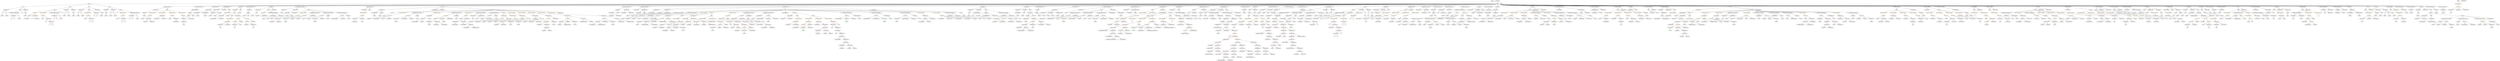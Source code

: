 strict digraph {
	graph [bb="0,0,50829,1476"];
	node [label="\N"];
	Enter	[height=0.5,
		pos="30478,1458",
		width=0.83628];
	MemberAccess_Unnamed_39	[color=black,
		height=0.5,
		label=MemberAccess,
		pos="4470.6,882",
		width=1.9174];
	Identifier_msg_17	[color=black,
		height=0.5,
		label=msg,
		pos="4470.6,810",
		width=0.75];
	MemberAccess_Unnamed_39 -> Identifier_msg_17	[pos="e,4470.6,828.1 4470.6,863.7 4470.6,856.41 4470.6,847.73 4470.6,839.54"];
	NumberLiteral_Unnamed_17	[color=black,
		height=0.5,
		label=NumberLiteral,
		pos="43413,1242",
		width=1.765];
	VariableDeclaration__customerAddress_9	[color=black,
		height=0.5,
		label=_customerAddress,
		pos="19484,1098",
		width=2.264];
	ElementaryTypeName_address_32	[color=black,
		height=0.5,
		label=address,
		pos="20081,1026",
		width=1.0996];
	VariableDeclaration__customerAddress_9 -> ElementaryTypeName_address_32	[pos="e,20051,1038.5 19542,1085.1 19553,1083.2 19564,1081.4 19575,1080 19777,1053.3 19832,1085.7 20032,1044 20035,1043.4 20038,1042.6 \
20041,1041.8"];
	ExpressionStatement_Unnamed_70	[color=orange,
		height=0.5,
		label=ExpressionStatement,
		pos="32812,1170",
		width=2.458];
	FunctionCall_Unnamed_76	[color=orange,
		height=0.5,
		label=FunctionCall,
		pos="32812,1098",
		width=1.6125];
	ExpressionStatement_Unnamed_70 -> FunctionCall_Unnamed_76	[pos="e,32812,1116.1 32812,1151.7 32812,1144.4 32812,1135.7 32812,1127.5"];
	Identifier_tokenSupply__9	[color=black,
		height=0.5,
		label=tokenSupply_,
		pos="30003,1026",
		width=1.7372];
	FunctionCall_Unnamed_31	[color=orange,
		height=0.5,
		label=FunctionCall,
		pos="34967,1026",
		width=1.6125];
	Identifier__tokens_4	[color=black,
		height=0.5,
		label=_tokens,
		pos="35171,954",
		width=1.1135];
	FunctionCall_Unnamed_31 -> Identifier__tokens_4	[pos="e,35139,965.81 35005,1012.1 35036,1001.4 35082,985.75 35122,972 35124,971.19 35126,970.36 35129,969.51"];
	Identifier_tokenSupply__1	[color=black,
		height=0.5,
		label=tokenSupply_,
		pos="35292,954",
		width=1.7372];
	FunctionCall_Unnamed_31 -> Identifier_tokenSupply__1	[pos="e,35245,966.34 35010,1013.7 35018,1011.7 35026,1009.7 35034,1008 35116,989.64 35137,989.68 35220,972 35224,971.01 35229,969.96 35234,\
968.89"];
	MemberAccess_Unnamed_17	[color=black,
		height=0.5,
		label=MemberAccess,
		pos="35442,954",
		width=1.9174];
	FunctionCall_Unnamed_31 -> MemberAccess_Unnamed_17	[pos="e,35391,966.76 35009,1013.3 35017,1011.3 35026,1009.4 35034,1008 35179,981.79 35218,995.74 35364,972 35369,971.1 35375,970.07 35380,\
968.96"];
	ParameterList_Unnamed_5	[color=black,
		height=0.5,
		label=ParameterList,
		pos="30564,1242",
		width=1.7095];
	VariableDeclaration_customerAddress_1	[color=black,
		height=0.5,
		label=customerAddress,
		pos="30301,1170",
		width=2.1254];
	ParameterList_Unnamed_5 -> VariableDeclaration_customerAddress_1	[pos="e,30350,1184.2 30519,1229.2 30476,1217.6 30409,1199.9 30361,1187.1"];
	VariableDeclaration_ethereumEarned	[color=black,
		height=0.5,
		label=ethereumEarned,
		pos="30466,1170",
		width=1.9452];
	ParameterList_Unnamed_5 -> VariableDeclaration_ethereumEarned	[pos="e,30488,1187.3 30541,1225.1 30528,1215.9 30512,1204 30497,1193.8"];
	VariableDeclaration_tokensBurned	[color=black,
		height=0.5,
		label=tokensBurned,
		pos="30616,1170",
		width=1.7234];
	ParameterList_Unnamed_5 -> VariableDeclaration_tokensBurned	[pos="e,30603,1187.8 30576,1224.1 30582,1215.9 30590,1205.9 30596,1196.8"];
	MemberAccess_Unnamed_45	[color=black,
		height=0.5,
		label=MemberAccess,
		pos="44705,882",
		width=1.9174];
	Identifier_abi_5	[color=black,
		height=0.5,
		label=abi,
		pos="44705,810",
		width=0.75];
	MemberAccess_Unnamed_45 -> Identifier_abi_5	[pos="e,44705,828.1 44705,863.7 44705,856.41 44705,847.73 44705,839.54"];
	Identifier_tokenSupply__20	[color=black,
		height=0.5,
		label=tokenSupply_,
		pos="24726,378",
		width=1.7372];
	FunctionDefinition_claimReward_TOD40	[color=black,
		height=0.5,
		label=claimReward_TOD40,
		pos="3412.6,1314",
		width=2.5689];
	ParameterList_Unnamed_23	[color=black,
		height=0.5,
		label=ParameterList,
		pos="3179.6,1242",
		width=1.7095];
	FunctionDefinition_claimReward_TOD40 -> ParameterList_Unnamed_23	[pos="e,3221.4,1255.5 3363.7,1298.3 3325.3,1286.8 3271.8,1270.7 3232.3,1258.8"];
	Block_Unnamed_19	[color=black,
		height=0.5,
		label=Block,
		pos="3412.6,1242",
		width=0.90558];
	FunctionDefinition_claimReward_TOD40 -> Block_Unnamed_19	[pos="e,3412.6,1260.1 3412.6,1295.7 3412.6,1288.4 3412.6,1279.7 3412.6,1271.5"];
	VariableDeclaration_to	[color=black,
		height=0.5,
		label=to,
		pos="48597,1170",
		width=0.75];
	ElementaryTypeName_address_8	[color=black,
		height=0.5,
		label=address,
		pos="48593,1098",
		width=1.0996];
	VariableDeclaration_to -> ElementaryTypeName_address_8	[pos="e,48594,1116.1 48596,1151.7 48595,1144.4 48595,1135.7 48594,1127.5"];
	ParameterList_Unnamed_58	[color=black,
		height=0.5,
		label=ParameterList,
		pos="24804,1242",
		width=1.7095];
	Parameter__ethereum	[color=black,
		height=0.5,
		label=_ethereum,
		pos="24568,1170",
		width=1.363];
	ParameterList_Unnamed_58 -> Parameter__ethereum	[pos="e,24605,1182 24761,1228.5 24721,1216.4 24659,1198 24616,1185.3"];
	NumberLiteral_Unnamed_37	[color=black,
		height=0.5,
		label=NumberLiteral,
		pos="15439,882",
		width=1.765];
	Identifier__customerAddress_9	[color=black,
		height=0.5,
		label=_customerAddress,
		pos="45480,1026",
		width=2.264];
	UnaryOperation_Unnamed_1	[color=black,
		height=0.5,
		label=UnaryOperation,
		pos="39291,1026",
		width=1.9452];
	Identifier_claimed_TOD2_1	[color=black,
		height=0.5,
		label=claimed_TOD2,
		pos="39291,954",
		width=1.8897];
	UnaryOperation_Unnamed_1 -> Identifier_claimed_TOD2_1	[pos="e,39291,972.1 39291,1007.7 39291,1000.4 39291,991.73 39291,983.54"];
	BinaryOperation_Unnamed_28	[color=brown,
		height=0.5,
		label=BinaryOperation,
		pos="34832,1098",
		width=1.9867];
	FunctionCall_Unnamed_32	[color=orange,
		height=0.5,
		label=FunctionCall,
		pos="34697,1026",
		width=1.6125];
	BinaryOperation_Unnamed_28 -> FunctionCall_Unnamed_32	[pos="e,34725,1041.9 34801,1081.3 34782,1071.2 34756,1058.1 34736,1047.2"];
	IndexAccess_Unnamed_13	[color=black,
		height=0.5,
		label=IndexAccess,
		pos="34832,1026",
		width=1.6402];
	BinaryOperation_Unnamed_28 -> IndexAccess_Unnamed_13	[pos="e,34832,1044.1 34832,1079.7 34832,1072.4 34832,1063.7 34832,1055.5"];
	ExpressionStatement_Unnamed_17	[color=orange,
		height=0.5,
		label=ExpressionStatement,
		pos="45857,1098",
		width=2.458];
	FunctionCall_Unnamed_15	[color=orange,
		height=0.5,
		label=FunctionCall,
		pos="45931,1026",
		width=1.6125];
	ExpressionStatement_Unnamed_17 -> FunctionCall_Unnamed_15	[pos="e,45913,1043.5 45875,1080.1 45884,1071.4 45895,1060.7 45905,1051.2"];
	Identifier_require_10	[color=black,
		height=0.5,
		label=require,
		pos="28072,1026",
		width=1.0026];
	FunctionCall_Unnamed_88	[color=orange,
		height=0.5,
		label=FunctionCall,
		pos="22213,1098",
		width=1.6125];
	MemberAccess_Unnamed_60	[color=black,
		height=0.5,
		label=MemberAccess,
		pos="21807,1026",
		width=1.9174];
	FunctionCall_Unnamed_88 -> MemberAccess_Unnamed_60	[pos="e,21857,1038.6 22170,1085.4 22162,1083.4 22153,1081.5 22146,1080 22031,1057.6 22000,1064.5 21885,1044 21879,1043.1 21874,1042 21868,\
1040.9"];
	Identifier__ethereumToSpend_1	[color=black,
		height=0.5,
		label=_ethereumToSpend,
		pos="21978,1026",
		width=2.3333];
	FunctionCall_Unnamed_88 -> Identifier__ethereumToSpend_1	[pos="e,22025,1041.2 22172,1084.8 22134,1073.7 22078,1057 22036,1044.5"];
	Identifier__dividends_13	[color=black,
		height=0.5,
		label=_dividends,
		pos="22132,1026",
		width=1.4323];
	FunctionCall_Unnamed_88 -> Identifier__dividends_13	[pos="e,22150,1043.1 22194,1080.8 22183,1071.8 22170,1060.4 22159,1050.4"];
	MemberAccess_Unnamed_70	[color=black,
		height=0.5,
		label=MemberAccess,
		pos="14634,810",
		width=1.9174];
	Identifier_SafeMath_26	[color=green,
		height=0.5,
		label=SafeMath,
		pos="14634,738",
		width=1.2798];
	MemberAccess_Unnamed_70 -> Identifier_SafeMath_26	[pos="e,14634,756.1 14634,791.7 14634,784.41 14634,775.73 14634,767.54"];
	ElementaryTypeName_address_9	[color=black,
		height=0.5,
		label=address,
		pos="4968.6,1098",
		width=1.0996];
	VariableDeclaration__tokenSupply	[color=black,
		height=0.5,
		label=_tokenSupply,
		pos="26584,1098",
		width=1.7372];
	ElementaryTypeName_uint256_80	[color=black,
		height=0.5,
		label=uint256,
		pos="26446,1026",
		width=1.0442];
	VariableDeclaration__tokenSupply -> ElementaryTypeName_uint256_80	[pos="e,26471,1039.8 26554,1081.8 26532,1071 26504,1056.4 26481,1045"];
	ElementaryTypeName_bool_7	[color=black,
		height=0.5,
		label=bool,
		pos="19954,1098",
		width=0.76697];
	Identifier__updatedPayouts	[color=black,
		height=0.5,
		label=_updatedPayouts,
		pos="37629,1026",
		width=2.0976];
	VariableDeclaration__fee	[color=black,
		height=0.5,
		label=_fee,
		pos="13100,1098",
		width=0.75];
	ElementaryTypeName_uint256_72	[color=black,
		height=0.5,
		label=uint256,
		pos="12838,1026",
		width=1.0442];
	VariableDeclaration__fee -> ElementaryTypeName_uint256_72	[pos="e,12866,1038.1 13079,1086.1 13074,1083.8 13069,1081.6 13064,1080 12986,1054.4 12962,1066.2 12884,1044 12881,1043.3 12879,1042.6 \
12876,1041.8"];
	MemberAccess_Unnamed_33	[color=black,
		height=0.5,
		label=MemberAccess,
		pos="25532,882",
		width=1.9174];
	Identifier_abi_1	[color=black,
		height=0.5,
		label=abi,
		pos="25532,810",
		width=0.75];
	MemberAccess_Unnamed_33 -> Identifier_abi_1	[pos="e,25532,828.1 25532,863.7 25532,856.41 25532,847.73 25532,839.54"];
	VariableDeclarationStatement_Unnamed_39	[color=black,
		height=0.5,
		label=VariableDeclarationStatement,
		pos="13827,1170",
		width=3.3174];
	VariableDeclarationStatement_Unnamed_39 -> VariableDeclaration__fee	[pos="e,13120,1110.3 13742,1157 13727,1155.1 13712,1153.4 13698,1152 13448,1127.6 13378,1178.5 13136,1116 13134,1115.6 13132,1115.1 13131,\
1114.5"];
	BinaryOperation_Unnamed_78	[color=brown,
		height=0.5,
		label=BinaryOperation,
		pos="13217,1098",
		width=1.9867];
	VariableDeclarationStatement_Unnamed_39 -> BinaryOperation_Unnamed_78	[pos="e,13268,1110.8 13741,1157.2 13726,1155.3 13712,1153.5 13698,1152 13520,1132.3 13474,1142.4 13298,1116 13292,1115.1 13285,1114.1 \
13279,1112.9"];
	ModifierInvocation_onlyAdministrator_1	[color=black,
		height=0.5,
		label=onlyAdministrator,
		pos="44209,1242",
		width=2.1531];
	ParameterList_Unnamed_43	[color=black,
		height=0.5,
		label=ParameterList,
		pos="44590,1242",
		width=1.7095];
	Parameter_None_6	[color=black,
		height=0.5,
		label=None,
		pos="44590,1170",
		width=0.85014];
	ParameterList_Unnamed_43 -> Parameter_None_6	[pos="e,44590,1188.1 44590,1223.7 44590,1216.4 44590,1207.7 44590,1199.5"];
	FunctionCall_Unnamed_68	[color=orange,
		height=0.5,
		label=FunctionCall,
		pos="44886,1026",
		width=1.6125];
	FunctionCall_Unnamed_69	[color=orange,
		height=0.5,
		label=FunctionCall,
		pos="44776,954",
		width=1.6125];
	FunctionCall_Unnamed_68 -> FunctionCall_Unnamed_69	[pos="e,44800,970.66 44861,1009.3 44846,999.65 44826,987.18 44810,976.62"];
	Identifier_keccak256_6	[color=black,
		height=0.5,
		label=keccak256,
		pos="44902,954",
		width=1.3907];
	FunctionCall_Unnamed_68 -> Identifier_keccak256_6	[pos="e,44898,972.1 44890,1007.7 44891,1000.3 44893,991.52 44895,983.25"];
	MemberAccess_Unnamed_59	[color=black,
		height=0.5,
		label=MemberAccess,
		pos="22457,1026",
		width=1.9174];
	Identifier_SafeMath_16	[color=green,
		height=0.5,
		label=SafeMath,
		pos="22457,954",
		width=1.2798];
	MemberAccess_Unnamed_59 -> Identifier_SafeMath_16	[pos="e,22457,972.1 22457,1007.7 22457,1000.4 22457,991.73 22457,983.54"];
	BinaryOperation_Unnamed_88	[color=brown,
		height=0.5,
		label=BinaryOperation,
		pos="14786,954",
		width=1.9867];
	FunctionCall_Unnamed_102	[color=orange,
		height=0.5,
		label=FunctionCall,
		pos="14783,882",
		width=1.6125];
	BinaryOperation_Unnamed_88 -> FunctionCall_Unnamed_102	[pos="e,14783,900.1 14785,935.7 14785,928.41 14784,919.73 14784,911.54"];
	Identifier__dividends_16	[color=black,
		height=0.5,
		label=_dividends,
		pos="14911,882",
		width=1.4323];
	BinaryOperation_Unnamed_88 -> Identifier__dividends_16	[pos="e,14884,897.86 14814,937.12 14832,927.13 14855,914.15 14874,903.41"];
	Identifier_require_9	[color=black,
		height=0.5,
		label=require,
		pos="9430.6,1026",
		width=1.0026];
	BinaryOperation_Unnamed_43	[color=brown,
		height=0.5,
		label=BinaryOperation,
		pos="8770.6,1098",
		width=1.9867];
	IndexAccess_Unnamed_21	[color=black,
		height=0.5,
		label=IndexAccess,
		pos="8635.6,1026",
		width=1.6402];
	BinaryOperation_Unnamed_43 -> IndexAccess_Unnamed_21	[pos="e,8664.4,1041.9 8740.3,1081.3 8720.9,1071.2 8695.5,1058.1 8674.6,1047.2"];
	FunctionCall_Unnamed_45	[color=orange,
		height=0.5,
		label=FunctionCall,
		pos="8770.6,1026",
		width=1.6125];
	BinaryOperation_Unnamed_43 -> FunctionCall_Unnamed_45	[pos="e,8770.6,1044.1 8770.6,1079.7 8770.6,1072.4 8770.6,1063.7 8770.6,1055.5"];
	BinaryOperation_Unnamed_47	[color=brown,
		height=0.5,
		label=BinaryOperation,
		pos="11238,1098",
		width=1.9867];
	FunctionCall_Unnamed_47	[color=orange,
		height=0.5,
		label=FunctionCall,
		pos="11238,1026",
		width=1.6125];
	BinaryOperation_Unnamed_47 -> FunctionCall_Unnamed_47	[pos="e,11238,1044.1 11238,1079.7 11238,1072.4 11238,1063.7 11238,1055.5"];
	Identifier_profitPerShare__5	[color=black,
		height=0.5,
		label=profitPerShare_,
		pos="11384,1026",
		width=1.9313];
	BinaryOperation_Unnamed_47 -> Identifier_profitPerShare__5	[pos="e,11352,1042.3 11270,1081.6 11291,1071.5 11319,1058.2 11341,1047.2"];
	StateVariableDeclaration_Unnamed_11	[color=black,
		height=0.5,
		label=StateVariableDeclaration,
		pos="4013.6,1314",
		width=2.8184];
	VariableDeclaration_tokenBalanceLedger_	[color=black,
		height=0.5,
		label=tokenBalanceLedger_,
		pos="3899.6,1242",
		width=2.5273];
	StateVariableDeclaration_Unnamed_11 -> VariableDeclaration_tokenBalanceLedger_	[pos="e,3926.7,1259.6 3986.3,1296.2 3971.3,1287.1 3952.6,1275.6 3936.4,1265.6"];
	Block_Unnamed_26	[color=black,
		height=0.5,
		label=Block,
		pos="4717.6,1098",
		width=0.90558];
	ExpressionStatement_Unnamed_60	[color=orange,
		height=0.5,
		label=ExpressionStatement,
		pos="4673.6,1026",
		width=2.458];
	Block_Unnamed_26 -> ExpressionStatement_Unnamed_60	[pos="e,4684.4,1044.1 4707.4,1080.8 4702.3,1072.7 4696.1,1062.7 4690.3,1053.6"];
	Identifier_msg_4	[color=black,
		height=0.5,
		label=msg,
		pos="32002,1026",
		width=0.75];
	IfStatement_Unnamed_2	[color=orange,
		height=0.5,
		label=IfStatement,
		pos="34532,1170",
		width=1.4739];
	BinaryOperation_Unnamed_33	[color=brown,
		height=0.5,
		label=BinaryOperation,
		pos="34386,1098",
		width=1.9867];
	IfStatement_Unnamed_2 -> BinaryOperation_Unnamed_33	[pos="e,34418,1114.4 34502,1154.7 34480,1144.5 34451,1130.6 34428,1119.3"];
	Block_Unnamed_15	[color=black,
		height=0.5,
		label=Block,
		pos="34532,1098",
		width=0.90558];
	IfStatement_Unnamed_2 -> Block_Unnamed_15	[pos="e,34532,1116.1 34532,1151.7 34532,1144.4 34532,1135.7 34532,1127.5"];
	FunctionCall_Unnamed_105	[color=orange,
		height=0.5,
		label=FunctionCall,
		pos="15228,1098",
		width=1.6125];
	TupleExpression_Unnamed_20	[color=black,
		height=0.5,
		label=TupleExpression,
		pos="15079,1026",
		width=2.0422];
	FunctionCall_Unnamed_105 -> TupleExpression_Unnamed_20	[pos="e,15111,1042.5 15197,1082.5 15175,1072.3 15146,1058.5 15122,1047.3"];
	BinaryOperation_Unnamed_104	[color=brown,
		height=0.5,
		label=BinaryOperation,
		pos="15242,1026",
		width=1.9867];
	FunctionCall_Unnamed_105 -> BinaryOperation_Unnamed_104	[pos="e,15238,1044.1 15231,1079.7 15233,1072.3 15234,1063.5 15236,1055.3"];
	Identifier__incomingEthereum	[color=black,
		height=0.5,
		label=_incomingEthereum,
		pos="17161,1026",
		width=2.3471];
	VariableDeclaration__amountOfTokens_1	[color=black,
		height=0.5,
		label=_amountOfTokens,
		pos="13388,1098",
		width=2.2501];
	ElementaryTypeName_uint256_71	[color=black,
		height=0.5,
		label=uint256,
		pos="13167,1026",
		width=1.0442];
	VariableDeclaration__amountOfTokens_1 -> ElementaryTypeName_uint256_71	[pos="e,13195,1037.9 13339,1083.2 13304,1072.9 13255,1058.3 13213,1044 13210,1043.3 13208,1042.5 13206,1041.7"];
	Parameter__name	[color=black,
		height=0.5,
		label=_name,
		pos="44105,1170",
		width=0.97489];
	ElementaryTypeName_string_2	[color=black,
		height=0.5,
		label=string,
		pos="44107,1098",
		width=0.864];
	Parameter__name -> ElementaryTypeName_string_2	[pos="e,44106,1116.1 44105,1151.7 44105,1144.4 44106,1135.7 44106,1127.5"];
	MemberAccess_Unnamed_34	[color=black,
		height=0.5,
		label=MemberAccess,
		pos="25220,882",
		width=1.9174];
	Identifier_msg_15	[color=black,
		height=0.5,
		label=msg,
		pos="25220,810",
		width=0.75];
	MemberAccess_Unnamed_34 -> Identifier_msg_15	[pos="e,25220,828.1 25220,863.7 25220,856.41 25220,847.73 25220,839.54"];
	IndexAccess_Unnamed_7	[color=black,
		height=0.5,
		label=IndexAccess,
		pos="30288,1026",
		width=1.6402];
	Identifier__customerAddress_7	[color=black,
		height=0.5,
		label=_customerAddress,
		pos="30285,954",
		width=2.264];
	IndexAccess_Unnamed_7 -> Identifier__customerAddress_7	[pos="e,30285,972.1 30287,1007.7 30287,1000.4 30286,991.73 30286,983.54"];
	Identifier_referralBalance__1	[color=black,
		height=0.5,
		label=referralBalance_,
		pos="30455,954",
		width=1.959];
	IndexAccess_Unnamed_7 -> Identifier_referralBalance__1	[pos="e,30419,969.87 30321,1010.8 30346,1000.3 30381,985.87 30409,974.31"];
	BinaryOperation_Unnamed_46	[color=brown,
		height=0.5,
		label=BinaryOperation,
		pos="10292,954",
		width=1.9867];
	Identifier__taxedTokens_1	[color=black,
		height=0.5,
		label=_taxedTokens,
		pos="10162,882",
		width=1.765];
	BinaryOperation_Unnamed_46 -> Identifier__taxedTokens_1	[pos="e,10190,898.42 10262,937.29 10244,927.4 10220,914.53 10200,903.8"];
	Identifier_profitPerShare__4	[color=black,
		height=0.5,
		label=profitPerShare_,
		pos="10313,882",
		width=1.9313];
	BinaryOperation_Unnamed_46 -> Identifier_profitPerShare__4	[pos="e,10307,900.1 10297,935.7 10299,928.24 10302,919.32 10304,910.97"];
	NumberLiteral_Unnamed_42	[color=black,
		height=0.5,
		label=NumberLiteral,
		pos="24888,162",
		width=1.765];
	ElementaryTypeName_uint256_44	[color=black,
		height=0.5,
		label=uint256,
		pos="33618,1098",
		width=1.0442];
	BinaryOperation_Unnamed_98	[color=brown,
		height=0.5,
		label=BinaryOperation,
		pos="17173,738",
		width=1.9867];
	Identifier__fee_3	[color=black,
		height=0.5,
		label=_fee,
		pos="17157,666",
		width=0.75];
	BinaryOperation_Unnamed_98 -> Identifier__fee_3	[pos="e,17161,684.1 17169,719.7 17167,712.32 17165,703.52 17163,695.25"];
	TupleExpression_Unnamed_17	[color=black,
		height=0.5,
		label=TupleExpression,
		pos="17276,666",
		width=2.0422];
	BinaryOperation_Unnamed_98 -> TupleExpression_Unnamed_17	[pos="e,17252,683.31 17197,720.59 17210,711.37 17227,699.74 17242,689.66"];
	Identifier__customerAddress_8	[color=black,
		height=0.5,
		label=_customerAddress,
		pos="30592,1026",
		width=2.264];
	Identifier_SafeMath_10	[color=green,
		height=0.5,
		label=SafeMath,
		pos="11789,882",
		width=1.2798];
	Identifier_myDividends_1	[color=black,
		height=0.5,
		label=myDividends,
		pos="31387,1026",
		width=1.6541];
	ElementaryTypeName_uint256_89	[color=black,
		height=0.5,
		label=uint256,
		pos="389.59,1026",
		width=1.0442];
	BinaryOperation_Unnamed_114	[color=brown,
		height=0.5,
		label=BinaryOperation,
		pos="25196,306",
		width=1.9867];
	BinaryOperation_Unnamed_115	[color=brown,
		height=0.5,
		label=BinaryOperation,
		pos="25033,234",
		width=1.9867];
	BinaryOperation_Unnamed_114 -> BinaryOperation_Unnamed_115	[pos="e,25068,250.11 25161,289.98 25137,279.64 25104,265.79 25078,254.58"];
	TupleExpression_Unnamed_28	[color=black,
		height=0.5,
		label=TupleExpression,
		pos="25196,234",
		width=2.0422];
	BinaryOperation_Unnamed_114 -> TupleExpression_Unnamed_28	[pos="e,25196,252.1 25196,287.7 25196,280.41 25196,271.73 25196,263.54"];
	Parameter_None_16	[color=black,
		height=0.5,
		label=None,
		pos="530.59,1170",
		width=0.85014];
	ElementaryTypeName_uint256_88	[color=black,
		height=0.5,
		label=uint256,
		pos="526.59,1098",
		width=1.0442];
	Parameter_None_16 -> ElementaryTypeName_uint256_88	[pos="e,527.57,1116.1 529.6,1151.7 529.19,1144.4 528.69,1135.7 528.22,1127.5"];
	TupleExpression_Unnamed	[color=black,
		height=0.5,
		label=TupleExpression,
		pos="24170,1026",
		width=2.0422];
	BinaryOperation_Unnamed_3	[color=brown,
		height=0.5,
		label=BinaryOperation,
		pos="24170,954",
		width=1.9867];
	TupleExpression_Unnamed -> BinaryOperation_Unnamed_3	[pos="e,24170,972.1 24170,1007.7 24170,1000.4 24170,991.73 24170,983.54"];
	ExpressionStatement_Unnamed_22	[color=orange,
		height=0.5,
		label=ExpressionStatement,
		pos="42502,1170",
		width=2.458];
	BinaryOperation_Unnamed_19	[color=brown,
		height=0.5,
		label=BinaryOperation,
		pos="43278,1098",
		width=1.9867];
	ExpressionStatement_Unnamed_22 -> BinaryOperation_Unnamed_19	[pos="e,43212,1105.8 42565,1157 42576,1155.2 42588,1153.4 42600,1152 42823,1124.8 42880,1134.9 43104,1116 43136,1113.3 43171,1109.9 43201,\
1106.9"];
	TupleExpression_Unnamed_8	[color=black,
		height=0.5,
		label=TupleExpression,
		pos="8770.6,954",
		width=2.0422];
	ElementaryTypeName_int256_5	[color=black,
		height=0.5,
		label=int256,
		pos="8770.6,882",
		width=0.91945];
	TupleExpression_Unnamed_8 -> ElementaryTypeName_int256_5	[pos="e,8770.6,900.1 8770.6,935.7 8770.6,928.41 8770.6,919.73 8770.6,911.54"];
	TupleExpression_Unnamed_49	[color=black,
		height=0.5,
		label=TupleExpression,
		pos="26736,1026",
		width=2.0422];
	BinaryOperation_Unnamed_139	[color=brown,
		height=0.5,
		label=BinaryOperation,
		pos="26877,954",
		width=1.9867];
	TupleExpression_Unnamed_49 -> BinaryOperation_Unnamed_139	[pos="e,26846,970.42 26767,1009.3 26787,999.31 26814,986.3 26835,975.51"];
	Identifier__customerAddress_4	[color=black,
		height=0.5,
		label=_customerAddress,
		pos="23365,738",
		width=2.264];
	Identifier_x_2	[color=black,
		height=0.5,
		label=x,
		pos="27281,594",
		width=0.75];
	ElementaryTypeName_bytes32_3	[color=black,
		height=0.5,
		label=bytes32,
		pos="4627.6,1098",
		width=1.0996];
	TupleExpression_Unnamed_19	[color=black,
		height=0.5,
		label=TupleExpression,
		pos="17282,378",
		width=2.0422];
	Identifier_tokenSupply__17	[color=black,
		height=0.5,
		label=tokenSupply_,
		pos="17282,306",
		width=1.7372];
	TupleExpression_Unnamed_19 -> Identifier_tokenSupply__17	[pos="e,17282,324.1 17282,359.7 17282,352.41 17282,343.73 17282,335.54"];
	NumberLiteral_Unnamed_19	[color=black,
		height=0.5,
		label=NumberLiteral,
		pos="12984,1242",
		width=1.765];
	Block_Unnamed_7	[color=black,
		height=0.5,
		label=Block,
		pos="48203,1242",
		width=0.90558];
	ExpressionStatement_Unnamed_11	[color=orange,
		height=0.5,
		label=ExpressionStatement,
		pos="48255,1170",
		width=2.458];
	Block_Unnamed_7 -> ExpressionStatement_Unnamed_11	[pos="e,48242,1188.3 48214,1225.1 48221,1216.9 48228,1206.6 48235,1197.3"];
	VariableDeclaration__dividends_2	[color=black,
		height=0.5,
		label=_dividends,
		pos="37897,1098",
		width=1.4323];
	ElementaryTypeName_uint256_30	[color=black,
		height=0.5,
		label=uint256,
		pos="37897,1026",
		width=1.0442];
	VariableDeclaration__dividends_2 -> ElementaryTypeName_uint256_30	[pos="e,37897,1044.1 37897,1079.7 37897,1072.4 37897,1063.7 37897,1055.5"];
	Identifier_tokenSupply__10	[color=black,
		height=0.5,
		label=tokenSupply_,
		pos="5492.6,954",
		width=1.7372];
	Mapping_Unnamed_5	[color=black,
		height=0.5,
		label=Mapping,
		pos="29267,1170",
		width=1.2105];
	ElementaryTypeName_bytes32	[color=black,
		height=0.5,
		label=bytes32,
		pos="29189,1098",
		width=1.0996];
	Mapping_Unnamed_5 -> ElementaryTypeName_bytes32	[pos="e,29206,1114.6 29249,1153.1 29239,1143.9 29226,1132.2 29214,1122"];
	ElementaryTypeName_bool_1	[color=black,
		height=0.5,
		label=bool,
		pos="29274,1098",
		width=0.76697];
	Mapping_Unnamed_5 -> ElementaryTypeName_bool_1	[pos="e,29272,1116.1 29268,1151.7 29269,1144.4 29270,1135.7 29271,1127.5"];
	BinaryOperation_Unnamed_42	[color=brown,
		height=0.5,
		label=BinaryOperation,
		pos="11638,1098",
		width=1.9867];
	FunctionCall_Unnamed_44	[color=orange,
		height=0.5,
		label=FunctionCall,
		pos="11638,1026",
		width=1.6125];
	BinaryOperation_Unnamed_42 -> FunctionCall_Unnamed_44	[pos="e,11638,1044.1 11638,1079.7 11638,1072.4 11638,1063.7 11638,1055.5"];
	IndexAccess_Unnamed_19	[color=black,
		height=0.5,
		label=IndexAccess,
		pos="11967,1026",
		width=1.6402];
	BinaryOperation_Unnamed_42 -> IndexAccess_Unnamed_19	[pos="e,11919,1037.1 11691,1085.7 11750,1073 11846,1052.6 11908,1039.5"];
	FunctionDefinition_div	[color=black,
		height=0.5,
		label=div,
		pos="474.59,1314",
		width=0.75];
	ParameterList_Unnamed_66	[color=black,
		height=0.5,
		label=ParameterList,
		pos="126.59,1242",
		width=1.7095];
	FunctionDefinition_div -> ParameterList_Unnamed_66	[pos="e,176.17,1253 448.72,1307.8 393.77,1296.7 264.16,1270.7 187.14,1255.2"];
	Block_Unnamed_60	[color=black,
		height=0.5,
		label=Block,
		pos="418.59,1242",
		width=0.90558];
	FunctionDefinition_div -> Block_Unnamed_60	[pos="e,431.11,1258.6 462.44,1297.8 455.35,1288.9 446.23,1277.5 438.15,1267.4"];
	ParameterList_Unnamed_67	[color=black,
		height=0.5,
		label=ParameterList,
		pos="530.59,1242",
		width=1.7095];
	FunctionDefinition_div -> ParameterList_Unnamed_67	[pos="e,517.29,1259.6 486.74,1297.8 493.57,1289.3 502.27,1278.4 510.11,1268.6"];
	NumberLiteral_Unnamed_55	[color=black,
		height=0.5,
		label=NumberLiteral,
		pos="26057,954",
		width=1.765];
	FunctionCall_Unnamed_58	[color=orange,
		height=0.5,
		label=FunctionCall,
		pos="25547,954",
		width=1.6125];
	FunctionCall_Unnamed_58 -> MemberAccess_Unnamed_33	[pos="e,25535,900.1 25543,935.7 25541,928.32 25539,919.52 25538,911.25"];
	stringLiteral_Unnamed_4	[color=black,
		height=0.5,
		label=stringLiteral,
		pos="25673,882",
		width=1.5016];
	FunctionCall_Unnamed_58 -> stringLiteral_Unnamed_4	[pos="e,25646,897.92 25574,937.81 25592,927.74 25616,914.42 25636,903.42"];
	Identifier_reward_TOD40	[color=black,
		height=0.5,
		label=reward_TOD40,
		pos="28354,1026",
		width=1.9313];
	ExpressionStatement_Unnamed_65	[color=orange,
		height=0.5,
		label=ExpressionStatement,
		pos="40818,1170",
		width=2.458];
	FunctionCall_Unnamed_70	[color=orange,
		height=0.5,
		label=FunctionCall,
		pos="40911,1098",
		width=1.6125];
	ExpressionStatement_Unnamed_65 -> FunctionCall_Unnamed_70	[pos="e,40889,1115 40840,1152.4 40852,1143.2 40867,1131.6 40881,1121.6"];
	Identifier__customerAddress_36	[color=black,
		height=0.5,
		label=_customerAddress,
		pos="19271,1026",
		width=2.264];
	Identifier_tokenSupply__13	[color=black,
		height=0.5,
		label=tokenSupply_,
		pos="16071,1026",
		width=1.7372];
	MemberAccess_Unnamed_23	[color=black,
		height=0.5,
		label=MemberAccess,
		pos="10616,954",
		width=1.9174];
	Identifier_SafeMath_8	[color=green,
		height=0.5,
		label=SafeMath,
		pos="10616,882",
		width=1.2798];
	MemberAccess_Unnamed_23 -> Identifier_SafeMath_8	[pos="e,10616,900.1 10616,935.7 10616,928.41 10616,919.73 10616,911.54"];
	ExpressionStatement_Unnamed_53	[color=orange,
		height=0.5,
		label=ExpressionStatement,
		pos="3120.6,1170",
		width=2.458];
	FunctionCall_Unnamed_53	[color=orange,
		height=0.5,
		label=FunctionCall,
		pos="3065.6,1098",
		width=1.6125];
	ExpressionStatement_Unnamed_53 -> FunctionCall_Unnamed_53	[pos="e,3078.8,1115.8 3107.3,1152.1 3100.9,1143.9 3093,1133.9 3085.9,1124.8"];
	FunctionCall_Unnamed_41	[color=orange,
		height=0.5,
		label=FunctionCall,
		pos="10020,1098",
		width=1.6125];
	Identifier__tokenFee_1	[color=black,
		height=0.5,
		label=_tokenFee,
		pos="9865.6,1026",
		width=1.3769];
	FunctionCall_Unnamed_41 -> Identifier__tokenFee_1	[pos="e,9895.6,1040.7 9987.7,1082.5 9964,1071.7 9931.6,1057 9906.1,1045.4"];
	Identifier_tokensToEthereum__1	[color=black,
		height=0.5,
		label=tokensToEthereum_,
		pos="10020,1026",
		width=2.3887];
	FunctionCall_Unnamed_41 -> Identifier_tokensToEthereum__1	[pos="e,10020,1044.1 10020,1079.7 10020,1072.4 10020,1063.7 10020,1055.5"];
	NumberLiteral_Unnamed_56	[color=black,
		height=0.5,
		label=NumberLiteral,
		pos="26822,882",
		width=1.765];
	FunctionCall_Unnamed_93	[color=orange,
		height=0.5,
		label=FunctionCall,
		pos="6204.6,1098",
		width=1.6125];
	MemberAccess_Unnamed_62	[color=black,
		height=0.5,
		label=MemberAccess,
		pos="5781.6,1026",
		width=1.9174];
	FunctionCall_Unnamed_93 -> MemberAccess_Unnamed_62	[pos="e,5831.8,1038.6 6161.9,1085.3 6153.8,1083.4 6145.5,1081.5 6137.6,1080 6015.2,1056.6 5982.3,1065.3 5859.6,1044 5854.1,1043 5848.4,\
1042 5842.7,1040.8"];
	Identifier__dividends_14	[color=black,
		height=0.5,
		label=_dividends,
		pos="5920.6,1026",
		width=1.4323];
	FunctionCall_Unnamed_93 -> Identifier__dividends_14	[pos="e,5959.6,1038.1 6161,1085.8 6153.2,1083.8 6145.2,1081.8 6137.6,1080 6068.4,1063.2 6050.5,1061.6 5981.6,1044 5978,1043.1 5974.3,1042.1 \
5970.6,1041.1"];
	Identifier__ethereum_7	[color=black,
		height=0.5,
		label=_ethereum,
		pos="6039.6,1026",
		width=1.363];
	FunctionCall_Unnamed_93 -> Identifier__ethereum_7	[pos="e,6071,1040.3 6171.2,1082.8 6145.3,1071.9 6109.4,1056.6 6081.6,1044.8"];
	EventDefinition_onTokenPurchase	[color=black,
		height=0.5,
		label=onTokenPurchase,
		pos="4290.6,1314",
		width=2.1669];
	ParameterList_Unnamed_4	[color=black,
		height=0.5,
		label=ParameterList,
		pos="4220.6,1242",
		width=1.7095];
	EventDefinition_onTokenPurchase -> ParameterList_Unnamed_4	[pos="e,4237.4,1259.8 4273.6,1296.1 4265.1,1287.5 4254.7,1277.1 4245.3,1267.7"];
	FunctionCall_Unnamed_75	[color=orange,
		height=0.5,
		label=FunctionCall,
		pos="39543,1098",
		width=1.6125];
	Identifier_reward_TOD28	[color=black,
		height=0.5,
		label=reward_TOD28,
		pos="39539,1026",
		width=1.9313];
	FunctionCall_Unnamed_75 -> Identifier_reward_TOD28	[pos="e,39540,1044.1 39542,1079.7 39541,1072.4 39541,1063.7 39540,1055.5"];
	MemberAccess_Unnamed_51	[color=black,
		height=0.5,
		label=MemberAccess,
		pos="39696,1026",
		width=1.9174];
	FunctionCall_Unnamed_75 -> MemberAccess_Unnamed_51	[pos="e,39662,1042.2 39574,1082.5 39597,1072.2 39627,1058.2 39652,1046.9"];
	Parameter_None_18	[color=black,
		height=0.5,
		label=None,
		pos="2188.6,1170",
		width=0.85014];
	ElementaryTypeName_uint256_95	[color=black,
		height=0.5,
		label=uint256,
		pos="2180.6,1098",
		width=1.0442];
	Parameter_None_18 -> ElementaryTypeName_uint256_95	[pos="e,2182.5,1116.1 2186.6,1151.7 2185.8,1144.4 2184.8,1135.7 2183.9,1127.5"];
	Identifier_owner_TOD40	[color=black,
		height=0.5,
		label=owner_TOD40,
		pos="28606,954",
		width=1.862];
	Identifier_ambassadorMaxPurchase_	[color=black,
		height=0.5,
		label=ambassadorMaxPurchase_,
		pos="22595,738",
		width=3.0818];
	MemberAccess_Unnamed_48	[color=black,
		height=0.5,
		label=MemberAccess,
		pos="40918,1026",
		width=1.9174];
	Identifier_msg_21	[color=black,
		height=0.5,
		label=msg,
		pos="40918,954",
		width=0.75];
	MemberAccess_Unnamed_48 -> Identifier_msg_21	[pos="e,40918,972.1 40918,1007.7 40918,1000.4 40918,991.73 40918,983.54"];
	MemberAccess_Unnamed_47	[color=black,
		height=0.5,
		label=MemberAccess,
		pos="41074,1026",
		width=1.9174];
	Identifier_winner_TOD13_1	[color=black,
		height=0.5,
		label=winner_TOD13,
		pos="41074,954",
		width=1.9036];
	MemberAccess_Unnamed_47 -> Identifier_winner_TOD13_1	[pos="e,41074,972.1 41074,1007.7 41074,1000.4 41074,991.73 41074,983.54"];
	NumberLiteral_Unnamed_40	[color=black,
		height=0.5,
		label=NumberLiteral,
		pos="24670,1026",
		width=1.765];
	ElementaryTypeName_uint256_20	[color=black,
		height=0.5,
		label=uint256,
		pos="48498,1098",
		width=1.0442];
	Identifier___2	[color=black,
		height=0.5,
		label=_,
		pos="47243,1098",
		width=0.75];
	ExpressionStatement_Unnamed_18	[color=orange,
		height=0.5,
		label=ExpressionStatement,
		pos="45440,1170",
		width=2.458];
	FunctionCall_Unnamed_16	[color=orange,
		height=0.5,
		label=FunctionCall,
		pos="45458,1098",
		width=1.6125];
	ExpressionStatement_Unnamed_18 -> FunctionCall_Unnamed_16	[pos="e,45453,1116.1 45444,1151.7 45446,1144.3 45448,1135.5 45450,1127.3"];
	Identifier_guess_2	[color=black,
		height=0.5,
		label=guess,
		pos="45027,882",
		width=0.87786];
	MemberAccess_Unnamed_4	[color=black,
		height=0.5,
		label=MemberAccess,
		pos="49947,1242",
		width=1.9174];
	Identifier_msg_3	[color=black,
		height=0.5,
		label=msg,
		pos="49947,1170",
		width=0.75];
	MemberAccess_Unnamed_4 -> Identifier_msg_3	[pos="e,49947,1188.1 49947,1223.7 49947,1216.4 49947,1207.7 49947,1199.5"];
	BinaryOperation_Unnamed_97	[color=brown,
		height=0.5,
		label=BinaryOperation,
		pos="17077,882",
		width=1.9867];
	Identifier__fee_2	[color=black,
		height=0.5,
		label=_fee,
		pos="17054,810",
		width=0.75];
	BinaryOperation_Unnamed_97 -> Identifier__fee_2	[pos="e,17059,828.1 17071,863.7 17068,856.24 17066,847.32 17063,838.97"];
	TupleExpression_Unnamed_16	[color=black,
		height=0.5,
		label=TupleExpression,
		pos="17173,810",
		width=2.0422];
	BinaryOperation_Unnamed_97 -> TupleExpression_Unnamed_16	[pos="e,17150,827.39 17099,864.76 17111,855.64 17127,844.1 17141,834.06"];
	VariableDeclaration_ambassadorQuota_	[color=black,
		height=0.5,
		label=ambassadorQuota_,
		pos="13149,1242",
		width=2.3194];
	NumberLiteral_Unnamed_18	[color=black,
		height=0.5,
		label=NumberLiteral,
		pos="13030,1170",
		width=1.765];
	VariableDeclaration_ambassadorQuota_ -> NumberLiteral_Unnamed_18	[pos="e,13056,1186.6 13121,1224.6 13104,1214.9 13083,1202.5 13066,1192.1"];
	ElementaryTypeName_uint256_14	[color=black,
		height=0.5,
		label=uint256,
		pos="13149,1170",
		width=1.0442];
	VariableDeclaration_ambassadorQuota_ -> ElementaryTypeName_uint256_14	[pos="e,13149,1188.1 13149,1223.7 13149,1216.4 13149,1207.7 13149,1199.5"];
	Identifier_SafeMath_18	[color=green,
		height=0.5,
		label=SafeMath,
		pos="6385.6,954",
		width=1.2798];
	FunctionDefinition_disableInitialStage	[color=black,
		height=0.5,
		label=disableInitialStage,
		pos="4590.6,1314",
		width=2.1392];
	ModifierInvocation_onlyAdministrator	[color=black,
		height=0.5,
		label=onlyAdministrator,
		pos="4377.6,1242",
		width=2.1531];
	FunctionDefinition_disableInitialStage -> ModifierInvocation_onlyAdministrator	[pos="e,4420.9,1257.2 4547.2,1298.8 4513.8,1287.8 4467.5,1272.5 4431.6,1260.8"];
	ParameterList_Unnamed_21	[color=black,
		height=0.5,
		label=ParameterList,
		pos="4534.6,1242",
		width=1.7095];
	FunctionDefinition_disableInitialStage -> ParameterList_Unnamed_21	[pos="e,4548,1259.8 4577,1296.1 4570.4,1287.8 4562.4,1277.7 4555,1268.5"];
	Block_Unnamed_17	[color=black,
		height=0.5,
		label=Block,
		pos="4646.6,1242",
		width=0.90558];
	FunctionDefinition_disableInitialStage -> Block_Unnamed_17	[pos="e,4633.9,1258.8 4604.1,1296.1 4610.9,1287.6 4619.3,1277.1 4626.8,1267.7"];
	IfStatement_Unnamed_4	[color=orange,
		height=0.5,
		label=IfStatement,
		pos="25542,1170",
		width=1.4739];
	Block_Unnamed_23	[color=black,
		height=0.5,
		label=Block,
		pos="25534,1098",
		width=0.90558];
	IfStatement_Unnamed_4 -> Block_Unnamed_23	[pos="e,25536,1116.1 25540,1151.7 25539,1144.4 25538,1135.7 25537,1127.5"];
	BinaryOperation_Unnamed_57	[color=brown,
		height=0.5,
		label=BinaryOperation,
		pos="25671,1098",
		width=1.9867];
	IfStatement_Unnamed_4 -> BinaryOperation_Unnamed_57	[pos="e,25641,1114.8 25569,1154.2 25587,1144.3 25611,1131.1 25632,1120.1"];
	IndexAccess_Unnamed_6	[color=black,
		height=0.5,
		label=IndexAccess,
		pos="31129,1026",
		width=1.6402];
	Identifier_referralBalance_	[color=black,
		height=0.5,
		label=referralBalance_,
		pos="31044,954",
		width=1.959];
	IndexAccess_Unnamed_6 -> Identifier_referralBalance_	[pos="e,31064,971.63 31109,1008.8 31098,999.88 31085,988.71 31073,978.85"];
	Identifier__customerAddress_6	[color=black,
		height=0.5,
		label=_customerAddress,
		pos="31214,954",
		width=2.264];
	IndexAccess_Unnamed_6 -> Identifier__customerAddress_6	[pos="e,31193,971.88 31148,1008.8 31159,999.95 31172,988.87 31184,979.07"];
	Identifier_tokenSupply__2	[color=black,
		height=0.5,
		label=tokenSupply_,
		pos="34218,1026",
		width=1.7372];
	ElementaryTypeName_address_21	[color=black,
		height=0.5,
		label=address,
		pos="9758.6,1026",
		width=1.0996];
	ParameterList_Unnamed_42	[color=black,
		height=0.5,
		label=ParameterList,
		pos="44731,1242",
		width=1.7095];
	Parameter__customerAddress	[color=black,
		height=0.5,
		label=_customerAddress,
		pos="44720,1170",
		width=2.264];
	ParameterList_Unnamed_42 -> Parameter__customerAddress	[pos="e,44722,1188.1 44728,1223.7 44727,1216.3 44725,1207.5 44724,1199.3"];
	ExpressionStatement_Unnamed_34	[color=orange,
		height=0.5,
		label=ExpressionStatement,
		pos="34871,1170",
		width=2.458];
	ExpressionStatement_Unnamed_34 -> BinaryOperation_Unnamed_28	[pos="e,34841,1116.1 34861,1151.7 34857,1144 34851,1134.7 34847,1126.1"];
	VariableDeclaration__customerAddress_3	[color=black,
		height=0.5,
		label=_customerAddress,
		pos="46206,1098",
		width=2.264];
	ElementaryTypeName_address_16	[color=black,
		height=0.5,
		label=address,
		pos="46291,1026",
		width=1.0996];
	VariableDeclaration__customerAddress_3 -> ElementaryTypeName_address_16	[pos="e,46272,1042.3 46226,1080.4 46237,1071.2 46251,1059.6 46263,1049.6"];
	ParameterList_Unnamed_68	[color=black,
		height=0.5,
		label=ParameterList,
		pos="1678.6,1242",
		width=1.7095];
	Parameter_b_2	[color=black,
		height=0.5,
		label=b,
		pos="1606.6,1170",
		width=0.75];
	ParameterList_Unnamed_68 -> Parameter_b_2	[pos="e,1621.1,1185.1 1661.5,1224.4 1651.9,1215.1 1639.8,1203.3 1629.4,1193.1"];
	Parameter_a_2	[color=black,
		height=0.5,
		label=a,
		pos="1678.6,1170",
		width=0.75];
	ParameterList_Unnamed_68 -> Parameter_a_2	[pos="e,1678.6,1188.1 1678.6,1223.7 1678.6,1216.4 1678.6,1207.7 1678.6,1199.5"];
	Identifier__tokenFee_2	[color=black,
		height=0.5,
		label=_tokenFee,
		pos="10753,954",
		width=1.3769];
	ExpressionStatement_Unnamed_15	[color=orange,
		height=0.5,
		label=ExpressionStatement,
		pos="30785,1170",
		width=2.458];
	BinaryOperation_Unnamed_16	[color=brown,
		height=0.5,
		label=BinaryOperation,
		pos="30699,1098",
		width=1.9867];
	ExpressionStatement_Unnamed_15 -> BinaryOperation_Unnamed_16	[pos="e,30719,1115.5 30764,1152.1 30753,1143.2 30739,1132.3 30728,1122.6"];
	NumberLiteral_Unnamed_20	[color=black,
		height=0.5,
		label=NumberLiteral,
		pos="47633,1170",
		width=1.765];
	VariableDeclarationStatement_Unnamed_41	[color=black,
		height=0.5,
		label=VariableDeclarationStatement,
		pos="24834,1170",
		width=3.3174];
	BinaryOperation_Unnamed_107	[color=brown,
		height=0.5,
		label=BinaryOperation,
		pos="24793,1098",
		width=1.9867];
	VariableDeclarationStatement_Unnamed_41 -> BinaryOperation_Unnamed_107	[pos="e,24803,1116.1 24823,1151.7 24819,1143.9 24813,1134.5 24808,1125.8"];
	VariableDeclaration__tokenPriceInitial	[color=black,
		height=0.5,
		label=_tokenPriceInitial,
		pos="24958,1098",
		width=2.0838];
	VariableDeclarationStatement_Unnamed_41 -> VariableDeclaration__tokenPriceInitial	[pos="e,24929,1114.9 24863,1152.2 24880,1142.7 24901,1130.7 24919,1120.5"];
	ExpressionStatement_Unnamed_72	[color=orange,
		height=0.5,
		label=ExpressionStatement,
		pos="33007,1170",
		width=2.458];
	FunctionCall_Unnamed_78	[color=orange,
		height=0.5,
		label=FunctionCall,
		pos="33007,1098",
		width=1.6125];
	ExpressionStatement_Unnamed_72 -> FunctionCall_Unnamed_78	[pos="e,33007,1116.1 33007,1151.7 33007,1144.4 33007,1135.7 33007,1127.5"];
	MemberAccess_Unnamed_2	[color=black,
		height=0.5,
		label=MemberAccess,
		pos="23219,810",
		width=1.9174];
	Identifier_SafeMath	[color=green,
		height=0.5,
		label=SafeMath,
		pos="23219,738",
		width=1.2798];
	MemberAccess_Unnamed_2 -> Identifier_SafeMath	[pos="e,23219,756.1 23219,791.7 23219,784.41 23219,775.73 23219,767.54"];
	Identifier__customerAddress_20	[color=black,
		height=0.5,
		label=_customerAddress,
		pos="9544.6,810",
		width=2.264];
	Identifier_magnitude_4	[color=black,
		height=0.5,
		label=magnitude,
		pos="11143,738",
		width=1.3491];
	Identifier__tokenPriceInitial_1	[color=black,
		height=0.5,
		label=_tokenPriceInitial,
		pos="24713,306",
		width=2.0838];
	BinaryOperation_Unnamed_64	[color=brown,
		height=0.5,
		label=BinaryOperation,
		pos="45302,954",
		width=1.9867];
	MemberAccess_Unnamed_46	[color=black,
		height=0.5,
		label=MemberAccess,
		pos="45302,882",
		width=1.9174];
	BinaryOperation_Unnamed_64 -> MemberAccess_Unnamed_46	[pos="e,45302,900.1 45302,935.7 45302,928.41 45302,919.73 45302,911.54"];
	Identifier_winner_TOD13	[color=black,
		height=0.5,
		label=winner_TOD13,
		pos="45458,882",
		width=1.9036];
	BinaryOperation_Unnamed_64 -> Identifier_winner_TOD13	[pos="e,45424,898.04 45335,937.81 45358,927.5 45389,913.77 45414,902.64"];
	BinaryOperation_Unnamed_138	[color=brown,
		height=0.5,
		label=BinaryOperation,
		pos="27104,1098",
		width=1.9867];
	BinaryOperation_Unnamed_138 -> TupleExpression_Unnamed_49	[pos="e,26790,1038.5 27051,1085.5 27042,1083.6 27032,1081.7 27024,1080 26932,1062.3 26909,1061.4 26818,1044 26812,1043 26806,1041.8 26801,\
1040.7"];
	NumberLiteral_Unnamed_57	[color=black,
		height=0.5,
		label=NumberLiteral,
		pos="26891,1026",
		width=1.765];
	BinaryOperation_Unnamed_138 -> NumberLiteral_Unnamed_57	[pos="e,26931,1040.3 27061,1083.1 27027,1071.8 26978,1055.9 26942,1043.9"];
	Parameter_a	[color=black,
		height=0.5,
		label=a,
		pos="1352.6,1170",
		width=0.75];
	ElementaryTypeName_uint256_82	[color=black,
		height=0.5,
		label=uint256,
		pos="1327.6,1098",
		width=1.0442];
	Parameter_a -> ElementaryTypeName_uint256_82	[pos="e,1333.6,1115.8 1346.5,1152.1 1343.8,1144.4 1340.5,1135.2 1337.4,1126.6"];
	BinaryOperation_Unnamed_108	[color=brown,
		height=0.5,
		label=BinaryOperation,
		pos="25123,1098",
		width=1.9867];
	TupleExpression_Unnamed_36	[color=black,
		height=0.5,
		label=TupleExpression,
		pos="25087,1026",
		width=2.0422];
	BinaryOperation_Unnamed_108 -> TupleExpression_Unnamed_36	[pos="e,25095,1044.1 25114,1079.7 25110,1072 25105,1062.7 25101,1054.1"];
	TupleExpression_Unnamed_22	[color=black,
		height=0.5,
		label=TupleExpression,
		pos="25252,1026",
		width=2.0422];
	BinaryOperation_Unnamed_108 -> TupleExpression_Unnamed_22	[pos="e,25222,1042.8 25152,1081.1 25170,1071.4 25193,1058.9 25212,1048.3"];
	FunctionCall_Unnamed_97	[color=orange,
		height=0.5,
		label=FunctionCall,
		pos="17930,1098",
		width=1.6125];
	Identifier__incomingEthereum_1	[color=black,
		height=0.5,
		label=_incomingEthereum,
		pos="17738,1026",
		width=2.3471];
	FunctionCall_Unnamed_97 -> Identifier__incomingEthereum_1	[pos="e,17779,1042.1 17893,1083.7 17864,1073 17822,1057.9 17790,1046"];
	Identifier__undividedDividends_2	[color=black,
		height=0.5,
		label=_undividedDividends,
		pos="17930,1026",
		width=2.4857];
	FunctionCall_Unnamed_97 -> Identifier__undividedDividends_2	[pos="e,17930,1044.1 17930,1079.7 17930,1072.4 17930,1063.7 17930,1055.5"];
	MemberAccess_Unnamed_67	[color=black,
		height=0.5,
		label=MemberAccess,
		pos="18107,1026",
		width=1.9174];
	FunctionCall_Unnamed_97 -> MemberAccess_Unnamed_67	[pos="e,18070,1041.6 17965,1083.2 17992,1072.5 18029,1057.6 18059,1045.8"];
	Block_Unnamed_2	[color=black,
		height=0.5,
		label=Block,
		pos="46935,1242",
		width=0.90558];
	VariableDeclarationStatement_Unnamed	[color=black,
		height=0.5,
		label=VariableDeclarationStatement,
		pos="46822,1170",
		width=3.3174];
	Block_Unnamed_2 -> VariableDeclarationStatement_Unnamed	[pos="e,46849,1187.8 46913,1227.8 46898,1218.3 46877,1205.1 46858,1193.8"];
	ExpressionStatement_Unnamed_4	[color=orange,
		height=0.5,
		label=ExpressionStatement,
		pos="47048,1170",
		width=2.458];
	Block_Unnamed_2 -> ExpressionStatement_Unnamed_4	[pos="e,47021,1187.6 46956,1227.8 46971,1218.2 46993,1204.9 47011,1193.6"];
	ExpressionStatement_Unnamed_5	[color=orange,
		height=0.5,
		label=ExpressionStatement,
		pos="47243,1170",
		width=2.458];
	Block_Unnamed_2 -> ExpressionStatement_Unnamed_5	[pos="e,47177,1182.5 46959,1229.9 46964,1227.8 46970,1225.7 46976,1224 47010,1213.4 47100,1196.4 47166,1184.5"];
	Identifier__taxedEthereum_6	[color=black,
		height=0.5,
		label=_taxedEthereum,
		pos="13293,1026",
		width=1.959];
	MemberAccess_Unnamed	[color=black,
		height=0.5,
		label=MemberAccess,
		pos="46773,1098",
		width=1.9174];
	VariableDeclarationStatement_Unnamed -> MemberAccess_Unnamed	[pos="e,46785,1116.1 46809,1151.7 46804,1143.7 46797,1134.1 46791,1125.3"];
	VariableDeclaration__customerAddress	[color=black,
		height=0.5,
		label=_customerAddress,
		pos="46942,1098",
		width=2.264];
	VariableDeclarationStatement_Unnamed -> VariableDeclaration__customerAddress	[pos="e,46914,1115.3 46851,1152.1 46867,1142.7 46887,1131 46904,1121"];
	Identifier_SafeMath_4	[color=green,
		height=0.5,
		label=SafeMath,
		pos="34420,882",
		width=1.2798];
	Identifier_SafeMath_19	[color=green,
		height=0.5,
		label=SafeMath,
		pos="5781.6,954",
		width=1.2798];
	MemberAccess_Unnamed_62 -> Identifier_SafeMath_19	[pos="e,5781.6,972.1 5781.6,1007.7 5781.6,1000.4 5781.6,991.73 5781.6,983.54"];
	Identifier_submission_1	[color=black,
		height=0.5,
		label=submission,
		pos="2988.6,954",
		width=1.46];
	BinaryOperation_Unnamed_27	[color=brown,
		height=0.5,
		label=BinaryOperation,
		pos="35080,1098",
		width=1.9867];
	BinaryOperation_Unnamed_27 -> FunctionCall_Unnamed_31	[pos="e,34992,1042.5 35054,1080.9 35038,1071.3 35018,1058.9 35001,1048.4"];
	Identifier_tokenSupply_	[color=black,
		height=0.5,
		label=tokenSupply_,
		pos="35106,1026",
		width=1.7372];
	BinaryOperation_Unnamed_27 -> Identifier_tokenSupply_	[pos="e,35099,1044.1 35086,1079.7 35089,1072.2 35092,1063.1 35095,1054.7"];
	NumberLiteral_Unnamed_38	[color=black,
		height=0.5,
		label=NumberLiteral,
		pos="13877,882",
		width=1.765];
	BinaryOperation_Unnamed_58	[color=brown,
		height=0.5,
		label=BinaryOperation,
		pos="25376,954",
		width=1.9867];
	BinaryOperation_Unnamed_58 -> MemberAccess_Unnamed_34	[pos="e,25253,898.16 25342,937.81 25319,927.54 25288,913.87 25264,902.75"];
	Identifier_winner_TOD25	[color=black,
		height=0.5,
		label=winner_TOD25,
		pos="25376,882",
		width=1.9036];
	BinaryOperation_Unnamed_58 -> Identifier_winner_TOD25	[pos="e,25376,900.1 25376,935.7 25376,928.41 25376,919.73 25376,911.54"];
	Identifier_myDividends_3	[color=black,
		height=0.5,
		label=myDividends,
		pos="9630.6,954",
		width=1.6541];
	FunctionDefinition_play_TOD9	[color=black,
		height=0.5,
		label=play_TOD9,
		pos="4870.6,1314",
		width=1.5293];
	ParameterList_Unnamed_28	[color=black,
		height=0.5,
		label=ParameterList,
		pos="4758.6,1242",
		width=1.7095];
	FunctionDefinition_play_TOD9 -> ParameterList_Unnamed_28	[pos="e,4783.8,1258.7 4845.7,1297.5 4830.3,1287.8 4810.3,1275.3 4793.3,1264.7"];
	Block_Unnamed_25	[color=black,
		height=0.5,
		label=Block,
		pos="4870.6,1242",
		width=0.90558];
	FunctionDefinition_play_TOD9 -> Block_Unnamed_25	[pos="e,4870.6,1260.1 4870.6,1295.7 4870.6,1288.4 4870.6,1279.7 4870.6,1271.5"];
	Identifier__dividends_1	[color=black,
		height=0.5,
		label=_dividends,
		pos="31258,1026",
		width=1.4323];
	ParameterList_Unnamed_25	[color=black,
		height=0.5,
		label=ParameterList,
		pos="33881,1242",
		width=1.7095];
	Parameter__amountOfTokens_2	[color=black,
		height=0.5,
		label=_amountOfTokens,
		pos="33914,1170",
		width=2.2501];
	ParameterList_Unnamed_25 -> Parameter__amountOfTokens_2	[pos="e,33906,1188.1 33889,1223.7 33892,1216.1 33897,1206.9 33901,1198.4"];
	VariableDeclaration_customerAddress	[color=black,
		height=0.5,
		label=customerAddress,
		pos="3993.6,1170",
		width=2.1254];
	ElementaryTypeName_address_2	[color=black,
		height=0.5,
		label=address,
		pos="4028.6,1098",
		width=1.0996];
	VariableDeclaration_customerAddress -> ElementaryTypeName_address_2	[pos="e,4020.3,1115.6 4002.2,1151.7 4006.2,1143.9 4010.9,1134.4 4015.2,1125.7"];
	Identifier_ethereumToTokens__1	[color=black,
		height=0.5,
		label=ethereumToTokens_,
		pos="13470,1026",
		width=2.4442];
	ExpressionStatement_Unnamed_57	[color=orange,
		height=0.5,
		label=ExpressionStatement,
		pos="34134,1170",
		width=2.458];
	BinaryOperation_Unnamed_56	[color=brown,
		height=0.5,
		label=BinaryOperation,
		pos="34054,1098",
		width=1.9867];
	ExpressionStatement_Unnamed_57 -> BinaryOperation_Unnamed_56	[pos="e,34073,1115.8 34114,1152.1 34104,1143.4 34092,1132.6 34081,1123.1"];
	ExpressionStatement_Unnamed_51	[color=orange,
		height=0.5,
		label=ExpressionStatement,
		pos="28272,1170",
		width=2.458];
	BinaryOperation_Unnamed_52	[color=brown,
		height=0.5,
		label=BinaryOperation,
		pos="28119,1098",
		width=1.9867];
	ExpressionStatement_Unnamed_51 -> BinaryOperation_Unnamed_52	[pos="e,28152,1114.3 28237,1153.1 28215,1143 28186,1129.9 28163,1119.1"];
	ParameterList_Unnamed_3	[color=black,
		height=0.5,
		label=ParameterList,
		pos="24004,1242",
		width=1.7095];
	Parameter__amountOfEthereum	[color=black,
		height=0.5,
		label=_amountOfEthereum,
		pos="23812,1170",
		width=2.4442];
	ParameterList_Unnamed_3 -> Parameter__amountOfEthereum	[pos="e,23853,1186.2 23966,1227.3 23937,1216.7 23896,1201.9 23864,1190.1"];
	Identifier__toAddress_3	[color=black,
		height=0.5,
		label=_toAddress,
		pos="7504.6,1026",
		width=1.5155];
	FunctionCall_Unnamed_77	[color=orange,
		height=0.5,
		label=FunctionCall,
		pos="33265,1098",
		width=1.6125];
	Identifier_require_17	[color=black,
		height=0.5,
		label=require,
		pos="33265,1026",
		width=1.0026];
	FunctionCall_Unnamed_77 -> Identifier_require_17	[pos="e,33265,1044.1 33265,1079.7 33265,1072.4 33265,1063.7 33265,1055.5"];
	BinaryOperation_Unnamed_68	[color=brown,
		height=0.5,
		label=BinaryOperation,
		pos="33391,1026",
		width=1.9867];
	FunctionCall_Unnamed_77 -> BinaryOperation_Unnamed_68	[pos="e,33362,1042.9 33292,1081.8 33309,1072.1 33333,1059.3 33352,1048.5"];
	StateVariableDeclaration_Unnamed_8	[color=black,
		height=0.5,
		label=StateVariableDeclaration,
		pos="5299.6,1314",
		width=2.8184];
	VariableDeclaration_ambassadors_	[color=black,
		height=0.5,
		label=ambassadors_,
		pos="5070.6,1242",
		width=1.7927];
	StateVariableDeclaration_Unnamed_8 -> VariableDeclaration_ambassadors_	[pos="e,5113,1256 5250.2,1297.9 5213,1286.5 5162,1270.9 5123.9,1259.3"];
	VariableDeclaration_magnitude	[color=black,
		height=0.5,
		label=magnitude,
		pos="12621,1242",
		width=1.3491];
	BinaryOperation_Unnamed_11	[color=brown,
		height=0.5,
		label=BinaryOperation,
		pos="12494,1170",
		width=1.9867];
	VariableDeclaration_magnitude -> BinaryOperation_Unnamed_11	[pos="e,12522,1186.7 12594,1226.5 12576,1216.6 12552,1203.2 12532,1192.1"];
	ElementaryTypeName_uint256_11	[color=black,
		height=0.5,
		label=uint256,
		pos="12621,1170",
		width=1.0442];
	VariableDeclaration_magnitude -> ElementaryTypeName_uint256_11	[pos="e,12621,1188.1 12621,1223.7 12621,1216.4 12621,1207.7 12621,1199.5"];
	ExpressionStatement_Unnamed_63	[color=orange,
		height=0.5,
		label=ExpressionStatement,
		pos="46491,1170",
		width=2.458];
	BinaryOperation_Unnamed_62	[color=brown,
		height=0.5,
		label=BinaryOperation,
		pos="46534,1098",
		width=1.9867];
	ExpressionStatement_Unnamed_63 -> BinaryOperation_Unnamed_62	[pos="e,46523,1116.1 46501,1151.7 46506,1143.9 46512,1134.5 46517,1125.8"];
	Identifier_require_12	[color=black,
		height=0.5,
		label=require,
		pos="3490.6,1026",
		width=1.0026];
	FunctionDefinition_myTokens	[color=black,
		height=0.5,
		label=myTokens,
		pos="5547.6,1314",
		width=1.3907];
	ParameterList_Unnamed_37	[color=black,
		height=0.5,
		label=ParameterList,
		pos="5249.6,1242",
		width=1.7095];
	FunctionDefinition_myTokens -> ParameterList_Unnamed_37	[pos="e,5296.4,1254 5506.5,1303.3 5454.8,1291.2 5365.8,1270.3 5307.3,1256.6"];
	Block_Unnamed_32	[color=black,
		height=0.5,
		label=Block,
		pos="5491.6,1242",
		width=0.90558];
	FunctionDefinition_myTokens -> Block_Unnamed_32	[pos="e,5504.4,1259 5534.3,1296.4 5527.5,1287.9 5519.1,1277.4 5511.6,1268"];
	ParameterList_Unnamed_36	[color=black,
		height=0.5,
		label=ParameterList,
		pos="5603.6,1242",
		width=1.7095];
	FunctionDefinition_myTokens -> ParameterList_Unnamed_36	[pos="e,5590,1260 5560.9,1296.4 5567.5,1288.2 5575.6,1278 5583,1268.8"];
	ExpressionStatement_Unnamed_46	[color=orange,
		height=0.5,
		label=ExpressionStatement,
		pos="8229.6,1170",
		width=2.458];
	FunctionCall_Unnamed_48	[color=orange,
		height=0.5,
		label=FunctionCall,
		pos="7924.6,1098",
		width=1.6125];
	ExpressionStatement_Unnamed_46 -> FunctionCall_Unnamed_48	[pos="e,7970.4,1109.5 8172.6,1155.9 8118,1143.4 8036.1,1124.6 7981.6,1112.1"];
	BinaryOperation_Unnamed_146	[color=brown,
		height=0.5,
		label=BinaryOperation,
		pos="27317,666",
		width=1.9867];
	BinaryOperation_Unnamed_146 -> Identifier_x_2	[pos="e,27289,611.14 27308,647.7 27304,639.75 27299,630.16 27294,621.34"];
	Identifier_z_3	[color=black,
		height=0.5,
		label=z,
		pos="27353,594",
		width=0.75];
	BinaryOperation_Unnamed_146 -> Identifier_z_3	[pos="e,27344,611.14 27325,647.7 27330,639.75 27335,630.16 27339,621.34"];
	Identifier_claimed_TOD40	[color=black,
		height=0.5,
		label=claimed_TOD40,
		pos="28196,954",
		width=2.0145];
	Mapping_Unnamed_1	[color=black,
		height=0.5,
		label=Mapping,
		pos="3855.6,1170",
		width=1.2105];
	VariableDeclaration_tokenBalanceLedger_ -> Mapping_Unnamed_1	[pos="e,3866,1187.6 3888.7,1223.7 3883.7,1215.7 3877.6,1206 3872,1197.2"];
	BinaryOperation_Unnamed_84	[color=brown,
		height=0.5,
		label=BinaryOperation,
		pos="14142,954",
		width=1.9867];
	BinaryOperation_Unnamed_84 -> NumberLiteral_Unnamed_38	[pos="e,13922,895 14094,940.32 14048,928.4 13981,910.53 13933,897.92"];
	Identifier__referredBy_1	[color=black,
		height=0.5,
		label=_referredBy,
		pos="14014,882",
		width=1.5293];
	BinaryOperation_Unnamed_84 -> Identifier__referredBy_1	[pos="e,14041,897.86 14113,937.12 14094,927.09 14070,914.03 14051,903.26"];
	ElementaryTypeName_uint256_25	[color=black,
		height=0.5,
		label=uint256,
		pos="39391,1098",
		width=1.0442];
	FunctionDefinition_calculateEthereumReceived	[color=black,
		height=0.5,
		label=calculateEthereumReceived,
		pos="6289.6,1314",
		width=3.1095];
	ParameterList_Unnamed_55	[color=black,
		height=0.5,
		label=ParameterList,
		pos="5805.6,1242",
		width=1.7095];
	FunctionDefinition_calculateEthereumReceived -> ParameterList_Unnamed_55	[pos="e,5859.7,1250.8 6208.3,1301.2 6113.5,1287.5 5958.6,1265.1 5871.1,1252.5"];
	ParameterList_Unnamed_54	[color=black,
		height=0.5,
		label=ParameterList,
		pos="6111.6,1242",
		width=1.7095];
	FunctionDefinition_calculateEthereumReceived -> ParameterList_Unnamed_54	[pos="e,6147.4,1257.1 6248.8,1296.9 6221.6,1286.3 6186,1272.3 6157.8,1261.2"];
	Block_Unnamed_48	[color=black,
		height=0.5,
		label=Block,
		pos="6345.6,1242",
		width=0.90558];
	FunctionDefinition_calculateEthereumReceived -> Block_Unnamed_48	[pos="e,6333.1,1258.7 6303.4,1295.7 6310.2,1287.2 6318.5,1276.8 6326,1267.5"];
	IndexAccess_Unnamed_20	[color=black,
		height=0.5,
		label=IndexAccess,
		pos="11497,954",
		width=1.6402];
	FunctionCall_Unnamed_44 -> IndexAccess_Unnamed_20	[pos="e,11526,969.82 11608,1010.2 11587,999.9 11559,986.14 11537,974.93"];
	Identifier__taxedTokens	[color=black,
		height=0.5,
		label=_taxedTokens,
		pos="11638,954",
		width=1.765];
	FunctionCall_Unnamed_44 -> Identifier__taxedTokens	[pos="e,11638,972.1 11638,1007.7 11638,1000.4 11638,991.73 11638,983.54"];
	MemberAccess_Unnamed_25	[color=black,
		height=0.5,
		label=MemberAccess,
		pos="11789,954",
		width=1.9174];
	FunctionCall_Unnamed_44 -> MemberAccess_Unnamed_25	[pos="e,11756,970.21 11669,1010.5 11691,1000.2 11721,986.36 11745,975.05"];
	FunctionDefinition_getReward_TOD25	[color=black,
		height=0.5,
		label=getReward_TOD25,
		pos="7533.6,1314",
		width=2.3333];
	ParameterList_Unnamed_27	[color=black,
		height=0.5,
		label=ParameterList,
		pos="7421.6,1242",
		width=1.7095];
	FunctionDefinition_getReward_TOD25 -> ParameterList_Unnamed_27	[pos="e,7446.9,1258.8 7507.3,1296.6 7492.1,1287.1 7472.7,1274.9 7456.2,1264.6"];
	Block_Unnamed_24	[color=black,
		height=0.5,
		label=Block,
		pos="7533.6,1242",
		width=0.90558];
	FunctionDefinition_getReward_TOD25 -> Block_Unnamed_24	[pos="e,7533.6,1260.1 7533.6,1295.7 7533.6,1288.4 7533.6,1279.7 7533.6,1271.5"];
	VariableDeclaration__referralBonus	[color=black,
		height=0.5,
		label=_referralBonus,
		pos="15579,1098",
		width=1.8204];
	ElementaryTypeName_uint256_68	[color=black,
		height=0.5,
		label=uint256,
		pos="15454,1026",
		width=1.0442];
	VariableDeclaration__referralBonus -> ElementaryTypeName_uint256_68	[pos="e,15477,1040.3 15551,1081.3 15532,1070.8 15507,1056.9 15487,1045.8"];
	stringLiteral_Unnamed	[color=black,
		height=0.5,
		label=stringLiteral,
		pos="33681,1170",
		width=1.5016];
	ExpressionStatement_Unnamed_68	[color=orange,
		height=0.5,
		label=ExpressionStatement,
		pos="39543,1170",
		width=2.458];
	ExpressionStatement_Unnamed_68 -> FunctionCall_Unnamed_75	[pos="e,39543,1116.1 39543,1151.7 39543,1144.4 39543,1135.7 39543,1127.5"];
	FunctionDefinition_transfer	[color=black,
		height=0.5,
		label=transfer,
		pos="9072.6,1314",
		width=1.0719];
	ParameterList_Unnamed_19	[color=black,
		height=0.5,
		label=ParameterList,
		pos="7771.6,1242",
		width=1.7095];
	FunctionDefinition_transfer -> ParameterList_Unnamed_19	[pos="e,7832,1246.2 9034.4,1310.9 8853.6,1301.2 8083.4,1259.8 7843.3,1246.9"];
	ModifierInvocation_onlyBagholders_1	[color=black,
		height=0.5,
		label=onlyBagholders,
		pos="8924.6,1242",
		width=1.9036];
	FunctionDefinition_transfer -> ModifierInvocation_onlyBagholders_1	[pos="e,8956.8,1258.2 9046.1,1300.5 9024.1,1290.1 8992.4,1275.1 8966.9,1263"];
	ParameterList_Unnamed_20	[color=black,
		height=0.5,
		label=ParameterList,
		pos="9072.6,1242",
		width=1.7095];
	FunctionDefinition_transfer -> ParameterList_Unnamed_20	[pos="e,9072.6,1260.1 9072.6,1295.7 9072.6,1288.4 9072.6,1279.7 9072.6,1271.5"];
	Block_Unnamed_16	[color=black,
		height=0.5,
		label=Block,
		pos="10100,1242",
		width=0.90558];
	FunctionDefinition_transfer -> Block_Unnamed_16	[pos="e,10067,1245.2 9110.7,1310.4 9270.4,1299.5 9885.7,1257.6 10056,1246"];
	Parameter_None_4	[color=black,
		height=0.5,
		label=None,
		pos="5197.6,1170",
		width=0.85014];
	ParameterList_Unnamed_37 -> Parameter_None_4	[pos="e,5209.4,1186.8 5237,1224.1 5230.8,1215.6 5223.1,1205.3 5216.2,1196"];
	BinaryOperation_Unnamed_83	[color=brown,
		height=0.5,
		label=BinaryOperation,
		pos="14113,1026",
		width=1.9867];
	BinaryOperation_Unnamed_83 -> BinaryOperation_Unnamed_84	[pos="e,14135,972.1 14120,1007.7 14123,1000.2 14127,991.12 14130,982.68"];
	BinaryOperation_Unnamed_85	[color=brown,
		height=0.5,
		label=BinaryOperation,
		pos="14303,954",
		width=1.9867];
	BinaryOperation_Unnamed_83 -> BinaryOperation_Unnamed_85	[pos="e,14263,969.44 14151,1010.7 14181,999.9 14221,985.06 14253,973.41"];
	FunctionCall_Unnamed_103	[color=orange,
		height=0.5,
		label=FunctionCall,
		pos="16464,882",
		width=1.6125];
	Identifier__amountOfTokens_11	[color=black,
		height=0.5,
		label=_amountOfTokens,
		pos="16296,810",
		width=2.2501];
	FunctionCall_Unnamed_103 -> Identifier__amountOfTokens_11	[pos="e,16333,826.43 16430,867 16405,856.6 16371,842.27 16343,830.71"];
	MemberAccess_Unnamed_71	[color=black,
		height=0.5,
		label=MemberAccess,
		pos="16464,810",
		width=1.9174];
	FunctionCall_Unnamed_103 -> MemberAccess_Unnamed_71	[pos="e,16464,828.1 16464,863.7 16464,856.41 16464,847.73 16464,839.54"];
	Identifier_tokenSupply__15	[color=black,
		height=0.5,
		label=tokenSupply_,
		pos="16614,810",
		width=1.7372];
	FunctionCall_Unnamed_103 -> Identifier_tokenSupply__15	[pos="e,16582,825.85 16495,866.5 16517,856.14 16547,842.08 16571,830.7"];
	Identifier_msg_13	[color=black,
		height=0.5,
		label=msg,
		pos="27949,954",
		width=0.75];
	Identifier_require_18	[color=black,
		height=0.5,
		label=require,
		pos="5496.6,1026",
		width=1.0026];
	Parameter__customerAddress_1	[color=black,
		height=0.5,
		label=_customerAddress,
		pos="20882,1170",
		width=2.264];
	ElementaryTypeName_address_30	[color=black,
		height=0.5,
		label=address,
		pos="20882,1098",
		width=1.0996];
	Parameter__customerAddress_1 -> ElementaryTypeName_address_30	[pos="e,20882,1116.1 20882,1151.7 20882,1144.4 20882,1135.7 20882,1127.5"];
	ExpressionStatement_Unnamed_12	[color=orange,
		height=0.5,
		label=ExpressionStatement,
		pos="50098,1386",
		width=2.458];
	FunctionCall_Unnamed_10	[color=orange,
		height=0.5,
		label=FunctionCall,
		pos="50098,1314",
		width=1.6125];
	ExpressionStatement_Unnamed_12 -> FunctionCall_Unnamed_10	[pos="e,50098,1332.1 50098,1367.7 50098,1360.4 50098,1351.7 50098,1343.5"];
	Parameter_a_1	[color=black,
		height=0.5,
		label=a,
		pos="44.591,1170",
		width=0.75];
	ElementaryTypeName_uint256_86	[color=black,
		height=0.5,
		label=uint256,
		pos="37.591,1098",
		width=1.0442];
	Parameter_a_1 -> ElementaryTypeName_uint256_86	[pos="e,39.301,1116.1 42.861,1151.7 42.132,1144.4 41.264,1135.7 40.445,1127.5"];
	Identifier_profitPerShare__1	[color=black,
		height=0.5,
		label=profitPerShare_,
		pos="34138,882",
		width=1.9313];
	FunctionCall_Unnamed_29	[color=orange,
		height=0.5,
		label=FunctionCall,
		pos="38083,1098",
		width=1.6125];
	Identifier_dividendFee_	[color=black,
		height=0.5,
		label=dividendFee_,
		pos="38014,1026",
		width=1.6957];
	FunctionCall_Unnamed_29 -> Identifier_dividendFee_	[pos="e,38030,1043.5 38066,1080.4 38058,1071.8 38047,1061.1 38038,1051.5"];
	Identifier__ethereum	[color=black,
		height=0.5,
		label=_ethereum,
		pos="38142,1026",
		width=1.363];
	FunctionCall_Unnamed_29 -> Identifier__ethereum	[pos="e,38128,1043.5 38097,1080.4 38104,1072 38113,1061.5 38120,1052.1"];
	MemberAccess_Unnamed_15	[color=black,
		height=0.5,
		label=MemberAccess,
		pos="38278,1026",
		width=1.9174];
	FunctionCall_Unnamed_29 -> MemberAccess_Unnamed_15	[pos="e,38238,1041.2 38119,1083.8 38150,1072.9 38194,1057.1 38227,1045"];
	NumberLiteral_Unnamed_7	[color=black,
		height=0.5,
		label=NumberLiteral,
		pos="31974,1242",
		width=1.765];
	Identifier_z_2	[color=black,
		height=0.5,
		label=z,
		pos="27180,882",
		width=0.75];
	ElementaryTypeName_uint256_40	[color=black,
		height=0.5,
		label=uint256,
		pos="5136.6,1098",
		width=1.0442];
	VariableDeclaration_incomingEthereum	[color=black,
		height=0.5,
		label=incomingEthereum,
		pos="4167.6,1170",
		width=2.2085];
	ElementaryTypeName_uint256_1	[color=black,
		height=0.5,
		label=uint256,
		pos="4167.6,1098",
		width=1.0442];
	VariableDeclaration_incomingEthereum -> ElementaryTypeName_uint256_1	[pos="e,4167.6,1116.1 4167.6,1151.7 4167.6,1144.4 4167.6,1135.7 4167.6,1127.5"];
	IndexAccess_Unnamed_8	[color=black,
		height=0.5,
		label=IndexAccess,
		pos="45593,1098",
		width=1.6402];
	IndexAccess_Unnamed_8 -> Identifier__customerAddress_9	[pos="e,45506,1043.4 45567,1081.3 45552,1071.9 45532,1059.7 45516,1049.3"];
	Identifier_tokenBalanceLedger_	[color=black,
		height=0.5,
		label=tokenBalanceLedger_,
		pos="45670,1026",
		width=2.5273];
	IndexAccess_Unnamed_8 -> Identifier_tokenBalanceLedger_	[pos="e,45651,1044 45611,1080.4 45620,1071.8 45632,1061.2 45643,1051.6"];
	Mapping_Unnamed	[color=black,
		height=0.5,
		label=Mapping,
		pos="5053.6,1170",
		width=1.2105];
	Mapping_Unnamed -> ElementaryTypeName_address_9	[pos="e,4987.1,1114.3 5034.7,1153.5 5023.3,1144.1 5008.6,1131.9 4995.9,1121.5"];
	ElementaryTypeName_bool	[color=black,
		height=0.5,
		label=bool,
		pos="5053.6,1098",
		width=0.76697];
	Mapping_Unnamed -> ElementaryTypeName_bool	[pos="e,5053.6,1116.1 5053.6,1151.7 5053.6,1144.4 5053.6,1135.7 5053.6,1127.5"];
	Identifier_require_1	[color=black,
		height=0.5,
		label=require,
		pos="22906,1026",
		width=1.0026];
	VariableDeclarationStatement_Unnamed_22	[color=black,
		height=0.5,
		label=VariableDeclarationStatement,
		pos="49840,1026",
		width=3.3174];
	VariableDeclaration__dividends_4	[color=black,
		height=0.5,
		label=_dividends,
		pos="49712,954",
		width=1.4323];
	VariableDeclarationStatement_Unnamed_22 -> VariableDeclaration__dividends_4	[pos="e,49739,969.73 49809,1008.2 49791,998.29 49768,985.62 49748,975.14"];
	FunctionCall_Unnamed_82	[color=orange,
		height=0.5,
		label=FunctionCall,
		pos="49840,954",
		width=1.6125];
	VariableDeclarationStatement_Unnamed_22 -> FunctionCall_Unnamed_82	[pos="e,49840,972.1 49840,1007.7 49840,1000.4 49840,991.73 49840,983.54"];
	Identifier_tokenSupply__18	[color=black,
		height=0.5,
		label=tokenSupply_,
		pos="16145,882",
		width=1.7372];
	VariableDeclaration_tokensMinted_1	[color=black,
		height=0.5,
		label=tokensMinted,
		pos="21441,1170",
		width=1.6957];
	ElementaryTypeName_uint256_6	[color=black,
		height=0.5,
		label=uint256,
		pos="21502,1098",
		width=1.0442];
	VariableDeclaration_tokensMinted_1 -> ElementaryTypeName_uint256_6	[pos="e,21488,1114.8 21455,1152.1 21463,1143.5 21472,1132.9 21480,1123.4"];
	Identifier__dividends_18	[color=black,
		height=0.5,
		label=_dividends,
		pos="15043,810",
		width=1.4323];
	Identifier_profitPerShare__6	[color=black,
		height=0.5,
		label=profitPerShare_,
		pos="11033,954",
		width=1.9313];
	VariableDeclaration_ambassadors_ -> Mapping_Unnamed	[pos="e,5057.7,1188.1 5066.4,1223.7 5064.6,1216.3 5062.5,1207.5 5060.5,1199.3"];
	ElementaryTypeName_uint256_33	[color=black,
		height=0.5,
		label=uint256,
		pos="8520.6,1026",
		width=1.0442];
	TupleExpression_Unnamed_35	[color=black,
		height=0.5,
		label=TupleExpression,
		pos="24890,882",
		width=2.0422];
	Identifier_tokenPriceIncremental__5	[color=black,
		height=0.5,
		label=tokenPriceIncremental_,
		pos="24887,810",
		width=2.7214];
	TupleExpression_Unnamed_35 -> Identifier_tokenPriceIncremental__5	[pos="e,24887,828.1 24889,863.7 24889,856.41 24888,847.73 24888,839.54"];
	VariableDeclarationStatement_Unnamed_16	[color=black,
		height=0.5,
		label=VariableDeclarationStatement,
		pos="8520.6,1170",
		width=3.3174];
	FunctionCall_Unnamed_39	[color=orange,
		height=0.5,
		label=FunctionCall,
		pos="8319.6,1098",
		width=1.6125];
	VariableDeclarationStatement_Unnamed_16 -> FunctionCall_Unnamed_39	[pos="e,8357.1,1112.1 8474.5,1152.9 8442.5,1141.8 8400,1127 8367.7,1115.7"];
	VariableDeclaration__tokenFee	[color=black,
		height=0.5,
		label=_tokenFee,
		pos="8520.6,1098",
		width=1.3769];
	VariableDeclarationStatement_Unnamed_16 -> VariableDeclaration__tokenFee	[pos="e,8520.6,1116.1 8520.6,1151.7 8520.6,1144.4 8520.6,1135.7 8520.6,1127.5"];
	BinaryOperation_Unnamed_23	[color=brown,
		height=0.5,
		label=BinaryOperation,
		pos="41878,954",
		width=1.9867];
	Identifier__dividends_4	[color=black,
		height=0.5,
		label=_dividends,
		pos="41791,882",
		width=1.4323];
	BinaryOperation_Unnamed_23 -> Identifier__dividends_4	[pos="e,41810,898.99 41857,936.41 41846,927.3 41831,915.87 41819,905.92"];
	Identifier_magnitude_1	[color=black,
		height=0.5,
		label=magnitude,
		pos="41909,882",
		width=1.3491];
	BinaryOperation_Unnamed_23 -> Identifier_magnitude_1	[pos="e,41901,900.1 41885,935.7 41889,928.07 41893,918.92 41896,910.4"];
	Identifier_b_3	[color=black,
		height=0.5,
		label=b,
		pos="1838.6,954",
		width=0.75];
	BinaryOperation_Unnamed_91	[color=brown,
		height=0.5,
		label=BinaryOperation,
		pos="16215,1098",
		width=1.9867];
	BinaryOperation_Unnamed_91 -> Identifier_tokenSupply__13	[pos="e,16101,1042 16183,1081.5 16162,1071.3 16134,1058 16112,1047"];
	NumberLiteral_Unnamed_39	[color=black,
		height=0.5,
		label=NumberLiteral,
		pos="16215,1026",
		width=1.765];
	BinaryOperation_Unnamed_91 -> NumberLiteral_Unnamed_39	[pos="e,16215,1044.1 16215,1079.7 16215,1072.4 16215,1063.7 16215,1055.5"];
	FunctionCall_Unnamed_91	[color=orange,
		height=0.5,
		label=FunctionCall,
		pos="6931.6,1098",
		width=1.6125];
	Identifier_tokensToEthereum__4	[color=black,
		height=0.5,
		label=tokensToEthereum_,
		pos="6792.6,1026",
		width=2.3887];
	FunctionCall_Unnamed_91 -> Identifier_tokensToEthereum__4	[pos="e,6824.4,1043 6902.1,1082.2 6882.4,1072.2 6856.3,1059.1 6834.4,1048.1"];
	Identifier__tokensToSell_1	[color=black,
		height=0.5,
		label=_tokensToSell,
		pos="6961.6,1026",
		width=1.7927];
	FunctionCall_Unnamed_91 -> Identifier__tokensToSell_1	[pos="e,6954.3,1044.1 6939,1079.7 6942.2,1072.2 6946.1,1063.1 6949.7,1054.7"];
	Block_Unnamed_59	[color=black,
		height=0.5,
		label=Block,
		pos="614.59,1098",
		width=0.90558];
	NumberLiteral_Unnamed_60	[color=black,
		height=0.5,
		label=NumberLiteral,
		pos="538.59,1026",
		width=1.765];
	Block_Unnamed_59 -> NumberLiteral_Unnamed_60	[pos="e,556.55,1043.5 598.47,1082.2 588.68,1073.1 575.95,1061.4 564.74,1051.1"];
	ExpressionStatement_Unnamed_77	[color=orange,
		height=0.5,
		label=ExpressionStatement,
		pos="14452,1026",
		width=2.458];
	ExpressionStatement_Unnamed_77 -> BinaryOperation_Unnamed_88	[pos="e,14732,966.25 14512,1012.4 14563,1001.7 14639,985.84 14705,972 14710,970.9 14715,969.75 14721,968.6"];
	MemberAccess_Unnamed_12	[color=black,
		height=0.5,
		label=MemberAccess,
		pos="41056,1098",
		width=1.9174];
	Identifier_msg_9	[color=black,
		height=0.5,
		label=msg,
		pos="41188,1026",
		width=0.75];
	MemberAccess_Unnamed_12 -> Identifier_msg_9	[pos="e,41167,1037.9 41085,1081.3 41107,1069.9 41136,1054.6 41157,1043.2"];
	Identifier_msg_5	[color=black,
		height=0.5,
		label=msg,
		pos="46376,1026",
		width=0.75];
	FunctionCall_Unnamed_1	[color=orange,
		height=0.5,
		label=FunctionCall,
		pos="40644,954",
		width=1.6125];
	Identifier_myTokens	[color=black,
		height=0.5,
		label=myTokens,
		pos="40644,882",
		width=1.3907];
	FunctionCall_Unnamed_1 -> Identifier_myTokens	[pos="e,40644,900.1 40644,935.7 40644,928.41 40644,919.73 40644,911.54"];
	NumberLiteral_Unnamed_51	[color=black,
		height=0.5,
		label=NumberLiteral,
		pos="26101,594",
		width=1.765];
	ElementaryTypeName_uint256_75	[color=black,
		height=0.5,
		label=uint256,
		pos="24958,1026",
		width=1.0442];
	FunctionCall_Unnamed_99	[color=orange,
		height=0.5,
		label=FunctionCall,
		pos="14951,1098",
		width=1.6125];
	BinaryOperation_Unnamed_79	[color=brown,
		height=0.5,
		label=BinaryOperation,
		pos="14825,1026",
		width=1.9867];
	FunctionCall_Unnamed_99 -> BinaryOperation_Unnamed_79	[pos="e,14853,1042.9 14923,1081.8 14906,1072.1 14883,1059.3 14863,1048.5"];
	Identifier_require_19	[color=black,
		height=0.5,
		label=require,
		pos="14951,1026",
		width=1.0026];
	FunctionCall_Unnamed_99 -> Identifier_require_19	[pos="e,14951,1044.1 14951,1079.7 14951,1072.4 14951,1063.7 14951,1055.5"];
	ParameterList_Unnamed_49	[color=black,
		height=0.5,
		label=ParameterList,
		pos="49274,1242",
		width=1.7095];
	Parameter_None_8	[color=black,
		height=0.5,
		label=None,
		pos="49272,1170",
		width=0.85014];
	ParameterList_Unnamed_49 -> Parameter_None_8	[pos="e,49272,1188.1 49273,1223.7 49273,1216.4 49273,1207.7 49272,1199.5"];
	ElementaryTypeName_uint256_78	[color=black,
		height=0.5,
		label=uint256,
		pos="26977,1098",
		width=1.0442];
	StateVariableDeclaration_Unnamed_6	[color=black,
		height=0.5,
		label=StateVariableDeclaration,
		pos="12795,1314",
		width=2.8184];
	StateVariableDeclaration_Unnamed_6 -> VariableDeclaration_magnitude	[pos="e,12653,1255.9 12755,1297.1 12728,1286.1 12691,1271.5 12663,1260.2"];
	BinaryOperation_Unnamed_12	[color=brown,
		height=0.5,
		label=BinaryOperation,
		pos="12795,1242",
		width=1.9867];
	StateVariableDeclaration_Unnamed_6 -> BinaryOperation_Unnamed_12	[pos="e,12795,1260.1 12795,1295.7 12795,1288.4 12795,1279.7 12795,1271.5"];
	Identifier__dividends_2	[color=black,
		height=0.5,
		label=_dividends,
		pos="32196,1026",
		width=1.4323];
	Identifier_tokenSupply__11	[color=black,
		height=0.5,
		label=tokenSupply_,
		pos="15136,738",
		width=1.7372];
	Identifier_dividendFee__3	[color=black,
		height=0.5,
		label=dividendFee_,
		pos="29739,882",
		width=1.6957];
	IndexAccess_Unnamed_28	[color=black,
		height=0.5,
		label=IndexAccess,
		pos="14452,954",
		width=1.6402];
	Identifier__referredBy_3	[color=black,
		height=0.5,
		label=_referredBy,
		pos="14452,882",
		width=1.5293];
	IndexAccess_Unnamed_28 -> Identifier__referredBy_3	[pos="e,14452,900.1 14452,935.7 14452,928.41 14452,919.73 14452,911.54"];
	Identifier_tokenBalanceLedger__11	[color=black,
		height=0.5,
		label=tokenBalanceLedger_,
		pos="14616,882",
		width=2.5273];
	IndexAccess_Unnamed_28 -> Identifier_tokenBalanceLedger__11	[pos="e,14578,898.85 14485,938.83 14509,928.61 14541,914.65 14568,903.24"];
	Identifier__tokens_2	[color=black,
		height=0.5,
		label=_tokens,
		pos="45888,954",
		width=1.1135];
	FunctionCall_Unnamed_15 -> Identifier__tokens_2	[pos="e,45898,971.79 45920,1008.1 45915,1000.1 45909,990.33 45904,981.4"];
	Identifier_sell	[color=black,
		height=0.5,
		label=sell,
		pos="45973,954",
		width=0.75];
	FunctionCall_Unnamed_15 -> Identifier_sell	[pos="e,45963,970.83 45941,1008.1 45946,999.82 45952,989.76 45957,980.61"];
	FunctionCall_Unnamed_23	[color=orange,
		height=0.5,
		label=FunctionCall,
		pos="41677,1098",
		width=1.6125];
	BooleanLiteral_Unnamed_9	[color=black,
		height=0.5,
		label=BooleanLiteral,
		pos="41677,1026",
		width=1.7788];
	FunctionCall_Unnamed_23 -> BooleanLiteral_Unnamed_9	[pos="e,41677,1044.1 41677,1079.7 41677,1072.4 41677,1063.7 41677,1055.5"];
	Identifier_myDividends_2	[color=black,
		height=0.5,
		label=myDividends,
		pos="41819,1026",
		width=1.6541];
	FunctionCall_Unnamed_23 -> Identifier_myDividends_2	[pos="e,41789,1041.8 41707,1082.2 41728,1071.9 41756,1058 41778,1046.8"];
	Identifier__amountOfTokens_2	[color=black,
		height=0.5,
		label=_amountOfTokens,
		pos="9481.6,882",
		width=2.2501];
	BinaryOperation_Unnamed_5	[color=brown,
		height=0.5,
		label=BinaryOperation,
		pos="23048,882",
		width=1.9867];
	BinaryOperation_Unnamed_7	[color=brown,
		height=0.5,
		label=BinaryOperation,
		pos="22797,810",
		width=1.9867];
	BinaryOperation_Unnamed_5 -> BinaryOperation_Unnamed_7	[pos="e,22843,824.05 23001,868 22960,856.44 22899,839.51 22854,827.1"];
	BinaryOperation_Unnamed_6	[color=brown,
		height=0.5,
		label=BinaryOperation,
		pos="23048,810",
		width=1.9867];
	BinaryOperation_Unnamed_5 -> BinaryOperation_Unnamed_6	[pos="e,23048,828.1 23048,863.7 23048,856.41 23048,847.73 23048,839.54"];
	StateVariableDeclaration_Unnamed_10	[color=black,
		height=0.5,
		label=StateVariableDeclaration,
		pos="13149,1314",
		width=2.8184];
	StateVariableDeclaration_Unnamed_10 -> NumberLiteral_Unnamed_19	[pos="e,13018,1257.6 13111,1296.9 13086,1286.5 13054,1272.9 13028,1261.9"];
	StateVariableDeclaration_Unnamed_10 -> VariableDeclaration_ambassadorQuota_	[pos="e,13149,1260.1 13149,1295.7 13149,1288.4 13149,1279.7 13149,1271.5"];
	NumberLiteral_Unnamed_35	[color=black,
		height=0.5,
		label=NumberLiteral,
		pos="28732,882",
		width=1.765];
	VariableDeclarationStatement_Unnamed_38	[color=black,
		height=0.5,
		label=VariableDeclarationStatement,
		pos="14084,1170",
		width=3.3174];
	VariableDeclarationStatement_Unnamed_38 -> VariableDeclaration__amountOfTokens_1	[pos="e,13446,1110.9 13998,1157.1 13984,1155.2 13969,1153.5 13955,1152 13743,1130.1 13688,1143.8 13478,1116 13471,1115.1 13464,1114 13457,\
1112.9"];
	FunctionCall_Unnamed_98	[color=orange,
		height=0.5,
		label=FunctionCall,
		pos="13545,1098",
		width=1.6125];
	VariableDeclarationStatement_Unnamed_38 -> FunctionCall_Unnamed_98	[pos="e,13597,1105.8 13996,1157.4 13982,1155.6 13968,1153.7 13955,1152 13832,1136 13689,1117.6 13608,1107.2"];
	FunctionCall_Unnamed_65	[color=orange,
		height=0.5,
		label=FunctionCall,
		pos="5374.6,1170",
		width=1.6125];
	Identifier_balanceOf	[color=black,
		height=0.5,
		label=balanceOf,
		pos="5240.6,1098",
		width=1.3491];
	FunctionCall_Unnamed_65 -> Identifier_balanceOf	[pos="e,5267.9,1113.3 5345.8,1154 5326,1143.6 5299.5,1129.8 5278,1118.5"];
	Identifier__customerAddress_25	[color=black,
		height=0.5,
		label=_customerAddress,
		pos="5388.6,1098",
		width=2.264];
	FunctionCall_Unnamed_65 -> Identifier__customerAddress_25	[pos="e,5385.2,1116.1 5378.1,1151.7 5379.5,1144.3 5381.3,1135.5 5382.9,1127.3"];
	Identifier_SafeMath_23	[color=green,
		height=0.5,
		label=SafeMath,
		pos="18107,954",
		width=1.2798];
	BooleanLiteral_Unnamed_14	[color=black,
		height=0.5,
		label=BooleanLiteral,
		pos="46007,1242",
		width=1.7788];
	Identifier_tokenSupply__6	[color=black,
		height=0.5,
		label=tokenSupply_,
		pos="11048,882",
		width=1.7372];
	Identifier__amountOfTokens_1	[color=black,
		height=0.5,
		label=_amountOfTokens,
		pos="36279,1098",
		width=2.2501];
	Identifier_purchaseTokens_2	[color=black,
		height=0.5,
		label=purchaseTokens,
		pos="32338,1026",
		width=2.0006];
	Parameter__ethereumToSpend	[color=black,
		height=0.5,
		label=_ethereumToSpend,
		pos="22994,1170",
		width=2.3333];
	ElementaryTypeName_uint256_55	[color=black,
		height=0.5,
		label=uint256,
		pos="22994,1098",
		width=1.0442];
	Parameter__ethereumToSpend -> ElementaryTypeName_uint256_55	[pos="e,22994,1116.1 22994,1151.7 22994,1144.4 22994,1135.7 22994,1127.5"];
	ExpressionStatement_Unnamed_43	[color=orange,
		height=0.5,
		label=ExpressionStatement,
		pos="8941.6,1170",
		width=2.458];
	ExpressionStatement_Unnamed_43 -> BinaryOperation_Unnamed_43	[pos="e,8807,1113.9 8903.6,1153.5 8878.2,1143 8844.5,1129.3 8817.4,1118.2"];
	Identifier_tokenBalanceLedger__4	[color=black,
		height=0.5,
		label=tokenBalanceLedger_,
		pos="9734.6,810",
		width=2.5273];
	ElementaryTypeName_address_4	[color=black,
		height=0.5,
		label=address,
		pos="30301,1098",
		width=1.0996];
	VariableDeclaration_customerAddress_1 -> ElementaryTypeName_address_4	[pos="e,30301,1116.1 30301,1151.7 30301,1144.4 30301,1135.7 30301,1127.5"];
	Identifier__dividends_17	[color=black,
		height=0.5,
		label=_dividends,
		pos="14773,810",
		width=1.4323];
	Identifier_keccak256_2	[color=black,
		height=0.5,
		label=keccak256,
		pos="25673,954",
		width=1.3907];
	VariableDeclarationStatement_Unnamed_24	[color=black,
		height=0.5,
		label=VariableDeclarationStatement,
		pos="28969,1026",
		width=3.3174];
	FunctionCall_Unnamed_84	[color=orange,
		height=0.5,
		label=FunctionCall,
		pos="28905,954",
		width=1.6125];
	VariableDeclarationStatement_Unnamed_24 -> FunctionCall_Unnamed_84	[pos="e,28920,971.62 28953,1007.7 28945,999.35 28936,989.18 28927,980.02"];
	VariableDeclaration__ethereum_2	[color=black,
		height=0.5,
		label=_ethereum,
		pos="29038,954",
		width=1.363];
	VariableDeclarationStatement_Unnamed_24 -> VariableDeclaration__ethereum_2	[pos="e,29022,971.14 28986,1007.7 28994,999.14 29004,988.67 29014,979.33"];
	ParameterList_Unnamed_59	[color=black,
		height=0.5,
		label=ParameterList,
		pos="24962,1242",
		width=1.7095];
	Parameter_None_13	[color=black,
		height=0.5,
		label=None,
		pos="24666,1170",
		width=0.85014];
	ParameterList_Unnamed_59 -> Parameter_None_13	[pos="e,24689,1181.9 24912,1231.2 24843,1217.6 24725,1194.1 24706,1188 24704,1187.4 24702,1186.7 24700,1186"];
	FunctionDefinition_purchaseTokens	[color=black,
		height=0.5,
		label=purchaseTokens,
		pos="16113,1314",
		width=2.0006];
	ModifierInvocation_antiEarlyWhale	[color=black,
		height=0.5,
		label=antiEarlyWhale,
		pos="13388,1242",
		width=1.8343];
	FunctionDefinition_purchaseTokens -> ModifierInvocation_antiEarlyWhale	[pos="e,13445,1251 16040,1312.4 15676,1309.5 14041,1294.7 13534,1260 13508,1258.3 13481,1255.4 13457,1252.4"];
	ParameterList_Unnamed_56	[color=black,
		height=0.5,
		label=ParameterList,
		pos="13605,1242",
		width=1.7095];
	FunctionDefinition_purchaseTokens -> ParameterList_Unnamed_56	[pos="e,13666,1244.7 16041,1311 15679,1300.9 14043,1255.2 13677,1245"];
	Block_Unnamed_49	[color=black,
		height=0.5,
		label=Block,
		pos="16113,1242",
		width=0.90558];
	FunctionDefinition_purchaseTokens -> Block_Unnamed_49	[pos="e,16113,1260.1 16113,1295.7 16113,1288.4 16113,1279.7 16113,1271.5"];
	ParameterList_Unnamed_57	[color=black,
		height=0.5,
		label=ParameterList,
		pos="17943,1242",
		width=1.7095];
	FunctionDefinition_purchaseTokens -> ParameterList_Unnamed_57	[pos="e,17882,1245.3 16183,1310.3 16475,1299.2 17577,1257 17870,1245.8"];
	Block_Unnamed_12	[color=black,
		height=0.5,
		label=Block,
		pos="38877,1242",
		width=0.90558];
	ExpressionStatement_Unnamed_24	[color=orange,
		height=0.5,
		label=ExpressionStatement,
		pos="38565,1170",
		width=2.458];
	Block_Unnamed_12 -> ExpressionStatement_Unnamed_24	[pos="e,38623,1184 38847,1234.3 38798,1223.3 38700,1201.4 38633,1186.4"];
	ExpressionStatement_Unnamed_26	[color=orange,
		height=0.5,
		label=ExpressionStatement,
		pos="38792,1170",
		width=2.458];
	Block_Unnamed_12 -> ExpressionStatement_Unnamed_26	[pos="e,38812,1188 38859,1226.5 38848,1217.5 38834,1205.6 38821,1195.2"];
	ExpressionStatement_Unnamed_25	[color=orange,
		height=0.5,
		label=ExpressionStatement,
		pos="38987,1170",
		width=2.458];
	Block_Unnamed_12 -> ExpressionStatement_Unnamed_25	[pos="e,38961,1187.6 38897,1227.8 38912,1218.2 38933,1204.9 38951,1193.6"];
	ExpressionStatement_Unnamed_23	[color=orange,
		height=0.5,
		label=ExpressionStatement,
		pos="39192,1170",
		width=2.458];
	Block_Unnamed_12 -> ExpressionStatement_Unnamed_23	[pos="e,39133,1183.9 38907,1234.4 38956,1223.4 39055,1201.3 39123,1186.3"];
	FunctionCall_Unnamed_63	[color=orange,
		height=0.5,
		label=FunctionCall,
		pos="5024.6,954",
		width=1.6125];
	stringLiteral_Unnamed_5	[color=black,
		height=0.5,
		label=stringLiteral,
		pos="5009.6,882",
		width=1.5016];
	FunctionCall_Unnamed_63 -> stringLiteral_Unnamed_5	[pos="e,5013.3,900.1 5020.9,935.7 5019.3,928.32 5017.4,919.52 5015.6,911.25"];
	MemberAccess_Unnamed_38	[color=black,
		height=0.5,
		label=MemberAccess,
		pos="5150.6,882",
		width=1.9174];
	FunctionCall_Unnamed_63 -> MemberAccess_Unnamed_38	[pos="e,5122.4,898.64 5051.9,937.81 5069.7,927.95 5093.1,914.96 5112.6,904.1"];
	BinaryOperation_Unnamed_135	[color=brown,
		height=0.5,
		label=BinaryOperation,
		pos="25929,594",
		width=1.9867];
	NumberLiteral_Unnamed_53	[color=black,
		height=0.5,
		label=NumberLiteral,
		pos="25901,522",
		width=1.765];
	BinaryOperation_Unnamed_135 -> NumberLiteral_Unnamed_53	[pos="e,25907,540.1 25922,575.7 25919,568.15 25915,559.12 25912,550.68"];
	TupleExpression_Unnamed_48	[color=black,
		height=0.5,
		label=TupleExpression,
		pos="26056,522",
		width=2.0422];
	BinaryOperation_Unnamed_135 -> TupleExpression_Unnamed_48	[pos="e,26027,538.82 25957,577.12 25975,567.41 25998,554.86 26017,544.3"];
	Identifier_a_4	[color=black,
		height=0.5,
		label=a,
		pos="1910.6,954",
		width=0.75];
	Identifier__ethereum_8	[color=black,
		height=0.5,
		label=_ethereum,
		pos="25204,90",
		width=1.363];
	Parameter_None_15	[color=black,
		height=0.5,
		label=None,
		pos="1513.6,1170",
		width=0.85014];
	ElementaryTypeName_uint256_84	[color=black,
		height=0.5,
		label=uint256,
		pos="1513.6,1098",
		width=1.0442];
	Parameter_None_15 -> ElementaryTypeName_uint256_84	[pos="e,1513.6,1116.1 1513.6,1151.7 1513.6,1144.4 1513.6,1135.7 1513.6,1127.5"];
	VariableDeclaration__dividends_5	[color=black,
		height=0.5,
		label=_dividends,
		pos="29613,954",
		width=1.4323];
	ElementaryTypeName_uint256_53	[color=black,
		height=0.5,
		label=uint256,
		pos="29622,882",
		width=1.0442];
	VariableDeclaration__dividends_5 -> ElementaryTypeName_uint256_53	[pos="e,29619,900.1 29615,935.7 29616,928.32 29617,919.52 29618,911.25"];
	Identifier__tokens	[color=black,
		height=0.5,
		label=_tokens,
		pos="30732,1026",
		width=1.1135];
	Block_Unnamed_28	[color=black,
		height=0.5,
		label=Block,
		pos="43767,1242",
		width=0.90558];
	ExpressionStatement_Unnamed_62	[color=orange,
		height=0.5,
		label=ExpressionStatement,
		pos="43963,1170",
		width=2.458];
	Block_Unnamed_28 -> ExpressionStatement_Unnamed_62	[pos="e,43917,1185.8 43792,1230.3 43797,1228.2 43802,1226 43808,1224 43840,1211.7 43877,1199.1 43906,1189.3"];
	BinaryOperation_Unnamed_4	[color=brown,
		height=0.5,
		label=BinaryOperation,
		pos="24336,810",
		width=1.9867];
	FunctionCall_Unnamed_6	[color=orange,
		height=0.5,
		label=FunctionCall,
		pos="24254,738",
		width=1.6125];
	BinaryOperation_Unnamed_4 -> FunctionCall_Unnamed_6	[pos="e,24273,755.23 24316,792.41 24306,783.45 24293,772.25 24281,762.42"];
	Identifier__amountOfEthereum	[color=black,
		height=0.5,
		label=_amountOfEthereum,
		pos="24418,738",
		width=2.4442];
	BinaryOperation_Unnamed_4 -> Identifier__amountOfEthereum	[pos="e,24398,755.96 24355,792.41 24365,783.73 24378,772.95 24389,763.34"];
	NumberLiteral_Unnamed_22	[color=black,
		height=0.5,
		label=NumberLiteral,
		pos="50098,1242",
		width=1.765];
	MemberAccess_Unnamed_11	[color=black,
		height=0.5,
		label=MemberAccess,
		pos="39134,954",
		width=1.9174];
	Identifier_msg_8	[color=black,
		height=0.5,
		label=msg,
		pos="39134,882",
		width=0.75];
	MemberAccess_Unnamed_11 -> Identifier_msg_8	[pos="e,39134,900.1 39134,935.7 39134,928.41 39134,919.73 39134,911.54"];
	FunctionDefinition_myDividends	[color=black,
		height=0.5,
		label=myDividends,
		pos="20173,1314",
		width=1.6541];
	ParameterList_Unnamed_41	[color=black,
		height=0.5,
		label=ParameterList,
		pos="19896,1242",
		width=1.7095];
	FunctionDefinition_myDividends -> ParameterList_Unnamed_41	[pos="e,19941,1254.5 20128,1301.8 20080,1289.7 20004,1270.4 19952,1257.2"];
	ParameterList_Unnamed_40	[color=black,
		height=0.5,
		label=ParameterList,
		pos="20084,1242",
		width=1.7095];
	FunctionDefinition_myDividends -> ParameterList_Unnamed_40	[pos="e,20104,1259.4 20152,1296.8 20140,1287.7 20126,1276.3 20113,1266.3"];
	Block_Unnamed_36	[color=black,
		height=0.5,
		label=Block,
		pos="20230,1242",
		width=0.90558];
	FunctionDefinition_myDividends -> Block_Unnamed_36	[pos="e,20217,1258.8 20186,1296.1 20193,1287.6 20202,1277.1 20209,1267.7"];
	ElementaryTypeName_address_12	[color=black,
		height=0.5,
		label=address,
		pos="21322,1098",
		width=1.0996];
	TupleExpression_Unnamed_26	[color=black,
		height=0.5,
		label=TupleExpression,
		pos="25197,378",
		width=2.0422];
	TupleExpression_Unnamed_26 -> BinaryOperation_Unnamed_114	[pos="e,25196,324.1 25196,359.7 25196,352.41 25196,343.73 25196,335.54"];
	ElementaryTypeName_address_25	[color=black,
		height=0.5,
		label=address,
		pos="5330.6,1026",
		width=1.0996];
	MemberAccess_Unnamed_7	[color=black,
		height=0.5,
		label=MemberAccess,
		pos="43530,954",
		width=1.9174];
	Identifier_msg_6	[color=black,
		height=0.5,
		label=msg,
		pos="43530,882",
		width=0.75];
	MemberAccess_Unnamed_7 -> Identifier_msg_6	[pos="e,43530,900.1 43530,935.7 43530,928.41 43530,919.73 43530,911.54"];
	Block_Unnamed_61	[color=black,
		height=0.5,
		label=Block,
		pos="1842.6,1242",
		width=0.90558];
	ExpressionStatement_Unnamed_90	[color=orange,
		height=0.5,
		label=ExpressionStatement,
		pos="1811.6,1170",
		width=2.458];
	Block_Unnamed_61 -> ExpressionStatement_Unnamed_90	[pos="e,1819.2,1188.3 1835.1,1224.1 1831.7,1216.4 1827.6,1207.2 1823.8,1198.7"];
	BinaryOperation_Unnamed_153	[color=brown,
		height=0.5,
		label=BinaryOperation,
		pos="1989.6,1170",
		width=1.9867];
	Block_Unnamed_61 -> BinaryOperation_Unnamed_153	[pos="e,1957.3,1186.4 1866.9,1229.4 1888.6,1219.1 1920.9,1203.7 1946.9,1191.3"];
	FunctionCall_Unnamed_84 -> NumberLiteral_Unnamed_35	[pos="e,28767,897.28 28870,939.17 28844,928.38 28806,913.3 28777,901.48"];
	Identifier_tokensToEthereum__3	[color=black,
		height=0.5,
		label=tokensToEthereum_,
		pos="28900,882",
		width=2.3887];
	FunctionCall_Unnamed_84 -> Identifier_tokensToEthereum__3	[pos="e,28901,900.1 28903,935.7 28903,928.41 28902,919.73 28902,911.54"];
	Identifier_onTokenSell	[color=black,
		height=0.5,
		label=onTokenSell,
		pos="35414,1026",
		width=1.5986];
	Identifier_profitPerShare__3	[color=black,
		height=0.5,
		label=profitPerShare_,
		pos="8912.6,882",
		width=1.9313];
	ParameterList_Unnamed_15	[color=black,
		height=0.5,
		label=ParameterList,
		pos="42250,1242",
		width=1.7095];
	BooleanLiteral_Unnamed_17	[color=black,
		height=0.5,
		label=BooleanLiteral,
		pos="28977,1242",
		width=1.7788];
	MemberAccess_Unnamed_21	[color=black,
		height=0.5,
		label=MemberAccess,
		pos="8075.6,1026",
		width=1.9174];
	FunctionCall_Unnamed_39 -> MemberAccess_Unnamed_21	[pos="e,8120.8,1040 8277.9,1085 8237.6,1073.5 8176.3,1055.9 8131.8,1043.1"];
	Identifier__amountOfTokens_3	[color=black,
		height=0.5,
		label=_amountOfTokens,
		pos="8243.6,1026",
		width=2.2501];
	FunctionCall_Unnamed_39 -> Identifier__amountOfTokens_3	[pos="e,8262,1044 8301.6,1080.4 8292.3,1071.8 8280.7,1061.2 8270.3,1051.6"];
	Identifier_dividendFee__1	[color=black,
		height=0.5,
		label=dividendFee_,
		pos="8403.6,1026",
		width=1.6957];
	FunctionCall_Unnamed_39 -> Identifier_dividendFee__1	[pos="e,8383.9,1043.4 8339.1,1080.8 8349.8,1071.8 8363.3,1060.5 8375.2,1050.6"];
	Identifier_require_7	[color=black,
		height=0.5,
		label=require,
		pos="38401,1026",
		width=1.0026];
	ElementaryTypeName_uint256_17	[color=black,
		height=0.5,
		label=uint256,
		pos="29430,1098",
		width=1.0442];
	Identifier__dividends_5	[color=black,
		height=0.5,
		label=_dividends,
		pos="43023,1026",
		width=1.4323];
	BinaryOperation_Unnamed_59	[color=brown,
		height=0.5,
		label=BinaryOperation,
		pos="4839.6,1098",
		width=1.9867];
	FunctionCall_Unnamed_60	[color=orange,
		height=0.5,
		label=FunctionCall,
		pos="4839.6,1026",
		width=1.6125];
	BinaryOperation_Unnamed_59 -> FunctionCall_Unnamed_60	[pos="e,4839.6,1044.1 4839.6,1079.7 4839.6,1072.4 4839.6,1063.7 4839.6,1055.5"];
	FunctionCall_Unnamed_62	[color=orange,
		height=0.5,
		label=FunctionCall,
		pos="5024.6,1026",
		width=1.6125];
	BinaryOperation_Unnamed_59 -> FunctionCall_Unnamed_62	[pos="e,4988.8,1040.5 4877.9,1082.5 4907.1,1071.5 4947.3,1056.2 4978.3,1044.5"];
	Identifier_tokenSupply__22	[color=black,
		height=0.5,
		label=tokenSupply_,
		pos="26580,954",
		width=1.7372];
	Identifier_ambassadorAccumulatedQuota_	[color=black,
		height=0.5,
		label=ambassadorAccumulatedQuota_,
		pos="22763,522",
		width=3.6778];
	ExpressionStatement_Unnamed_83	[color=orange,
		height=0.5,
		label=ExpressionStatement,
		pos="14310,1170",
		width=2.458];
	BinaryOperation_Unnamed_103	[color=brown,
		height=0.5,
		label=BinaryOperation,
		pos="13769,1098",
		width=1.9867];
	ExpressionStatement_Unnamed_83 -> BinaryOperation_Unnamed_103	[pos="e,13834,1105.7 14245,1157.3 14234,1155.4 14222,1153.6 14212,1152 14083,1133.2 13933,1116.3 13845,1106.9"];
	VariableDeclaration__tokensReceived	[color=black,
		height=0.5,
		label=_tokensReceived,
		pos="25334,1098",
		width=2.0699];
	ElementaryTypeName_uint256_76	[color=black,
		height=0.5,
		label=uint256,
		pos="25381,1026",
		width=1.0442];
	VariableDeclaration__tokensReceived -> ElementaryTypeName_uint256_76	[pos="e,25370,1043.3 25345,1080.1 25350,1071.9 25357,1061.8 25363,1052.7"];
	FunctionCall_Unnamed_92	[color=orange,
		height=0.5,
		label=FunctionCall,
		pos="6525.6,1098",
		width=1.6125];
	Identifier__ethereum_6	[color=black,
		height=0.5,
		label=_ethereum,
		pos="6249.6,1026",
		width=1.363];
	FunctionCall_Unnamed_92 -> Identifier__ethereum_6	[pos="e,6286.6,1038.1 6479.9,1086.6 6435.7,1076.3 6366.8,1059.9 6307.6,1044 6304.3,1043.1 6300.9,1042.2 6297.5,1041.2"];
	MemberAccess_Unnamed_61	[color=black,
		height=0.5,
		label=MemberAccess,
		pos="6385.6,1026",
		width=1.9174];
	FunctionCall_Unnamed_92 -> MemberAccess_Unnamed_61	[pos="e,6416.2,1042.3 6495.9,1082.2 6475.7,1072 6448.6,1058.5 6426.4,1047.4"];
	Identifier_dividendFee__5	[color=black,
		height=0.5,
		label=dividendFee_,
		pos="6533.6,1026",
		width=1.6957];
	FunctionCall_Unnamed_92 -> Identifier_dividendFee__5	[pos="e,6531.6,1044.1 6527.6,1079.7 6528.4,1072.4 6529.4,1063.7 6530.3,1055.5"];
	NumberLiteral_Unnamed_10	[color=black,
		height=0.5,
		label=NumberLiteral,
		pos="12494,1098",
		width=1.765];
	BinaryOperation_Unnamed_11 -> NumberLiteral_Unnamed_10	[pos="e,12494,1116.1 12494,1151.7 12494,1144.4 12494,1135.7 12494,1127.5"];
	NumberLiteral_Unnamed_11	[color=black,
		height=0.5,
		label=NumberLiteral,
		pos="12639,1098",
		width=1.765];
	BinaryOperation_Unnamed_11 -> NumberLiteral_Unnamed_11	[pos="e,12607,1114 12526,1153.5 12547,1143.3 12574,1130 12597,1119"];
	Block_Unnamed_29	[color=black,
		height=0.5,
		label=Block,
		pos="46363,1242",
		width=0.90558];
	Block_Unnamed_29 -> ExpressionStatement_Unnamed_63	[pos="e,46461,1187.2 46385,1228.6 46403,1218.7 46429,1204.4 46451,1192.6"];
	FunctionDefinition_dividendsOf	[color=black,
		height=0.5,
		label=dividendsOf,
		pos="21079,1314",
		width=1.5709];
	ParameterList_Unnamed_46	[color=black,
		height=0.5,
		label=ParameterList,
		pos="20882,1242",
		width=1.7095];
	FunctionDefinition_dividendsOf -> ParameterList_Unnamed_46	[pos="e,20920,1256.5 21042,1300 21011,1288.8 20965,1272.6 20930,1260.4"];
	ParameterList_Unnamed_47	[color=black,
		height=0.5,
		label=ParameterList,
		pos="21023,1242",
		width=1.7095];
	FunctionDefinition_dividendsOf -> ParameterList_Unnamed_47	[pos="e,21036,1259.8 21065,1296.1 21058,1287.8 21050,1277.7 21043,1268.5"];
	Block_Unnamed_40	[color=black,
		height=0.5,
		label=Block,
		pos="21135,1242",
		width=0.90558];
	FunctionDefinition_dividendsOf -> Block_Unnamed_40	[pos="e,21122,1258.8 21092,1296.1 21099,1287.6 21107,1277.1 21115,1267.7"];
	Identifier_tokenBalanceLedger__10	[color=black,
		height=0.5,
		label=tokenBalanceLedger_,
		pos="20946,738",
		width=2.5273];
	Identifier__dividends_8	[color=black,
		height=0.5,
		label=_dividends,
		pos="36073,1026",
		width=1.4323];
	StateVariableDeclaration_Unnamed_13	[color=black,
		height=0.5,
		label=StateVariableDeclaration,
		pos="21850,1314",
		width=2.8184];
	VariableDeclaration_payoutsTo_	[color=black,
		height=0.5,
		label=payoutsTo_,
		pos="21340,1242",
		width=1.5571];
	StateVariableDeclaration_Unnamed_13 -> VariableDeclaration_payoutsTo_	[pos="e,21390,1250 21771,1302.2 21669,1288.3 21494,1264.2 21402,1251.5"];
	ParameterList_Unnamed_53	[color=black,
		height=0.5,
		label=ParameterList,
		pos="22196,1242",
		width=1.7095];
	Parameter_None_10	[color=black,
		height=0.5,
		label=None,
		pos="21911,1170",
		width=0.85014];
	ParameterList_Unnamed_53 -> Parameter_None_10	[pos="e,21934,1181.8 22143,1232.5 22093,1223.8 22016,1208.6 21951,1188 21949,1187.4 21947,1186.7 21945,1186"];
	ElementaryTypeName_bytes32_4	[color=black,
		height=0.5,
		label=bytes32,
		pos="45342,1098",
		width=1.0996];
	FunctionCall_Unnamed_9	[color=orange,
		height=0.5,
		label=FunctionCall,
		pos="48255,1098",
		width=1.6125];
	MemberAccess_Unnamed_3	[color=black,
		height=0.5,
		label=MemberAccess,
		pos="48113,1026",
		width=1.9174];
	FunctionCall_Unnamed_9 -> MemberAccess_Unnamed_3	[pos="e,48144,1042.3 48224,1082.2 48204,1072 48177,1058.5 48154,1047.4"];
	Identifier__referredBy	[color=black,
		height=0.5,
		label=_referredBy,
		pos="48255,1026",
		width=1.5293];
	FunctionCall_Unnamed_9 -> Identifier__referredBy	[pos="e,48255,1044.1 48255,1079.7 48255,1072.4 48255,1063.7 48255,1055.5"];
	Identifier_purchaseTokens	[color=black,
		height=0.5,
		label=purchaseTokens,
		pos="48400,1026",
		width=2.0006];
	FunctionCall_Unnamed_9 -> Identifier_purchaseTokens	[pos="e,48367,1042.5 48285,1082.3 48306,1072.2 48334,1058.6 48357,1047.4"];
	Block_Unnamed_9	[color=black,
		height=0.5,
		label=Block,
		pos="31288,1242",
		width=0.90558];
	Block_Unnamed_9 -> ExpressionStatement_Unnamed_15	[pos="e,30849,1182.6 31256,1237.3 31187,1229.2 31021,1209.1 30883,1188 30875,1186.9 30868,1185.7 30861,1184.5"];
	ExpressionStatement_Unnamed_16	[color=orange,
		height=0.5,
		label=ExpressionStatement,
		pos="30980,1170",
		width=2.458];
	Block_Unnamed_9 -> ExpressionStatement_Unnamed_16	[pos="e,31037,1184.1 31258,1234.2 31210,1223.3 31114,1201.5 31048,1186.6"];
	ExpressionStatement_Unnamed_14	[color=orange,
		height=0.5,
		label=ExpressionStatement,
		pos="31175,1170",
		width=2.458];
	Block_Unnamed_9 -> ExpressionStatement_Unnamed_14	[pos="e,31201,1187.6 31266,1227.8 31251,1218.2 31229,1204.9 31211,1193.6"];
	VariableDeclarationStatement_Unnamed_2	[color=black,
		height=0.5,
		label=VariableDeclarationStatement,
		pos="31401,1170",
		width=3.3174];
	Block_Unnamed_9 -> VariableDeclarationStatement_Unnamed_2	[pos="e,31373,1187.8 31309,1227.8 31324,1218.3 31346,1205.1 31364,1193.8"];
	ExpressionStatement_Unnamed_13	[color=orange,
		height=0.5,
		label=ExpressionStatement,
		pos="31627,1170",
		width=2.458];
	Block_Unnamed_9 -> ExpressionStatement_Unnamed_13	[pos="e,31561,1182.4 31312,1229.9 31317,1227.7 31323,1225.6 31329,1224 31334,1222.4 31464,1199.6 31550,1184.4"];
	VariableDeclarationStatement_Unnamed_3	[color=black,
		height=0.5,
		label=VariableDeclarationStatement,
		pos="31853,1170",
		width=3.3174];
	Block_Unnamed_9 -> VariableDeclarationStatement_Unnamed_3	[pos="e,31767,1182.8 31312,1229.5 31317,1227.4 31323,1225.4 31329,1224 31500,1181.8 31548,1207.5 31724,1188 31734,1186.8 31745,1185.6 \
31755,1184.2"];
	VariableDeclarationStatement_Unnamed_4	[color=black,
		height=0.5,
		label=VariableDeclarationStatement,
		pos="32110,1170",
		width=3.3174];
	Block_Unnamed_9 -> VariableDeclarationStatement_Unnamed_4	[pos="e,32025,1183.1 31311,1229.5 31317,1227.3 31323,1225.3 31329,1224 31612,1159.5 31692,1215 31981,1188 31991,1187 32003,1185.8 32014,\
1184.4"];
	TupleExpression_Unnamed_46	[color=black,
		height=0.5,
		label=TupleExpression,
		pos="25921,810",
		width=2.0422];
	BinaryOperation_Unnamed_134	[color=brown,
		height=0.5,
		label=BinaryOperation,
		pos="25921,738",
		width=1.9867];
	TupleExpression_Unnamed_46 -> BinaryOperation_Unnamed_134	[pos="e,25921,756.1 25921,791.7 25921,784.41 25921,775.73 25921,767.54"];
	Identifier_tokenSupply__7	[color=black,
		height=0.5,
		label=tokenSupply_,
		pos="28103,1170",
		width=1.7372];
	Identifier_tokenSupply__21	[color=black,
		height=0.5,
		label=tokenSupply_,
		pos="24985,954",
		width=1.7372];
	ExpressionStatement_Unnamed_64	[color=orange,
		height=0.5,
		label=ExpressionStatement,
		pos="45185,1026",
		width=2.458];
	ExpressionStatement_Unnamed_64 -> BinaryOperation_Unnamed_64	[pos="e,45275,971.07 45212,1008.6 45228,999.13 45248,987.12 45265,976.87"];
	Identifier_SafeMath_2	[color=green,
		height=0.5,
		label=SafeMath,
		pos="36328,954",
		width=1.2798];
	ElementaryTypeName_uint256_57	[color=black,
		height=0.5,
		label=uint256,
		pos="22332,1026",
		width=1.0442];
	EventDefinition_onReinvestment	[color=black,
		height=0.5,
		label=onReinvestment,
		pos="22084,1314",
		width=1.9452];
	ParameterList_Unnamed_6	[color=black,
		height=0.5,
		label=ParameterList,
		pos="21683,1242",
		width=1.7095];
	EventDefinition_onReinvestment -> ParameterList_Unnamed_6	[pos="e,21734,1252.1 22027,1303.1 21953,1290.2 21823,1267.5 21745,1254"];
	Identifier_reward_TOD28_2	[color=black,
		height=0.5,
		label=reward_TOD28,
		pos="32985,1026",
		width=1.9313];
	FunctionCall_Unnamed_78 -> Identifier_reward_TOD28_2	[pos="e,32990,1044.1 33001,1079.7 32999,1072.2 32996,1063.3 32993,1055"];
	MemberAccess_Unnamed_53	[color=black,
		height=0.5,
		label=MemberAccess,
		pos="33142,1026",
		width=1.9174];
	FunctionCall_Unnamed_78 -> MemberAccess_Unnamed_53	[pos="e,33112,1042.5 33036,1082 33055,1072 33080,1058.7 33102,1047.7"];
	VariableDeclarationStatement_Unnamed_45	[color=black,
		height=0.5,
		label=VariableDeclarationStatement,
		pos="26228,1170",
		width=3.3174];
	VariableDeclaration__etherReceived	[color=black,
		height=0.5,
		label=_etherReceived,
		pos="25939,1098",
		width=1.8897];
	VariableDeclarationStatement_Unnamed_45 -> VariableDeclaration__etherReceived	[pos="e,25987,1110.8 26166,1154.2 26117,1142.2 26048,1125.4 25998,1113.5"];
	TupleExpression_Unnamed_39	[color=black,
		height=0.5,
		label=TupleExpression,
		pos="26135,1098",
		width=2.0422];
	VariableDeclarationStatement_Unnamed_45 -> TupleExpression_Unnamed_39	[pos="e,26157,1115.5 26205,1152.1 26193,1143.1 26179,1132.1 26166,1122.3"];
	VariableDeclaration_decimals	[color=black,
		height=0.5,
		label=decimals,
		pos="24437,1242",
		width=1.1967];
	ElementaryTypeName_uint8	[color=black,
		height=0.5,
		label=uint8,
		pos="24327,1170",
		width=0.7947];
	VariableDeclaration_decimals -> ElementaryTypeName_uint8	[pos="e,24346,1183.5 24414,1226.3 24397,1215.6 24374,1201.1 24356,1189.6"];
	NumberLiteral_Unnamed_2	[color=black,
		height=0.5,
		label=NumberLiteral,
		pos="24437,1170",
		width=1.765];
	VariableDeclaration_decimals -> NumberLiteral_Unnamed_2	[pos="e,24437,1188.1 24437,1223.7 24437,1216.4 24437,1207.7 24437,1199.5"];
	ElementaryTypeName_address_13	[color=black,
		height=0.5,
		label=address,
		pos="29525,1098",
		width=1.0996];
	BinaryOperation_Unnamed_63	[color=brown,
		height=0.5,
		label=BinaryOperation,
		pos="45130,1098",
		width=1.9867];
	BinaryOperation_Unnamed_63 -> FunctionCall_Unnamed_68	[pos="e,44927,1038.9 45084,1083.8 45042,1072 44981,1054.5 44938,1042.1"];
	FunctionCall_Unnamed_66	[color=orange,
		height=0.5,
		label=FunctionCall,
		pos="45020,1026",
		width=1.6125];
	BinaryOperation_Unnamed_63 -> FunctionCall_Unnamed_66	[pos="e,45044,1042.7 45104,1080.8 45089,1071.3 45070,1059.1 45054,1048.8"];
	FunctionDefinition_calculateTokensReceived	[color=black,
		height=0.5,
		label=calculateTokensReceived,
		pos="22712,1314",
		width=2.9154];
	FunctionDefinition_calculateTokensReceived -> ParameterList_Unnamed_53	[pos="e,22250,1250.4 22631,1302.1 22530,1288.3 22356,1264.8 22262,1252"];
	Block_Unnamed_47	[color=black,
		height=0.5,
		label=Block,
		pos="22593,1242",
		width=0.90558];
	FunctionDefinition_calculateTokensReceived -> Block_Unnamed_47	[pos="e,22614,1255.7 22683,1296.2 22665,1285.8 22642,1272.3 22624,1261.5"];
	ParameterList_Unnamed_52	[color=black,
		height=0.5,
		label=ParameterList,
		pos="22831,1242",
		width=1.7095];
	FunctionDefinition_calculateTokensReceived -> ParameterList_Unnamed_52	[pos="e,22804,1258.7 22740,1296.2 22756,1286.7 22777,1274.7 22794,1264.4"];
	Identifier__ethereum_1	[color=black,
		height=0.5,
		label=_ethereum,
		pos="36192,1026",
		width=1.363];
	BinaryOperation_Unnamed_32	[color=brown,
		height=0.5,
		label=BinaryOperation,
		pos="37629,1098",
		width=1.9867];
	BinaryOperation_Unnamed_32 -> Identifier__updatedPayouts	[pos="e,37629,1044.1 37629,1079.7 37629,1072.4 37629,1063.7 37629,1055.5"];
	IndexAccess_Unnamed_15	[color=black,
		height=0.5,
		label=IndexAccess,
		pos="37782,1026",
		width=1.6402];
	BinaryOperation_Unnamed_32 -> IndexAccess_Unnamed_15	[pos="e,37750,1041.6 37662,1081.6 37685,1071.3 37715,1057.5 37739,1046.4"];
	Identifier__customerAddress_35	[color=black,
		height=0.5,
		label=_customerAddress,
		pos="18865,954",
		width=2.264];
	VariableDeclaration__tokens_2	[color=black,
		height=0.5,
		label=_tokens,
		pos="36430,1098",
		width=1.1135];
	ElementaryTypeName_uint256_28	[color=black,
		height=0.5,
		label=uint256,
		pos="36453,1026",
		width=1.0442];
	VariableDeclaration__tokens_2 -> ElementaryTypeName_uint256_28	[pos="e,36447,1044.1 36435,1079.7 36438,1072.2 36441,1063.3 36443,1055"];
	ExpressionStatement_Unnamed_9	[color=orange,
		height=0.5,
		label=ExpressionStatement,
		pos="23795,1026",
		width=2.458];
	BinaryOperation_Unnamed_10	[color=brown,
		height=0.5,
		label=BinaryOperation,
		pos="23812,954",
		width=1.9867];
	ExpressionStatement_Unnamed_9 -> BinaryOperation_Unnamed_10	[pos="e,23807,972.1 23799,1007.7 23801,1000.3 23803,991.52 23805,983.25"];
	IndexAccess_Unnamed_11	[color=black,
		height=0.5,
		label=IndexAccess,
		pos="41390,1026",
		width=1.6402];
	Identifier_referralBalance__3	[color=black,
		height=0.5,
		label=referralBalance_,
		pos="41310,954",
		width=1.959];
	IndexAccess_Unnamed_11 -> Identifier_referralBalance__3	[pos="e,41329,971.63 41371,1008.8 41361,999.97 41348,988.93 41337,979.14"];
	Identifier__customerAddress_12	[color=black,
		height=0.5,
		label=_customerAddress,
		pos="41480,954",
		width=2.264];
	IndexAccess_Unnamed_11 -> Identifier__customerAddress_12	[pos="e,41458,971.63 41410,1008.8 41422,999.79 41437,988.49 41449,978.56"];
	VariableDeclarationStatement_Unnamed_17	[color=black,
		height=0.5,
		label=VariableDeclarationStatement,
		pos="9338.6,1170",
		width=3.3174];
	FunctionCall_Unnamed_40	[color=orange,
		height=0.5,
		label=FunctionCall,
		pos="9115.6,1098",
		width=1.6125];
	VariableDeclarationStatement_Unnamed_17 -> FunctionCall_Unnamed_40	[pos="e,9155.4,1111.5 9288.5,1153.3 9252.1,1141.9 9203,1126.4 9166.4,1114.9"];
	VariableDeclaration__taxedTokens	[color=black,
		height=0.5,
		label=_taxedTokens,
		pos="9338.6,1098",
		width=1.765];
	VariableDeclarationStatement_Unnamed_17 -> VariableDeclaration__taxedTokens	[pos="e,9338.6,1116.1 9338.6,1151.7 9338.6,1144.4 9338.6,1135.7 9338.6,1127.5"];
	IfStatement_Unnamed_9	[color=orange,
		height=0.5,
		label=IfStatement,
		pos="14470,1170",
		width=1.4739];
	Block_Unnamed_50	[color=black,
		height=0.5,
		label=Block,
		pos="14043,1098",
		width=0.90558];
	IfStatement_Unnamed_9 -> Block_Unnamed_50	[pos="e,14074,1102.3 14430,1157.6 14422,1155.5 14414,1153.6 14407,1152 14292,1128.2 14154,1111.3 14086,1103.6"];
	BinaryOperation_Unnamed_82	[color=brown,
		height=0.5,
		label=BinaryOperation,
		pos="14274,1098",
		width=1.9867];
	IfStatement_Unnamed_9 -> BinaryOperation_Unnamed_82	[pos="e,14314,1113.3 14434,1156.3 14403,1145.4 14359,1129.4 14324,1117.1"];
	Block_Unnamed_51	[color=black,
		height=0.5,
		label=Block,
		pos="14470,1098",
		width=0.90558];
	IfStatement_Unnamed_9 -> Block_Unnamed_51	[pos="e,14470,1116.1 14470,1151.7 14470,1144.4 14470,1135.7 14470,1127.5"];
	ExpressionStatement_Unnamed_33	[color=orange,
		height=0.5,
		label=ExpressionStatement,
		pos="35131,1170",
		width=2.458];
	ExpressionStatement_Unnamed_33 -> BinaryOperation_Unnamed_27	[pos="e,35092,1116.1 35118,1151.7 35112,1143.7 35105,1134.1 35099,1125.3"];
	VariableDeclaration__dividends_3	[color=black,
		height=0.5,
		label=_dividends,
		pos="10149,1098",
		width=1.4323];
	ElementaryTypeName_uint256_35	[color=black,
		height=0.5,
		label=uint256,
		pos="10162,1026",
		width=1.0442];
	VariableDeclaration__dividends_3 -> ElementaryTypeName_uint256_35	[pos="e,10158,1044.1 10152,1079.7 10153,1072.3 10155,1063.5 10156,1055.3"];
	FunctionCall_Unnamed_70 -> MemberAccess_Unnamed_48	[pos="e,40916,1044.1 40912,1079.7 40913,1072.4 40914,1063.7 40915,1055.5"];
	FunctionCall_Unnamed_70 -> MemberAccess_Unnamed_47	[pos="e,41039,1042 40944,1082.8 40968,1072.4 41001,1058 41028,1046.4"];
	MemberAccess_Unnamed_28	[color=black,
		height=0.5,
		label=MemberAccess,
		pos="28511,1026",
		width=1.9174];
	Identifier_owner_TOD40_1	[color=black,
		height=0.5,
		label=owner_TOD40,
		pos="28454,954",
		width=1.862];
	MemberAccess_Unnamed_28 -> Identifier_owner_TOD40_1	[pos="e,28467,971.79 28497,1008.1 28490,999.8 28482,989.7 28474,980.54"];
	FunctionCall_Unnamed_102 -> MemberAccess_Unnamed_70	[pos="e,14666,826.33 14752,866.5 14730,856.28 14701,842.45 14677,831.16"];
	FunctionCall_Unnamed_102 -> Identifier__dividends_17	[pos="e,14775,828.1 14780,863.7 14779,856.32 14778,847.52 14777,839.25"];
	Identifier__referralBonus_2	[color=black,
		height=0.5,
		label=_referralBonus,
		pos="14908,810",
		width=1.8204];
	FunctionCall_Unnamed_102 -> Identifier__referralBonus_2	[pos="e,14880,826.64 14810,865.81 14827,855.99 14850,843.08 14870,832.25"];
	ExpressionStatement_Unnamed_61	[color=orange,
		height=0.5,
		label=ExpressionStatement,
		pos="48895,1170",
		width=2.458];
	FunctionCall_Unnamed_64	[color=orange,
		height=0.5,
		label=FunctionCall,
		pos="48899,1098",
		width=1.6125];
	ExpressionStatement_Unnamed_61 -> FunctionCall_Unnamed_64	[pos="e,48898,1116.1 48896,1151.7 48896,1144.4 48896,1135.7 48897,1127.5"];
	ExpressionStatement_Unnamed_78	[color=orange,
		height=0.5,
		label=ExpressionStatement,
		pos="14647,1026",
		width=2.458];
	BinaryOperation_Unnamed_89	[color=brown,
		height=0.5,
		label=BinaryOperation,
		pos="14956,954",
		width=1.9867];
	ExpressionStatement_Unnamed_78 -> BinaryOperation_Unnamed_89	[pos="e,14904,966.77 14704,1012 14758,999.86 14837,981.8 14893,969.27"];
	Identifier_payoutsTo__6	[color=black,
		height=0.5,
		label=payoutsTo_,
		pos="19021,954",
		width=1.5571];
	FunctionCall_Unnamed_4	[color=orange,
		height=0.5,
		label=FunctionCall,
		pos="47100,1098",
		width=1.6125];
	ExpressionStatement_Unnamed_4 -> FunctionCall_Unnamed_4	[pos="e,47087,1115.6 47060,1151.7 47067,1143.5 47074,1133.6 47081,1124.6"];
	Identifier__amountOfTokens_15	[color=black,
		height=0.5,
		label=_amountOfTokens,
		pos="15688,810",
		width=2.2501];
	BinaryOperation_Unnamed_8	[color=brown,
		height=0.5,
		label=BinaryOperation,
		pos="22796,666",
		width=1.9867];
	Identifier__amountOfEthereum_1	[color=black,
		height=0.5,
		label=_amountOfEthereum,
		pos="22714,594",
		width=2.4442];
	BinaryOperation_Unnamed_8 -> Identifier__amountOfEthereum_1	[pos="e,22733,611.96 22776,648.41 22766,639.73 22753,628.95 22742,619.34"];
	IndexAccess_Unnamed_2	[color=black,
		height=0.5,
		label=IndexAccess,
		pos="22879,594",
		width=1.6402];
	BinaryOperation_Unnamed_8 -> IndexAccess_Unnamed_2	[pos="e,22859,611.47 22815,648.41 22826,639.52 22839,628.41 22851,618.63"];
	FunctionCall_Unnamed_37	[color=orange,
		height=0.5,
		label=FunctionCall,
		pos="10276,1026",
		width=1.6125];
	FunctionCall_Unnamed_37 -> Identifier_myDividends_3	[pos="e,9673.8,966.84 10234,1013.1 10225,1011.2 10217,1009.3 10209,1008 9984.7,971.97 9923.6,1007.3 9699.6,972 9694.7,971.23 9689.7,970.3 \
9684.7,969.25"];
	BooleanLiteral_Unnamed_10	[color=black,
		height=0.5,
		label=BooleanLiteral,
		pos="9772.6,954",
		width=1.7788];
	FunctionCall_Unnamed_37 -> BooleanLiteral_Unnamed_10	[pos="e,9819.1,966.79 10233,1013.2 10225,1011.3 10217,1009.4 10209,1008 10049,979.99 10006,998.44 9845.6,972 9840.6,971.18 9835.5,970.22 \
9830.3,969.17"];
	VariableDeclarationStatement_Unnamed_43	[color=black,
		height=0.5,
		label=VariableDeclarationStatement,
		pos="26485,1170",
		width=3.3174];
	TupleExpression_Unnamed_37	[color=black,
		height=0.5,
		label=TupleExpression,
		pos="26318,1098",
		width=2.0422];
	VariableDeclarationStatement_Unnamed_43 -> TupleExpression_Unnamed_37	[pos="e,26354,1114.1 26445,1152.6 26421,1142.4 26390,1129.3 26364,1118.5"];
	VariableDeclaration_tokens_	[color=black,
		height=0.5,
		label=tokens_,
		pos="26459,1098",
		width=1.1135];
	VariableDeclarationStatement_Unnamed_43 -> VariableDeclaration_tokens_	[pos="e,26465,1116.1 26478,1151.7 26475,1144.2 26472,1135.1 26469,1126.7"];
	StateVariableDeclaration_Unnamed_5	[color=black,
		height=0.5,
		label=StateVariableDeclaration,
		pos="23279,1314",
		width=2.8184];
	NumberLiteral_Unnamed_9	[color=black,
		height=0.5,
		label=NumberLiteral,
		pos="23099,1242",
		width=1.765];
	StateVariableDeclaration_Unnamed_5 -> NumberLiteral_Unnamed_9	[pos="e,23135,1257.2 23238,1297.1 23210,1286.5 23174,1272.4 23146,1261.3"];
	VariableDeclaration_tokenPriceIncremental_	[color=black,
		height=0.5,
		label=tokenPriceIncremental_,
		pos="23279,1242",
		width=2.7214];
	StateVariableDeclaration_Unnamed_5 -> VariableDeclaration_tokenPriceIncremental_	[pos="e,23279,1260.1 23279,1295.7 23279,1288.4 23279,1279.7 23279,1271.5"];
	FunctionCall_Unnamed	[color=orange,
		height=0.5,
		label=FunctionCall,
		pos="40633,1098",
		width=1.6125];
	Identifier_require	[color=black,
		height=0.5,
		label=require,
		pos="40633,1026",
		width=1.0026];
	FunctionCall_Unnamed -> Identifier_require	[pos="e,40633,1044.1 40633,1079.7 40633,1072.4 40633,1063.7 40633,1055.5"];
	BinaryOperation_Unnamed	[color=brown,
		height=0.5,
		label=BinaryOperation,
		pos="40759,1026",
		width=1.9867];
	FunctionCall_Unnamed -> BinaryOperation_Unnamed	[pos="e,40730,1042.9 40660,1081.8 40677,1072.1 40701,1059.3 40720,1048.5"];
	IfStatement_Unnamed	[color=orange,
		height=0.5,
		label=IfStatement,
		pos="23971,1170",
		width=1.4739];
	Block_Unnamed_4	[color=black,
		height=0.5,
		label=Block,
		pos="23600,1098",
		width=0.90558];
	IfStatement_Unnamed -> Block_Unnamed_4	[pos="e,23631,1103.3 23931,1157.5 23924,1155.6 23916,1153.6 23909,1152 23814,1131 23702,1113.6 23642,1105"];
	Block_Unnamed_5	[color=black,
		height=0.5,
		label=Block,
		pos="23971,1098",
		width=0.90558];
	IfStatement_Unnamed -> Block_Unnamed_5	[pos="e,23971,1116.1 23971,1151.7 23971,1144.4 23971,1135.7 23971,1127.5"];
	BinaryOperation_Unnamed_2	[color=brown,
		height=0.5,
		label=BinaryOperation,
		pos="24105,1098",
		width=1.9867];
	IfStatement_Unnamed -> BinaryOperation_Unnamed_2	[pos="e,24075,1114.6 23999,1154.3 24018,1144.3 24043,1131 24065,1119.9"];
	Mapping_Unnamed_2	[color=black,
		height=0.5,
		label=Mapping,
		pos="40278,1170",
		width=1.2105];
	ElementaryTypeName_uint256_16	[color=black,
		height=0.5,
		label=uint256,
		pos="40278,1098",
		width=1.0442];
	Mapping_Unnamed_2 -> ElementaryTypeName_uint256_16	[pos="e,40278,1116.1 40278,1151.7 40278,1144.4 40278,1135.7 40278,1127.5"];
	ElementaryTypeName_address_11	[color=black,
		height=0.5,
		label=address,
		pos="40373,1098",
		width=1.0996];
	Mapping_Unnamed_2 -> ElementaryTypeName_address_11	[pos="e,40352,1113.9 40298,1153.8 40311,1144.1 40329,1131.4 40343,1120.6"];
	Identifier__dividends_11	[color=black,
		height=0.5,
		label=_dividends,
		pos="50412,882",
		width=1.4323];
	FunctionCall_Unnamed_18	[color=orange,
		height=0.5,
		label=FunctionCall,
		pos="43426,1098",
		width=1.6125];
	BinaryOperation_Unnamed_18	[color=brown,
		height=0.5,
		label=BinaryOperation,
		pos="43605,1026",
		width=1.9867];
	FunctionCall_Unnamed_18 -> BinaryOperation_Unnamed_18	[pos="e,43567,1041.7 43461,1083.3 43488,1072.6 43526,1057.6 43557,1045.8"];
	Identifier_require_5	[color=black,
		height=0.5,
		label=require,
		pos="43731,1026",
		width=1.0026];
	FunctionCall_Unnamed_18 -> Identifier_require_5	[pos="e,43703,1038.2 43469,1085.6 43477,1083.7 43485,1081.7 43493,1080 43578,1061.3 43602,1067.5 43686,1044 43688,1043.4 43690,1042.7 \
43692,1041.9"];
	ParameterList_Unnamed_44	[color=black,
		height=0.5,
		label=ParameterList,
		pos="39541,1242",
		width=1.7095];
	VariableDeclarationStatement_Unnamed_46	[color=black,
		height=0.5,
		label=VariableDeclarationStatement,
		pos="27330,1170",
		width=3.3174];
	VariableDeclarationStatement_Unnamed_46 -> BinaryOperation_Unnamed_138	[pos="e,27147,1112.5 27279,1153.3 27243,1142.1 27195,1127.2 27158,1115.8"];
	VariableDeclaration_z	[color=black,
		height=0.5,
		label=z,
		pos="27221,1098",
		width=0.75];
	VariableDeclarationStatement_Unnamed_46 -> VariableDeclaration_z	[pos="e,27240,1111.2 27303,1152.1 27287,1141.5 27266,1127.9 27249,1117.2"];
	ElementaryTypeName_bytes32_1	[color=black,
		height=0.5,
		label=bytes32,
		pos="44430,1098",
		width=1.0996];
	NumberLiteral_Unnamed_58	[color=black,
		height=0.5,
		label=NumberLiteral,
		pos="27220,810",
		width=1.765];
	BooleanLiteral_Unnamed_16	[color=black,
		height=0.5,
		label=BooleanLiteral,
		pos="29041,1170",
		width=1.7788];
	Block_Unnamed_58	[color=black,
		height=0.5,
		label=Block,
		pos="1116.6,1242",
		width=0.90558];
	IfStatement_Unnamed_11	[color=orange,
		height=0.5,
		label=IfStatement,
		pos="730.59,1170",
		width=1.4739];
	Block_Unnamed_58 -> IfStatement_Unnamed_11	[pos="e,770.1,1182.3 1085.2,1236.9 1027.3,1229.2 899.67,1211 793.59,1188 789.53,1187.1 785.34,1186.1 781.15,1185.1"];
	ExpressionStatement_Unnamed_89	[color=orange,
		height=0.5,
		label=ExpressionStatement,
		pos="890.59,1170",
		width=2.458];
	Block_Unnamed_58 -> ExpressionStatement_Unnamed_89	[pos="e,937.85,1185.6 1088.9,1232.4 1054.1,1221.7 993.7,1202.9 948.65,1189"];
	VariableDeclarationStatement_Unnamed_47	[color=black,
		height=0.5,
		label=VariableDeclarationStatement,
		pos="1116.6,1170",
		width=3.3174];
	Block_Unnamed_58 -> VariableDeclarationStatement_Unnamed_47	[pos="e,1116.6,1188.1 1116.6,1223.7 1116.6,1216.4 1116.6,1207.7 1116.6,1199.5"];
	Identifier_c_1	[color=black,
		height=0.5,
		label=c,
		pos="1280.6,1170",
		width=0.75];
	Block_Unnamed_58 -> Identifier_c_1	[pos="e,1259,1181.4 1142.2,1230.8 1168.2,1220.4 1209.4,1203.6 1244.6,1188 1245.9,1187.4 1247.2,1186.8 1248.6,1186.2"];
	ModifierDefinition_onlyStronghands	[color=black,
		height=0.5,
		label=onlyStronghands,
		pos="23819,1314",
		width=2.0422];
	Block_Unnamed_1	[color=black,
		height=0.5,
		label=Block,
		pos="23618,1242",
		width=0.90558];
	ModifierDefinition_onlyStronghands -> Block_Unnamed_1	[pos="e,23645,1252.4 23777,1298.7 23742,1286.2 23690,1268.2 23655,1256.1"];
	ParameterList_Unnamed_1	[color=black,
		height=0.5,
		label=ParameterList,
		pos="23819,1242",
		width=1.7095];
	ModifierDefinition_onlyStronghands -> ParameterList_Unnamed_1	[pos="e,23819,1260.1 23819,1295.7 23819,1288.4 23819,1279.7 23819,1271.5"];
	IndexAccess_Unnamed	[color=black,
		height=0.5,
		label=IndexAccess,
		pos="47080,1026",
		width=1.6402];
	Identifier_administrators	[color=black,
		height=0.5,
		label=administrators,
		pos="47010,954",
		width=1.7511];
	IndexAccess_Unnamed -> Identifier_administrators	[pos="e,47026,971.47 47063,1008.4 47054,999.78 47044,989.06 47034,979.5"];
	FunctionCall_Unnamed_5	[color=orange,
		height=0.5,
		label=FunctionCall,
		pos="47149,954",
		width=1.6125];
	IndexAccess_Unnamed -> FunctionCall_Unnamed_5	[pos="e,47132,971.47 47096,1008.4 47104,999.78 47115,989.06 47124,979.5"];
	ExpressionStatement_Unnamed_67	[color=orange,
		height=0.5,
		label=ExpressionStatement,
		pos="39738,1170",
		width=2.458];
	FunctionCall_Unnamed_74	[color=orange,
		height=0.5,
		label=FunctionCall,
		pos="39819,1098",
		width=1.6125];
	ExpressionStatement_Unnamed_67 -> FunctionCall_Unnamed_74	[pos="e,39800,1115.3 39757,1152.1 39767,1143.2 39780,1132.3 39791,1122.7"];
	ParameterList_Unnamed_8	[color=black,
		height=0.5,
		label=ParameterList,
		pos="48597,1242",
		width=1.7095];
	ParameterList_Unnamed_8 -> VariableDeclaration_to	[pos="e,48597,1188.1 48597,1223.7 48597,1216.4 48597,1207.7 48597,1199.5"];
	VariableDeclaration_from	[color=black,
		height=0.5,
		label=from,
		pos="48671,1170",
		width=0.7947];
	ParameterList_Unnamed_8 -> VariableDeclaration_from	[pos="e,48655,1185.6 48614,1224.4 48624,1215.1 48636,1203.3 48647,1193.2"];
	VariableDeclaration_tokens	[color=black,
		height=0.5,
		label=tokens,
		pos="48753,1170",
		width=0.97489];
	ParameterList_Unnamed_8 -> VariableDeclaration_tokens	[pos="e,48727,1182.6 48629,1226.3 48655,1214.9 48690,1199.1 48716,1187.3"];
	ElementaryTypeName_uint256_52	[color=black,
		height=0.5,
		label=uint256,
		pos="29042,882",
		width=1.0442];
	VariableDeclaration__ethereum_2 -> ElementaryTypeName_uint256_52	[pos="e,29041,900.1 29039,935.7 29039,928.41 29039,919.73 29040,911.54"];
	Identifier_a	[color=black,
		height=0.5,
		label=a,
		pos="647.59,1026",
		width=0.75];
	Parameter_submission_1	[color=black,
		height=0.5,
		label=submission,
		pos="2961.6,1170",
		width=1.46];
	ParameterList_Unnamed_23 -> Parameter_submission_1	[pos="e,2999,1183 3139.1,1228 3102.4,1216.2 3048.3,1198.8 3009.5,1186.4"];
	Identifier__dividends_20	[color=black,
		height=0.5,
		label=_dividends,
		pos="17430,306",
		width=1.4323];
	ElementaryTypeName_address_1	[color=black,
		height=0.5,
		label=address,
		pos="24476,1026",
		width=1.0996];
	FunctionCall_Unnamed_94	[color=orange,
		height=0.5,
		label=FunctionCall,
		pos="17333,1098",
		width=1.6125];
	FunctionCall_Unnamed_94 -> Identifier__incomingEthereum	[pos="e,17199,1042.5 17299,1083.2 17273,1072.8 17238,1058.4 17209,1046.8"];
	MemberAccess_Unnamed_64	[color=black,
		height=0.5,
		label=MemberAccess,
		pos="17333,1026",
		width=1.9174];
	FunctionCall_Unnamed_94 -> MemberAccess_Unnamed_64	[pos="e,17333,1044.1 17333,1079.7 17333,1072.4 17333,1063.7 17333,1055.5"];
	Identifier_dividendFee__6	[color=black,
		height=0.5,
		label=dividendFee_,
		pos="17481,1026",
		width=1.6957];
	FunctionCall_Unnamed_94 -> Identifier_dividendFee__6	[pos="e,17449,1041.8 17364,1082.3 17386,1072 17415,1057.9 17439,1046.6"];
	ElementaryTypeName_uint256_66	[color=black,
		height=0.5,
		label=uint256,
		pos="19778,1098",
		width=1.0442];
	FunctionCall_Unnamed_3	[color=orange,
		height=0.5,
		label=FunctionCall,
		pos="22893,954",
		width=1.6125];
	Identifier_myDividends	[color=black,
		height=0.5,
		label=myDividends,
		pos="22752,882",
		width=1.6541];
	FunctionCall_Unnamed_3 -> Identifier_myDividends	[pos="e,22781,897.82 22863,938.15 22842,927.9 22814,914.14 22792,902.93"];
	BooleanLiteral_Unnamed	[color=black,
		height=0.5,
		label=BooleanLiteral,
		pos="22894,882",
		width=1.7788];
	FunctionCall_Unnamed_3 -> BooleanLiteral_Unnamed	[pos="e,22893,900.1 22893,935.7 22893,928.41 22893,919.73 22893,911.54"];
	Identifier_tokenBalanceLedger__9	[color=black,
		height=0.5,
		label=tokenBalanceLedger_,
		pos="44769,1098",
		width=2.5273];
	TupleExpression_Unnamed_9	[color=black,
		height=0.5,
		label=TupleExpression,
		pos="10455,954",
		width=2.0422];
	ElementaryTypeName_int256_6	[color=black,
		height=0.5,
		label=int256,
		pos="10455,882",
		width=0.91945];
	TupleExpression_Unnamed_9 -> ElementaryTypeName_int256_6	[pos="e,10455,900.1 10455,935.7 10455,928.41 10455,919.73 10455,911.54"];
	ModifierDefinition_antiEarlyWhale	[color=black,
		height=0.5,
		label=antiEarlyWhale,
		pos="24139,1314",
		width=1.8343];
	ModifierDefinition_antiEarlyWhale -> ParameterList_Unnamed_3	[pos="e,24033,1258.1 24109,1297.6 24089,1287.5 24064,1274.2 24043,1263.3"];
	Block_Unnamed_3	[color=black,
		height=0.5,
		label=Block,
		pos="24139,1242",
		width=0.90558];
	ModifierDefinition_antiEarlyWhale -> Block_Unnamed_3	[pos="e,24139,1260.1 24139,1295.7 24139,1288.4 24139,1279.7 24139,1271.5"];
	ModifierInvocation_onlyAdministrator_4	[color=black,
		height=0.5,
		label=onlyAdministrator,
		pos="46491,1242",
		width=2.1531];
	VariableDeclaration_administrators	[color=black,
		height=0.5,
		label=administrators,
		pos="29286,1242",
		width=1.7511];
	VariableDeclaration_administrators -> Mapping_Unnamed_5	[pos="e,29271,1188.1 29281,1223.7 29279,1216.2 29276,1207.3 29274,1199"];
	FunctionCall_Unnamed_61	[color=orange,
		height=0.5,
		label=FunctionCall,
		pos="4772.6,954",
		width=1.6125];
	MemberAccess_Unnamed_37	[color=black,
		height=0.5,
		label=MemberAccess,
		pos="4772.6,882",
		width=1.9174];
	FunctionCall_Unnamed_61 -> MemberAccess_Unnamed_37	[pos="e,4772.6,900.1 4772.6,935.7 4772.6,928.41 4772.6,919.73 4772.6,911.54"];
	Identifier_guess_1	[color=black,
		height=0.5,
		label=guess,
		pos="4891.6,882",
		width=0.87786];
	FunctionCall_Unnamed_61 -> Identifier_guess_1	[pos="e,4870.3,895.52 4798.7,937.64 4816.9,926.93 4841.3,912.59 4860.5,901.28"];
	FunctionDefinition_mul	[color=black,
		height=0.5,
		label=mul,
		pos="1442.6,1314",
		width=0.75];
	FunctionDefinition_mul -> Block_Unnamed_58	[pos="e,1146.7,1249.5 1417,1307.5 1360.8,1295.4 1226.2,1266.5 1157.9,1251.9"];
	ParameterList_Unnamed_64	[color=black,
		height=0.5,
		label=ParameterList,
		pos="1372.6,1242",
		width=1.7095];
	FunctionDefinition_mul -> ParameterList_Unnamed_64	[pos="e,1389.3,1259.7 1428.1,1298.5 1419.2,1289.6 1407.5,1277.9 1397.2,1267.6"];
	ParameterList_Unnamed_65	[color=black,
		height=0.5,
		label=ParameterList,
		pos="1513.6,1242",
		width=1.7095];
	FunctionDefinition_mul -> ParameterList_Unnamed_65	[pos="e,1496.7,1259.7 1457.3,1298.5 1466.3,1289.6 1478.2,1277.9 1488.6,1267.6"];
	ParameterList_Unnamed_34	[color=black,
		height=0.5,
		label=ParameterList,
		pos="28057,1242",
		width=1.7095];
	ExpressionStatement_Unnamed_82	[color=orange,
		height=0.5,
		label=ExpressionStatement,
		pos="16385,1026",
		width=2.458];
	BinaryOperation_Unnamed_102	[color=brown,
		height=0.5,
		label=BinaryOperation,
		pos="16307,954",
		width=1.9867];
	ExpressionStatement_Unnamed_82 -> BinaryOperation_Unnamed_102	[pos="e,16325,971.79 16366,1008.1 16356,999.46 16344,988.86 16334,979.4"];
	ParameterList_Unnamed_51	[color=black,
		height=0.5,
		label=ParameterList,
		pos="30031,1242",
		width=1.7095];
	Parameter_None_9	[color=black,
		height=0.5,
		label=None,
		pos="29735,1170",
		width=0.85014];
	ParameterList_Unnamed_51 -> Parameter_None_9	[pos="e,29763,1177.6 29984,1229.8 29976,1227.9 29967,1225.9 29960,1224 29894,1208.5 29819,1190.7 29774,1180.2"];
	ExpressionStatement_Unnamed_75	[color=orange,
		height=0.5,
		label=ExpressionStatement,
		pos="15046,1170",
		width=2.458];
	ExpressionStatement_Unnamed_75 -> FunctionCall_Unnamed_99	[pos="e,14972,1115 15023,1152.4 15011,1143.2 14995,1131.6 14981,1121.6"];
	StateVariableDeclaration_Unnamed_2	[color=black,
		height=0.5,
		label=StateVariableDeclaration,
		pos="24628,1314",
		width=2.8184];
	StateVariableDeclaration_Unnamed_2 -> VariableDeclaration_decimals	[pos="e,24468,1254.6 24585,1297.3 24553,1285.7 24510,1270 24479,1258.5"];
	NumberLiteral_Unnamed_3	[color=black,
		height=0.5,
		label=NumberLiteral,
		pos="24628,1242",
		width=1.765];
	StateVariableDeclaration_Unnamed_2 -> NumberLiteral_Unnamed_3	[pos="e,24628,1260.1 24628,1295.7 24628,1288.4 24628,1279.7 24628,1271.5"];
	FunctionCall_Unnamed_38	[color=orange,
		height=0.5,
		label=FunctionCall,
		pos="10556,1026",
		width=1.6125];
	Identifier_withdraw_1	[color=black,
		height=0.5,
		label=withdraw,
		pos="9899.6,954",
		width=1.2382];
	FunctionCall_Unnamed_38 -> Identifier_withdraw_1	[pos="e,9932.1,966.61 10514,1013.1 10505,1011.1 10497,1009.3 10489,1008 10253,970.54 10188,1016.1 9953.6,972 9950.2,971.36 9946.7,970.57 \
9943.2,969.68"];
	Identifier_require_6	[color=black,
		height=0.5,
		label=require,
		pos="39415,1026",
		width=1.0026];
	BinaryOperation_Unnamed_39	[color=brown,
		height=0.5,
		label=BinaryOperation,
		pos="10290,1098",
		width=1.9867];
	BinaryOperation_Unnamed_39 -> FunctionCall_Unnamed_37	[pos="e,10279,1044.1 10286,1079.7 10285,1072.3 10283,1063.5 10281,1055.3"];
	NumberLiteral_Unnamed_29	[color=black,
		height=0.5,
		label=NumberLiteral,
		pos="10416,1026",
		width=1.765];
	BinaryOperation_Unnamed_39 -> NumberLiteral_Unnamed_29	[pos="e,10388,1042.6 10318,1081.1 10336,1071.3 10359,1058.7 10378,1048.1"];
	ExpressionStatement_Unnamed_71	[color=orange,
		height=0.5,
		label=ExpressionStatement,
		pos="33202,1170",
		width=2.458];
	ExpressionStatement_Unnamed_71 -> FunctionCall_Unnamed_77	[pos="e,33249,1115.8 33217,1152.1 33224,1143.7 33234,1133.5 33242,1124.3"];
	Identifier_tokenSupply__16	[color=black,
		height=0.5,
		label=tokenSupply_,
		pos="16782,666",
		width=1.7372];
	ElementaryTypeName_uint256_91	[color=black,
		height=0.5,
		label=uint256,
		pos="1606.6,1098",
		width=1.0442];
	BooleanLiteral_Unnamed_13	[color=black,
		height=0.5,
		label=BooleanLiteral,
		pos="46247,1170",
		width=1.7788];
	Identifier__customerAddress_21	[color=black,
		height=0.5,
		label=_customerAddress,
		pos="12758,954",
		width=2.264];
	ElementaryTypeName_uint256_31	[color=black,
		height=0.5,
		label=uint256,
		pos="35966,1026",
		width=1.0442];
	ElementaryTypeName_uint256_24	[color=black,
		height=0.5,
		label=uint256,
		pos="25433,1170",
		width=1.0442];
	FunctionDefinition_ethereumToTokens_	[color=black,
		height=0.5,
		label=ethereumToTokens_,
		pos="25018,1314",
		width=2.4442];
	FunctionDefinition_ethereumToTokens_ -> ParameterList_Unnamed_58	[pos="e,24844,1256.1 24972,1298.2 24938,1286.8 24890,1271.3 24854,1259.6"];
	FunctionDefinition_ethereumToTokens_ -> ParameterList_Unnamed_59	[pos="e,24975,1259.8 25004,1296.1 24997,1287.8 24989,1277.7 24982,1268.5"];
	Block_Unnamed_54	[color=black,
		height=0.5,
		label=Block,
		pos="25082,1242",
		width=0.90558];
	FunctionDefinition_ethereumToTokens_ -> Block_Unnamed_54	[pos="e,25068,1258.4 25033,1296.1 25041,1287.3 25051,1276.4 25060,1266.7"];
	VariableDeclaration_customerAddress_2	[color=black,
		height=0.5,
		label=customerAddress,
		pos="21597,1170",
		width=2.1254];
	ElementaryTypeName_address_5	[color=black,
		height=0.5,
		label=address,
		pos="21597,1098",
		width=1.0996];
	VariableDeclaration_customerAddress_2 -> ElementaryTypeName_address_5	[pos="e,21597,1116.1 21597,1151.7 21597,1144.4 21597,1135.7 21597,1127.5"];
	VariableDeclaration_profitPerShare_	[color=black,
		height=0.5,
		label=profitPerShare_,
		pos="49790,1242",
		width=1.9313];
	ElementaryTypeName_uint256_19	[color=black,
		height=0.5,
		label=uint256,
		pos="49790,1170",
		width=1.0442];
	VariableDeclaration_profitPerShare_ -> ElementaryTypeName_uint256_19	[pos="e,49790,1188.1 49790,1223.7 49790,1216.4 49790,1207.7 49790,1199.5"];
	FunctionCall_Unnamed_21	[color=orange,
		height=0.5,
		label=FunctionCall,
		pos="38527,1098",
		width=1.6125];
	ExpressionStatement_Unnamed_24 -> FunctionCall_Unnamed_21	[pos="e,38536,1116.1 38555,1151.7 38551,1144 38546,1134.7 38541,1126.1"];
	ExpressionStatement_Unnamed_38	[color=orange,
		height=0.5,
		label=ExpressionStatement,
		pos="9590.6,1170",
		width=2.458];
	FunctionCall_Unnamed_36	[color=orange,
		height=0.5,
		label=FunctionCall,
		pos="9528.6,1098",
		width=1.6125];
	ExpressionStatement_Unnamed_38 -> FunctionCall_Unnamed_36	[pos="e,9543.5,1115.8 9575.6,1152.1 9568.2,1143.7 9559.1,1133.5 9551,1124.3"];
	BinaryOperation_Unnamed_142	[color=brown,
		height=0.5,
		label=BinaryOperation,
		pos="27472,954",
		width=1.9867];
	Identifier_z_1	[color=black,
		height=0.5,
		label=z,
		pos="27453,882",
		width=0.75];
	BinaryOperation_Unnamed_142 -> Identifier_z_1	[pos="e,27457,900.1 27467,935.7 27465,928.24 27462,919.32 27460,910.97"];
	Identifier_y_2	[color=black,
		height=0.5,
		label=y,
		pos="27525,882",
		width=0.75];
	BinaryOperation_Unnamed_142 -> Identifier_y_2	[pos="e,27513,898.36 27484,936.05 27491,927.44 27499,916.81 27506,907.33"];
	MemberAccess_Unnamed_50	[color=black,
		height=0.5,
		label=MemberAccess,
		pos="39821,954",
		width=1.9174];
	Identifier_msg_23	[color=black,
		height=0.5,
		label=msg,
		pos="39821,882",
		width=0.75];
	MemberAccess_Unnamed_50 -> Identifier_msg_23	[pos="e,39821,900.1 39821,935.7 39821,928.41 39821,919.73 39821,911.54"];
	IndexAccess_Unnamed_29	[color=black,
		height=0.5,
		label=IndexAccess,
		pos="13595,882",
		width=1.6402];
	Identifier__referredBy_4	[color=black,
		height=0.5,
		label=_referredBy,
		pos="13445,810",
		width=1.5293];
	IndexAccess_Unnamed_29 -> Identifier__referredBy_4	[pos="e,13475,825.3 13563,866.33 13541,855.81 13510,841.56 13486,830.15"];
	Identifier_referralBalance__5	[color=black,
		height=0.5,
		label=referralBalance_,
		pos="13589,810",
		width=1.959];
	IndexAccess_Unnamed_29 -> Identifier_referralBalance__5	[pos="e,13590,828.1 13593,863.7 13592,856.41 13592,847.73 13591,839.54"];
	Identifier_tokenPriceIncremental__8	[color=black,
		height=0.5,
		label=tokenPriceIncremental_,
		pos="25740,666",
		width=2.7214];
	WhileStatement_Unnamed	[color=black,
		height=0.5,
		label=WhileStatement,
		pos="27536,1170",
		width=1.9036];
	BinaryOperation_Unnamed_141	[color=brown,
		height=0.5,
		label=BinaryOperation,
		pos="27338,1098",
		width=1.9867];
	WhileStatement_Unnamed -> BinaryOperation_Unnamed_141	[pos="e,27378,1113.2 27496,1155 27465,1144.1 27422,1128.8 27388,1116.9"];
	Block_Unnamed_57	[color=black,
		height=0.5,
		label=Block,
		pos="27472,1098",
		width=0.90558];
	WhileStatement_Unnamed -> Block_Unnamed_57	[pos="e,27486,1114.4 27520,1152.1 27512,1143.3 27502,1132.4 27493,1122.7"];
	Identifier_y_1	[color=black,
		height=0.5,
		label=y,
		pos="27072,1026",
		width=0.75];
	ElementaryTypeName_uint256_51	[color=black,
		height=0.5,
		label=uint256,
		pos="29620,1098",
		width=1.0442];
	VariableDeclaration__dividends_6	[color=black,
		height=0.5,
		label=_dividends,
		pos="22500,1098",
		width=1.4323];
	VariableDeclaration__dividends_6 -> ElementaryTypeName_uint256_57	[pos="e,22359,1038.5 22468,1083.7 22440,1072 22399,1055.2 22370,1042.9"];
	Identifier__dividends_7	[color=black,
		height=0.5,
		label=_dividends,
		pos="42312,1026",
		width=1.4323];
	TupleExpression_Unnamed_27	[color=black,
		height=0.5,
		label=TupleExpression,
		pos="25043,162",
		width=2.0422];
	BinaryOperation_Unnamed_116	[color=brown,
		height=0.5,
		label=BinaryOperation,
		pos="25043,90",
		width=1.9867];
	TupleExpression_Unnamed_27 -> BinaryOperation_Unnamed_116	[pos="e,25043,108.1 25043,143.7 25043,136.41 25043,127.73 25043,119.54"];
	FunctionCall_Unnamed_112	[color=orange,
		height=0.5,
		label=FunctionCall,
		pos="2545.6,1098",
		width=1.6125];
	Identifier_assert_2	[color=black,
		height=0.5,
		label=assert,
		pos="2425.6,1026",
		width=0.89172];
	FunctionCall_Unnamed_112 -> Identifier_assert_2	[pos="e,2447.1,1039.5 2519.3,1081.6 2500.9,1070.9 2476.3,1056.6 2456.9,1045.3"];
	BinaryOperation_Unnamed_155	[color=brown,
		height=0.5,
		label=BinaryOperation,
		pos="2547.6,1026",
		width=1.9867];
	FunctionCall_Unnamed_112 -> BinaryOperation_Unnamed_155	[pos="e,2547.1,1044.1 2546.1,1079.7 2546.3,1072.4 2546.5,1063.7 2546.8,1055.5"];
	VariableDeclarationStatement_Unnamed_7	[color=black,
		height=0.5,
		label=VariableDeclarationStatement,
		pos="41044,1170",
		width=3.3174];
	VariableDeclarationStatement_Unnamed_7 -> MemberAccess_Unnamed_12	[pos="e,41053,1116.1 41047,1151.7 41048,1144.3 41049,1135.5 41051,1127.3"];
	VariableDeclaration__customerAddress_4	[color=black,
		height=0.5,
		label=_customerAddress,
		pos="41225,1098",
		width=2.264];
	VariableDeclarationStatement_Unnamed_7 -> VariableDeclaration__customerAddress_4	[pos="e,41185,1114.2 41086,1152.8 41112,1142.5 41147,1129 41175,1118.2"];
	UnaryOperation_Unnamed_2	[color=black,
		height=0.5,
		label=UnaryOperation,
		pos="9313.6,954",
		width=1.9452];
	Identifier_onlyAmbassadors_2	[color=black,
		height=0.5,
		label=onlyAmbassadors,
		pos="9304.6,882",
		width=2.1669];
	UnaryOperation_Unnamed_2 -> Identifier_onlyAmbassadors_2	[pos="e,9306.8,900.1 9311.4,935.7 9310.4,928.32 9309.3,919.52 9308.2,911.25"];
	ParameterList_Unnamed_9	[color=black,
		height=0.5,
		label=ParameterList,
		pos="33260,1242",
		width=1.7095];
	StateVariableDeclaration_Unnamed_21	[color=black,
		height=0.5,
		label=StateVariableDeclaration,
		pos="25454,1314",
		width=2.8184];
	VariableDeclaration_reward_TOD2	[color=black,
		height=0.5,
		label=reward_TOD2,
		pos="25429,1242",
		width=1.8065];
	StateVariableDeclaration_Unnamed_21 -> VariableDeclaration_reward_TOD2	[pos="e,25435,1260.1 25447,1295.7 25445,1288.2 25441,1279.1 25438,1270.7"];
	FunctionCall_Unnamed_104	[color=orange,
		height=0.5,
		label=FunctionCall,
		pos="13634,1026",
		width=1.6125];
	MemberAccess_Unnamed_72	[color=black,
		height=0.5,
		label=MemberAccess,
		pos="13126,954",
		width=1.9174];
	FunctionCall_Unnamed_104 -> MemberAccess_Unnamed_72	[pos="e,13175,966.75 13591,1013.2 13583,1011.3 13575,1009.4 13567,1008 13407,979.99 13364,997.3 13204,972 13198,971.12 13192,970.08 13186,\
968.97"];
	IndexAccess_Unnamed_32	[color=black,
		height=0.5,
		label=IndexAccess,
		pos="13272,954",
		width=1.6402];
	FunctionCall_Unnamed_104 -> IndexAccess_Unnamed_32	[pos="e,13315,966.54 13591,1013.5 13583,1011.6 13574,1009.6 13567,1008 13467,987.42 13440,992.41 13340,972 13335,971.12 13331,970.15 13326,\
969.14"];
	Identifier__amountOfTokens_14	[color=black,
		height=0.5,
		label=_amountOfTokens,
		pos="13430,954",
		width=2.2501];
	FunctionCall_Unnamed_104 -> Identifier__amountOfTokens_14	[pos="e,13472,969.63 13596,1012 13564,1001.1 13518,985.43 13483,973.28"];
	ParameterList_Unnamed_66 -> Parameter_a_1	[pos="e,60.743,1184.8 107.57,1224.8 96.151,1215 81.499,1202.5 69.201,1192"];
	Parameter_b_1	[color=black,
		height=0.5,
		label=b,
		pos="126.59,1170",
		width=0.75];
	ParameterList_Unnamed_66 -> Parameter_b_1	[pos="e,126.59,1188.1 126.59,1223.7 126.59,1216.4 126.59,1207.7 126.59,1199.5"];
	FunctionCall_Unnamed_54	[color=orange,
		height=0.5,
		label=FunctionCall,
		pos="3722.6,1098",
		width=1.6125];
	MemberAccess_Unnamed_30	[color=black,
		height=0.5,
		label=MemberAccess,
		pos="3771.6,1026",
		width=1.9174];
	FunctionCall_Unnamed_54 -> MemberAccess_Unnamed_30	[pos="e,3759.8,1043.8 3734.5,1080.1 3740.1,1072 3747,1062.1 3753.3,1053.1"];
	Identifier_reward_TOD40_2	[color=black,
		height=0.5,
		label=reward_TOD40,
		pos="3928.6,1026",
		width=1.9313];
	FunctionCall_Unnamed_54 -> Identifier_reward_TOD40_2	[pos="e,3887.7,1040.9 3760.9,1084 3793.5,1072.9 3840.9,1056.8 3876.9,1044.6"];
	ParameterList_Unnamed_46 -> Parameter__customerAddress_1	[pos="e,20882,1188.1 20882,1223.7 20882,1216.4 20882,1207.7 20882,1199.5"];
	Identifier_msg	[color=black,
		height=0.5,
		label=msg,
		pos="46773,1026",
		width=0.75];
	ElementaryTypeName_uint256_81	[color=black,
		height=0.5,
		label=uint256,
		pos="25938,1026",
		width=1.0442];
	TupleExpression_Unnamed_38	[color=black,
		height=0.5,
		label=TupleExpression,
		pos="26740,1098",
		width=2.0422];
	BinaryOperation_Unnamed_125	[color=brown,
		height=0.5,
		label=BinaryOperation,
		pos="26573,1026",
		width=1.9867];
	TupleExpression_Unnamed_38 -> BinaryOperation_Unnamed_125	[pos="e,26608,1042 26704,1082 26679,1071.6 26646,1057.6 26619,1046.3"];
	Identifier__dividends_19	[color=black,
		height=0.5,
		label=_dividends,
		pos="16929,666",
		width=1.4323];
	Identifier_SafeMath_17	[color=green,
		height=0.5,
		label=SafeMath,
		pos="21807,954",
		width=1.2798];
	MemberAccess_Unnamed_60 -> Identifier_SafeMath_17	[pos="e,21807,972.1 21807,1007.7 21807,1000.4 21807,991.73 21807,983.54"];
	ElementaryTypeName_uint256_73	[color=black,
		height=0.5,
		label=uint256,
		pos="24570,1098",
		width=1.0442];
	Parameter__ethereum -> ElementaryTypeName_uint256_73	[pos="e,24569,1116.1 24568,1151.7 24568,1144.4 24569,1135.7 24569,1127.5"];
	Identifier_tokenPriceIncremental__6	[color=black,
		height=0.5,
		label=tokenPriceIncremental_,
		pos="26343,306",
		width=2.7214];
	FunctionDefinition_play_TOD25	[color=black,
		height=0.5,
		label=play_TOD25,
		pos="25657,1314",
		width=1.6541];
	Block_Unnamed_22	[color=black,
		height=0.5,
		label=Block,
		pos="25545,1242",
		width=0.90558];
	FunctionDefinition_play_TOD25 -> Block_Unnamed_22	[pos="e,25566,1256.1 25631,1297.3 25615,1286.8 25593,1273 25575,1261.9"];
	ParameterList_Unnamed_26	[color=black,
		height=0.5,
		label=ParameterList,
		pos="25657,1242",
		width=1.7095];
	FunctionDefinition_play_TOD25 -> ParameterList_Unnamed_26	[pos="e,25657,1260.1 25657,1295.7 25657,1288.4 25657,1279.7 25657,1271.5"];
	BinaryOperation_Unnamed_7 -> Identifier_ambassadorMaxPurchase_	[pos="e,22640,754.85 22756,794.83 22726,784.38 22684,770.03 22651,758.49"];
	TupleExpression_Unnamed_2	[color=black,
		height=0.5,
		label=TupleExpression,
		pos="22797,738",
		width=2.0422];
	BinaryOperation_Unnamed_7 -> TupleExpression_Unnamed_2	[pos="e,22797,756.1 22797,791.7 22797,784.41 22797,775.73 22797,767.54"];
	Identifier__undividedDividends	[color=black,
		height=0.5,
		label=_undividedDividends,
		pos="15599,1026",
		width=2.4857];
	Parameter_b_2 -> ElementaryTypeName_uint256_91	[pos="e,1606.6,1116.1 1606.6,1151.7 1606.6,1144.4 1606.6,1135.7 1606.6,1127.5"];
	ParameterList_Unnamed_71	[color=black,
		height=0.5,
		label=ParameterList,
		pos="2188.6,1242",
		width=1.7095];
	ParameterList_Unnamed_71 -> Parameter_None_18	[pos="e,2188.6,1188.1 2188.6,1223.7 2188.6,1216.4 2188.6,1207.7 2188.6,1199.5"];
	ElementaryTypeName_address_18	[color=black,
		height=0.5,
		label=address,
		pos="41273,1026",
		width=1.0996];
	VariableDeclaration__customerAddress_4 -> ElementaryTypeName_address_18	[pos="e,41261,1043.6 41236,1079.7 41242,1071.6 41249,1061.8 41255,1052.9"];
	ElementaryTypeName_int256_9	[color=black,
		height=0.5,
		label=int256,
		pos="15405,954",
		width=0.91945];
	TupleExpression_Unnamed_20 -> ElementaryTypeName_int256_9	[pos="e,15380,966.12 15133,1013.5 15142,1011.6 15152,1009.7 15161,1008 15250,990.74 15275,997.24 15363,972 15365,971.4 15367,970.72 15369,\
970"];
	BinaryOperation_Unnamed_13	[color=brown,
		height=0.5,
		label=BinaryOperation,
		pos="31759,1098",
		width=1.9867];
	FunctionCall_Unnamed_12	[color=orange,
		height=0.5,
		label=FunctionCall,
		pos="31763,1026",
		width=1.6125];
	BinaryOperation_Unnamed_13 -> FunctionCall_Unnamed_12	[pos="e,31762,1044.1 31760,1079.7 31760,1072.4 31760,1063.7 31761,1055.5"];
	IndexAccess_Unnamed_5	[color=black,
		height=0.5,
		label=IndexAccess,
		pos="31898,1026",
		width=1.6402];
	BinaryOperation_Unnamed_13 -> IndexAccess_Unnamed_5	[pos="e,31868,1042 31789,1081.5 31810,1071.4 31836,1058.1 31858,1047.2"];
	BinaryOperation_Unnamed_130	[color=brown,
		height=0.5,
		label=BinaryOperation,
		pos="26393,378",
		width=1.9867];
	BinaryOperation_Unnamed_130 -> Identifier_tokenPriceIncremental__6	[pos="e,26355,324.28 26380,360.05 26375,352.09 26368,342.41 26362,333.51"];
	TupleExpression_Unnamed_44	[color=black,
		height=0.5,
		label=TupleExpression,
		pos="26532,306",
		width=2.0422];
	BinaryOperation_Unnamed_130 -> TupleExpression_Unnamed_44	[pos="e,26500,322.73 26423,361.46 26443,351.57 26469,338.62 26490,327.83"];
	IndexAccess_Unnamed_16	[color=black,
		height=0.5,
		label=IndexAccess,
		pos="9639.6,882",
		width=1.6402];
	IndexAccess_Unnamed_16 -> Identifier__customerAddress_20	[pos="e,9567.1,827.55 9618,865.12 9605.7,856 9589.9,844.4 9576.2,834.28"];
	IndexAccess_Unnamed_16 -> Identifier_tokenBalanceLedger__4	[pos="e,9711.8,827.8 9661.1,865.12 9673.4,856.07 9689,844.57 9702.7,834.49"];
	ElementaryTypeName_bool_5	[color=black,
		height=0.5,
		label=bool,
		pos="46357,1170",
		width=0.76697];
	ElementaryTypeName_uint256_49	[color=black,
		height=0.5,
		label=uint256,
		pos="49463,882",
		width=1.0442];
	VariableDeclaration__dividends_4 -> ElementaryTypeName_uint256_49	[pos="e,49492,893.96 49672,941.9 49665,939.91 49658,937.87 49651,936 49588,919.32 49571,919.02 49510,900 49507,899.26 49505,898.48 49502,\
897.66"];
	BinaryOperation_Unnamed_127	[color=brown,
		height=0.5,
		label=BinaryOperation,
		pos="26229,810",
		width=1.9867];
	TupleExpression_Unnamed_45	[color=black,
		height=0.5,
		label=TupleExpression,
		pos="26213,738",
		width=2.0422];
	BinaryOperation_Unnamed_127 -> TupleExpression_Unnamed_45	[pos="e,26217,756.1 26225,791.7 26223,784.32 26221,775.52 26219,767.25"];
	TupleExpression_Unnamed_41	[color=black,
		height=0.5,
		label=TupleExpression,
		pos="26378,738",
		width=2.0422];
	BinaryOperation_Unnamed_127 -> TupleExpression_Unnamed_41	[pos="e,26345,754.45 26261,793.64 26283,783.55 26311,770.25 26334,759.29"];
	Identifier_sqrt	[color=black,
		height=0.5,
		label=sqrt,
		pos="25113,594",
		width=0.75];
	VariableDeclaration_reward_TOD40	[color=black,
		height=0.5,
		label=reward_TOD40,
		pos="45334,1242",
		width=1.9313];
	ElementaryTypeName_uint256_36	[color=black,
		height=0.5,
		label=uint256,
		pos="45296,1170",
		width=1.0442];
	VariableDeclaration_reward_TOD40 -> ElementaryTypeName_uint256_36	[pos="e,45305,1187.6 45324,1223.7 45320,1215.9 45315,1206.4 45310,1197.7"];
	ElementaryTypeName_uint256_42	[color=black,
		height=0.5,
		label=uint256,
		pos="44525,1098",
		width=1.0442];
	Parameter_None_6 -> ElementaryTypeName_uint256_42	[pos="e,44539,1114.6 44575,1153.8 44567,1144.8 44556,1133.1 44547,1122.8"];
	StateVariableDeclaration_Unnamed_27	[color=black,
		height=0.5,
		label=StateVariableDeclaration,
		pos="25924,1314",
		width=2.8184];
	VariableDeclaration_winner_TOD13	[color=black,
		height=0.5,
		label=winner_TOD13,
		pos="25805,1242",
		width=1.9036];
	StateVariableDeclaration_Unnamed_27 -> VariableDeclaration_winner_TOD13	[pos="e,25832,1259 25895,1296.4 25879,1286.9 25859,1275 25842,1264.8"];
	Identifier_ambassadors_	[color=black,
		height=0.5,
		label=ambassadors_,
		pos="22950,666",
		width=1.7927];
	ElementaryTypeName_uint256_77	[color=black,
		height=0.5,
		label=uint256,
		pos="26884,1098",
		width=1.0442];
	VariableDeclarationStatement_Unnamed_15	[color=black,
		height=0.5,
		label=VariableDeclarationStatement,
		pos="9842.6,1170",
		width=3.3174];
	MemberAccess_Unnamed_20	[color=black,
		height=0.5,
		label=MemberAccess,
		pos="9673.6,1098",
		width=1.9174];
	VariableDeclarationStatement_Unnamed_15 -> MemberAccess_Unnamed_20	[pos="e,9709.2,1113.8 9803,1152.6 9778,1142.3 9745.7,1128.9 9719.6,1118.1"];
	VariableDeclaration__customerAddress_6	[color=black,
		height=0.5,
		label=_customerAddress,
		pos="9842.6,1098",
		width=2.264];
	VariableDeclarationStatement_Unnamed_15 -> VariableDeclaration__customerAddress_6	[pos="e,9842.6,1116.1 9842.6,1151.7 9842.6,1144.4 9842.6,1135.7 9842.6,1127.5"];
	Identifier_SafeMath_24	[color=green,
		height=0.5,
		label=SafeMath,
		pos="15286,666",
		width=1.2798];
	BinaryOperation_Unnamed_124	[color=brown,
		height=0.5,
		label=BinaryOperation,
		pos="26226,1026",
		width=1.9867];
	TupleExpression_Unnamed_37 -> BinaryOperation_Unnamed_124	[pos="e,26247,1043.5 26296,1080.4 26284,1071.4 26269,1060.2 26256,1050.3"];
	Parameter__amountOfTokens_1	[color=black,
		height=0.5,
		label=_amountOfTokens,
		pos="7617.6,1170",
		width=2.2501];
	ParameterList_Unnamed_19 -> Parameter__amountOfTokens_1	[pos="e,7652,1186.6 7739.3,1226.3 7716.9,1216.2 7686.8,1202.5 7662.2,1191.3"];
	Parameter__toAddress	[color=black,
		height=0.5,
		label=_toAddress,
		pos="7771.6,1170",
		width=1.5155];
	ParameterList_Unnamed_19 -> Parameter__toAddress	[pos="e,7771.6,1188.1 7771.6,1223.7 7771.6,1216.4 7771.6,1207.7 7771.6,1199.5"];
	StateVariableDeclaration_Unnamed_29	[color=black,
		height=0.5,
		label=StateVariableDeclaration,
		pos="26321,1314",
		width=2.8184];
	VariableDeclaration_owner_TOD28	[color=black,
		height=0.5,
		label=owner_TOD28,
		pos="25959,1242",
		width=1.862];
	StateVariableDeclaration_Unnamed_29 -> VariableDeclaration_owner_TOD28	[pos="e,26008,1254.4 26250,1300.7 26192,1290.4 26108,1275 26035,1260 26030,1259 26025,1257.9 26020,1256.8"];
	NumberLiteral_Unnamed_16	[color=black,
		height=0.5,
		label=NumberLiteral,
		pos="43700,1170",
		width=1.765];
	Identifier_tokens_	[color=black,
		height=0.5,
		label=tokens_,
		pos="26223,594",
		width=1.1135];
	Identifier_SafeMath_20	[color=green,
		height=0.5,
		label=SafeMath,
		pos="17333,954",
		width=1.2798];
	MemberAccess_Unnamed_64 -> Identifier_SafeMath_20	[pos="e,17333,972.1 17333,1007.7 17333,1000.4 17333,991.73 17333,983.54"];
	ContractDefinition_SafeMath	[color=green,
		height=0.5,
		label=SafeMath,
		pos="1842.6,1386",
		width=1.2798];
	ContractDefinition_SafeMath -> FunctionDefinition_div	[pos="e,501.61,1316.4 1797.1,1382.7 1586.4,1371.9 707.69,1326.9 512.93,1317"];
	ContractDefinition_SafeMath -> FunctionDefinition_mul	[pos="e,1468.4,1319.5 1801.3,1377.8 1723,1364.1 1554.3,1334.6 1479.6,1321.5"];
	FunctionDefinition_sub	[color=black,
		height=0.5,
		label=sub,
		pos="1842.6,1314",
		width=0.75];
	ContractDefinition_SafeMath -> FunctionDefinition_sub	[pos="e,1842.6,1332.1 1842.6,1367.7 1842.6,1360.4 1842.6,1351.7 1842.6,1343.5"];
	FunctionDefinition_add	[color=black,
		height=0.5,
		label=add,
		pos="2259.6,1314",
		width=0.75];
	ContractDefinition_SafeMath -> FunctionDefinition_add	[pos="e,2233.5,1319.4 1884.5,1378 1966,1364.3 2144.8,1334.3 2222.4,1321.2"];
	ElementaryTypeName_uint256_74	[color=black,
		height=0.5,
		label=uint256,
		pos="24666,1098",
		width=1.0442];
	Identifier_msg_20	[color=black,
		height=0.5,
		label=msg,
		pos="45302,810",
		width=0.75];
	MemberAccess_Unnamed_46 -> Identifier_msg_20	[pos="e,45302,828.1 45302,863.7 45302,856.41 45302,847.73 45302,839.54"];
	ElementaryTypeName_uint256_4	[color=black,
		height=0.5,
		label=uint256,
		pos="30466,1098",
		width=1.0442];
	ParameterList_Unnamed_6 -> VariableDeclaration_tokensMinted_1	[pos="e,21483,1183.2 21640,1228.6 21599,1216.9 21538,1199.1 21494,1186.4"];
	ParameterList_Unnamed_6 -> VariableDeclaration_customerAddress_2	[pos="e,21617,1187.6 21663,1224.8 21652,1215.9 21638,1204.7 21626,1194.9"];
	VariableDeclaration_ethereumReinvested	[color=black,
		height=0.5,
		label=ethereumReinvested,
		pos="21777,1170",
		width=2.361];
	ParameterList_Unnamed_6 -> VariableDeclaration_ethereumReinvested	[pos="e,21754,1187.6 21704,1224.8 21717,1215.7 21732,1204.3 21745,1194.3"];
	ExpressionStatement_Unnamed_59	[color=orange,
		height=0.5,
		label=ExpressionStatement,
		pos="7407.6,1170",
		width=2.458];
	FunctionCall_Unnamed_59	[color=orange,
		height=0.5,
		label=FunctionCall,
		pos="7362.6,1098",
		width=1.6125];
	ExpressionStatement_Unnamed_59 -> FunctionCall_Unnamed_59	[pos="e,7373.6,1116.1 7396.5,1151.7 7391.4,1143.8 7385.3,1134.3 7379.7,1125.5"];
	Parameter_guess_1	[color=black,
		height=0.5,
		label=guess,
		pos="4750.6,1170",
		width=0.87786];
	Parameter_guess_1 -> ElementaryTypeName_bytes32_3	[pos="e,4651.6,1112.7 4728.9,1156.6 4710.2,1146 4682.9,1130.5 4661.4,1118.2"];
	Parameter_None_3	[color=black,
		height=0.5,
		label=None,
		pos="27992,1170",
		width=0.85014];
	ElementaryTypeName_uint256_39	[color=black,
		height=0.5,
		label=uint256,
		pos="27992,1098",
		width=1.0442];
	Parameter_None_3 -> ElementaryTypeName_uint256_39	[pos="e,27992,1116.1 27992,1151.7 27992,1144.4 27992,1135.7 27992,1127.5"];
	VariableDeclaration__etherReceived -> ElementaryTypeName_uint256_81	[pos="e,25938,1044.1 25938,1079.7 25938,1072.4 25938,1063.7 25938,1055.5"];
	BinaryOperation_Unnamed_154	[color=brown,
		height=0.5,
		label=BinaryOperation,
		pos="2715.6,1098",
		width=1.9867];
	Identifier_a_6	[color=black,
		height=0.5,
		label=a,
		pos="2667.6,1026",
		width=0.75];
	BinaryOperation_Unnamed_154 -> Identifier_a_6	[pos="e,2678.4,1042.8 2704,1080.1 2698.3,1071.7 2691.3,1061.5 2685,1052.3"];
	Identifier_b_5	[color=black,
		height=0.5,
		label=b,
		pos="2739.6,1026",
		width=0.75];
	BinaryOperation_Unnamed_154 -> Identifier_b_5	[pos="e,2733.9,1043.6 2721.5,1079.7 2724.1,1072 2727.3,1062.8 2730.2,1054.3"];
	Identifier_SafeMath_11	[color=green,
		height=0.5,
		label=SafeMath,
		pos="11351,882",
		width=1.2798];
	ParameterList_Unnamed_50	[color=black,
		height=0.5,
		label=ParameterList,
		pos="30172,1242",
		width=1.7095];
	Identifier__toAddress_1	[color=black,
		height=0.5,
		label=_toAddress,
		pos="11470,882",
		width=1.5155];
	IndexAccess_Unnamed_20 -> Identifier__toAddress_1	[pos="e,11476,900.1 11490,935.7 11487,928.15 11484,919.12 11480,910.68"];
	Identifier_tokenBalanceLedger__8	[color=black,
		height=0.5,
		label=tokenBalanceLedger_,
		pos="11634,882",
		width=2.5273];
	IndexAccess_Unnamed_20 -> Identifier_tokenBalanceLedger__8	[pos="e,11602,899.21 11526,937.98 11545,928.18 11571,915.23 11592,904.36"];
	Identifier__ethereumToSpend	[color=black,
		height=0.5,
		label=_ethereumToSpend,
		pos="22628,1026",
		width=2.3333];
	ElementaryTypeName_uint256_79	[color=black,
		height=0.5,
		label=uint256,
		pos="26353,1026",
		width=1.0442];
	VariableDeclaration_tokens_ -> ElementaryTypeName_uint256_79	[pos="e,26374,1041.2 26437,1082.5 26421,1072.4 26401,1058.8 26384,1047.5"];
	Identifier_dividendsOf_1	[color=black,
		height=0.5,
		label=dividendsOf,
		pos="20268,1026",
		width=1.5709];
	Identifier_x_1	[color=black,
		height=0.5,
		label=x,
		pos="27605,1026",
		width=0.75];
	BinaryOperation_Unnamed_16 -> IndexAccess_Unnamed_7	[pos="e,30331,1038.6 30647,1085.4 30637,1083.5 30628,1081.6 30619,1080 30502,1059.7 30471,1066.3 30356,1044 30351,1043.2 30347,1042.2 \
30342,1041.2"];
	NumberLiteral_Unnamed_23	[color=black,
		height=0.5,
		label=NumberLiteral,
		pos="30429,1026",
		width=1.765];
	BinaryOperation_Unnamed_16 -> NumberLiteral_Unnamed_23	[pos="e,30474,1038.8 30650,1084.4 30604,1072.4 30534,1054.3 30485,1041.6"];
	Identifier_SafeMath_6	[color=green,
		height=0.5,
		label=SafeMath,
		pos="8075.6,954",
		width=1.2798];
	MemberAccess_Unnamed_21 -> Identifier_SafeMath_6	[pos="e,8075.6,972.1 8075.6,1007.7 8075.6,1000.4 8075.6,991.73 8075.6,983.54"];
	IndexAccess_Unnamed_10	[color=black,
		height=0.5,
		label=IndexAccess,
		pos="43152,1026",
		width=1.6402];
	Identifier__customerAddress_11	[color=black,
		height=0.5,
		label=_customerAddress,
		pos="42997,954",
		width=2.264];
	IndexAccess_Unnamed_10 -> Identifier__customerAddress_11	[pos="e,43031,970.7 43119,1010.5 43097,1000.3 43067,986.61 43042,975.36"];
	Identifier_referralBalance__2	[color=black,
		height=0.5,
		label=referralBalance_,
		pos="43167,954",
		width=1.959];
	IndexAccess_Unnamed_10 -> Identifier_referralBalance__2	[pos="e,43163,972.1 43155,1007.7 43157,1000.3 43159,991.52 43161,983.25"];
	Parameter_None_17	[color=black,
		height=0.5,
		label=None,
		pos="2109.6,1170",
		width=0.85014];
	ElementaryTypeName_uint256_92	[color=black,
		height=0.5,
		label=uint256,
		pos="2087.6,1098",
		width=1.0442];
	Parameter_None_17 -> ElementaryTypeName_uint256_92	[pos="e,2093,1116.3 2104.3,1152.1 2101.9,1144.6 2099.1,1135.6 2096.5,1127.2"];
	BinaryOperation_Unnamed_126	[color=brown,
		height=0.5,
		label=BinaryOperation,
		pos="26065,1026",
		width=1.9867];
	BinaryOperation_Unnamed_126 -> NumberLiteral_Unnamed_55	[pos="e,26059,972.1 26063,1007.7 26062,1000.4 26061,991.73 26060,983.54"];
	FunctionCall_Unnamed_109	[color=orange,
		height=0.5,
		label=FunctionCall,
		pos="26197,954",
		width=1.6125];
	BinaryOperation_Unnamed_126 -> FunctionCall_Unnamed_109	[pos="e,26168,969.94 26094,1009.3 26113,999.22 26138,986.05 26158,975.21"];
	MemberAccess_Unnamed_41	[color=black,
		height=0.5,
		label=MemberAccess,
		pos="48821,1026",
		width=1.9174];
	FunctionCall_Unnamed_64 -> MemberAccess_Unnamed_41	[pos="e,48839,1043.6 48881,1080.8 48871,1072 48858,1060.9 48847,1051.1"];
	MemberAccess_Unnamed_40	[color=black,
		height=0.5,
		label=MemberAccess,
		pos="48977,1026",
		width=1.9174];
	FunctionCall_Unnamed_64 -> MemberAccess_Unnamed_40	[pos="e,48958,1043.6 48917,1080.8 48926,1072 48939,1060.9 48950,1051.1"];
	IfStatement_Unnamed_8	[color=orange,
		height=0.5,
		label=IfStatement,
		pos="29952,1170",
		width=1.4739];
	Block_Unnamed_46	[color=black,
		height=0.5,
		label=Block,
		pos="29708,1098",
		width=0.90558];
	IfStatement_Unnamed_8 -> Block_Unnamed_46	[pos="e,29736,1107.1 29912,1157.7 29867,1144.6 29792,1123.3 29747,1110.3"];
	Block_Unnamed_45	[color=black,
		height=0.5,
		label=Block,
		pos="29866,1098",
		width=0.90558];
	IfStatement_Unnamed_8 -> Block_Unnamed_45	[pos="e,29883,1113.4 29932,1153.1 29920,1143.5 29905,1131.1 29892,1120.6"];
	BinaryOperation_Unnamed_75	[color=brown,
		height=0.5,
		label=BinaryOperation,
		pos="30003,1098",
		width=1.9867];
	IfStatement_Unnamed_8 -> BinaryOperation_Unnamed_75	[pos="e,29990,1115.8 29964,1152.1 29970,1143.9 29977,1133.9 29984,1124.8"];
	ElementaryTypeName_uint256_13	[color=black,
		height=0.5,
		label=uint256,
		pos="43819,1170",
		width=1.0442];
	ElementaryTypeName_bool_6	[color=black,
		height=0.5,
		label=bool,
		pos="44345,1098",
		width=0.76697];
	ElementaryTypeName_uint256_50	[color=black,
		height=0.5,
		label=uint256,
		pos="50792,882",
		width=1.0442];
	FunctionCall_Unnamed_14	[color=orange,
		height=0.5,
		label=FunctionCall,
		pos="30860,1098",
		width=1.6125];
	ExpressionStatement_Unnamed_16 -> FunctionCall_Unnamed_14	[pos="e,30886,1114.4 30951,1152.6 30935,1142.9 30914,1130.5 30896,1120.1"];
	ExpressionStatement_Unnamed_76	[color=orange,
		height=0.5,
		label=ExpressionStatement,
		pos="13935,1026",
		width=2.458];
	Block_Unnamed_50 -> ExpressionStatement_Unnamed_76	[pos="e,13960,1043.5 14022,1083.7 14007,1074 13987,1060.8 13969,1049.5"];
	BinaryOperation_Unnamed_50	[color=brown,
		height=0.5,
		label=BinaryOperation,
		pos="4498.6,1098",
		width=1.9867];
	Identifier_onlyAmbassadors_3	[color=black,
		height=0.5,
		label=onlyAmbassadors,
		pos="4340.6,1026",
		width=2.1669];
	BinaryOperation_Unnamed_50 -> Identifier_onlyAmbassadors_3	[pos="e,4375.6,1042.5 4464.3,1081.8 4441.4,1071.6 4410.9,1058.1 4385.9,1047.1"];
	BooleanLiteral_Unnamed_12	[color=black,
		height=0.5,
		label=BooleanLiteral,
		pos="4500.6,1026",
		width=1.7788];
	BinaryOperation_Unnamed_50 -> BooleanLiteral_Unnamed_12	[pos="e,4500.1,1044.1 4499.1,1079.7 4499.3,1072.4 4499.5,1063.7 4499.8,1055.5"];
	BinaryOperation_Unnamed_103 -> FunctionCall_Unnamed_104	[pos="e,13662,1041.9 13738,1081.3 13719,1071.2 13693,1058.1 13673,1047.2"];
	IndexAccess_Unnamed_31	[color=black,
		height=0.5,
		label=IndexAccess,
		pos="13769,1026",
		width=1.6402];
	BinaryOperation_Unnamed_103 -> IndexAccess_Unnamed_31	[pos="e,13769,1044.1 13769,1079.7 13769,1072.4 13769,1063.7 13769,1055.5"];
	BinaryOperation_Unnamed_93	[color=brown,
		height=0.5,
		label=BinaryOperation,
		pos="16775,954",
		width=1.9867];
	Identifier_profitPerShare__8	[color=black,
		height=0.5,
		label=profitPerShare_,
		pos="16753,882",
		width=1.9313];
	BinaryOperation_Unnamed_93 -> Identifier_profitPerShare__8	[pos="e,16758,900.1 16769,935.7 16767,928.24 16764,919.32 16761,910.97"];
	TupleExpression_Unnamed_14	[color=black,
		height=0.5,
		label=TupleExpression,
		pos="16914,882",
		width=2.0422];
	BinaryOperation_Unnamed_93 -> TupleExpression_Unnamed_14	[pos="e,16882,898.73 16805,937.46 16825,927.57 16851,914.62 16872,903.83"];
	Identifier_magnitude_5	[color=black,
		height=0.5,
		label=magnitude,
		pos="21081,1098",
		width=1.3491];
	FunctionCall_Unnamed_33	[color=orange,
		height=0.5,
		label=FunctionCall,
		pos="37240,1098",
		width=1.6125];
	TupleExpression_Unnamed_5	[color=black,
		height=0.5,
		label=TupleExpression,
		pos="37216,1026",
		width=2.0422];
	FunctionCall_Unnamed_33 -> TupleExpression_Unnamed_5	[pos="e,37221,1044.1 37234,1079.7 37231,1072.2 37228,1063.3 37225,1055"];
	BinaryOperation_Unnamed_29	[color=brown,
		height=0.5,
		label=BinaryOperation,
		pos="37379,1026",
		width=1.9867];
	FunctionCall_Unnamed_33 -> BinaryOperation_Unnamed_29	[pos="e,37348,1042.6 37269,1082.2 37289,1072.1 37316,1058.7 37338,1047.6"];
	Identifier_y	[color=black,
		height=0.5,
		label=y,
		pos="27677,1026",
		width=0.75];
	Parameter__tokensToSell	[color=black,
		height=0.5,
		label=_tokensToSell,
		pos="5850.6,1170",
		width=1.7927];
	ElementaryTypeName_uint256_60	[color=black,
		height=0.5,
		label=uint256,
		pos="5956.6,1098",
		width=1.0442];
	Parameter__tokensToSell -> ElementaryTypeName_uint256_60	[pos="e,5935.3,1113.1 5874.9,1152.9 5890,1143 5909.5,1130.1 5925.7,1119.4"];
	BinaryOperation_Unnamed_15	[color=brown,
		height=0.5,
		label=BinaryOperation,
		pos="31175,1098",
		width=1.9867];
	BinaryOperation_Unnamed_15 -> IndexAccess_Unnamed_6	[pos="e,31140,1043.8 31163,1080.1 31158,1072.1 31152,1062.3 31146,1053.4"];
	BinaryOperation_Unnamed_15 -> Identifier__dividends_1	[pos="e,31239,1043 31194,1080.4 31205,1071.4 31218,1060.1 31230,1050.2"];
	NumberLiteral_Unnamed_26	[color=black,
		height=0.5,
		label=NumberLiteral,
		pos="38466,954",
		width=1.765];
	Identifier__customerAddress_23	[color=black,
		height=0.5,
		label=_customerAddress,
		pos="8466.6,954",
		width=2.264];
	Identifier_magnitude	[color=black,
		height=0.5,
		label=magnitude,
		pos="31505,882",
		width=1.3491];
	IndexAccess_Unnamed_1	[color=black,
		height=0.5,
		label=IndexAccess,
		pos="22950,738",
		width=1.6402];
	BinaryOperation_Unnamed_6 -> IndexAccess_Unnamed_1	[pos="e,22972,754.91 23025,792.76 23012,783.42 22995,771.55 22981,761.33"];
	BooleanLiteral_Unnamed_1	[color=black,
		height=0.5,
		label=BooleanLiteral,
		pos="23091,738",
		width=1.7788];
	BinaryOperation_Unnamed_6 -> BooleanLiteral_Unnamed_1	[pos="e,23080,755.79 23058,792.05 23063,784.06 23069,774.33 23074,765.4"];
	Identifier_tokenSupply__14	[color=black,
		height=0.5,
		label=tokenSupply_,
		pos="16603,882",
		width=1.7372];
	Identifier__ethereum_4	[color=black,
		height=0.5,
		label=_ethereum,
		pos="29867,882",
		width=1.363];
	StateVariableDeclaration_Unnamed_3	[color=black,
		height=0.5,
		label=StateVariableDeclaration,
		pos="26585,1314",
		width=2.8184];
	VariableDeclaration_dividendFee_	[color=black,
		height=0.5,
		label=dividendFee_,
		pos="26105,1242",
		width=1.6957];
	StateVariableDeclaration_Unnamed_3 -> VariableDeclaration_dividendFee_	[pos="e,26159,1250.9 26508,1301.8 26414,1288.2 26258,1265.3 26170,1252.5"];
	NumberLiteral_Unnamed_5	[color=black,
		height=0.5,
		label=NumberLiteral,
		pos="26585,1242",
		width=1.765];
	StateVariableDeclaration_Unnamed_3 -> NumberLiteral_Unnamed_5	[pos="e,26585,1260.1 26585,1295.7 26585,1288.4 26585,1279.7 26585,1271.5"];
	Identifier_tokens__1	[color=black,
		height=0.5,
		label=tokens_,
		pos="25991,306",
		width=1.1135];
	Block_Unnamed_20	[color=black,
		height=0.5,
		label=Block,
		pos="44337,1242",
		width=0.90558];
	ExpressionStatement_Unnamed_56	[color=orange,
		height=0.5,
		label=ExpressionStatement,
		pos="44247,1170",
		width=2.458];
	Block_Unnamed_20 -> ExpressionStatement_Unnamed_56	[pos="e,44268,1187.9 44318,1226.8 44307,1217.7 44291,1205.5 44277,1194.9"];
	VariableDeclarationStatement_Unnamed_29	[color=black,
		height=0.5,
		label=VariableDeclarationStatement,
		pos="22079,1170",
		width=3.3174];
	Block_Unnamed_47 -> VariableDeclarationStatement_Unnamed_29	[pos="e,22165,1182.8 22561,1236.7 22486,1226.5 22294,1200.4 22176,1184.3"];
	VariableDeclarationStatement_Unnamed_28	[color=black,
		height=0.5,
		label=VariableDeclarationStatement,
		pos="22336,1170",
		width=3.3174];
	Block_Unnamed_47 -> VariableDeclarationStatement_Unnamed_28	[pos="e,22392,1186.3 22564,1233.1 22525,1222.5 22455,1203.5 22403,1189.3"];
	VariableDeclarationStatement_Unnamed_27	[color=black,
		height=0.5,
		label=VariableDeclarationStatement,
		pos="22593,1170",
		width=3.3174];
	Block_Unnamed_47 -> VariableDeclarationStatement_Unnamed_27	[pos="e,22593,1188.1 22593,1223.7 22593,1216.4 22593,1207.7 22593,1199.5"];
	Identifier__amountOfTokens_8	[color=black,
		height=0.5,
		label=_amountOfTokens,
		pos="22811,1170",
		width=2.2501];
	Block_Unnamed_47 -> Identifier__amountOfTokens_8	[pos="e,22766,1185.4 22620,1232.1 22654,1221.3 22712,1202.7 22755,1188.9"];
	NumberLiteral_Unnamed_28	[color=black,
		height=0.5,
		label=NumberLiteral,
		pos="34362,1026",
		width=1.765];
	ElementaryTypeName_uint256_63	[color=black,
		height=0.5,
		label=uint256,
		pos="6650.6,1026",
		width=1.0442];
	ParameterList_Unnamed_64 -> Parameter_a	[pos="e,1357.5,1188.1 1367.6,1223.7 1365.5,1216.2 1363,1207.3 1360.6,1199"];
	Parameter_b	[color=black,
		height=0.5,
		label=b,
		pos="1424.6,1170",
		width=0.75];
	ParameterList_Unnamed_64 -> Parameter_b	[pos="e,1413.2,1186.4 1385.2,1224.1 1391.6,1215.4 1399.5,1204.8 1406.5,1195.3"];
	MemberAccess_Unnamed_14	[color=black,
		height=0.5,
		label=MemberAccess,
		pos="35239,1098",
		width=1.9174];
	Identifier_msg_10	[color=black,
		height=0.5,
		label=msg,
		pos="35214,1026",
		width=0.75];
	MemberAccess_Unnamed_14 -> Identifier_msg_10	[pos="e,35220,1043.6 35232,1079.7 35230,1072 35226,1062.8 35223,1054.3"];
	ElementaryTypeName_uint256_47	[color=black,
		height=0.5,
		label=uint256,
		pos="49266,1098",
		width=1.0442];
	Identifier__status	[color=black,
		height=0.5,
		label=_status,
		pos="44540,1026",
		width=1.0303];
	ExpressionStatement_Unnamed_29	[color=orange,
		height=0.5,
		label=ExpressionStatement,
		pos="41270,1170",
		width=2.458];
	BinaryOperation_Unnamed_25	[color=brown,
		height=0.5,
		label=BinaryOperation,
		pos="41396,1098",
		width=1.9867];
	ExpressionStatement_Unnamed_29 -> BinaryOperation_Unnamed_25	[pos="e,41367,1114.8 41299,1152.6 41316,1143 41338,1130.7 41357,1120.4"];
	VariableDeclarationStatement_Unnamed_9	[color=black,
		height=0.5,
		label=VariableDeclarationStatement,
		pos="35408,1170",
		width=3.3174];
	VariableDeclarationStatement_Unnamed_9 -> MemberAccess_Unnamed_14	[pos="e,35274,1113.8 35368,1152.6 35343,1142.3 35311,1128.9 35285,1118.1"];
	VariableDeclaration__customerAddress_5	[color=black,
		height=0.5,
		label=_customerAddress,
		pos="35408,1098",
		width=2.264];
	VariableDeclarationStatement_Unnamed_9 -> VariableDeclaration__customerAddress_5	[pos="e,35408,1116.1 35408,1151.7 35408,1144.4 35408,1135.7 35408,1127.5"];
	Identifier_SafeMath_28	[color=green,
		height=0.5,
		label=SafeMath,
		pos="13091,882",
		width=1.2798];
	Identifier_SafeMath_5	[color=green,
		height=0.5,
		label=SafeMath,
		pos="34125,738",
		width=1.2798];
	VariableDeclarationStatement_Unnamed_8	[color=black,
		height=0.5,
		label=VariableDeclarationStatement,
		pos="41496,1170",
		width=3.3174];
	VariableDeclarationStatement_Unnamed_8 -> FunctionCall_Unnamed_23	[pos="e,41641,1112.7 41538,1152.8 41565,1142 41602,1127.8 41631,1116.8"];
	VariableDeclaration__dividends_1	[color=black,
		height=0.5,
		label=_dividends,
		pos="41856,1098",
		width=1.4323];
	VariableDeclarationStatement_Unnamed_8 -> VariableDeclaration__dividends_1	[pos="e,41811,1107.6 41567,1155.2 41635,1141.9 41737,1122 41800,1109.8"];
	FunctionCall_Unnamed_108	[color=orange,
		height=0.5,
		label=FunctionCall,
		pos="25228,666",
		width=1.6125];
	FunctionCall_Unnamed_108 -> Identifier_sqrt	[pos="e,25132,606.8 25202,649.46 25184,638.59 25160,624.04 25142,612.71"];
	BinaryOperation_Unnamed_110	[color=brown,
		height=0.5,
		label=BinaryOperation,
		pos="25230,594",
		width=1.9867];
	FunctionCall_Unnamed_108 -> BinaryOperation_Unnamed_110	[pos="e,25229,612.1 25228,647.7 25228,640.41 25229,631.73 25229,623.54"];
	Identifier_payoutsTo__3	[color=black,
		height=0.5,
		label=payoutsTo_,
		pos="8622.6,954",
		width=1.5571];
	FunctionDefinition_sub -> ParameterList_Unnamed_68	[pos="e,1712.4,1257.4 1820.1,1303.4 1795.1,1292.7 1754.2,1275.3 1722.7,1261.8"];
	FunctionDefinition_sub -> Block_Unnamed_61	[pos="e,1842.6,1260.1 1842.6,1295.7 1842.6,1288.4 1842.6,1279.7 1842.6,1271.5"];
	ParameterList_Unnamed_69	[color=black,
		height=0.5,
		label=ParameterList,
		pos="2016.6,1242",
		width=1.7095];
	FunctionDefinition_sub -> ParameterList_Unnamed_69	[pos="e,1981.5,1257.1 1865.3,1303.8 1892,1293.1 1936.9,1275.1 1970.9,1261.4"];
	FunctionCall_Unnamed_98 -> Identifier__taxedEthereum_6	[pos="e,13339,1039.9 13502,1085.3 13461,1073.7 13397,1055.9 13350,1043"];
	FunctionCall_Unnamed_98 -> Identifier_ethereumToTokens__1	[pos="e,13488,1044 13527,1080.4 13518,1071.8 13506,1061.2 13496,1051.6"];
	ElementaryTypeName_address_23	[color=black,
		height=0.5,
		label=address,
		pos="49134,1170",
		width=1.0996];
	ParameterList_Unnamed_31	[color=black,
		height=0.5,
		label=ParameterList,
		pos="46648,1242",
		width=1.7095];
	Parameter__symbol	[color=black,
		height=0.5,
		label=_symbol,
		pos="46641,1170",
		width=1.1967];
	ParameterList_Unnamed_31 -> Parameter__symbol	[pos="e,46642,1188.1 46646,1223.7 46645,1216.4 46644,1207.7 46643,1199.5"];
	MemberAccess_Unnamed_18	[color=black,
		height=0.5,
		label=MemberAccess,
		pos="34429,954",
		width=1.9174];
	MemberAccess_Unnamed_18 -> Identifier_SafeMath_4	[pos="e,34422,900.1 34426,935.7 34425,928.32 34424,919.52 34423,911.25"];
	VariableDeclarationStatement_Unnamed_40	[color=black,
		height=0.5,
		label=VariableDeclarationStatement,
		pos="15380,1170",
		width=3.3174];
	VariableDeclarationStatement_Unnamed_40 -> FunctionCall_Unnamed_105	[pos="e,15259,1113.5 15344,1152.4 15321,1142.1 15293,1128.9 15269,1118.2"];
	VariableDeclaration__updatedPayouts_1	[color=black,
		height=0.5,
		label=_updatedPayouts,
		pos="15380,1098",
		width=2.0976];
	VariableDeclarationStatement_Unnamed_40 -> VariableDeclaration__updatedPayouts_1	[pos="e,15380,1116.1 15380,1151.7 15380,1144.4 15380,1135.7 15380,1127.5"];
	ElementaryTypeName_uint256_83	[color=black,
		height=0.5,
		label=uint256,
		pos="1420.6,1098",
		width=1.0442];
	MemberAccess_Unnamed_32	[color=black,
		height=0.5,
		label=MemberAccess,
		pos="25814,882",
		width=1.9174];
	Identifier_abi	[color=black,
		height=0.5,
		label=abi,
		pos="25802,810",
		width=0.75];
	MemberAccess_Unnamed_32 -> Identifier_abi	[pos="e,25805,828.1 25811,863.7 25809,856.32 25808,847.52 25806,839.25"];
	Identifier__ethereum_2	[color=black,
		height=0.5,
		label=_ethereum,
		pos="49568,882",
		width=1.363];
	FunctionCall_Unnamed_82 -> Identifier__ethereum_2	[pos="e,49605,894.13 49796,941.79 49788,939.85 49780,937.86 49773,936 49707,919.73 49691,917.46 49626,900 49622,899.12 49619,898.18 49616,\
897.23"];
	Identifier_dividendFee__2	[color=black,
		height=0.5,
		label=dividendFee_,
		pos="49696,882",
		width=1.6957];
	FunctionCall_Unnamed_82 -> Identifier_dividendFee__2	[pos="e,49726,897.9 49809,938.33 49788,928.04 49760,914.16 49736,902.87"];
	MemberAccess_Unnamed_55	[color=black,
		height=0.5,
		label=MemberAccess,
		pos="49844,882",
		width=1.9174];
	FunctionCall_Unnamed_82 -> MemberAccess_Unnamed_55	[pos="e,49843,900.1 49841,935.7 49841,928.41 49841,919.73 49842,911.54"];
	Block_Unnamed_32 -> FunctionCall_Unnamed_65	[pos="e,5400.4,1186.4 5470.1,1228.2 5453.4,1218.1 5429.8,1204 5410.2,1192.3"];
	VariableDeclarationStatement_Unnamed_19	[color=black,
		height=0.5,
		label=VariableDeclarationStatement,
		pos="5569.6,1170",
		width=3.3174];
	Block_Unnamed_32 -> VariableDeclarationStatement_Unnamed_19	[pos="e,5550.6,1188 5508.1,1226.2 5518,1217.3 5530.9,1205.7 5542.3,1195.5"];
	BinaryOperation_Unnamed_87	[color=brown,
		height=0.5,
		label=BinaryOperation,
		pos="13981,954",
		width=1.9867];
	BinaryOperation_Unnamed_87 -> IndexAccess_Unnamed_29	[pos="e,13640,893.84 13928,941.43 13919,939.53 13910,937.64 13901,936 13798,917.19 13772,919.5 13670,900 13664,898.86 13657,897.58 13651,\
896.26"];
	FunctionCall_Unnamed_101	[color=orange,
		height=0.5,
		label=FunctionCall,
		pos="13737,882",
		width=1.6125];
	BinaryOperation_Unnamed_87 -> FunctionCall_Unnamed_101	[pos="e,13778,894.94 13935,939.83 13893,927.96 13832,910.49 13789,898.06"];
	ElementaryTypeName_uint256_90	[color=black,
		height=0.5,
		label=uint256,
		pos="1699.6,1098",
		width=1.0442];
	Parameter_a_2 -> ElementaryTypeName_uint256_90	[pos="e,1694.4,1116.3 1683.7,1152.1 1685.9,1144.6 1688.6,1135.6 1691.1,1127.2"];
	BinaryOperation_Unnamed_14	[color=brown,
		height=0.5,
		label=BinaryOperation,
		pos="31593,954",
		width=1.9867];
	FunctionCall_Unnamed_12 -> BinaryOperation_Unnamed_14	[pos="e,31629,969.94 31729,1011 31703,1000.5 31668,985.88 31639,974.24"];
	TupleExpression_Unnamed_3	[color=black,
		height=0.5,
		label=TupleExpression,
		pos="31756,954",
		width=2.0422];
	FunctionCall_Unnamed_12 -> TupleExpression_Unnamed_3	[pos="e,31757,972.1 31761,1007.7 31760,1000.4 31759,991.73 31758,983.54"];
	BinaryOperation_Unnamed_123	[color=brown,
		height=0.5,
		label=BinaryOperation,
		pos="24878,306",
		width=1.9867];
	TupleExpression_Unnamed_34	[color=black,
		height=0.5,
		label=TupleExpression,
		pos="24718,234",
		width=2.0422];
	BinaryOperation_Unnamed_123 -> TupleExpression_Unnamed_34	[pos="e,24753,250.28 24843,289.81 24819,279.57 24788,265.96 24763,254.86"];
	NumberLiteral_Unnamed_47	[color=black,
		height=0.5,
		label=NumberLiteral,
		pos="24878,234",
		width=1.765];
	BinaryOperation_Unnamed_123 -> NumberLiteral_Unnamed_47	[pos="e,24878,252.1 24878,287.7 24878,280.41 24878,271.73 24878,263.54"];
	VariableDeclaration__taxedEthereum_3	[color=black,
		height=0.5,
		label=_taxedEthereum,
		pos="22360,1098",
		width=1.959];
	ElementaryTypeName_uint256_58	[color=black,
		height=0.5,
		label=uint256,
		pos="22239,1026",
		width=1.0442];
	VariableDeclaration__taxedEthereum_3 -> ElementaryTypeName_uint256_58	[pos="e,22262,1040.5 22332,1081.1 22314,1070.7 22291,1057.1 22272,1046.1"];
	ParameterList_Unnamed_35	[color=black,
		height=0.5,
		label=ParameterList,
		pos="28198,1242",
		width=1.7095];
	ParameterList_Unnamed_35 -> Parameter_None_3	[pos="e,28015,1181.8 28155,1228.7 28121,1218.7 28072,1203.6 28031,1188 28029,1187.4 28027,1186.8 28026,1186.2"];
	Block_Unnamed_11	[color=black,
		height=0.5,
		label=Block,
		pos="42697,1242",
		width=0.90558];
	Block_Unnamed_11 -> ExpressionStatement_Unnamed_22	[pos="e,42544,1186.2 42670,1231.4 42640,1220.8 42592,1203.5 42555,1190.1"];
	ExpressionStatement_Unnamed_20	[color=orange,
		height=0.5,
		label=ExpressionStatement,
		pos="42697,1170",
		width=2.458];
	Block_Unnamed_11 -> ExpressionStatement_Unnamed_20	[pos="e,42697,1188.1 42697,1223.7 42697,1216.4 42697,1207.7 42697,1199.5"];
	ExpressionStatement_Unnamed_21	[color=orange,
		height=0.5,
		label=ExpressionStatement,
		pos="42892,1170",
		width=2.458];
	Block_Unnamed_11 -> ExpressionStatement_Unnamed_21	[pos="e,42849,1186.2 42723,1231.4 42753,1220.8 42801,1203.5 42838,1190.1"];
	ExpressionStatement_Unnamed_19	[color=orange,
		height=0.5,
		label=ExpressionStatement,
		pos="43087,1170",
		width=2.458];
	Block_Unnamed_11 -> ExpressionStatement_Unnamed_19	[pos="e,43021,1182.5 42724,1231.9 42733,1229.1 42744,1226.2 42754,1224 42857,1200.8 42884,1205 42989,1188 42996,1186.9 43003,1185.7 43010,\
1184.4"];
	MemberAccess_Unnamed_66	[color=black,
		height=0.5,
		label=MemberAccess,
		pos="18357,1026",
		width=1.9174];
	Identifier_SafeMath_22	[color=green,
		height=0.5,
		label=SafeMath,
		pos="18357,954",
		width=1.2798];
	MemberAccess_Unnamed_66 -> Identifier_SafeMath_22	[pos="e,18357,972.1 18357,1007.7 18357,1000.4 18357,991.73 18357,983.54"];
	Identifier_a_5	[color=black,
		height=0.5,
		label=a,
		pos="1925.6,1098",
		width=0.75];
	VariableDeclaration_claimed_TOD40	[color=black,
		height=0.5,
		label=claimed_TOD40,
		pos="46240,1242",
		width=2.0145];
	VariableDeclaration_claimed_TOD40 -> BooleanLiteral_Unnamed_13	[pos="e,46245,1188.1 46241,1223.7 46242,1216.4 46243,1207.7 46244,1199.5"];
	VariableDeclaration_claimed_TOD40 -> ElementaryTypeName_bool_5	[pos="e,46337,1182.8 46266,1224.9 46285,1214.1 46308,1199.8 46327,1188.7"];
	Identifier_msg_11	[color=black,
		height=0.5,
		label=msg,
		pos="9673.6,1026",
		width=0.75];
	MemberAccess_Unnamed_20 -> Identifier_msg_11	[pos="e,9673.6,1044.1 9673.6,1079.7 9673.6,1072.4 9673.6,1063.7 9673.6,1055.5"];
	BinaryOperation_Unnamed_18 -> MemberAccess_Unnamed_7	[pos="e,43547,971.71 43587,1008.4 43578,999.76 43566,989 43556,979.42"];
	Identifier_owner_TOD2	[color=black,
		height=0.5,
		label=owner_TOD2,
		pos="43680,954",
		width=1.7372];
	BinaryOperation_Unnamed_18 -> Identifier_owner_TOD2	[pos="e,43662,971.71 43622,1008.4 43632,999.76 43643,989 43653,979.42"];
	Identifier_claimed_TOD28_2	[color=black,
		height=0.5,
		label=claimed_TOD28,
		pos="33553,1026",
		width=2.0145];
	Identifier_assert_1	[color=black,
		height=0.5,
		label=assert,
		pos="1752.6,1026",
		width=0.89172];
	ExpressionStatement_Unnamed_36	[color=orange,
		height=0.5,
		label=ExpressionStatement,
		pos="34532,1026",
		width=2.458];
	BinaryOperation_Unnamed_34	[color=brown,
		height=0.5,
		label=BinaryOperation,
		pos="34270,954",
		width=1.9867];
	ExpressionStatement_Unnamed_36 -> BinaryOperation_Unnamed_34	[pos="e,34317,967.71 34480,1011.1 34436,999.41 34373,982.74 34328,970.61"];
	Identifier__incomingEthereum_3	[color=black,
		height=0.5,
		label=_incomingEthereum,
		pos="13289,1170",
		width=2.3471];
	ModifierInvocation_antiEarlyWhale -> Identifier__incomingEthereum_3	[pos="e,13312,1187.6 13365,1224.8 13352,1215.7 13336,1204.3 13322,1194.3"];
	Block_Unnamed_53	[color=black,
		height=0.5,
		label=Block,
		pos="16361,1098",
		width=0.90558];
	Block_Unnamed_53 -> ExpressionStatement_Unnamed_82	[pos="e,16379,1044.3 16366,1080.1 16369,1072.5 16372,1063.4 16375,1054.9"];
	BinaryOperation_Unnamed_82 -> BinaryOperation_Unnamed_83	[pos="e,14147,1042.1 14239,1082 14215,1071.6 14183,1057.8 14158,1046.6"];
	BinaryOperation_Unnamed_86	[color=brown,
		height=0.5,
		label=BinaryOperation,
		pos="14274,1026",
		width=1.9867];
	BinaryOperation_Unnamed_82 -> BinaryOperation_Unnamed_86	[pos="e,14274,1044.1 14274,1079.7 14274,1072.4 14274,1063.7 14274,1055.5"];
	ElementaryTypeName_uint256_26	[color=black,
		height=0.5,
		label=uint256,
		pos="41934,1026",
		width=1.0442];
	VariableDeclaration__dividends_1 -> ElementaryTypeName_uint256_26	[pos="e,41916,1042.4 41874,1080.8 41884,1071.7 41897,1060.1 41908,1050.1"];
	IndexAccess_Unnamed_21 -> Identifier__customerAddress_23	[pos="e,8503.9,970.43 8601.8,1011 8576.7,1000.6 8542.1,986.27 8514.2,974.71"];
	IndexAccess_Unnamed_21 -> Identifier_payoutsTo__3	[pos="e,8625.8,972.1 8632.4,1007.7 8631,1000.3 8629.4,991.52 8627.8,983.25"];
	Identifier_tokenBalanceLedger__12	[color=black,
		height=0.5,
		label=tokenBalanceLedger_,
		pos="13620,954",
		width=2.5273];
	NumberLiteral_Unnamed_27	[color=black,
		height=0.5,
		label=NumberLiteral,
		pos="41531,1026",
		width=1.765];
	VariableDeclarationStatement_Unnamed_35	[color=black,
		height=0.5,
		label=VariableDeclarationStatement,
		pos="15776,1170",
		width=3.3174];
	VariableDeclarationStatement_Unnamed_35 -> VariableDeclaration__referralBonus	[pos="e,15618,1112.9 15730,1152.9 15700,1142.1 15660,1127.8 15628,1116.7"];
	FunctionCall_Unnamed_95	[color=orange,
		height=0.5,
		label=FunctionCall,
		pos="15776,1098",
		width=1.6125];
	VariableDeclarationStatement_Unnamed_35 -> FunctionCall_Unnamed_95	[pos="e,15776,1116.1 15776,1151.7 15776,1144.4 15776,1135.7 15776,1127.5"];
	ElementaryTypeName_uint256_9	[color=black,
		height=0.5,
		label=uint256,
		pos="32285,1170",
		width=1.0442];
	BinaryOperation_Unnamed_72	[color=brown,
		height=0.5,
		label=BinaryOperation,
		pos="21014,882",
		width=1.9867];
	Identifier_profitPerShare__7	[color=black,
		height=0.5,
		label=profitPerShare_,
		pos="20894,810",
		width=1.9313];
	BinaryOperation_Unnamed_72 -> Identifier_profitPerShare__7	[pos="e,20921,826.98 20986,864.94 20970,855.34 20948,843.01 20931,832.56"];
	IndexAccess_Unnamed_26	[color=black,
		height=0.5,
		label=IndexAccess,
		pos="21041,810",
		width=1.6402];
	BinaryOperation_Unnamed_72 -> IndexAccess_Unnamed_26	[pos="e,21034,828.1 21020,863.7 21023,856.15 21027,847.12 21030,838.68"];
	ElementaryTypeName_uint256_29	[color=black,
		height=0.5,
		label=uint256,
		pos="36835,1026",
		width=1.0442];
	BinaryOperation_Unnamed_120	[color=brown,
		height=0.5,
		label=BinaryOperation,
		pos="25836,234",
		width=1.9867];
	NumberLiteral_Unnamed_46	[color=black,
		height=0.5,
		label=NumberLiteral,
		pos="25829,162",
		width=1.765];
	BinaryOperation_Unnamed_120 -> NumberLiteral_Unnamed_46	[pos="e,25830,180.1 25834,215.7 25833,208.41 25832,199.73 25831,191.54"];
	Identifier_tokenSupply__19	[color=black,
		height=0.5,
		label=tokenSupply_,
		pos="25973,162",
		width=1.7372];
	BinaryOperation_Unnamed_120 -> Identifier_tokenSupply__19	[pos="e,25943,178.18 25866,217.29 25886,207.24 25912,194.12 25933,183.28"];
	FunctionDefinition_tokensToEthereum_	[color=black,
		height=0.5,
		label=tokensToEthereum_,
		pos="27117,1314",
		width=2.3887];
	Block_Unnamed_55	[color=black,
		height=0.5,
		label=Block,
		pos="26742,1242",
		width=0.90558];
	FunctionDefinition_tokensToEthereum_ -> Block_Unnamed_55	[pos="e,26772,1248.7 27054,1301.3 26977,1286.9 26849,1263 26783,1250.8"];
	ParameterList_Unnamed_60	[color=black,
		height=0.5,
		label=ParameterList,
		pos="27047,1242",
		width=1.7095];
	FunctionDefinition_tokensToEthereum_ -> ParameterList_Unnamed_60	[pos="e,27063,1259.8 27100,1296.1 27091,1287.5 27081,1277.1 27071,1267.7"];
	ParameterList_Unnamed_61	[color=black,
		height=0.5,
		label=ParameterList,
		pos="27188,1242",
		width=1.7095];
	FunctionDefinition_tokensToEthereum_ -> ParameterList_Unnamed_61	[pos="e,27171,1259.8 27134,1296.1 27142,1287.5 27153,1277.1 27163,1267.7"];
	Identifier_totalEthereumBalance	[color=black,
		height=0.5,
		label=totalEthereumBalance,
		pos="24254,666",
		width=2.5135];
	FunctionCall_Unnamed_6 -> Identifier_totalEthereumBalance	[pos="e,24254,684.1 24254,719.7 24254,712.41 24254,703.73 24254,695.54"];
	Identifier__amountOfTokens_7	[color=black,
		height=0.5,
		label=_amountOfTokens,
		pos="33871,1026",
		width=2.2501];
	BinaryOperation_Unnamed_48	[color=brown,
		height=0.5,
		label=BinaryOperation,
		pos="11192,954",
		width=1.9867];
	BinaryOperation_Unnamed_48 -> Identifier_tokenSupply__6	[pos="e,11078,898.01 11160,937.46 11139,927.31 11111,913.95 11089,903.01"];
	TupleExpression_Unnamed_10	[color=black,
		height=0.5,
		label=TupleExpression,
		pos="11202,882",
		width=2.0422];
	BinaryOperation_Unnamed_48 -> TupleExpression_Unnamed_10	[pos="e,11199,900.1 11194,935.7 11195,928.32 11196,919.52 11198,911.25"];
	IndexAccess_Unnamed_12	[color=black,
		height=0.5,
		label=IndexAccess,
		pos="36910,954",
		width=1.6402];
	Identifier_tokenBalanceLedger__1	[color=black,
		height=0.5,
		label=tokenBalanceLedger_,
		pos="36815,882",
		width=2.5273];
	IndexAccess_Unnamed_12 -> Identifier_tokenBalanceLedger__1	[pos="e,36837,899.8 36888,937.12 36876,928.07 36860,916.57 36846,906.49"];
	Identifier__customerAddress_15	[color=black,
		height=0.5,
		label=_customerAddress,
		pos="37005,882",
		width=2.264];
	IndexAccess_Unnamed_12 -> Identifier__customerAddress_15	[pos="e,36982,899.55 36931,937.12 36944,928 36959,916.4 36973,906.28"];
	IfStatement_Unnamed_11 -> Block_Unnamed_59	[pos="e,635.83,1111.8 705.42,1153.8 687.88,1143.2 664.36,1129 645.66,1117.7"];
	BinaryOperation_Unnamed_147	[color=brown,
		height=0.5,
		label=BinaryOperation,
		pos="736.59,1098",
		width=1.9867];
	IfStatement_Unnamed_11 -> BinaryOperation_Unnamed_147	[pos="e,735.12,1116.1 732.07,1151.7 732.7,1144.4 733.44,1135.7 734.15,1127.5"];
	ExpressionStatement_Unnamed_39	[color=orange,
		height=0.5,
		label=ExpressionStatement,
		pos="10491,1098",
		width=2.458];
	ExpressionStatement_Unnamed_39 -> FunctionCall_Unnamed_38	[pos="e,10540,1043.8 10506,1080.1 10514,1071.6 10524,1061.3 10532,1052"];
	Identifier__customerAddress_30	[color=black,
		height=0.5,
		label=_customerAddress,
		pos="21136,738",
		width=2.264];
	TupleExpression_Unnamed_13	[color=black,
		height=0.5,
		label=TupleExpression,
		pos="15119,954",
		width=2.0422];
	BinaryOperation_Unnamed_81	[color=brown,
		height=0.5,
		label=BinaryOperation,
		pos="15286,882",
		width=1.9867];
	TupleExpression_Unnamed_13 -> BinaryOperation_Unnamed_81	[pos="e,15250,897.99 15154,937.98 15179,927.56 15213,913.57 15240,902.32"];
	BinaryOperation_Unnamed_92	[color=brown,
		height=0.5,
		label=BinaryOperation,
		pos="16580,954",
		width=1.9867];
	BinaryOperation_Unnamed_92 -> FunctionCall_Unnamed_103	[pos="e,16489,898.5 16553,936.94 16537,927.29 16516,914.89 16499,904.41"];
	BinaryOperation_Unnamed_92 -> Identifier_tokenSupply__14	[pos="e,16597,900.1 16585,935.7 16588,928.24 16591,919.32 16593,910.97"];
	FunctionDefinition_sqrt	[color=black,
		height=0.5,
		label=sqrt,
		pos="27845,1314",
		width=0.75];
	Block_Unnamed_56	[color=black,
		height=0.5,
		label=Block,
		pos="27599,1242",
		width=0.90558];
	FunctionDefinition_sqrt -> Block_Unnamed_56	[pos="e,27627,1251.1 27820,1306 27778,1293.9 27689,1268.8 27638,1254.2"];
	ParameterList_Unnamed_63	[color=black,
		height=0.5,
		label=ParameterList,
		pos="27775,1242",
		width=1.7095];
	FunctionDefinition_sqrt -> ParameterList_Unnamed_63	[pos="e,27791,1259.7 27830,1298.5 27821,1289.6 27810,1277.9 27799,1267.6"];
	ParameterList_Unnamed_62	[color=black,
		height=0.5,
		label=ParameterList,
		pos="27916,1242",
		width=1.7095];
	FunctionDefinition_sqrt -> ParameterList_Unnamed_62	[pos="e,27899,1259.7 27859,1298.5 27868,1289.6 27880,1277.9 27891,1267.6"];
	Conditional_Unnamed	[color=black,
		height=0.5,
		label=Conditional,
		pos="20230,1170",
		width=1.4877];
	FunctionCall_Unnamed_72	[color=orange,
		height=0.5,
		label=FunctionCall,
		pos="20058,1098",
		width=1.6125];
	Conditional_Unnamed -> FunctionCall_Unnamed_72	[pos="e,20092,1112.9 20196,1155.5 20170,1144.6 20132,1129.2 20102,1117.2"];
	Identifier__includeReferralBonus	[color=black,
		height=0.5,
		label=_includeReferralBonus,
		pos="20230,1098",
		width=2.6521];
	Conditional_Unnamed -> Identifier__includeReferralBonus	[pos="e,20230,1116.1 20230,1151.7 20230,1144.4 20230,1135.7 20230,1127.5"];
	BinaryOperation_Unnamed_65	[color=brown,
		height=0.5,
		label=BinaryOperation,
		pos="20415,1098",
		width=1.9867];
	Conditional_Unnamed -> BinaryOperation_Unnamed_65	[pos="e,20376,1113.5 20264,1156 20293,1145.2 20334,1129.6 20366,1117.5"];
	VariableDeclarationStatement_Unnamed_48	[color=black,
		height=0.5,
		label=VariableDeclarationStatement,
		pos="290.59,1170",
		width=3.3174];
	BinaryOperation_Unnamed_151	[color=brown,
		height=0.5,
		label=BinaryOperation,
		pos="272.59,1098",
		width=1.9867];
	VariableDeclarationStatement_Unnamed_48 -> BinaryOperation_Unnamed_151	[pos="e,276.99,1116.1 286.14,1151.7 284.25,1144.3 281.98,1135.5 279.86,1127.3"];
	VariableDeclaration_c_1	[color=black,
		height=0.5,
		label=c,
		pos="389.59,1098",
		width=0.75];
	VariableDeclarationStatement_Unnamed_48 -> VariableDeclaration_c_1	[pos="e,371.43,1111.8 314.56,1152.1 328.92,1141.9 347.24,1128.9 362.17,1118.4"];
	FunctionDefinition_totalSupply	[color=black,
		height=0.5,
		label=totalSupply,
		pos="28254,1314",
		width=1.4739];
	FunctionDefinition_totalSupply -> ParameterList_Unnamed_34	[pos="e,28095,1256.5 28218,1300.3 28186,1289.1 28140,1272.7 28105,1260.2"];
	FunctionDefinition_totalSupply -> ParameterList_Unnamed_35	[pos="e,28211,1260 28240,1296.4 28234,1288.2 28226,1278 28218,1268.8"];
	Block_Unnamed_31	[color=black,
		height=0.5,
		label=Block,
		pos="28310,1242",
		width=0.90558];
	FunctionDefinition_totalSupply -> Block_Unnamed_31	[pos="e,28297,1259 28267,1296.4 28274,1287.9 28282,1277.4 28290,1268"];
	Identifier_msg_22	[color=black,
		height=0.5,
		label=msg,
		pos="20919,1026",
		width=0.75];
	Identifier__customerAddress_27	[color=black,
		height=0.5,
		label=_customerAddress,
		pos="20729,954",
		width=2.264];
	ElementaryTypeName_int256_4	[color=black,
		height=0.5,
		label=int256,
		pos="37216,954",
		width=0.91945];
	TupleExpression_Unnamed_5 -> ElementaryTypeName_int256_4	[pos="e,37216,972.1 37216,1007.7 37216,1000.4 37216,991.73 37216,983.54"];
	FunctionCall_Unnamed_89	[color=orange,
		height=0.5,
		label=FunctionCall,
		pos="21899,1098",
		width=1.6125];
	Identifier__taxedEthereum_4	[color=black,
		height=0.5,
		label=_taxedEthereum,
		pos="21361,1026",
		width=1.959];
	FunctionCall_Unnamed_89 -> Identifier__taxedEthereum_4	[pos="e,21412,1038.8 21857,1085.3 21848,1083.3 21840,1081.4 21832,1080 21660,1050.4 21613,1070.2 21441,1044 21435,1043.1 21429,1042.1 \
21423,1040.9"];
	Identifier_ethereumToTokens_	[color=black,
		height=0.5,
		label=ethereumToTokens_,
		pos="21538,1026",
		width=2.4442];
	FunctionCall_Unnamed_89 -> Identifier_ethereumToTokens_	[pos="e,21603,1038.5 21855,1085.6 21848,1083.6 21839,1081.7 21832,1080 21811,1075.4 21694,1054.6 21614,1040.4"];
	FunctionCall_Unnamed_32 -> MemberAccess_Unnamed_18	[pos="e,34476,967.37 34653,1013.7 34608,1001.9 34537,983.32 34487,970.24"];
	IndexAccess_Unnamed_14	[color=black,
		height=0.5,
		label=IndexAccess,
		pos="34575,954",
		width=1.6402];
	FunctionCall_Unnamed_32 -> IndexAccess_Unnamed_14	[pos="e,34601,970.33 34670,1009.6 34653,999.75 34630,986.76 34611,975.93"];
	Identifier__tokens_5	[color=black,
		height=0.5,
		label=_tokens,
		pos="34692,954",
		width=1.1135];
	FunctionCall_Unnamed_32 -> Identifier__tokens_5	[pos="e,34693,972.1 34695,1007.7 34695,1000.4 34694,991.73 34694,983.54"];
	Block_Unnamed_55 -> VariableDeclarationStatement_Unnamed_45	[pos="e,26315,1182.7 26712,1234.4 26696,1230.9 26676,1226.9 26658,1224 26525,1202.6 26490,1204.8 26357,1188 26347,1186.8 26336,1185.4 \
26326,1184.1"];
	Block_Unnamed_55 -> VariableDeclarationStatement_Unnamed_43	[pos="e,26541,1186.3 26713,1233.1 26674,1222.5 26604,1203.5 26552,1189.3"];
	VariableDeclarationStatement_Unnamed_44	[color=black,
		height=0.5,
		label=VariableDeclarationStatement,
		pos="26742,1170",
		width=3.3174];
	Block_Unnamed_55 -> VariableDeclarationStatement_Unnamed_44	[pos="e,26742,1188.1 26742,1223.7 26742,1216.4 26742,1207.7 26742,1199.5"];
	Identifier__etherReceived	[color=black,
		height=0.5,
		label=_etherReceived,
		pos="26947,1170",
		width=1.8897];
	Block_Unnamed_55 -> Identifier__etherReceived	[pos="e,26906,1184.8 26769,1231.7 26801,1220.7 26855,1202.1 26896,1188.4"];
	FunctionCall_Unnamed_110	[color=orange,
		height=0.5,
		label=FunctionCall,
		pos="890.59,1098",
		width=1.6125];
	ExpressionStatement_Unnamed_89 -> FunctionCall_Unnamed_110	[pos="e,890.59,1116.1 890.59,1151.7 890.59,1144.4 890.59,1135.7 890.59,1127.5"];
	FunctionCall_Unnamed_100	[color=orange,
		height=0.5,
		label=FunctionCall,
		pos="15286,810",
		width=1.6125];
	FunctionCall_Unnamed_100 -> Identifier_tokenSupply__11	[pos="e,15167,753.85 15255,794.5 15232,784.14 15202,770.08 15178,758.7"];
	MemberAccess_Unnamed_68	[color=black,
		height=0.5,
		label=MemberAccess,
		pos="15286,738",
		width=1.9174];
	FunctionCall_Unnamed_100 -> MemberAccess_Unnamed_68	[pos="e,15286,756.1 15286,791.7 15286,784.41 15286,775.73 15286,767.54"];
	Identifier__amountOfTokens_10	[color=black,
		height=0.5,
		label=_amountOfTokens,
		pos="15454,738",
		width=2.2501];
	FunctionCall_Unnamed_100 -> Identifier__amountOfTokens_10	[pos="e,15417,754.43 15319,795 15344,784.6 15379,770.27 15406,758.71"];
	BinaryOperation_Unnamed_99	[color=brown,
		height=0.5,
		label=BinaryOperation,
		pos="17276,594",
		width=1.9867];
	Identifier__amountOfTokens_12	[color=black,
		height=0.5,
		label=_amountOfTokens,
		pos="17190,522",
		width=2.2501];
	BinaryOperation_Unnamed_99 -> Identifier__amountOfTokens_12	[pos="e,17210,539.71 17255,576.41 17244,567.58 17231,556.57 17219,546.84"];
	TupleExpression_Unnamed_18	[color=black,
		height=0.5,
		label=TupleExpression,
		pos="17363,522",
		width=2.0422];
	BinaryOperation_Unnamed_99 -> TupleExpression_Unnamed_18	[pos="e,17342,539.71 17296,576.41 17307,567.58 17321,556.57 17333,546.84"];
	TupleExpression_Unnamed_25	[color=black,
		height=0.5,
		label=TupleExpression,
		pos="25362,378",
		width=2.0422];
	BinaryOperation_Unnamed_113	[color=brown,
		height=0.5,
		label=BinaryOperation,
		pos="25363,306",
		width=1.9867];
	TupleExpression_Unnamed_25 -> BinaryOperation_Unnamed_113	[pos="e,25362,324.1 25362,359.7 25362,352.41 25362,343.73 25362,335.54"];
	FunctionCall_Unnamed_95 -> Identifier__undividedDividends	[pos="e,15638,1042.5 15741,1083.2 15714,1072.7 15678,1058.3 15648,1046.7"];
	MemberAccess_Unnamed_65	[color=black,
		height=0.5,
		label=MemberAccess,
		pos="15776,1026",
		width=1.9174];
	FunctionCall_Unnamed_95 -> MemberAccess_Unnamed_65	[pos="e,15776,1044.1 15776,1079.7 15776,1072.4 15776,1063.7 15776,1055.5"];
	NumberLiteral_Unnamed_36	[color=black,
		height=0.5,
		label=NumberLiteral,
		pos="15927,1026",
		width=1.765];
	FunctionCall_Unnamed_95 -> NumberLiteral_Unnamed_36	[pos="e,15894,1042 15807,1082.5 15829,1072.1 15860,1058 15884,1046.7"];
	BinaryOperation_Unnamed_117	[color=brown,
		height=0.5,
		label=BinaryOperation,
		pos="25206,162",
		width=1.9867];
	BinaryOperation_Unnamed_117 -> Identifier__ethereum_8	[pos="e,25204,108.1 25205,143.7 25205,136.41 25205,127.73 25204,119.54"];
	NumberLiteral_Unnamed_44	[color=black,
		height=0.5,
		label=NumberLiteral,
		pos="25335,90",
		width=1.765];
	BinaryOperation_Unnamed_117 -> NumberLiteral_Unnamed_44	[pos="e,25306,106.34 25235,145.12 25253,135.22 25277,122.39 25296,111.71"];
	FunctionCall_Unnamed_51	[color=orange,
		height=0.5,
		label=FunctionCall,
		pos="28511,1098",
		width=1.6125];
	FunctionCall_Unnamed_51 -> Identifier_reward_TOD40	[pos="e,28388,1042.2 28478,1082.7 28455,1072.3 28423,1058.2 28398,1046.7"];
	FunctionCall_Unnamed_51 -> MemberAccess_Unnamed_28	[pos="e,28511,1044.1 28511,1079.7 28511,1072.4 28511,1063.7 28511,1055.5"];
	VariableDeclaration__ethereum_3	[color=black,
		height=0.5,
		label=_ethereum,
		pos="7070.6,1098",
		width=1.363];
	ElementaryTypeName_uint256_62	[color=black,
		height=0.5,
		label=uint256,
		pos="7081.6,1026",
		width=1.0442];
	VariableDeclaration__ethereum_3 -> ElementaryTypeName_uint256_62	[pos="e,7078.9,1044.1 7073.3,1079.7 7074.5,1072.3 7075.9,1063.5 7077.2,1055.3"];
	IfStatement_Unnamed_5	[color=orange,
		height=0.5,
		label=IfStatement,
		pos="4853.6,1170",
		width=1.4739];
	IfStatement_Unnamed_5 -> Block_Unnamed_26	[pos="e,4740.8,1110.9 4825.4,1154.5 4803.7,1143.3 4773.6,1127.8 4750.7,1116"];
	IfStatement_Unnamed_5 -> BinaryOperation_Unnamed_59	[pos="e,4843,1116.1 4850.1,1151.7 4848.7,1144.3 4846.9,1135.5 4845.2,1127.3"];
	ElementaryTypeName_int256_8	[color=black,
		height=0.5,
		label=int256,
		pos="15365,1026",
		width=0.91945];
	VariableDeclaration__updatedPayouts_1 -> ElementaryTypeName_int256_8	[pos="e,15368,1044.1 15376,1079.7 15374,1072.3 15372,1063.5 15371,1055.3"];
	Identifier_claimed_TOD28	[color=black,
		height=0.5,
		label=claimed_TOD28,
		pos="40133,954",
		width=2.0145];
	Identifier_a_3	[color=black,
		height=0.5,
		label=a,
		pos="217.59,1026",
		width=0.75];
	ExpressionStatement_Unnamed_8	[color=orange,
		height=0.5,
		label=ExpressionStatement,
		pos="23210,1026",
		width=2.458];
	Block_Unnamed_4 -> ExpressionStatement_Unnamed_8	[pos="e,23275,1038.6 23575,1085.7 23570,1083.6 23564,1081.5 23559,1080 23450,1050.2 23419,1061.6 23308,1044 23301,1042.9 23293,1041.7 \
23286,1040.4"];
	ExpressionStatement_Unnamed_6	[color=orange,
		height=0.5,
		label=ExpressionStatement,
		pos="23405,1026",
		width=2.458];
	Block_Unnamed_4 -> ExpressionStatement_Unnamed_6	[pos="e,23450,1041.8 23575,1086.3 23569,1084.2 23564,1082 23559,1080 23526,1067.8 23490,1055.3 23461,1045.4"];
	ExpressionStatement_Unnamed_7	[color=orange,
		height=0.5,
		label=ExpressionStatement,
		pos="23600,1026",
		width=2.458];
	Block_Unnamed_4 -> ExpressionStatement_Unnamed_7	[pos="e,23600,1044.1 23600,1079.7 23600,1072.4 23600,1063.7 23600,1055.5"];
	Identifier_ambassadorAccumulatedQuota__2	[color=black,
		height=0.5,
		label=ambassadorAccumulatedQuota_,
		pos="23597,738",
		width=3.6778];
	Identifier__tokensToSell	[color=black,
		height=0.5,
		label=_tokensToSell,
		pos="5637.6,954",
		width=1.7927];
	Block_Unnamed_56 -> VariableDeclarationStatement_Unnamed_46	[pos="e,27388,1186.1 27570,1233.4 27529,1222.9 27454,1203.3 27398,1188.9"];
	Block_Unnamed_56 -> WhileStatement_Unnamed	[pos="e,27551,1188 27585,1225.5 27577,1217 27567,1206.2 27559,1196.5"];
	ExpressionStatement_Unnamed_86	[color=orange,
		height=0.5,
		label=ExpressionStatement,
		pos="27711,1170",
		width=2.458];
	Block_Unnamed_56 -> ExpressionStatement_Unnamed_86	[pos="e,27684,1187.6 27620,1227.8 27635,1218.2 27656,1204.9 27674,1193.6"];
	ElementaryTypeName_address_17	[color=black,
		height=0.5,
		label=address,
		pos="49640,1170",
		width=1.0996];
	VariableDeclaration__ethereum_1	[color=black,
		height=0.5,
		label=_ethereum,
		pos="49973,954",
		width=1.363];
	ElementaryTypeName_uint256_48	[color=black,
		height=0.5,
		label=uint256,
		pos="49969,882",
		width=1.0442];
	VariableDeclaration__ethereum_1 -> ElementaryTypeName_uint256_48	[pos="e,49970,900.1 49972,935.7 49971,928.41 49971,919.73 49970,911.54"];
	Block_Unnamed	[color=black,
		height=0.5,
		label=Block,
		pos="40428,1242",
		width=0.90558];
	ExpressionStatement_Unnamed_1	[color=orange,
		height=0.5,
		label=ExpressionStatement,
		pos="40428,1170",
		width=2.458];
	Block_Unnamed -> ExpressionStatement_Unnamed_1	[pos="e,40428,1188.1 40428,1223.7 40428,1216.4 40428,1207.7 40428,1199.5"];
	ExpressionStatement_Unnamed	[color=orange,
		height=0.5,
		label=ExpressionStatement,
		pos="40623,1170",
		width=2.458];
	Block_Unnamed -> ExpressionStatement_Unnamed	[pos="e,40577,1185.8 40453,1230.3 40458,1228.2 40463,1226 40469,1224 40501,1211.8 40537,1199.3 40566,1189.4"];
	IndexAccess_Unnamed_22	[color=black,
		height=0.5,
		label=IndexAccess,
		pos="10691,1026",
		width=1.6402];
	Identifier_payoutsTo__4	[color=black,
		height=0.5,
		label=payoutsTo_,
		pos="10019,954",
		width=1.5571];
	IndexAccess_Unnamed_22 -> Identifier_payoutsTo__4	[pos="e,10059,966.81 10648,1013.1 10640,1011.1 10631,1009.3 10623,1008 10385,970.74 10321,1010.5 10084,972 10079,971.28 10075,970.4 10070,\
969.42"];
	Identifier__toAddress_2	[color=black,
		height=0.5,
		label=_toAddress,
		pos="10148,954",
		width=1.5155];
	IndexAccess_Unnamed_22 -> Identifier__toAddress_2	[pos="e,10187,966.78 10648,1013.3 10640,1011.3 10631,1009.4 10623,1008 10441,977.62 10392,1004.1 10211,972 10207,971.28 10202,970.41 10198,\
969.46"];
	BinaryOperation_Unnamed_133	[color=brown,
		height=0.5,
		label=BinaryOperation,
		pos="26060,882",
		width=1.9867];
	FunctionCall_Unnamed_109 -> BinaryOperation_Unnamed_133	[pos="e,26090,898.55 26168,938.15 26148,928.15 26122,914.82 26100,903.77"];
	TupleExpression_Unnamed_40	[color=black,
		height=0.5,
		label=TupleExpression,
		pos="26223,882",
		width=2.0422];
	FunctionCall_Unnamed_109 -> TupleExpression_Unnamed_40	[pos="e,26216,900.1 26203,935.7 26206,928.15 26209,919.12 26212,910.68"];
	MemberAccess_Unnamed_74	[color=black,
		height=0.5,
		label=MemberAccess,
		pos="26384,882",
		width=1.9174];
	FunctionCall_Unnamed_109 -> MemberAccess_Unnamed_74	[pos="e,26345,897.3 26233,939.5 26262,928.62 26303,913.2 26335,901.22"];
	FunctionDefinition_setReward_TOD40	[color=black,
		height=0.5,
		label=setReward_TOD40,
		pos="28774,1314",
		width=2.3194];
	Block_Unnamed_18	[color=black,
		height=0.5,
		label=Block,
		pos="28662,1242",
		width=0.90558];
	FunctionDefinition_setReward_TOD40 -> Block_Unnamed_18	[pos="e,28682,1256 28747,1296.6 28731,1286.3 28709,1272.9 28692,1262.1"];
	ParameterList_Unnamed_22	[color=black,
		height=0.5,
		label=ParameterList,
		pos="28774,1242",
		width=1.7095];
	FunctionDefinition_setReward_TOD40 -> ParameterList_Unnamed_22	[pos="e,28774,1260.1 28774,1295.7 28774,1288.4 28774,1279.7 28774,1271.5"];
	ParameterList_Unnamed_12	[color=black,
		height=0.5,
		label=ParameterList,
		pos="50210,1458",
		width=1.7095];
	ContractDefinition_POHarj	[color=black,
		height=0.5,
		label=POHarj,
		pos="30579,1386",
		width=1.0719];
	ContractDefinition_POHarj -> FunctionDefinition_claimReward_TOD40	[pos="e,3501.7,1319 30540,1385 29473,1385 6797.2,1385 3903.6,1332 3768.3,1329.5 3612.1,1323.6 3512.9,1319.4"];
	ContractDefinition_POHarj -> StateVariableDeclaration_Unnamed_11	[pos="e,4098.6,1324.2 30540,1385 29433,1384.1 4918.9,1364.7 4203.6,1332 4173.1,1330.6 4139.9,1328 4109.9,1325.3"];
	ContractDefinition_POHarj -> EventDefinition_onTokenPurchase	[pos="e,4361.4,1322 30540,1385 29455,1385.2 5918.6,1389.5 4504.6,1332 4460.9,1330.2 4412.4,1326.5 4372.6,1323"];
	ContractDefinition_POHarj -> FunctionDefinition_disableInitialStage	[pos="e,4660.6,1321.9 30540,1385 29462,1385.2 6204,1388.3 4806.6,1332 4762,1330.2 4712.4,1326.4 4672,1322.9"];
	ContractDefinition_POHarj -> FunctionDefinition_play_TOD9	[pos="e,4924.2,1318.7 30540,1385 29467,1384.3 6566.5,1370.1 5189.6,1332 5101.5,1329.6 4999.8,1323.6 4935.4,1319.4"];
	ContractDefinition_POHarj -> StateVariableDeclaration_Unnamed_8	[pos="e,5384.2,1324.2 30540,1385 29474,1385.5 6848.2,1394.5 5488.6,1332 5458.2,1330.6 5425.2,1328 5395.4,1325.3"];
	ContractDefinition_POHarj -> FunctionDefinition_myTokens	[pos="e,5597.5,1316.8 30540,1385 29520,1384.3 8813.7,1371.1 6168.6,1332 5963.4,1329 5720.2,1321.1 5608.8,1317.2"];
	ContractDefinition_POHarj -> FunctionDefinition_calculateEthereumReceived	[pos="e,6400.3,1317.1 30540,1385 29617,1384.5 12443,1374.7 7440.6,1332 7065.5,1328.8 6621.8,1321.2 6411.7,1317.3"];
	ContractDefinition_POHarj -> FunctionDefinition_getReward_TOD25	[pos="e,7617.2,1316.2 30540,1385 29647,1383.9 13680,1364.3 9024.6,1332 8497.1,1328.3 7864.6,1319.7 7628.5,1316.4"];
	ContractDefinition_POHarj -> FunctionDefinition_transfer	[pos="e,9111.3,1315.2 30540,1384.9 29858,1383.4 20348,1361.4 12685,1332 11228,1326.4 9441.4,1317 9122.5,1315.3"];
	ContractDefinition_POHarj -> StateVariableDeclaration_Unnamed_6	[pos="e,12884,1322.7 30540,1385 29657,1384 13985,1366.4 13039,1332 12992,1330.3 12939,1326.9 12896,1323.6"];
	ContractDefinition_POHarj -> StateVariableDeclaration_Unnamed_10	[pos="e,13250,1315.7 30540,1384.9 29930,1383.2 22236,1361.6 16032,1332 14953,1326.9 13648,1318.3 13262,1315.8"];
	ContractDefinition_POHarj -> FunctionDefinition_purchaseTokens	[pos="e,16185,1315.3 30540,1384.8 29754,1381 17334,1320.9 16196,1315.4"];
	ContractDefinition_POHarj -> FunctionDefinition_myDividends	[pos="e,20232,1316.5 30540,1385 30052,1385 25052,1384.1 21013,1332 20727,1328.3 20388,1320.3 20243,1316.8"];
	ContractDefinition_POHarj -> FunctionDefinition_dividendsOf	[pos="e,21135,1316.8 30540,1385.1 30070,1385.8 25463,1391 21740,1332 21523,1328.6 21266,1320.9 21146,1317.2"];
	ContractDefinition_POHarj -> StateVariableDeclaration_Unnamed_13	[pos="e,21930,1325.4 30540,1385 29954,1385.1 22916,1384.7 22005,1332 21984,1330.8 21962,1328.8 21941,1326.6"];
	ContractDefinition_POHarj -> EventDefinition_onReinvestment	[pos="e,22152,1317.8 30540,1384.9 30012,1383.3 24289,1365.6 22598,1332 22444,1328.9 22265,1322.3 22163,1318.3"];
	ContractDefinition_POHarj -> FunctionDefinition_calculateTokensReceived	[pos="e,22812,1319.6 30540,1384.9 30034,1383.4 24736,1366.7 23169,1332 23051,1329.4 22916,1324.1 22823,1320.1"];
	ContractDefinition_POHarj -> StateVariableDeclaration_Unnamed_5	[pos="e,23376,1319.4 30540,1384.9 30055,1383.1 25180,1364.4 23736,1332 23616,1329.3 23480,1323.9 23387,1319.9"];
	ContractDefinition_POHarj -> ModifierDefinition_onlyStronghands	[pos="e,23887,1320.9 30540,1385 30068,1385.2 25436,1385.2 24064,1332 24008,1329.9 23946,1325.5 23898,1321.8"];
	ContractDefinition_POHarj -> ModifierDefinition_antiEarlyWhale	[pos="e,24203,1318.6 30540,1384.9 30086,1383.1 25792,1366.2 24518,1332 24412,1329.2 24291,1323.3 24214,1319.2"];
	ContractDefinition_POHarj -> StateVariableDeclaration_Unnamed_2	[pos="e,24721,1321.6 30540,1384.9 30102,1383.7 26108,1372 24921,1332 24858,1329.9 24788,1325.9 24732,1322.3"];
	ContractDefinition_POHarj -> FunctionDefinition_ethereumToTokens_	[pos="e,25101,1320.3 30540,1384.8 30121,1383 26440,1366.1 25344,1332 25266,1329.6 25177,1324.8 25112,1321"];
	ContractDefinition_POHarj -> StateVariableDeclaration_Unnamed_21	[pos="e,25530,1326.2 30540,1384.9 30103,1383.3 26110,1367.8 25588,1332 25573,1331 25557,1329.4 25541,1327.6"];
	ContractDefinition_POHarj -> FunctionDefinition_play_TOD25	[pos="e,25710,1322.1 30540,1385.1 30143,1385.9 26807,1391.2 25814,1332 25783,1330.2 25750,1326.8 25722,1323.5"];
	ContractDefinition_POHarj -> StateVariableDeclaration_Unnamed_27	[pos="e,26016,1321.6 30540,1384.8 30160,1382.6 27120,1364.4 26211,1332 26150,1329.8 26082,1325.9 26028,1322.3"];
	ContractDefinition_POHarj -> StateVariableDeclaration_Unnamed_29	[pos="e,26401,1325.3 30540,1385 30173,1385.1 27326,1384.4 26475,1332 26454,1330.8 26433,1328.8 26412,1326.6"];
	ContractDefinition_POHarj -> StateVariableDeclaration_Unnamed_3	[pos="e,26682,1319.4 30540,1384.8 30257,1383.1 28472,1371 27022,1332 26910,1329 26782,1323.8 26693,1319.9"];
	ContractDefinition_POHarj -> FunctionDefinition_tokensToEthereum_	[pos="e,27202,1317.2 30540,1384.3 30294,1380.1 28925,1356.4 27809,1332 27596,1327.4 27347,1321 27213,1317.5"];
	ContractDefinition_POHarj -> FunctionDefinition_sqrt	[pos="e,27872,1316.6 30540,1384.5 30314,1381.7 29145,1365.9 28192,1332 28079,1328 27947,1320.8 27883,1317.2"];
	ContractDefinition_POHarj -> FunctionDefinition_totalSupply	[pos="e,28306,1317.3 30540,1384.1 30342,1379.4 29429,1357.3 28682,1332 28552,1327.6 28401,1321.3 28317,1317.8"];
	ContractDefinition_POHarj -> FunctionDefinition_setReward_TOD40	[pos="e,28851,1321 30540,1384.2 30364,1380.3 29626,1363 29022,1332 28969,1329.3 28910,1325.3 28863,1321.8"];
	StateVariableDeclaration_Unnamed_28	[color=black,
		height=0.5,
		label=StateVariableDeclaration,
		pos="29132,1314",
		width=2.8184];
	ContractDefinition_POHarj -> StateVariableDeclaration_Unnamed_28	[pos="e,29207,1326.4 30540,1384.8 30380,1383.6 29763,1376.1 29258,1332 29245,1330.9 29232,1329.4 29218,1327.8"];
	StateVariableDeclaration_Unnamed_17	[color=black,
		height=0.5,
		label=StateVariableDeclaration,
		pos="29368,1314",
		width=2.8184];
	ContractDefinition_POHarj -> StateVariableDeclaration_Unnamed_17	[pos="e,29444,1326.2 30540,1384.3 30400,1381.5 29903,1369.2 29495,1332 29482,1330.8 29468,1329.3 29455,1327.7"];
	StateVariableDeclaration_Unnamed_18	[color=black,
		height=0.5,
		label=StateVariableDeclaration,
		pos="29605,1314",
		width=2.8184];
	ContractDefinition_POHarj -> StateVariableDeclaration_Unnamed_18	[pos="e,29697,1321.7 30541,1382.3 30432,1374.5 30109,1351.3 29841,1332 29797,1328.9 29750,1325.5 29708,1322.5"];
	StateVariableDeclaration_Unnamed_14	[color=black,
		height=0.5,
		label=StateVariableDeclaration,
		pos="29951,1314",
		width=2.8184];
	ContractDefinition_POHarj -> StateVariableDeclaration_Unnamed_14	[pos="e,30035,1324.4 30541,1380.8 30445,1370.1 30187,1341.3 30046,1325.6"];
	FunctionDefinition_buyPrice	[color=black,
		height=0.5,
		label=buyPrice,
		pos="30206,1314",
		width=1.2105];
	ContractDefinition_POHarj -> FunctionDefinition_buyPrice	[pos="e,30244,1322.7 30543,1378.6 30489,1368.8 30382,1349.3 30292,1332 30280,1329.7 30267,1327.3 30255,1324.9"];
	StateVariableDeclaration_Unnamed_23	[color=black,
		height=0.5,
		label=StateVariableDeclaration,
		pos="30402,1314",
		width=2.8184];
	ContractDefinition_POHarj -> StateVariableDeclaration_Unnamed_23	[pos="e,30442,1331 30550,1373.6 30523,1363.2 30484,1347.6 30452,1335.1"];
	EventDefinition_onTokenSell	[color=black,
		height=0.5,
		label=onTokenSell,
		pos="30579,1314",
		width=1.5986];
	ContractDefinition_POHarj -> EventDefinition_onTokenSell	[pos="e,30579,1332.1 30579,1367.7 30579,1360.4 30579,1351.7 30579,1343.5"];
	FunctionDefinition_reinvest	[color=black,
		height=0.5,
		label=reinvest,
		pos="31350,1314",
		width=1.0858];
	ContractDefinition_POHarj -> FunctionDefinition_reinvest	[pos="e,31310,1316.5 30607,1373.5 30613,1371.3 30619,1369.3 30626,1368 30755,1340.5 31157,1322.5 31299,1316.9"];
	StateVariableDeclaration_Unnamed_4	[color=black,
		height=0.5,
		label=StateVariableDeclaration,
		pos="31974,1314",
		width=2.8184];
	ContractDefinition_POHarj -> StateVariableDeclaration_Unnamed_4	[pos="e,31874,1318.1 30607,1373.2 30613,1371.1 30619,1369.2 30626,1368 30686,1356.2 31552,1328.2 31863,1318.4"];
	StateVariableDeclaration_Unnamed_7	[color=black,
		height=0.5,
		label=StateVariableDeclaration,
		pos="32549,1314",
		width=2.8184];
	ContractDefinition_POHarj -> StateVariableDeclaration_Unnamed_7	[pos="e,32451,1318.9 30607,1373.2 30613,1371.1 30619,1369.2 30626,1368 30785,1338.1 31922,1337 32084,1332 32205,1328.3 32345,1323 32439,\
1319.4"];
	FunctionDefinition_claimReward_TOD28	[color=black,
		height=0.5,
		label=claimReward_TOD28,
		pos="33007,1314",
		width=2.5689];
	ContractDefinition_POHarj -> FunctionDefinition_claimReward_TOD28	[pos="e,32919,1320 30607,1373.2 30613,1371.1 30619,1369.2 30626,1368 30848,1327 32433,1339.5 32659,1332 32743,1329.2 32838,1324.4 32908,\
1320.7"];
	FunctionDefinition_Hourglass	[color=black,
		height=0.5,
		label=Hourglass,
		pos="33260,1314",
		width=1.3353];
	ContractDefinition_POHarj -> FunctionDefinition_Hourglass	[pos="e,33215,1321.1 30607,1373.2 30613,1371.1 30619,1369.2 30626,1368 30897,1318.4 32832,1349.3 33108,1332 33140,1330 33175,1326.1 33204,\
1322.5"];
	StateVariableDeclaration_Unnamed	[color=black,
		height=0.5,
		label=StateVariableDeclaration,
		pos="33645,1314",
		width=2.8184];
	ContractDefinition_POHarj -> StateVariableDeclaration_Unnamed	[pos="e,33550,1320.9 30607,1373.2 30613,1371.1 30619,1369.2 30626,1368 30920,1314.4 33018,1341.7 33317,1332 33391,1329.6 33475,1325.2 \
33539,1321.5"];
	FunctionDefinition_setStakingRequirement	[color=black,
		height=0.5,
		label=setStakingRequirement,
		pos="33959,1314",
		width=2.6521];
	ContractDefinition_POHarj -> FunctionDefinition_setStakingRequirement	[pos="e,33876,1323.3 30606,1373.2 30613,1371 30619,1369.1 30626,1368 30968,1306 33407,1348.4 33755,1332 33791,1330.3 33830,1327.3 33865,\
1324.2"];
	FunctionDefinition_sell	[color=black,
		height=0.5,
		label=sell,
		pos="35379,1314",
		width=0.75];
	ContractDefinition_POHarj -> FunctionDefinition_sell	[pos="e,35351,1315.4 30606,1373.2 30613,1371 30619,1369.1 30626,1368 30814,1334 33872,1334.2 34063,1332 34568,1326.1 35181,1317.7 35340,\
1315.5"];
	FunctionDefinition_claimReward_TOD2	[color=black,
		height=0.5,
		label=claimReward_TOD2,
		pos="38877,1314",
		width=2.4442];
	ContractDefinition_POHarj -> FunctionDefinition_claimReward_TOD2	[pos="e,38789,1315.5 30606,1373.2 30613,1371 30619,1369.1 30626,1368 30678,1358.6 37847,1320.4 38777,1315.5"];
	FunctionDefinition_setReward_TOD28	[color=black,
		height=0.5,
		label=setReward_TOD28,
		pos="39541,1314",
		width=2.3194];
	ContractDefinition_POHarj -> FunctionDefinition_setReward_TOD28	[pos="e,39459,1318.1 30606,1373.1 30613,1371 30619,1369.1 30626,1368 30854,1327.5 38742,1336 38974,1332 39141,1329.1 39335,1322.6 39448,\
1318.5"];
	StateVariableDeclaration_Unnamed_12	[color=black,
		height=0.5,
		label=StateVariableDeclaration,
		pos="39854,1314",
		width=2.8184];
	ContractDefinition_POHarj -> StateVariableDeclaration_Unnamed_12	[pos="e,39765,1323.3 30606,1373.1 30613,1371 30619,1369.1 30626,1368 30872,1324.3 39383,1342.1 39633,1332 39672,1330.4 39716,1327.3 39754,\
1324.2"];
	ModifierDefinition_onlyBagholders	[color=black,
		height=0.5,
		label=onlyBagholders,
		pos="40428,1314",
		width=1.9036];
	ContractDefinition_POHarj -> ModifierDefinition_onlyBagholders	[pos="e,40360,1318.2 30606,1373.1 30613,1371 30619,1369.1 30626,1368 30881,1322.7 39704,1337.2 39964,1332 40099,1329.3 40257,1322.8 40349,\
1318.7"];
	FunctionDefinition_getReward_TOD13	[color=black,
		height=0.5,
		label=getReward_TOD13,
		pos="40735,1314",
		width=2.3333];
	ContractDefinition_POHarj -> FunctionDefinition_getReward_TOD13	[pos="e,40659,1322 30606,1373.1 30613,1371 30619,1369.1 30626,1368 30896,1320.1 40231,1342.7 40506,1332 40552,1330.2 40605,1326.4 40647,\
1322.9"];
	FunctionDefinition_withdraw	[color=black,
		height=0.5,
		label=withdraw,
		pos="41671,1314",
		width=1.2382];
	ContractDefinition_POHarj -> FunctionDefinition_withdraw	[pos="e,41626,1316.2 30606,1373.1 30613,1371 30619,1369.1 30626,1368 30765,1343.3 40686,1333.7 40828,1332 41124,1328.5 41480,1319.9 41615,\
1316.4"];
	FunctionDefinition_setReward_TOD2	[color=black,
		height=0.5,
		label=setReward_TOD2,
		pos="42250,1314",
		width=2.1947];
	ContractDefinition_POHarj -> FunctionDefinition_setReward_TOD2	[pos="e,42172,1318.2 30606,1373.1 30613,1371 30619,1369.1 30626,1368 30777,1341.1 41570,1334.7 41725,1332 41878,1329.3 42056,1322.8 42161,\
1318.7"];
	FunctionDefinition_totalEthereumBalance	[color=black,
		height=0.5,
		label=totalEthereumBalance,
		pos="42852,1314",
		width=2.5135];
	ContractDefinition_POHarj -> FunctionDefinition_totalEthereumBalance	[pos="e,42764,1318.7 30606,1373.1 30613,1371 30619,1369.1 30626,1368 30786,1339.7 42175,1334.9 42338,1332 42482,1329.4 42649,1323.3 42752,\
1319.2"];
	StateVariableDeclaration_Unnamed_1	[color=black,
		height=0.5,
		label=StateVariableDeclaration,
		pos="43167,1314",
		width=2.8184];
	ContractDefinition_POHarj -> StateVariableDeclaration_Unnamed_1	[pos="e,43079,1323.4 30606,1373.1 30613,1371 30619,1369.1 30626,1368 30963,1308.4 42609,1345.9 42951,1332 42989,1330.4 43031,1327.4 43068,\
1324.4"];
	StateVariableDeclaration_Unnamed_9	[color=black,
		height=0.5,
		label=StateVariableDeclaration,
		pos="43413,1314",
		width=2.8184];
	ContractDefinition_POHarj -> StateVariableDeclaration_Unnamed_9	[pos="e,43336,1326.2 30606,1373.1 30613,1371 30619,1369.1 30626,1368 30972,1306.8 42926,1354.3 43277,1332 43292,1331 43309,1329.4 43325,\
1327.5"];
	FunctionDefinition_setName	[color=black,
		height=0.5,
		label=setName,
		pos="43831,1314",
		width=1.1828];
	ContractDefinition_POHarj -> FunctionDefinition_setName	[pos="e,43789,1318 30606,1373.1 30613,1371 30619,1369.1 30626,1368 30802,1336.8 43344,1337.2 43523,1332 43612,1329.4 43716,1322.9 43777,\
1318.8"];
	FunctionDefinition_setAdministrator	[color=black,
		height=0.5,
		label=setAdministrator,
		pos="44273,1314",
		width=2.0006];
	ContractDefinition_POHarj -> FunctionDefinition_setAdministrator	[pos="e,44203,1318.9 30606,1373.1 30613,1371 30619,1369.1 30626,1368 30807,1336 43699,1336.3 43883,1332 43989,1329.5 44113,1323.6 44192,\
1319.5"];
	FunctionDefinition_balanceOf	[color=black,
		height=0.5,
		label=balanceOf,
		pos="44660,1314",
		width=1.3491];
	ContractDefinition_POHarj -> FunctionDefinition_balanceOf	[pos="e,44612,1318.4 30606,1373.1 30613,1371 30619,1369.1 30626,1368 30813,1334.8 44163,1337.5 44354,1332 44440,1329.5 44539,1323.4 44601,\
1319.2"];
	FunctionDefinition_play_TOD13	[color=black,
		height=0.5,
		label=play_TOD13,
		pos="44926,1314",
		width=1.6541];
	ContractDefinition_POHarj -> FunctionDefinition_play_TOD13	[pos="e,44870,1320.7 30606,1373.1 30613,1371 30619,1369.1 30626,1368 30818,1334 44522,1340.2 44718,1332 44765,1330 44818,1325.6 44859,\
1321.8"];
	StateVariableDeclaration_Unnamed_26	[color=black,
		height=0.5,
		label=StateVariableDeclaration,
		pos="45107,1314",
		width=2.8184];
	ContractDefinition_POHarj -> StateVariableDeclaration_Unnamed_26	[pos="e,45036,1327.3 30606,1373.1 30613,1371 30619,1369.1 30626,1368 31019,1298.6 44597,1362.5 44995,1332 45004,1331.3 45015,1330.2 45025,\
1328.9"];
	StateVariableDeclaration_Unnamed_24	[color=black,
		height=0.5,
		label=StateVariableDeclaration,
		pos="45332,1314",
		width=2.8184];
	ContractDefinition_POHarj -> StateVariableDeclaration_Unnamed_24	[pos="e,45260,1327.2 30606,1373.1 30613,1371 30619,1369.1 30626,1368 31025,1297.5 44812,1362.2 45217,1332 45227,1331.2 45238,1330 45249,\
1328.7"];
	FunctionDefinition_exit	[color=black,
		height=0.5,
		label=exit,
		pos="45666,1314",
		width=0.75];
	ContractDefinition_POHarj -> FunctionDefinition_exit	[pos="e,45639,1317.7 30606,1373.1 30613,1371 30619,1369.1 30626,1368 30828,1332.2 45236,1340 45442,1332 45507,1329.4 45583,1322.9 45627,\
1318.8"];
	StateVariableDeclaration_Unnamed_22	[color=black,
		height=0.5,
		label=StateVariableDeclaration,
		pos="46007,1314",
		width=2.8184];
	ContractDefinition_POHarj -> StateVariableDeclaration_Unnamed_22	[pos="e,45914,1321.5 30606,1373.1 30613,1371 30619,1369.1 30626,1368 30832,1331.6 45492,1338.1 45702,1332 45768,1330.1 45843,1325.9 45902,\
1322.2"];
	FunctionDefinition_setSymbol	[color=black,
		height=0.5,
		label=setSymbol,
		pos="46427,1314",
		width=1.3907];
	ContractDefinition_POHarj -> FunctionDefinition_setSymbol	[pos="e,46378,1318.5 30606,1373.1 30613,1371 30619,1369.1 30626,1368 30837,1330.6 45902,1338.1 46117,1332 46204,1329.5 46304,1323.4 46367,\
1319.2"];
	ModifierDefinition_onlyAdministrator	[color=black,
		height=0.5,
		label=onlyAdministrator,
		pos="46935,1314",
		width=2.1531];
	ContractDefinition_POHarj -> ModifierDefinition_onlyAdministrator	[pos="e,46859,1318.7 30606,1373.1 30613,1371 30619,1369.1 30626,1368 30843,1329.7 46265,1336.4 46486,1332 46612,1329.5 46757,1323.4 46848,\
1319.2"];
	StateVariableDeclaration_Unnamed_19	[color=black,
		height=0.5,
		label=StateVariableDeclaration,
		pos="47338,1314",
		width=2.8184];
	ContractDefinition_POHarj -> StateVariableDeclaration_Unnamed_19	[pos="e,47244,1321.3 30606,1373.1 30613,1371 30619,1369.1 30626,1368 30850,1328.4 46794,1338.4 47022,1332 47092,1330 47171,1325.8 47233,\
1322"];
	StateVariableDeclaration_Unnamed_15	[color=black,
		height=0.5,
		label=StateVariableDeclaration,
		pos="47633,1314",
		width=2.8184];
	ContractDefinition_POHarj -> StateVariableDeclaration_Unnamed_15	[pos="e,47548,1324.3 30606,1373.1 30613,1371 30619,1369.1 30626,1368 30856,1327.4 47214,1343 47448,1332 47477,1330.6 47508,1328.1 47537,\
1325.4"];
	EventDefinition_onWithdraw	[color=black,
		height=0.5,
		label=onWithdraw,
		pos="47865,1314",
		width=1.5709];
	ContractDefinition_POHarj -> EventDefinition_onWithdraw	[pos="e,47815,1323.4 30606,1373.1 30613,1371 30619,1369.1 30626,1368 30860,1326.7 47505,1348.7 47743,1332 47763,1330.6 47785,1327.9 47804,\
1325.1"];
	FunctionDefinition_buy	[color=black,
		height=0.5,
		label=buy,
		pos="48259,1314",
		width=0.75];
	ContractDefinition_POHarj -> FunctionDefinition_buy	[pos="e,48232,1316.8 30606,1373.1 30613,1371 30619,1369.1 30626,1368 30862,1326.3 47690,1338.5 47931,1332 48036,1329.2 48159,1321.6 48220,\
1317.6"];
	EventDefinition_Transfer	[color=black,
		height=0.5,
		label=Transfer,
		pos="48428,1314",
		width=1.1689];
	ContractDefinition_POHarj -> EventDefinition_Transfer	[pos="e,48389,1321.3 30606,1373.1 30613,1371 30619,1369.1 30626,1368 30867,1325.4 48050,1347.8 48295,1332 48322,1330.2 48353,1326.5 48377,\
1322.9"];
	FunctionDefinition_getReward_TOD9	[color=black,
		height=0.5,
		label=getReward_TOD9,
		pos="48706,1314",
		width=2.2085];
	ContractDefinition_POHarj -> FunctionDefinition_getReward_TOD9	[pos="e,48633,1321.8 30606,1373.1 30613,1371 30619,1369.1 30626,1368 30870,1324.9 48231,1341.5 48479,1332 48526,1330.2 48579,1326.3 48622,\
1322.7"];
	StateVariableDeclaration_Unnamed_30	[color=black,
		height=0.5,
		label=StateVariableDeclaration,
		pos="48905,1314",
		width=2.8184];
	ContractDefinition_POHarj -> StateVariableDeclaration_Unnamed_30	[pos="e,48835,1327.4 30606,1373.1 30613,1371 30619,1369.1 30626,1368 30874,1324.2 48543,1351.6 48795,1332 48804,1331.3 48814,1330.2 48823,\
1329"];
	StateVariableDeclaration_Unnamed_25	[color=black,
		height=0.5,
		label=StateVariableDeclaration,
		pos="49126,1314",
		width=2.8184];
	ContractDefinition_POHarj -> StateVariableDeclaration_Unnamed_25	[pos="e,49055,1327.4 30606,1373.1 30613,1371 30619,1369.1 30626,1368 30877,1323.7 48760,1351.6 49015,1332 49024,1331.3 49034,1330.2 49044,\
1328.9"];
	FunctionDefinition_sellPrice	[color=black,
		height=0.5,
		label=sellPrice,
		pos="49303,1314",
		width=1.1551];
	ContractDefinition_POHarj -> FunctionDefinition_sellPrice	[pos="e,49269,1325.2 30606,1373.1 30613,1371 30619,1369.1 30626,1368 31135,1278.3 48723,1396.6 49236,1332 49243,1331.1 49251,1329.6 49258,\
1327.9"];
	StateVariableDeclaration_Unnamed_20	[color=black,
		height=0.5,
		label=StateVariableDeclaration,
		pos="49524,1314",
		width=2.8184];
	ContractDefinition_POHarj -> StateVariableDeclaration_Unnamed_20	[pos="e,49441,1324.9 30606,1373.1 30613,1371 30619,1369.1 30626,1368 30882,1322.8 49094,1345.2 49354,1332 49378,1330.7 49405,1328.5 49430,\
1326"];
	StateVariableDeclaration_Unnamed_16	[color=black,
		height=0.5,
		label=StateVariableDeclaration,
		pos="49775,1314",
		width=2.8184];
	ContractDefinition_POHarj -> StateVariableDeclaration_Unnamed_16	[pos="e,49697,1326 30606,1373.1 30613,1371 30619,1369.1 30626,1368 30886,1322.2 49370,1348.1 49634,1332 49651,1331 49669,1329.3 49686,\
1327.3"];
	Identifier_payoutsTo_	[color=black,
		height=0.5,
		label=payoutsTo_,
		pos="31904,954",
		width=1.5571];
	IndexAccess_Unnamed_5 -> Identifier_payoutsTo_	[pos="e,31902,972.1 31899,1007.7 31900,1000.4 31900,991.73 31901,983.54"];
	Identifier__customerAddress_5	[color=black,
		height=0.5,
		label=_customerAddress,
		pos="32060,954",
		width=2.264];
	IndexAccess_Unnamed_5 -> Identifier__customerAddress_5	[pos="e,32024,970.53 31931,1010.7 31955,1000.4 31987,986.44 32013,975.07"];
	ParameterList_Unnamed_52 -> Parameter__ethereumToSpend	[pos="e,22957,1186.6 22864,1226.5 22888,1216.3 22920,1202.4 22947,1191.1"];
	BinaryOperation_Unnamed_94	[color=brown,
		height=0.5,
		label=BinaryOperation,
		pos="16914,810",
		width=1.9867];
	TupleExpression_Unnamed_14 -> BinaryOperation_Unnamed_94	[pos="e,16914,828.1 16914,863.7 16914,856.41 16914,847.73 16914,839.54"];
	ParameterList_Unnamed_24	[color=black,
		height=0.5,
		label=ParameterList,
		pos="44449,1242",
		width=1.7095];
	Parameter__status	[color=black,
		height=0.5,
		label=_status,
		pos="44391,1170",
		width=1.0303];
	ParameterList_Unnamed_24 -> Parameter__status	[pos="e,44404,1186.8 44435,1224.1 44427,1215.5 44419,1204.9 44411,1195.4"];
	Parameter__identifier	[color=black,
		height=0.5,
		label=_identifier,
		pos="44494,1170",
		width=1.3214];
	ParameterList_Unnamed_24 -> Parameter__identifier	[pos="e,44483,1187.8 44459,1224.1 44465,1216.1 44471,1206.3 44477,1197.4"];
	Identifier__customerAddress_14	[color=black,
		height=0.5,
		label=_customerAddress,
		pos="42463,1026",
		width=2.264];
	Identifier__taxedEthereum_5	[color=black,
		height=0.5,
		label=_taxedEthereum,
		pos="6003.6,1170",
		width=1.959];
	IndexAccess_Unnamed_33	[color=black,
		height=0.5,
		label=IndexAccess,
		pos="18943,1026",
		width=1.6402];
	IndexAccess_Unnamed_33 -> Identifier__customerAddress_35	[pos="e,18883,971.88 18925,1008.8 18915,1000 18903,989.09 18892,979.36"];
	IndexAccess_Unnamed_33 -> Identifier_payoutsTo__6	[pos="e,19002,971.39 18961,1008.8 18971,999.91 18983,988.77 18994,978.93"];
	MemberAccess_Unnamed_68 -> Identifier_SafeMath_24	[pos="e,15286,684.1 15286,719.7 15286,712.41 15286,703.73 15286,695.54"];
	Identifier_SafeMath_29	[color=green,
		height=0.5,
		label=SafeMath,
		pos="24899,666",
		width=1.2798];
	VariableDeclaration_stakingRequirement	[color=black,
		height=0.5,
		label=stakingRequirement,
		pos="32549,1242",
		width=2.3194];
	NumberLiteral_Unnamed_14	[color=black,
		height=0.5,
		label=NumberLiteral,
		pos="32549,1170",
		width=1.765];
	VariableDeclaration_stakingRequirement -> NumberLiteral_Unnamed_14	[pos="e,32549,1188.1 32549,1223.7 32549,1216.4 32549,1207.7 32549,1199.5"];
	ElementaryTypeName_uint256_12	[color=black,
		height=0.5,
		label=uint256,
		pos="32668,1170",
		width=1.0442];
	VariableDeclaration_stakingRequirement -> ElementaryTypeName_uint256_12	[pos="e,32645,1184.5 32576,1224.6 32594,1214.3 32617,1201 32635,1190.2"];
	BinaryOperation_Unnamed_25 -> IndexAccess_Unnamed_11	[pos="e,41391,1044.1 41394,1079.7 41393,1072.4 41393,1063.7 41392,1055.5"];
	BinaryOperation_Unnamed_25 -> NumberLiteral_Unnamed_27	[pos="e,41501,1042.2 41426,1081.3 41445,1071.3 41470,1058.2 41491,1047.4"];
	ExpressionStatement_Unnamed_27	[color=orange,
		height=0.5,
		label=ExpressionStatement,
		pos="41722,1170",
		width=2.458];
	BinaryOperation_Unnamed_22	[color=brown,
		height=0.5,
		label=BinaryOperation,
		pos="42048,1098",
		width=1.9867];
	ExpressionStatement_Unnamed_27 -> BinaryOperation_Unnamed_22	[pos="e,41995,1110.4 41781,1156.2 41838,1143.9 41925,1125.4 41984,1112.8"];
	MemberAccess_Unnamed -> Identifier_msg	[pos="e,46773,1044.1 46773,1079.7 46773,1072.4 46773,1063.7 46773,1055.5"];
	BinaryOperation_Unnamed_137	[color=brown,
		height=0.5,
		label=BinaryOperation,
		pos="26013,378",
		width=1.9867];
	BinaryOperation_Unnamed_137 -> Identifier_tokens__1	[pos="e,25996,324.1 26007,359.7 26005,352.24 26002,343.32 25999,334.97"];
	NumberLiteral_Unnamed_52	[color=black,
		height=0.5,
		label=NumberLiteral,
		pos="26113,306",
		width=1.765];
	BinaryOperation_Unnamed_137 -> NumberLiteral_Unnamed_52	[pos="e,26090,323.07 26036,360.59 26049,351.31 26066,339.57 26081,329.44"];
	FunctionCall_Unnamed_79	[color=orange,
		height=0.5,
		label=FunctionCall,
		pos="21206,1098",
		width=1.6125];
	TupleExpression_Unnamed_11	[color=black,
		height=0.5,
		label=TupleExpression,
		pos="21038,1026",
		width=2.0422];
	FunctionCall_Unnamed_79 -> TupleExpression_Unnamed_11	[pos="e,21074,1042.1 21172,1083 21147,1072.5 21112,1058 21084,1046.4"];
	BinaryOperation_Unnamed_71	[color=brown,
		height=0.5,
		label=BinaryOperation,
		pos="21201,1026",
		width=1.9867];
	FunctionCall_Unnamed_79 -> BinaryOperation_Unnamed_71	[pos="e,21202,1044.1 21204,1079.7 21204,1072.4 21203,1063.7 21203,1055.5"];
	FunctionCall_Unnamed_111	[color=orange,
		height=0.5,
		label=FunctionCall,
		pos="1813.6,1098",
		width=1.6125];
	FunctionCall_Unnamed_111 -> Identifier_assert_1	[pos="e,1766.1,1042.5 1799.1,1080.4 1791.5,1071.6 1781.9,1060.7 1773.5,1051"];
	BinaryOperation_Unnamed_152	[color=brown,
		height=0.5,
		label=BinaryOperation,
		pos="1874.6,1026",
		width=1.9867];
	FunctionCall_Unnamed_111 -> BinaryOperation_Unnamed_152	[pos="e,1859.8,1044 1828,1080.4 1835.3,1072.1 1844.3,1061.8 1852.4,1052.5"];
	BinaryOperation_Unnamed_128	[color=brown,
		height=0.5,
		label=BinaryOperation,
		pos="26378,666",
		width=1.9867];
	TupleExpression_Unnamed_42	[color=black,
		height=0.5,
		label=TupleExpression,
		pos="26366,594",
		width=2.0422];
	BinaryOperation_Unnamed_128 -> TupleExpression_Unnamed_42	[pos="e,26369,612.1 26375,647.7 26373,640.32 26372,631.52 26370,623.25"];
	Identifier_tokenPriceIncremental__7	[color=black,
		height=0.5,
		label=tokenPriceIncremental_,
		pos="26555,594",
		width=2.7214];
	BinaryOperation_Unnamed_128 -> Identifier_tokenPriceIncremental__7	[pos="e,26514,610.87 26415,650.33 26441,640.09 26475,626.3 26504,615.05"];
	ElementaryTypeName_uint256_3	[color=black,
		height=0.5,
		label=uint256,
		pos="30572,1098",
		width=1.0442];
	Identifier_tokenPriceInitial_	[color=black,
		height=0.5,
		label=tokenPriceInitial_,
		pos="49353,954",
		width=2.0838];
	FunctionCall_Unnamed_83	[color=orange,
		height=0.5,
		label=FunctionCall,
		pos="50488,954",
		width=1.6125];
	FunctionCall_Unnamed_83 -> Identifier__dividends_11	[pos="e,50429,899.23 50470,936.41 50460,927.63 50448,916.69 50438,907"];
	Identifier__ethereum_3	[color=black,
		height=0.5,
		label=_ethereum,
		pos="50531,882",
		width=1.363];
	FunctionCall_Unnamed_83 -> Identifier__ethereum_3	[pos="e,50520,899.79 50498,936.05 50503,928.06 50509,918.33 50514,909.4"];
	MemberAccess_Unnamed_56	[color=black,
		height=0.5,
		label=MemberAccess,
		pos="50667,882",
		width=1.9174];
	FunctionCall_Unnamed_83 -> MemberAccess_Unnamed_56	[pos="e,50629,897.59 50523,939.34 50550,928.59 50589,913.5 50619,901.64"];
	Identifier_stakingRequirement_1	[color=black,
		height=0.5,
		label=stakingRequirement,
		pos="14613,954",
		width=2.3194];
	NumberLiteral_Unnamed_31	[color=black,
		height=0.5,
		label=NumberLiteral,
		pos="33342,954",
		width=1.765];
	Identifier_SafeMath_9	[color=green,
		height=0.5,
		label=SafeMath,
		pos="12589,882",
		width=1.2798];
	ExpressionStatement_Unnamed_58	[color=orange,
		height=0.5,
		label=ExpressionStatement,
		pos="25525,1026",
		width=2.458];
	ExpressionStatement_Unnamed_58 -> BinaryOperation_Unnamed_58	[pos="e,25408,970.38 25490,1008.9 25469,998.89 25441,985.87 25418,975.14"];
	Identifier_onTokenPurchase	[color=black,
		height=0.5,
		label=onTokenPurchase,
		pos="19449,1026",
		width=2.1669];
	Identifier_SafeMath_3	[color=green,
		height=0.5,
		label=SafeMath,
		pos="35442,882",
		width=1.2798];
	BinaryOperation_Unnamed_21	[color=brown,
		height=0.5,
		label=BinaryOperation,
		pos="38792,1098",
		width=1.9867];
	ExpressionStatement_Unnamed_26 -> BinaryOperation_Unnamed_21	[pos="e,38792,1116.1 38792,1151.7 38792,1144.4 38792,1135.7 38792,1127.5"];
	BinaryOperation_Unnamed_96	[color=brown,
		height=0.5,
		label=BinaryOperation,
		pos="17077,954",
		width=1.9867];
	BinaryOperation_Unnamed_96 -> BinaryOperation_Unnamed_97	[pos="e,17077,900.1 17077,935.7 17077,928.41 17077,919.73 17077,911.54"];
	Identifier__fee_1	[color=black,
		height=0.5,
		label=_fee,
		pos="17194,882",
		width=0.75];
	BinaryOperation_Unnamed_96 -> Identifier__fee_1	[pos="e,17174,894.84 17103,936.94 17122,926.11 17145,911.82 17164,900.67"];
	TupleExpression_Unnamed_39 -> BinaryOperation_Unnamed_126	[pos="e,26081,1043.8 26118,1080.1 26109,1071.5 26099,1061.1 26089,1051.7"];
	Identifier_tokenSupply__4	[color=black,
		height=0.5,
		label=tokenSupply_,
		pos="10965,1026",
		width=1.7372];
	StateVariableDeclaration_Unnamed_28 -> BooleanLiteral_Unnamed_17	[pos="e,29009,1257.8 29096,1296.8 29073,1286.5 29044,1273.2 29020,1262.4"];
	VariableDeclaration_claimed_TOD28	[color=black,
		height=0.5,
		label=claimed_TOD28,
		pos="29132,1242",
		width=2.0145];
	StateVariableDeclaration_Unnamed_28 -> VariableDeclaration_claimed_TOD28	[pos="e,29132,1260.1 29132,1295.7 29132,1288.4 29132,1279.7 29132,1271.5"];
	TupleExpression_Unnamed_30	[color=black,
		height=0.5,
		label=TupleExpression,
		pos="25671,306",
		width=2.0422];
	BinaryOperation_Unnamed_119	[color=brown,
		height=0.5,
		label=BinaryOperation,
		pos="25673,234",
		width=1.9867];
	TupleExpression_Unnamed_30 -> BinaryOperation_Unnamed_119	[pos="e,25672,252.1 25671,287.7 25671,280.41 25672,271.73 25672,263.54"];
	VariableDeclarationStatement_Unnamed_44 -> VariableDeclaration__tokenSupply	[pos="e,26617,1113.6 26705,1152.6 26681,1142.3 26651,1129 26627,1118.2"];
	VariableDeclarationStatement_Unnamed_44 -> TupleExpression_Unnamed_38	[pos="e,26740,1116.1 26741,1151.7 26741,1144.4 26741,1135.7 26740,1127.5"];
	VariableDeclaration_onlyAmbassadors	[color=black,
		height=0.5,
		label=onlyAmbassadors,
		pos="29445,1242",
		width=2.1669];
	ElementaryTypeName_bool_2	[color=black,
		height=0.5,
		label=bool,
		pos="29356,1170",
		width=0.76697];
	VariableDeclaration_onlyAmbassadors -> ElementaryTypeName_bool_2	[pos="e,29373,1184.4 29423,1224.4 29411,1214.5 29395,1201.8 29381,1191.3"];
	BooleanLiteral_Unnamed_3	[color=black,
		height=0.5,
		label=BooleanLiteral,
		pos="29466,1170",
		width=1.7788];
	VariableDeclaration_onlyAmbassadors -> BooleanLiteral_Unnamed_3	[pos="e,29460,1188.1 29450,1223.7 29452,1216.2 29455,1207.3 29457,1199"];
	BinaryOperation_Unnamed_129	[color=brown,
		height=0.5,
		label=BinaryOperation,
		pos="26366,522",
		width=1.9867];
	Identifier_tokenPriceInitial__3	[color=black,
		height=0.5,
		label=tokenPriceInitial_,
		pos="26226,450",
		width=2.0838];
	BinaryOperation_Unnamed_129 -> Identifier_tokenPriceInitial__3	[pos="e,26257,466.73 26335,505.46 26315,495.57 26289,482.62 26267,471.83"];
	TupleExpression_Unnamed_43	[color=black,
		height=0.5,
		label=TupleExpression,
		pos="26393,450",
		width=2.0422];
	BinaryOperation_Unnamed_129 -> TupleExpression_Unnamed_43	[pos="e,26386,468.1 26372,503.7 26375,496.15 26379,487.12 26382,478.68"];
	Parameter_None_5	[color=black,
		height=0.5,
		label=None,
		pos="19883,1170",
		width=0.85014];
	ParameterList_Unnamed_41 -> Parameter_None_5	[pos="e,19886,1188.1 19892,1223.7 19891,1216.3 19889,1207.5 19888,1199.3"];
	ExpressionStatement_Unnamed_20 -> FunctionCall_Unnamed_18	[pos="e,43384,1110.9 42760,1157 42771,1155.1 42783,1153.3 42795,1152 43044,1122.5 43110,1155.1 43359,1116 43363,1115.3 43368,1114.4 43373,\
1113.4"];
	Identifier_c_4	[color=black,
		height=0.5,
		label=c,
		pos="2412.6,1170",
		width=0.75];
	BinaryOperation_Unnamed_76	[color=brown,
		height=0.5,
		label=BinaryOperation,
		pos="29851,1026",
		width=1.9867];
	Identifier_tokenPriceInitial__1	[color=black,
		height=0.5,
		label=tokenPriceInitial_,
		pos="29892,954",
		width=2.0838];
	BinaryOperation_Unnamed_76 -> Identifier_tokenPriceInitial__1	[pos="e,29882,972.1 29861,1007.7 29865,999.9 29871,990.51 29876,981.83"];
	Identifier_tokenPriceIncremental__1	[color=black,
		height=0.5,
		label=tokenPriceIncremental_,
		pos="30083,954",
		width=2.7214];
	BinaryOperation_Unnamed_76 -> Identifier_tokenPriceIncremental__1	[pos="e,30033,969.91 29895,1011.5 29931,1000.6 29983,985.18 30022,973.19"];
	Identifier__tokens_6	[color=black,
		height=0.5,
		label=_tokens,
		pos="37506,882",
		width=1.1135];
	BinaryOperation_Unnamed_33 -> Identifier_tokenSupply__2	[pos="e,34252,1041.4 34350,1082 34324,1071.4 34290,1057.1 34263,1045.7"];
	BinaryOperation_Unnamed_33 -> NumberLiteral_Unnamed_28	[pos="e,34367,1044.1 34380,1079.7 34377,1072.2 34374,1063.3 34371,1055"];
	IndexAccess_Unnamed_25	[color=black,
		height=0.5,
		label=IndexAccess,
		pos="44879,1170",
		width=1.6402];
	IndexAccess_Unnamed_25 -> Identifier_tokenBalanceLedger__9	[pos="e,44795,1115.6 44854,1153.3 44839,1144 44821,1132.1 44804,1121.8"];
	Identifier__customerAddress_29	[color=black,
		height=0.5,
		label=_customerAddress,
		pos="44959,1098",
		width=2.264];
	IndexAccess_Unnamed_25 -> Identifier__customerAddress_29	[pos="e,44939,1115.9 44897,1152.8 44907,1144 44920,1133.1 44931,1123.4"];
	FunctionCall_Unnamed_27	[color=orange,
		height=0.5,
		label=FunctionCall,
		pos="36927,1098",
		width=1.6125];
	Identifier_require_8	[color=black,
		height=0.5,
		label=require,
		pos="36927,1026",
		width=1.0026];
	FunctionCall_Unnamed_27 -> Identifier_require_8	[pos="e,36927,1044.1 36927,1079.7 36927,1072.4 36927,1063.7 36927,1055.5"];
	BinaryOperation_Unnamed_26	[color=brown,
		height=0.5,
		label=BinaryOperation,
		pos="37053,1026",
		width=1.9867];
	FunctionCall_Unnamed_27 -> BinaryOperation_Unnamed_26	[pos="e,37024,1042.9 36954,1081.8 36971,1072.1 36995,1059.3 37014,1048.5"];
	VariableDeclaration_referralBalance_	[color=black,
		height=0.5,
		label=referralBalance_,
		pos="40049,1242",
		width=1.959];
	VariableDeclaration_referralBalance_ -> Mapping_Unnamed_2	[pos="e,40244,1181.9 40094,1227.7 40129,1217.1 40180,1201.8 40225,1188 40227,1187.1 40230,1186.3 40233,1185.4"];
	FunctionCall_Unnamed_80	[color=orange,
		height=0.5,
		label=FunctionCall,
		pos="21177,954",
		width=1.6125];
	FunctionCall_Unnamed_80 -> BinaryOperation_Unnamed_72	[pos="e,21049,898.11 21144,938.83 21119,928.4 21086,914.07 21059,902.54"];
	TupleExpression_Unnamed_12	[color=black,
		height=0.5,
		label=TupleExpression,
		pos="21177,882",
		width=2.0422];
	FunctionCall_Unnamed_80 -> TupleExpression_Unnamed_12	[pos="e,21177,900.1 21177,935.7 21177,928.41 21177,919.73 21177,911.54"];
	ElementaryTypeName_uint256_56	[color=black,
		height=0.5,
		label=uint256,
		pos="21785,1098",
		width=1.0442];
	Parameter_None_10 -> ElementaryTypeName_uint256_56	[pos="e,21809,1112.3 21889,1157 21870,1146.2 21841,1130.2 21818,1117.7"];
	Identifier_tokenPriceIncremental__2	[color=black,
		height=0.5,
		label=tokenPriceIncremental_,
		pos="24953,18",
		width=2.7214];
	BinaryOperation_Unnamed_116 -> Identifier_tokenPriceIncremental__2	[pos="e,24974,35.956 25021,72.411 25010,63.562 24996,52.518 24983,42.773"];
	NumberLiteral_Unnamed_43	[color=black,
		height=0.5,
		label=NumberLiteral,
		pos="25133,18",
		width=1.765];
	BinaryOperation_Unnamed_116 -> NumberLiteral_Unnamed_43	[pos="e,25112,35.228 25064,72.411 25076,63.367 25090,52.03 25103,42.13"];
	NumberLiteral_Unnamed_25	[color=black,
		height=0.5,
		label=NumberLiteral,
		pos="46071,1026",
		width=1.765];
	Identifier__undividedDividends_1	[color=black,
		height=0.5,
		label=_undividedDividends,
		pos="18534,1026",
		width=2.4857];
	StateVariableDeclaration_Unnamed_17 -> VariableDeclaration_administrators	[pos="e,29305,1259.5 29348,1296.1 29337,1287.3 29325,1276.5 29314,1266.9"];
	VariableDeclaration__undividedDividends	[color=black,
		height=0.5,
		label=_undividedDividends,
		pos="17549,1098",
		width=2.4857];
	ElementaryTypeName_uint256_67	[color=black,
		height=0.5,
		label=uint256,
		pos="17598,1026",
		width=1.0442];
	VariableDeclaration__undividedDividends -> ElementaryTypeName_uint256_67	[pos="e,17586,1043.1 17561,1079.7 17566,1071.5 17573,1061.5 17580,1052.5"];
	MemberAccess_Unnamed_5	[color=black,
		height=0.5,
		label=MemberAccess,
		pos="31918,1098",
		width=1.9174];
	MemberAccess_Unnamed_5 -> Identifier_msg_4	[pos="e,31985,1040.6 31937,1080.4 31949,1070.7 31964,1058.2 31977,1047.8"];
	ElementaryTypeName_uint256_43	[color=black,
		height=0.5,
		label=uint256,
		pos="49039,1170",
		width=1.0442];
	TupleExpression_Unnamed_31	[color=black,
		height=0.5,
		label=TupleExpression,
		pos="25519,162",
		width=2.0422];
	Identifier_tokenPriceIncremental__3	[color=black,
		height=0.5,
		label=tokenPriceIncremental_,
		pos="25519,90",
		width=2.7214];
	TupleExpression_Unnamed_31 -> Identifier_tokenPriceIncremental__3	[pos="e,25519,108.1 25519,143.7 25519,136.41 25519,127.73 25519,119.54"];
	TupleExpression_Unnamed_15	[color=black,
		height=0.5,
		label=TupleExpression,
		pos="16782,738",
		width=2.0422];
	BinaryOperation_Unnamed_94 -> TupleExpression_Unnamed_15	[pos="e,16812,754.9 16884,793.29 16866,783.54 16842,770.89 16822,760.25"];
	BinaryOperation_Unnamed_95	[color=brown,
		height=0.5,
		label=BinaryOperation,
		pos="16945,738",
		width=1.9867];
	BinaryOperation_Unnamed_94 -> BinaryOperation_Unnamed_95	[pos="e,16937,756.1 16921,791.7 16925,784.07 16929,774.92 16932,766.4"];
	Identifier_msg_2	[color=black,
		height=0.5,
		label=msg,
		pos="48113,954",
		width=0.75];
	Identifier_symbol	[color=black,
		height=0.5,
		label=symbol,
		pos="46497,1026",
		width=1.0581];
	Identifier_tokensToEthereum__2	[color=black,
		height=0.5,
		label=tokensToEthereum_,
		pos="50111,882",
		width=2.3887];
	Identifier_submission	[color=black,
		height=0.5,
		label=submission,
		pos="38600,954",
		width=1.46];
	Identifier_b_2	[color=black,
		height=0.5,
		label=b,
		pos="289.59,1026",
		width=0.75];
	ExpressionStatement_Unnamed_31	[color=orange,
		height=0.5,
		label=ExpressionStatement,
		pos="41917,1170",
		width=2.458];
	FunctionCall_Unnamed_26	[color=orange,
		height=0.5,
		label=FunctionCall,
		pos="42387,1098",
		width=1.6125];
	ExpressionStatement_Unnamed_31 -> FunctionCall_Unnamed_26	[pos="e,42334,1106 41982,1157.4 41993,1155.6 42004,1153.7 42015,1152 42123,1134.9 42249,1117.5 42323,1107.5"];
	StateVariableDeclaration_Unnamed_18 -> VariableDeclaration_onlyAmbassadors	[pos="e,29480,1258.5 29568,1296.9 29545,1286.9 29515,1273.8 29491,1263.1"];
	BooleanLiteral_Unnamed_4	[color=black,
		height=0.5,
		label=BooleanLiteral,
		pos="29605,1242",
		width=1.7788];
	StateVariableDeclaration_Unnamed_18 -> BooleanLiteral_Unnamed_4	[pos="e,29605,1260.1 29605,1295.7 29605,1288.4 29605,1279.7 29605,1271.5"];
	Mapping_Unnamed_3	[color=black,
		height=0.5,
		label=Mapping,
		pos="21318,1170",
		width=1.2105];
	VariableDeclaration_payoutsTo_ -> Mapping_Unnamed_3	[pos="e,21323,1188.1 21334,1223.7 21332,1216.2 21329,1207.3 21326,1199"];
	ElementaryTypeName_address_20	[color=black,
		height=0.5,
		label=address,
		pos="7735.6,1098",
		width=1.0996];
	ExpressionStatement_Unnamed_55	[color=orange,
		height=0.5,
		label=ExpressionStatement,
		pos="3315.6,1170",
		width=2.458];
	BinaryOperation_Unnamed_54	[color=brown,
		height=0.5,
		label=BinaryOperation,
		pos="3315.6,1098",
		width=1.9867];
	ExpressionStatement_Unnamed_55 -> BinaryOperation_Unnamed_54	[pos="e,3315.6,1116.1 3315.6,1151.7 3315.6,1144.4 3315.6,1135.7 3315.6,1127.5"];
	VariableDeclarationStatement_Unnamed_18	[color=black,
		height=0.5,
		label=VariableDeclarationStatement,
		pos="10100,1170",
		width=3.3174];
	VariableDeclarationStatement_Unnamed_18 -> FunctionCall_Unnamed_41	[pos="e,10038,1115.3 10080,1152.1 10070,1143.2 10058,1132.3 10047,1122.7"];
	VariableDeclarationStatement_Unnamed_18 -> VariableDeclaration__dividends_3	[pos="e,10137,1115.6 10112,1151.7 10117,1143.6 10124,1133.8 10130,1124.9"];
	VariableDeclaration_ambassadorAccumulatedQuota_	[color=black,
		height=0.5,
		label=ambassadorAccumulatedQuota_,
		pos="29819,1242",
		width=3.6778];
	StateVariableDeclaration_Unnamed_14 -> VariableDeclaration_ambassadorAccumulatedQuota_	[pos="e,29851,1260 29919,1296.4 29902,1287.1 29880,1275.3 29860,1265.2"];
	ParameterList_Unnamed_28 -> Parameter_guess_1	[pos="e,4752.5,1188.1 4756.6,1223.7 4755.8,1216.4 4754.8,1207.7 4753.9,1199.5"];
	Identifier__amountOfTokens_17	[color=black,
		height=0.5,
		label=_amountOfTokens,
		pos="16113,1170",
		width=2.2501];
	ElementaryTypeName_address_24	[color=black,
		height=0.5,
		label=address,
		pos="45201,1170",
		width=1.0996];
	ElementaryTypeName_uint256_38	[color=black,
		height=0.5,
		label=uint256,
		pos="33914,1098",
		width=1.0442];
	FunctionCall_Unnamed_90	[color=orange,
		height=0.5,
		label=FunctionCall,
		pos="6070.6,1098",
		width=1.6125];
	FunctionCall_Unnamed_90 -> Identifier_require_18	[pos="e,5523.3,1038.5 6028.6,1085.2 6020.4,1083.2 6011.8,1081.3 6003.6,1080 5800.4,1046.6 5742.6,1088.8 5541.6,1044 5539.1,1043.5 5536.6,\
1042.8 5534.1,1042.1"];
	BinaryOperation_Unnamed_77	[color=brown,
		height=0.5,
		label=BinaryOperation,
		pos="5622.6,1026",
		width=1.9867];
	FunctionCall_Unnamed_90 -> BinaryOperation_Unnamed_77	[pos="e,5674.8,1038.6 6028.2,1085.4 6020.1,1083.4 6011.6,1081.5 6003.6,1080 5871.6,1055.4 5836.1,1065.8 5703.6,1044 5697.7,1043 5691.7,\
1041.9 5685.6,1040.8"];
	Identifier_tokenBalanceLedger__7	[color=black,
		height=0.5,
		label=tokenBalanceLedger_,
		pos="11967,954",
		width=2.5273];
	Identifier_dividendsOf	[color=black,
		height=0.5,
		label=dividendsOf,
		pos="20392,954",
		width=1.5709];
	ElementaryTypeName_uint256	[color=black,
		height=0.5,
		label=uint256,
		pos="23512,1098",
		width=1.0442];
	Parameter__amountOfEthereum -> ElementaryTypeName_uint256	[pos="e,23540,1110.3 23749,1157 23686,1144.7 23593,1126.1 23558,1116 23555,1115.4 23553,1114.7 23551,1113.9"];
	Block_Unnamed_30	[color=black,
		height=0.5,
		label=Block,
		pos="42796,1242",
		width=0.90558];
	MemberAccess_Unnamed_42	[color=black,
		height=0.5,
		label=MemberAccess,
		pos="43263,1170",
		width=1.9174];
	Block_Unnamed_30 -> MemberAccess_Unnamed_42	[pos="e,43212,1182.7 42820,1229.6 42825,1227.4 42831,1225.4 42837,1224 42987,1185.9 43030,1212.3 43184,1188 43189,1187.1 43195,1186.1 \
43201,1184.9"];
	Block_Unnamed_51 -> ExpressionStatement_Unnamed_77	[pos="e,14456,1044.1 14465,1079.7 14463,1072.3 14461,1063.5 14459,1055.3"];
	Block_Unnamed_51 -> ExpressionStatement_Unnamed_78	[pos="e,14607,1042.6 14496,1086.7 14522,1076.2 14564,1059.6 14597,1046.6"];
	ParameterList_Unnamed_65 -> Parameter_None_15	[pos="e,1513.6,1188.1 1513.6,1223.7 1513.6,1216.4 1513.6,1207.7 1513.6,1199.5"];
	BinaryOperation_Unnamed_1	[color=brown,
		height=0.5,
		label=BinaryOperation,
		pos="23032,1026",
		width=1.9867];
	BinaryOperation_Unnamed_1 -> FunctionCall_Unnamed_3	[pos="e,22922,969.77 23001,1009.5 22981,999.29 22954,985.89 22932,974.93"];
	NumberLiteral_Unnamed_1	[color=black,
		height=0.5,
		label=NumberLiteral,
		pos="23033,954",
		width=1.765];
	BinaryOperation_Unnamed_1 -> NumberLiteral_Unnamed_1	[pos="e,23032,972.1 23032,1007.7 23032,1000.4 23032,991.73 23032,983.54"];
	ElementaryTypeName_string_3	[color=black,
		height=0.5,
		label=string,
		pos="46655,1098",
		width=0.864];
	Parameter__symbol -> ElementaryTypeName_string_3	[pos="e,46651,1116.1 46644,1151.7 46646,1144.3 46647,1135.5 46649,1127.3"];
	Block_Unnamed_6	[color=black,
		height=0.5,
		label=Block,
		pos="33372,1242",
		width=0.90558];
	Identifier_SafeMath_1	[color=green,
		height=0.5,
		label=SafeMath,
		pos="38278,954",
		width=1.2798];
	Block_Unnamed_3 -> IfStatement_Unnamed	[pos="e,24003,1184.6 24113,1230.4 24087,1219.4 24045,1202 24014,1188.9"];
	VariableDeclarationStatement_Unnamed_1	[color=black,
		height=0.5,
		label=VariableDeclarationStatement,
		pos="24161,1170",
		width=3.3174];
	Block_Unnamed_3 -> VariableDeclarationStatement_Unnamed_1	[pos="e,24155,1188.3 24144,1224.1 24146,1216.6 24149,1207.6 24152,1199.2"];
	BinaryOperation_Unnamed_55	[color=brown,
		height=0.5,
		label=BinaryOperation,
		pos="44228,1098",
		width=1.9867];
	ExpressionStatement_Unnamed_56 -> BinaryOperation_Unnamed_55	[pos="e,44232,1116.1 44242,1151.7 44240,1144.2 44237,1135.3 44235,1127"];
	VariableDeclarationStatement_Unnamed_26	[color=black,
		height=0.5,
		label=VariableDeclarationStatement,
		pos="29226,1026",
		width=3.3174];
	VariableDeclaration__taxedEthereum_2	[color=black,
		height=0.5,
		label=_taxedEthereum,
		pos="29201,954",
		width=1.959];
	VariableDeclarationStatement_Unnamed_26 -> VariableDeclaration__taxedEthereum_2	[pos="e,29207,972.1 29219,1007.7 29217,1000.2 29213,991.12 29210,982.68"];
	FunctionCall_Unnamed_86	[color=orange,
		height=0.5,
		label=FunctionCall,
		pos="29385,954",
		width=1.6125];
	VariableDeclarationStatement_Unnamed_26 -> FunctionCall_Unnamed_86	[pos="e,29352,969.29 29263,1008.6 29286,998.2 29317,984.74 29342,973.91"];
	Identifier___4	[color=black,
		height=0.5,
		label=_,
		pos="23990,954",
		width=0.75];
	BinaryOperation_Unnamed_109	[color=brown,
		height=0.5,
		label=BinaryOperation,
		pos="25137,954",
		width=1.9867];
	BinaryOperation_Unnamed_109 -> TupleExpression_Unnamed_35	[pos="e,24936,896.26 25090,939.92 25050,928.45 24991,911.73 24947,899.38"];
	TupleExpression_Unnamed_23	[color=black,
		height=0.5,
		label=TupleExpression,
		pos="25059,882",
		width=2.0422];
	BinaryOperation_Unnamed_109 -> TupleExpression_Unnamed_23	[pos="e,25077,899.71 25118,936.41 25108,927.67 25096,916.79 25085,907.13"];
	FunctionDefinition_buyPrice -> ParameterList_Unnamed_51	[pos="e,30066,1257.1 30175,1300.8 30148,1289.9 30108,1273.8 30076,1261.3"];
	FunctionDefinition_buyPrice -> ParameterList_Unnamed_50	[pos="e,30180,1260.3 30197,1296.1 30194,1288.3 30189,1279 30185,1270.4"];
	Block_Unnamed_44	[color=black,
		height=0.5,
		label=Block,
		pos="30284,1242",
		width=0.90558];
	FunctionDefinition_buyPrice -> Block_Unnamed_44	[pos="e,30267,1257.9 30223,1297.1 30234,1287.7 30247,1275.7 30259,1265.4"];
	Identifier___3	[color=black,
		height=0.5,
		label=_,
		pos="23210,954",
		width=0.75];
	FunctionCall_Unnamed_69 -> MemberAccess_Unnamed_45	[pos="e,44721,899.47 44759,936.41 44750,927.78 44739,917.06 44729,907.5"];
	stringLiteral_Unnamed_6	[color=black,
		height=0.5,
		label=stringLiteral,
		pos="44846,882",
		width=1.5016];
	FunctionCall_Unnamed_69 -> stringLiteral_Unnamed_6	[pos="e,44829,899.47 44792,936.41 44801,927.78 44812,917.06 44821,907.5"];
	ExpressionStatement_Unnamed_48	[color=orange,
		height=0.5,
		label=ExpressionStatement,
		pos="28467,1170",
		width=2.458];
	FunctionCall_Unnamed_49	[color=orange,
		height=0.5,
		label=FunctionCall,
		pos="28267,1098",
		width=1.6125];
	ExpressionStatement_Unnamed_48 -> FunctionCall_Unnamed_49	[pos="e,28304,1112.1 28424,1154 28392,1142.8 28348,1127.5 28315,1115.9"];
	ElementaryTypeName_address_7	[color=black,
		height=0.5,
		label=address,
		pos="48690,1098",
		width=1.0996];
	Identifier__tokenFee	[color=black,
		height=0.5,
		label=_tokenFee,
		pos="8896.6,1026",
		width=1.3769];
	IndexAccess_Unnamed_27	[color=black,
		height=0.5,
		label=IndexAccess,
		pos="21350,954",
		width=1.6402];
	Identifier__customerAddress_31	[color=black,
		height=0.5,
		label=_customerAddress,
		pos="21350,882",
		width=2.264];
	IndexAccess_Unnamed_27 -> Identifier__customerAddress_31	[pos="e,21350,900.1 21350,935.7 21350,928.41 21350,919.73 21350,911.54"];
	Identifier_payoutsTo__5	[color=black,
		height=0.5,
		label=payoutsTo_,
		pos="21506,882",
		width=1.5571];
	IndexAccess_Unnamed_27 -> Identifier_payoutsTo__5	[pos="e,21474,897.25 21382,938.5 21406,927.87 21438,913.34 21464,901.82"];
	Identifier_ambassadorQuota_	[color=black,
		height=0.5,
		label=ambassadorQuota_,
		pos="24161,882",
		width=2.3194];
	BinaryOperation_Unnamed_3 -> Identifier_ambassadorQuota_	[pos="e,24163,900.1 24167,935.7 24166,928.32 24165,919.52 24164,911.25"];
	TupleExpression_Unnamed_1	[color=black,
		height=0.5,
		label=TupleExpression,
		pos="24336,882",
		width=2.0422];
	BinaryOperation_Unnamed_3 -> TupleExpression_Unnamed_1	[pos="e,24300,898.11 24205,937.98 24230,927.64 24263,913.79 24289,902.58"];
	ExpressionStatement_Unnamed_3	[color=orange,
		height=0.5,
		label=ExpressionStatement,
		pos="23423,1170",
		width=2.458];
	Block_Unnamed_1 -> ExpressionStatement_Unnamed_3	[pos="e,23465,1186.2 23591,1231.4 23561,1220.8 23513,1203.5 23476,1190.1"];
	ExpressionStatement_Unnamed_2	[color=orange,
		height=0.5,
		label=ExpressionStatement,
		pos="23618,1170",
		width=2.458];
	Block_Unnamed_1 -> ExpressionStatement_Unnamed_2	[pos="e,23618,1188.1 23618,1223.7 23618,1216.4 23618,1207.7 23618,1199.5"];
	UnaryOperation_Unnamed_5	[color=black,
		height=0.5,
		label=UnaryOperation,
		pos="40105,1026",
		width=1.9452];
	UnaryOperation_Unnamed_5 -> Identifier_claimed_TOD28	[pos="e,40126,972.1 40112,1007.7 40115,1000.2 40118,991.12 40122,982.68"];
	Identifier__customerAddress_24	[color=black,
		height=0.5,
		label=_customerAddress,
		pos="7658.6,1026",
		width=2.264];
	ElementaryTypeName_uint256_46	[color=black,
		height=0.5,
		label=uint256,
		pos="21038,954",
		width=1.0442];
	TupleExpression_Unnamed_11 -> ElementaryTypeName_uint256_46	[pos="e,21038,972.1 21038,1007.7 21038,1000.4 21038,991.73 21038,983.54"];
	NumberLiteral_Unnamed_33	[color=black,
		height=0.5,
		label=NumberLiteral,
		pos="50279,882",
		width=1.765];
	TupleExpression_Unnamed_6	[color=black,
		height=0.5,
		label=TupleExpression,
		pos="37360,954",
		width=2.0422];
	BinaryOperation_Unnamed_29 -> TupleExpression_Unnamed_6	[pos="e,37364,972.1 37374,1007.7 37372,1000.2 37369,991.32 37367,982.97"];
	BinaryOperation_Unnamed_30	[color=brown,
		height=0.5,
		label=BinaryOperation,
		pos="37523,954",
		width=1.9867];
	BinaryOperation_Unnamed_29 -> BinaryOperation_Unnamed_30	[pos="e,37491,970.49 37411,1009.5 37431,999.45 37458,986.32 37481,975.46"];
	MemberAccess_Unnamed_3 -> Identifier_msg_2	[pos="e,48113,972.1 48113,1007.7 48113,1000.4 48113,991.73 48113,983.54"];
	IfStatement_Unnamed_10	[color=orange,
		height=0.5,
		label=IfStatement,
		pos="16313,1170",
		width=1.4739];
	IfStatement_Unnamed_10 -> BinaryOperation_Unnamed_91	[pos="e,16238,1115.5 16291,1153.5 16278,1144.2 16261,1132.3 16247,1122"];
	IfStatement_Unnamed_10 -> Block_Unnamed_53	[pos="e,16349,1115.3 16324,1152.1 16330,1143.9 16337,1133.8 16343,1124.7"];
	Block_Unnamed_52	[color=black,
		height=0.5,
		label=Block,
		pos="16677,1098",
		width=0.90558];
	IfStatement_Unnamed_10 -> Block_Unnamed_52	[pos="e,16646,1104.9 16358,1160.3 16429,1146.6 16566,1120.3 16635,1107"];
	Parameter__referredBy_1	[color=black,
		height=0.5,
		label=_referredBy,
		pos="13447,1170",
		width=1.5293];
	ParameterList_Unnamed_56 -> Parameter__referredBy_1	[pos="e,13478,1185.1 13572,1226.5 13548,1215.8 13515,1201.2 13489,1189.7"];
	Parameter__incomingEthereum	[color=black,
		height=0.5,
		label=_incomingEthereum,
		pos="13605,1170",
		width=2.3471];
	ParameterList_Unnamed_56 -> Parameter__incomingEthereum	[pos="e,13605,1188.1 13605,1223.7 13605,1216.4 13605,1207.7 13605,1199.5"];
	FunctionCall_Unnamed_25	[color=orange,
		height=0.5,
		label=FunctionCall,
		pos="42763,1098",
		width=1.6125];
	MemberAccess_Unnamed_13	[color=black,
		height=0.5,
		label=MemberAccess,
		pos="42763,1026",
		width=1.9174];
	FunctionCall_Unnamed_25 -> MemberAccess_Unnamed_13	[pos="e,42763,1044.1 42763,1079.7 42763,1072.4 42763,1063.7 42763,1055.5"];
	Identifier__dividends_6	[color=black,
		height=0.5,
		label=_dividends,
		pos="42902,1026",
		width=1.4323];
	FunctionCall_Unnamed_25 -> Identifier__dividends_6	[pos="e,42873,1041.3 42792,1082.2 42813,1071.8 42840,1057.8 42863,1046.5"];
	Identifier_b_1	[color=black,
		height=0.5,
		label=b,
		pos="933.59,954",
		width=0.75];
	Identifier_SafeMath_30	[color=green,
		height=0.5,
		label=SafeMath,
		pos="26384,810",
		width=1.2798];
	Identifier_administrators_1	[color=black,
		height=0.5,
		label=administrators,
		pos="44523,954",
		width=1.7511];
	Parameter__includeReferralBonus	[color=black,
		height=0.5,
		label=_includeReferralBonus,
		pos="20051,1170",
		width=2.6521];
	Parameter__includeReferralBonus -> ElementaryTypeName_bool_7	[pos="e,19972,1112 20028,1152.4 20014,1142.3 19995,1129.2 19981,1118.6"];
	Identifier_msg_25	[color=black,
		height=0.5,
		label=msg,
		pos="33142,882",
		width=0.75];
	NumberLiteral_Unnamed_8	[color=black,
		height=0.5,
		label=NumberLiteral,
		pos="23160,1170",
		width=1.765];
	ExpressionStatement_Unnamed_50	[color=orange,
		height=0.5,
		label=ExpressionStatement,
		pos="28662,1170",
		width=2.458];
	ExpressionStatement_Unnamed_50 -> FunctionCall_Unnamed_51	[pos="e,28542,1113.5 28627,1153.1 28605,1142.8 28576,1129.3 28552,1118.3"];
	Identifier__tokenPriceInitial	[color=black,
		height=0.5,
		label=_tokenPriceInitial,
		pos="25363,234",
		width=2.0838];
	Block_Unnamed_8	[color=black,
		height=0.5,
		label=Block,
		pos="50098,1458",
		width=0.90558];
	Block_Unnamed_8 -> ExpressionStatement_Unnamed_12	[pos="e,50098,1404.1 50098,1439.7 50098,1432.4 50098,1423.7 50098,1415.5"];
	MemberAccess_Unnamed_61 -> Identifier_SafeMath_18	[pos="e,6385.6,972.1 6385.6,1007.7 6385.6,1000.4 6385.6,991.73 6385.6,983.54"];
	ElementaryTypeName_address_10	[color=black,
		height=0.5,
		label=address,
		pos="3838.6,1098",
		width=1.0996];
	Mapping_Unnamed_1 -> ElementaryTypeName_address_10	[pos="e,3842.7,1116.1 3851.4,1151.7 3849.6,1144.3 3847.5,1135.5 3845.5,1127.3"];
	ElementaryTypeName_uint256_15	[color=black,
		height=0.5,
		label=uint256,
		pos="3933.6,1098",
		width=1.0442];
	Mapping_Unnamed_1 -> ElementaryTypeName_uint256_15	[pos="e,3916.5,1114.3 3873.3,1153.1 3883.6,1143.9 3896.8,1132 3908.2,1121.8"];
	ExpressionStatement_Unnamed_14 -> BinaryOperation_Unnamed_15	[pos="e,31175,1116.1 31175,1151.7 31175,1144.4 31175,1135.7 31175,1127.5"];
	IfStatement_Unnamed_3	[color=orange,
		height=0.5,
		label=IfStatement,
		pos="10290,1170",
		width=1.4739];
	IfStatement_Unnamed_3 -> BinaryOperation_Unnamed_39	[pos="e,10290,1116.1 10290,1151.7 10290,1144.4 10290,1135.7 10290,1127.5"];
	IfStatement_Unnamed_3 -> ExpressionStatement_Unnamed_39	[pos="e,10447,1114.1 10326,1156.5 10356,1145.7 10401,1130 10437,1117.8"];
	FunctionCall_Unnamed_71	[color=orange,
		height=0.5,
		label=FunctionCall,
		pos="20582,1026",
		width=1.6125];
	FunctionCall_Unnamed_71 -> Identifier_dividendsOf	[pos="e,20428,968.28 20545,1011.7 20515,1000.5 20471,984.42 20438,972.25"];
	Identifier__customerAddress_26	[color=black,
		height=0.5,
		label=_customerAddress,
		pos="20548,954",
		width=2.264];
	FunctionCall_Unnamed_71 -> Identifier__customerAddress_26	[pos="e,20556,972.1 20573,1007.7 20569,1000.1 20565,990.92 20561,982.4"];
	BinaryOperation_Unnamed_79 -> TupleExpression_Unnamed_13	[pos="e,15067,967.23 14875,1013 14925,1001 15002,982.72 15056,969.88"];
	BinaryOperation_Unnamed_80	[color=brown,
		height=0.5,
		label=BinaryOperation,
		pos="15282,954",
		width=1.9867];
	BinaryOperation_Unnamed_79 -> BinaryOperation_Unnamed_80	[pos="e,15230,966.73 14877,1013.4 14886,1011.4 14896,1009.5 14906,1008 15036,986.37 15071,993.79 15202,972 15207,971.08 15213,970.03 15219,\
968.92"];
	VariableDeclaration_winner_TOD25	[color=black,
		height=0.5,
		label=winner_TOD25,
		pos="49126,1242",
		width=1.9036];
	VariableDeclaration_winner_TOD25 -> ElementaryTypeName_address_23	[pos="e,49132,1188.1 49128,1223.7 49128,1216.4 49129,1207.7 49130,1199.5"];
	ElementaryTypeName_uint256_2	[color=black,
		height=0.5,
		label=uint256,
		pos="4274.6,1098",
		width=1.0442];
	BinaryOperation_Unnamed_74	[color=brown,
		height=0.5,
		label=BinaryOperation,
		pos="49544,1026",
		width=1.9867];
	BinaryOperation_Unnamed_74 -> Identifier_tokenPriceInitial_	[pos="e,49393,969.68 49504,1010.7 49475,999.92 49435,985.13 49403,973.49"];
	Identifier_tokenPriceIncremental_	[color=black,
		height=0.5,
		label=tokenPriceIncremental_,
		pos="49544,954",
		width=2.7214];
	BinaryOperation_Unnamed_74 -> Identifier_tokenPriceIncremental_	[pos="e,49544,972.1 49544,1007.7 49544,1000.4 49544,991.73 49544,983.54"];
	FunctionCall_Unnamed_47 -> Identifier_profitPerShare__6	[pos="e,11073,968.89 11200,1012 11167,1000.9 11120,984.81 11084,972.56"];
	FunctionCall_Unnamed_47 -> BinaryOperation_Unnamed_48	[pos="e,11203,971.79 11226,1008.1 11221,1000.1 11215,990.33 11209,981.4"];
	MemberAccess_Unnamed_26	[color=black,
		height=0.5,
		label=MemberAccess,
		pos="11351,954",
		width=1.9174];
	FunctionCall_Unnamed_47 -> MemberAccess_Unnamed_26	[pos="e,11325,970.98 11263,1009.5 11278,999.9 11298,987.5 11315,976.94"];
	FunctionCall_Unnamed_42	[color=orange,
		height=0.5,
		label=FunctionCall,
		pos="11104,1026",
		width=1.6125];
	FunctionCall_Unnamed_42 -> MemberAccess_Unnamed_23	[pos="e,10666,966.79 11061,1013.3 11053,1011.3 11045,1009.4 11037,1008 10886,981.08 10845,996.36 10694,972 10688,971.11 10682,970.09 10677,\
968.99"];
	FunctionCall_Unnamed_42 -> Identifier__tokenFee_2	[pos="e,10789,966.5 11061,1013.5 11053,1011.6 11044,1009.6 11037,1008 10937,987.47 10910,994.35 10811,972 10807,971.24 10804,970.4 10800,\
969.5"];
	Identifier_tokenSupply__5	[color=black,
		height=0.5,
		label=tokenSupply_,
		pos="10883,954",
		width=1.7372];
	FunctionCall_Unnamed_42 -> Identifier_tokenSupply__5	[pos="e,10924,968 11064,1012.5 11028,1001 10974,983.97 10934,971.41"];
	Identifier_require_11	[color=black,
		height=0.5,
		label=require,
		pos="28634,1026",
		width=1.0026];
	VariableDeclaration_tokenSupply_	[color=black,
		height=0.5,
		label=tokenSupply_,
		pos="47633,1242",
		width=1.7372];
	VariableDeclaration_tokenSupply_ -> NumberLiteral_Unnamed_20	[pos="e,47633,1188.1 47633,1223.7 47633,1216.4 47633,1207.7 47633,1199.5"];
	ElementaryTypeName_uint256_18	[color=black,
		height=0.5,
		label=uint256,
		pos="47752,1170",
		width=1.0442];
	VariableDeclaration_tokenSupply_ -> ElementaryTypeName_uint256_18	[pos="e,47729,1184.5 47659,1225.3 47677,1215 47700,1201.3 47719,1190.3"];
	Identifier__customerAddress_13	[color=black,
		height=0.5,
		label=_customerAddress,
		pos="42763,954",
		width=2.264];
	MemberAccess_Unnamed_13 -> Identifier__customerAddress_13	[pos="e,42763,972.1 42763,1007.7 42763,1000.4 42763,991.73 42763,983.54"];
	VariableDeclaration_owner_TOD40	[color=black,
		height=0.5,
		label=owner_TOD40,
		pos="30402,1242",
		width=1.862];
	StateVariableDeclaration_Unnamed_23 -> VariableDeclaration_owner_TOD40	[pos="e,30402,1260.1 30402,1295.7 30402,1288.4 30402,1279.7 30402,1271.5"];
	ExpressionStatement_Unnamed_44	[color=orange,
		height=0.5,
		label=ExpressionStatement,
		pos="10450,1170",
		width=2.458];
	BinaryOperation_Unnamed_45	[color=brown,
		height=0.5,
		label=BinaryOperation,
		pos="10691,1098",
		width=1.9867];
	ExpressionStatement_Unnamed_44 -> BinaryOperation_Unnamed_45	[pos="e,10645,1112.2 10499,1154.7 10538,1143.3 10593,1127.3 10634,1115.4"];
	Identifier__amountOfTokens	[color=black,
		height=0.5,
		label=_amountOfTokens,
		pos="37068,954",
		width=2.2501];
	Parameter_None_11	[color=black,
		height=0.5,
		label=None,
		pos="5737.6,1170",
		width=0.85014];
	ParameterList_Unnamed_55 -> Parameter_None_11	[pos="e,5752.2,1186 5789.5,1224.4 5780.7,1215.4 5769.8,1204.1 5760.2,1194.3"];
	Identifier_assert	[color=black,
		height=0.5,
		label=assert,
		pos="870.59,1026",
		width=0.89172];
	Identifier_reward_TOD2	[color=black,
		height=0.5,
		label=reward_TOD2,
		pos="43850,1026",
		width=1.8065];
	Identifier_abi_2	[color=black,
		height=0.5,
		label=abi,
		pos="4772.6,810",
		width=0.75];
	MemberAccess_Unnamed_37 -> Identifier_abi_2	[pos="e,4772.6,828.1 4772.6,863.7 4772.6,856.41 4772.6,847.73 4772.6,839.54"];
	MemberAccess_Unnamed_26 -> Identifier_SafeMath_11	[pos="e,11351,900.1 11351,935.7 11351,928.41 11351,919.73 11351,911.54"];
	FunctionCall_Unnamed_21 -> Identifier_require_7	[pos="e,38424,1040 38499,1081.8 38480,1071.1 38454,1056.8 38434,1045.5"];
	BinaryOperation_Unnamed_20	[color=brown,
		height=0.5,
		label=BinaryOperation,
		pos="38527,1026",
		width=1.9867];
	FunctionCall_Unnamed_21 -> BinaryOperation_Unnamed_20	[pos="e,38527,1044.1 38527,1079.7 38527,1072.4 38527,1063.7 38527,1055.5"];
	NumberLiteral_Unnamed_15	[color=black,
		height=0.5,
		label=NumberLiteral,
		pos="32714,1242",
		width=1.765];
	ExpressionStatement_Unnamed_90 -> FunctionCall_Unnamed_111	[pos="e,1813.1,1116.1 1812.1,1151.7 1812.3,1144.4 1812.5,1135.7 1812.8,1127.5"];
	EventDefinition_onTokenSell -> ParameterList_Unnamed_5	[pos="e,30567,1260.1 30575,1295.7 30573,1288.3 30571,1279.5 30570,1271.3"];
	FunctionCall_Unnamed_56	[color=orange,
		height=0.5,
		label=FunctionCall,
		pos="25799,954",
		width=1.6125];
	FunctionCall_Unnamed_56 -> MemberAccess_Unnamed_32	[pos="e,25810,900.1 25802,935.7 25804,928.32 25806,919.52 25808,911.25"];
	Identifier_guess	[color=black,
		height=0.5,
		label=guess,
		pos="25933,882",
		width=0.87786];
	FunctionCall_Unnamed_56 -> Identifier_guess	[pos="e,25910,894.75 25827,937.98 25849,926.82 25878,911.57 25900,899.96"];
	Identifier_SafeMath_21	[color=green,
		height=0.5,
		label=SafeMath,
		pos="15776,954",
		width=1.2798];
	MemberAccess_Unnamed_65 -> Identifier_SafeMath_21	[pos="e,15776,972.1 15776,1007.7 15776,1000.4 15776,991.73 15776,983.54"];
	ElementaryTypeName_uint_3	[color=black,
		height=0.5,
		label=uint,
		pos="27000,1026",
		width=0.75];
	TupleExpression_Unnamed_4	[color=black,
		height=0.5,
		label=TupleExpression,
		pos="42041,954",
		width=2.0422];
	ElementaryTypeName_int256_2	[color=black,
		height=0.5,
		label=int256,
		pos="42041,882",
		width=0.91945];
	TupleExpression_Unnamed_4 -> ElementaryTypeName_int256_2	[pos="e,42041,900.1 42041,935.7 42041,928.41 42041,919.73 42041,911.54"];
	FunctionCall_Unnamed_22	[color=orange,
		height=0.5,
		label=FunctionCall,
		pos="38987,1098",
		width=1.6125];
	Identifier_reward_TOD2_2	[color=black,
		height=0.5,
		label=reward_TOD2,
		pos="38982,1026",
		width=1.8065];
	FunctionCall_Unnamed_22 -> Identifier_reward_TOD2_2	[pos="e,38983,1044.1 38985,1079.7 38985,1072.4 38984,1063.7 38984,1055.5"];
	MemberAccess_Unnamed_10	[color=black,
		height=0.5,
		label=MemberAccess,
		pos="39134,1026",
		width=1.9174];
	FunctionCall_Unnamed_22 -> MemberAccess_Unnamed_10	[pos="e,39101,1042.4 39017,1082.3 39039,1072.1 39068,1058.4 39091,1047.2"];
	Block_Unnamed_5 -> ExpressionStatement_Unnamed_9	[pos="e,23834,1042.6 23945,1086.7 23918,1076.2 23877,1059.8 23844,1046.8"];
	ExpressionStatement_Unnamed_10	[color=orange,
		height=0.5,
		label=ExpressionStatement,
		pos="23990,1026",
		width=2.458];
	Block_Unnamed_5 -> ExpressionStatement_Unnamed_10	[pos="e,23985,1044.1 23975,1079.7 23977,1072.2 23980,1063.3 23982,1055"];
	ElementaryTypeName_uint256_61	[color=black,
		height=0.5,
		label=uint256,
		pos="5863.6,1098",
		width=1.0442];
	Parameter_None_11 -> ElementaryTypeName_uint256_61	[pos="e,5839.6,1112.3 5759.3,1157 5778.7,1146.2 5807.4,1130.2 5829.8,1117.7"];
	MemberAccess_Unnamed_8	[color=black,
		height=0.5,
		label=MemberAccess,
		pos="44002,1026",
		width=1.9174];
	Identifier_owner_TOD2_1	[color=black,
		height=0.5,
		label=owner_TOD2,
		pos="44002,954",
		width=1.7372];
	MemberAccess_Unnamed_8 -> Identifier_owner_TOD2_1	[pos="e,44002,972.1 44002,1007.7 44002,1000.4 44002,991.73 44002,983.54"];
	ElementaryTypeName_uint256_70	[color=black,
		height=0.5,
		label=uint256,
		pos="18232,1026",
		width=1.0442];
	Parameter_guess	[color=black,
		height=0.5,
		label=guess,
		pos="25645,1170",
		width=0.87786];
	ElementaryTypeName_bytes32_2	[color=black,
		height=0.5,
		label=bytes32,
		pos="25800,1098",
		width=1.0996];
	Parameter_guess -> ElementaryTypeName_bytes32_2	[pos="e,25772,1111.4 25669,1158.1 25694,1146.8 25733,1129.1 25762,1116"];
	FunctionDefinition_reinvest -> Block_Unnamed_9	[pos="e,31301,1258.7 31335,1296.8 31327,1288 31318,1277 31309,1267.2"];
	ModifierInvocation_onlyStronghands	[color=black,
		height=0.5,
		label=onlyStronghands,
		pos="31412,1242",
		width=2.0422];
	FunctionDefinition_reinvest -> ModifierInvocation_onlyStronghands	[pos="e,31397,1259.6 31364,1296.8 31372,1288.2 31381,1277.6 31389,1268"];
	ParameterList_Unnamed_13	[color=black,
		height=0.5,
		label=ParameterList,
		pos="31565,1242",
		width=1.7095];
	FunctionDefinition_reinvest -> ParameterList_Unnamed_13	[pos="e,31524,1256.1 31381,1302.8 31416,1291.5 31472,1273 31514,1259.6"];
	BinaryOperation_Unnamed_67	[color=brown,
		height=0.5,
		label=BinaryOperation,
		pos="40151,1098",
		width=1.9867];
	Identifier_reward_TOD28_1	[color=black,
		height=0.5,
		label=reward_TOD28,
		pos="40353,1026",
		width=1.9313];
	BinaryOperation_Unnamed_67 -> Identifier_reward_TOD28_1	[pos="e,40312,1041 40191,1082.8 40223,1071.8 40267,1056.5 40301,1044.7"];
	MemberAccess_Unnamed_52	[color=black,
		height=0.5,
		label=MemberAccess,
		pos="40510,1026",
		width=1.9174];
	BinaryOperation_Unnamed_67 -> MemberAccess_Unnamed_52	[pos="e,40458,1038.4 40203,1085.5 40213,1083.6 40222,1081.7 40231,1080 40320,1062.6 40343,1061.7 40432,1044 40437,1043 40442,1041.9 40447,\
1040.8"];
	BinaryOperation_Unnamed_36	[color=brown,
		height=0.5,
		label=BinaryOperation,
		pos="34422,666",
		width=1.9867];
	Identifier_magnitude_3	[color=black,
		height=0.5,
		label=magnitude,
		pos="34363,594",
		width=1.3491];
	BinaryOperation_Unnamed_36 -> Identifier_magnitude_3	[pos="e,34376,611.31 34407,648.05 34400,639.59 34391,629.19 34384,619.84"];
	Identifier__dividends_9	[color=black,
		height=0.5,
		label=_dividends,
		pos="34481,594",
		width=1.4323];
	BinaryOperation_Unnamed_36 -> Identifier__dividends_9	[pos="e,34466,611.79 34436,648.05 34443,639.8 34451,629.7 34459,620.54"];
	Identifier_tokenBalanceLedger__3	[color=black,
		height=0.5,
		label=tokenBalanceLedger_,
		pos="34575,882",
		width=2.5273];
	IndexAccess_Unnamed_14 -> Identifier_tokenBalanceLedger__3	[pos="e,34575,900.1 34575,935.7 34575,928.41 34575,919.73 34575,911.54"];
	Identifier__customerAddress_17	[color=black,
		height=0.5,
		label=_customerAddress,
		pos="34765,882",
		width=2.264];
	IndexAccess_Unnamed_14 -> Identifier__customerAddress_17	[pos="e,34724,898.03 34611,939.5 34640,928.83 34681,913.8 34713,901.93"];
	BinaryOperation_Unnamed_133 -> TupleExpression_Unnamed_46	[pos="e,25952,826.73 26029,865.46 26009,855.57 25983,842.62 25962,831.83"];
	NumberLiteral_Unnamed_54	[color=black,
		height=0.5,
		label=NumberLiteral,
		pos="26076,810",
		width=1.765];
	BinaryOperation_Unnamed_133 -> NumberLiteral_Unnamed_54	[pos="e,26072,828.1 26064,863.7 26065,856.32 26067,847.52 26069,839.25"];
	VariableDeclarationStatement_Unnamed_6	[color=black,
		height=0.5,
		label=VariableDeclarationStatement,
		pos="45666,1170",
		width=3.3174];
	VariableDeclarationStatement_Unnamed_6 -> IndexAccess_Unnamed_8	[pos="e,45610,1115.3 45648,1152.1 45639,1143.4 45628,1132.8 45618,1123.3"];
	VariableDeclaration__tokens_1	[color=black,
		height=0.5,
		label=_tokens,
		pos="45710,1098",
		width=1.1135];
	VariableDeclarationStatement_Unnamed_6 -> VariableDeclaration__tokens_1	[pos="e,45699,1115.6 45676,1151.7 45681,1143.7 45688,1134 45693,1125.2"];
	ElementaryTypeName_uint256_64	[color=black,
		height=0.5,
		label=uint256,
		pos="6144.6,1026",
		width=1.0442];
	Identifier_magnitude_9	[color=black,
		height=0.5,
		label=magnitude,
		pos="17548,306",
		width=1.3491];
	VariableDeclaration_tokensMinted	[color=black,
		height=0.5,
		label=tokensMinted,
		pos="4326.6,1170",
		width=1.6957];
	VariableDeclaration_tokensMinted -> ElementaryTypeName_uint256_2	[pos="e,4286.7,1115.3 4314,1152.1 4307.8,1143.8 4300.3,1133.6 4293.5,1124.4"];
	ElementaryTypeName_uint256_54	[color=black,
		height=0.5,
		label=uint256,
		pos="29135,882",
		width=1.0442];
	MemberAccess_Unnamed_58	[color=black,
		height=0.5,
		label=MemberAccess,
		pos="29260,882",
		width=1.9174];
	Identifier_SafeMath_15	[color=green,
		height=0.5,
		label=SafeMath,
		pos="29260,810",
		width=1.2798];
	MemberAccess_Unnamed_58 -> Identifier_SafeMath_15	[pos="e,29260,828.1 29260,863.7 29260,856.41 29260,847.73 29260,839.54"];
	ElementaryTypeName_uint256_93	[color=black,
		height=0.5,
		label=uint256,
		pos="2366.6,1098",
		width=1.0442];
	FunctionCall_Unnamed_72 -> Identifier_dividendsOf_1	[pos="e,20230,1039.6 20096,1084.2 20131,1072.6 20182,1055.6 20219,1043.2"];
	Identifier__customerAddress_28	[color=black,
		height=0.5,
		label=_customerAddress,
		pos="20424,1026",
		width=2.264];
	FunctionCall_Unnamed_72 -> Identifier__customerAddress_28	[pos="e,20364,1038.5 20101,1085.6 20109,1083.7 20118,1081.7 20126,1080 20217,1060.6 20241,1060.7 20334,1044 20340,1042.9 20346,1041.7 \
20353,1040.5"];
	BinaryOperation_Unnamed_81 -> FunctionCall_Unnamed_100	[pos="e,15286,828.1 15286,863.7 15286,856.41 15286,847.73 15286,839.54"];
	Identifier_tokenSupply__12	[color=black,
		height=0.5,
		label=tokenSupply_,
		pos="15425,810",
		width=1.7372];
	BinaryOperation_Unnamed_81 -> Identifier_tokenSupply__12	[pos="e,15395,826.01 15316,865.46 15337,855.36 15363,842.07 15385,831.16"];
	VariableDeclaration_claimed_TOD2	[color=black,
		height=0.5,
		label=claimed_TOD2,
		pos="47338,1242",
		width=1.8897];
	ElementaryTypeName_bool_3	[color=black,
		height=0.5,
		label=bool,
		pos="47377,1170",
		width=0.76697];
	VariableDeclaration_claimed_TOD2 -> ElementaryTypeName_bool_3	[pos="e,47368,1187.1 47347,1223.7 47352,1215.7 47357,1205.9 47362,1197.1"];
	BooleanLiteral_Unnamed_6	[color=black,
		height=0.5,
		label=BooleanLiteral,
		pos="47487,1170",
		width=1.7788];
	VariableDeclaration_claimed_TOD2 -> BooleanLiteral_Unnamed_6	[pos="e,47455,1186 47370,1225.8 47392,1215.5 47421,1201.9 47444,1190.8"];
	Identifier_payoutsTo__2	[color=black,
		height=0.5,
		label=payoutsTo_,
		pos="37725,954",
		width=1.5571];
	Parameter_y	[color=black,
		height=0.5,
		label=y,
		pos="27844,1170",
		width=0.75];
	ParameterList_Unnamed_63 -> Parameter_y	[pos="e,27829,1185.6 27791,1224.4 27800,1215.2 27811,1203.6 27821,1193.5"];
	StateVariableDeclaration_Unnamed_4 -> NumberLiteral_Unnamed_7	[pos="e,31974,1260.1 31974,1295.7 31974,1288.4 31974,1279.7 31974,1271.5"];
	VariableDeclaration_tokenPriceInitial_	[color=black,
		height=0.5,
		label=tokenPriceInitial_,
		pos="32285,1242",
		width=2.0838];
	StateVariableDeclaration_Unnamed_4 -> VariableDeclaration_tokenPriceInitial_	[pos="e,32231,1255 32035,1299.3 32088,1287.2 32166,1269.7 32220,1257.5"];
	ExpressionStatement_Unnamed_8 -> Identifier___3	[pos="e,23210,972.1 23210,1007.7 23210,1000.4 23210,991.73 23210,983.54"];
	SourceUnit_Unnamed	[color=black,
		height=0.5,
		label=SourceUnit,
		pos="30579,1458",
		width=1.46];
	SourceUnit_Unnamed -> ContractDefinition_SafeMath	[pos="e,1888.9,1387 30541,1445 30533,1442.9 30525,1441.1 30517,1440 30132,1387.9 3310.9,1387 1900.3,1387"];
	SourceUnit_Unnamed -> ContractDefinition_POHarj	[pos="e,30579,1404.1 30579,1439.7 30579,1432.4 30579,1423.7 30579,1415.5"];
	PragmaDirective_solidity	[color=black,
		height=0.5,
		label=solidity,
		pos="30673,1386",
		width=1.0442];
	SourceUnit_Unnamed -> PragmaDirective_solidity	[pos="e,30653,1401.6 30600,1441.1 30613,1431.4 30630,1418.8 30644,1408.2"];
	ParameterList_Unnamed_70	[color=black,
		height=0.5,
		label=ParameterList,
		pos="2329.6,1242",
		width=1.7095];
	Parameter_b_3	[color=black,
		height=0.5,
		label=b,
		pos="2268.6,1170",
		width=0.75];
	ParameterList_Unnamed_70 -> Parameter_b_3	[pos="e,2281.6,1185.9 2314.8,1224.1 2307,1215.1 2297.4,1204.1 2288.9,1194.3"];
	Parameter_a_3	[color=black,
		height=0.5,
		label=a,
		pos="2340.6,1170",
		width=0.75];
	ParameterList_Unnamed_70 -> Parameter_a_3	[pos="e,2337.9,1188.1 2332.3,1223.7 2333.5,1216.3 2334.9,1207.5 2336.2,1199.3"];
	VariableDeclaration__customerAddress_2	[color=black,
		height=0.5,
		label=_customerAddress,
		pos="32087,1098",
		width=2.264];
	ElementaryTypeName_address_15	[color=black,
		height=0.5,
		label=address,
		pos="32087,1026",
		width=1.0996];
	VariableDeclaration__customerAddress_2 -> ElementaryTypeName_address_15	[pos="e,32087,1044.1 32087,1079.7 32087,1072.4 32087,1063.7 32087,1055.5"];
	StateVariableDeclaration_Unnamed_7 -> VariableDeclaration_stakingRequirement	[pos="e,32549,1260.1 32549,1295.7 32549,1288.4 32549,1279.7 32549,1271.5"];
	StateVariableDeclaration_Unnamed_7 -> NumberLiteral_Unnamed_15	[pos="e,32679,1257.6 32586,1296.9 32611,1286.5 32643,1272.9 32669,1261.9"];
	NumberLiteral_Unnamed_13	[color=black,
		height=0.5,
		label=NumberLiteral,
		pos="12740,1170",
		width=1.765];
	Block_Unnamed_39	[color=black,
		height=0.5,
		label=Block,
		pos="33007,1242",
		width=0.90558];
	Block_Unnamed_39 -> ExpressionStatement_Unnamed_70	[pos="e,32854,1186.2 32980,1231.4 32950,1220.8 32902,1203.5 32865,1190.1"];
	Block_Unnamed_39 -> ExpressionStatement_Unnamed_72	[pos="e,33007,1188.1 33007,1223.7 33007,1216.4 33007,1207.7 33007,1199.5"];
	Block_Unnamed_39 -> ExpressionStatement_Unnamed_71	[pos="e,33156,1185.8 33032,1230.3 33037,1228.2 33042,1226 33048,1224 33080,1211.8 33116,1199.3 33145,1189.4"];
	ExpressionStatement_Unnamed_73	[color=orange,
		height=0.5,
		label=ExpressionStatement,
		pos="33397,1170",
		width=2.458];
	Block_Unnamed_39 -> ExpressionStatement_Unnamed_73	[pos="e,33332,1182.6 33031,1229.7 33036,1227.6 33042,1225.5 33048,1224 33156,1194.2 33187,1205.6 33299,1188 33306,1186.9 33313,1185.7 \
33320,1184.4"];
	NumberLiteral_Unnamed_12	[color=black,
		height=0.5,
		label=NumberLiteral,
		pos="12885,1170",
		width=1.765];
	VariableDeclaration_customerAddress_3	[color=black,
		height=0.5,
		label=customerAddress,
		pos="47884,1170",
		width=2.1254];
	ElementaryTypeName_address_6	[color=black,
		height=0.5,
		label=address,
		pos="47884,1098",
		width=1.0996];
	VariableDeclaration_customerAddress_3 -> ElementaryTypeName_address_6	[pos="e,47884,1116.1 47884,1151.7 47884,1144.4 47884,1135.7 47884,1127.5"];
	ParameterList_Unnamed_48	[color=black,
		height=0.5,
		label=ParameterList,
		pos="49415,1242",
		width=1.7095];
	Identifier_msg_26	[color=black,
		height=0.5,
		label=msg,
		pos="20166,1026",
		width=0.75];
	IfStatement_Unnamed_1	[color=orange,
		height=0.5,
		label=IfStatement,
		pos="45856,1170",
		width=1.4739];
	IfStatement_Unnamed_1 -> ExpressionStatement_Unnamed_17	[pos="e,45856,1116.1 45856,1151.7 45856,1144.4 45856,1135.7 45856,1127.5"];
	BinaryOperation_Unnamed_17	[color=brown,
		height=0.5,
		label=BinaryOperation,
		pos="46035,1098",
		width=1.9867];
	IfStatement_Unnamed_1 -> BinaryOperation_Unnamed_17	[pos="e,45997,1113.7 45889,1155.8 45917,1145.1 45956,1129.8 45987,1117.8"];
	ParameterList_Unnamed_16	[color=black,
		height=0.5,
		label=ParameterList,
		pos="39229,1242",
		width=1.7095];
	Parameter_submission	[color=black,
		height=0.5,
		label=submission,
		pos="39373,1170",
		width=1.46];
	ParameterList_Unnamed_16 -> Parameter_submission	[pos="e,39343,1185.3 39259,1226 39281,1215.5 39310,1201.5 39333,1190.2"];
	IndexAccess_Unnamed_4	[color=black,
		height=0.5,
		label=IndexAccess,
		pos="23365,810",
		width=1.6402];
	IndexAccess_Unnamed_4 -> Identifier__customerAddress_4	[pos="e,23365,756.1 23365,791.7 23365,784.41 23365,775.73 23365,767.54"];
	IndexAccess_Unnamed_4 -> Identifier_ambassadorAccumulatedQuota__2	[pos="e,23544,754.92 23406,796.65 23441,786 23492,770.47 23533,758.2"];
	BinaryOperation_Unnamed_152 -> Identifier_b_3	[pos="e,1846.9,971.14 1865.7,1007.7 1861.6,999.75 1856.7,990.16 1852.1,981.34"];
	BinaryOperation_Unnamed_152 -> Identifier_a_4	[pos="e,1902.3,971.14 1883.5,1007.7 1887.6,999.75 1892.5,990.16 1897,981.34"];
	Identifier_winner_TOD9_1	[color=black,
		height=0.5,
		label=winner_TOD9,
		pos="48977,954",
		width=1.7788];
	VariableDeclaration_ethereumWithdrawn	[color=black,
		height=0.5,
		label=ethereumWithdrawn,
		pos="48064,1170",
		width=2.361];
	ElementaryTypeName_uint256_7	[color=black,
		height=0.5,
		label=uint256,
		pos="48064,1098",
		width=1.0442];
	VariableDeclaration_ethereumWithdrawn -> ElementaryTypeName_uint256_7	[pos="e,48064,1116.1 48064,1151.7 48064,1144.4 48064,1135.7 48064,1127.5"];
	ParameterList_Unnamed_4 -> VariableDeclaration_customerAddress	[pos="e,4038.6,1184.9 4179.2,1228.2 4142.9,1217 4089.7,1200.6 4049.5,1188.2"];
	ParameterList_Unnamed_4 -> VariableDeclaration_incomingEthereum	[pos="e,4180.3,1187.8 4207.8,1224.1 4201.6,1215.9 4194,1205.9 4187.1,1196.8"];
	ParameterList_Unnamed_4 -> VariableDeclaration_tokensMinted	[pos="e,4302.6,1186.8 4244.6,1225.1 4259,1215.6 4277.5,1203.4 4293.2,1193"];
	VariableDeclaration_referredBy	[color=black,
		height=0.5,
		label=referredBy,
		pos="4455.6,1170",
		width=1.3907];
	ParameterList_Unnamed_4 -> VariableDeclaration_referredBy	[pos="e,4417.8,1182.3 4262.6,1228.5 4303.1,1216.4 4364.3,1198.2 4406.9,1185.5"];
	MemberAccess_Unnamed_54	[color=black,
		height=0.5,
		label=MemberAccess,
		pos="33142,954",
		width=1.9174];
	MemberAccess_Unnamed_54 -> Identifier_msg_25	[pos="e,33142,900.1 33142,935.7 33142,928.41 33142,919.73 33142,911.54"];
	ElementaryTypeName_address_26	[color=black,
		height=0.5,
		label=address,
		pos="25734,1170",
		width=1.0996];
	VariableDeclaration_winner_TOD13 -> ElementaryTypeName_address_26	[pos="e,25749,1186.5 25788,1224.4 25779,1215.4 25767,1204.2 25757,1194.4"];
	MemberAccess_Unnamed_9	[color=black,
		height=0.5,
		label=MemberAccess,
		pos="43298,1026",
		width=1.9174];
	Identifier_msg_7	[color=black,
		height=0.5,
		label=msg,
		pos="43298,954",
		width=0.75];
	MemberAccess_Unnamed_9 -> Identifier_msg_7	[pos="e,43298,972.1 43298,1007.7 43298,1000.4 43298,991.73 43298,983.54"];
	Identifier_z	[color=black,
		height=0.5,
		label=z,
		pos="27144,1026",
		width=0.75];
	VariableDeclaration_symbol	[color=black,
		height=0.5,
		label=symbol,
		pos="43167,1242",
		width=1.0581];
	ElementaryTypeName_string_1	[color=black,
		height=0.5,
		label=string,
		pos="43461,1170",
		width=0.864];
	VariableDeclaration_symbol -> ElementaryTypeName_string_1	[pos="e,43437,1182.2 43195,1229.8 43201,1227.7 43208,1225.6 43214,1224 43304,1200 43331,1214.4 43421,1188 43422,1187.5 43424,1186.9 43426,\
1186.2"];
	stringLiteral_Unnamed_2	[color=black,
		height=0.5,
		label=stringLiteral,
		pos="43564,1170",
		width=1.5016];
	VariableDeclaration_symbol -> stringLiteral_Unnamed_2	[pos="e,43524,1182.6 43195,1229.5 43201,1227.4 43208,1225.5 43214,1224 43339,1194 43374,1212.8 43501,1188 43505,1187.2 43509,1186.3 43513,\
1185.3"];
	FunctionDefinition_claimReward_TOD28 -> Block_Unnamed_39	[pos="e,33007,1260.1 33007,1295.7 33007,1288.4 33007,1279.7 33007,1271.5"];
	ParameterList_Unnamed_45	[color=black,
		height=0.5,
		label=ParameterList,
		pos="33119,1242",
		width=1.7095];
	FunctionDefinition_claimReward_TOD28 -> ParameterList_Unnamed_45	[pos="e,33093,1258.7 33033,1296.4 33048,1287 33067,1275 33084,1264.8"];
	Identifier_a_1	[color=black,
		height=0.5,
		label=a,
		pos="1109.6,1026",
		width=0.75];
	Parameter_None_4 -> ElementaryTypeName_uint256_40	[pos="e,5150.5,1115 5184.1,1153.5 5176.4,1144.7 5166.7,1133.6 5158.1,1123.6"];
	ExpressionStatement_Unnamed_11 -> FunctionCall_Unnamed_9	[pos="e,48255,1116.1 48255,1151.7 48255,1144.4 48255,1135.7 48255,1127.5"];
	Block_Unnamed_60 -> VariableDeclarationStatement_Unnamed_48	[pos="e,321.12,1187.7 396,1228.6 378.03,1218.8 352.44,1204.8 330.96,1193.1"];
	Identifier_c_2	[color=black,
		height=0.5,
		label=c,
		pos="454.59,1170",
		width=0.75];
	Block_Unnamed_60 -> Identifier_c_2	[pos="e,446.12,1187.5 427.12,1224.4 431.25,1216.4 436.3,1206.6 440.94,1197.5"];
	IndexAccess_Unnamed_30	[color=black,
		height=0.5,
		label=IndexAccess,
		pos="13737,810",
		width=1.6402];
	Identifier_referralBalance__6	[color=black,
		height=0.5,
		label=referralBalance_,
		pos="13665,738",
		width=1.959];
	IndexAccess_Unnamed_30 -> Identifier_referralBalance__6	[pos="e,13682,755.47 13720,792.41 13711,783.69 13699,772.85 13689,763.21"];
	Identifier__referredBy_5	[color=black,
		height=0.5,
		label=_referredBy,
		pos="13809,738",
		width=1.5293];
	IndexAccess_Unnamed_30 -> Identifier__referredBy_5	[pos="e,13792,755.47 13754,792.41 13763,783.69 13774,772.85 13784,763.21"];
	VariableDeclarationStatement_Unnamed_29 -> FunctionCall_Unnamed_89	[pos="e,21934,1112.7 22037,1152.8 22009,1142 21973,1127.8 21944,1116.8"];
	VariableDeclaration__amountOfTokens	[color=black,
		height=0.5,
		label=_amountOfTokens,
		pos="22056,1098",
		width=2.2501];
	VariableDeclarationStatement_Unnamed_29 -> VariableDeclaration__amountOfTokens	[pos="e,22061,1116.1 22073,1151.7 22070,1144.2 22068,1135.3 22065,1127"];
	IndexAccess_Unnamed_19 -> Identifier_tokenBalanceLedger__7	[pos="e,11967,972.1 11967,1007.7 11967,1000.4 11967,991.73 11967,983.54"];
	Identifier__toAddress	[color=black,
		height=0.5,
		label=_toAddress,
		pos="12131,954",
		width=1.5155];
	IndexAccess_Unnamed_19 -> Identifier__toAddress	[pos="e,12098,968.91 12000,1010.8 12025,1000 12060,985.1 12088,973.38"];
	BinaryOperation_Unnamed_41	[color=brown,
		height=0.5,
		label=BinaryOperation,
		pos="12341,1098",
		width=1.9867];
	FunctionCall_Unnamed_43	[color=orange,
		height=0.5,
		label=FunctionCall,
		pos="12350,1026",
		width=1.6125];
	BinaryOperation_Unnamed_41 -> FunctionCall_Unnamed_43	[pos="e,12347,1044.1 12343,1079.7 12344,1072.3 12345,1063.5 12346,1055.3"];
	IndexAccess_Unnamed_17	[color=black,
		height=0.5,
		label=IndexAccess,
		pos="12723,1026",
		width=1.6402];
	BinaryOperation_Unnamed_41 -> IndexAccess_Unnamed_17	[pos="e,12671,1035.4 12393,1085.5 12403,1083.6 12412,1081.7 12421,1080 12503,1063.9 12599,1047.5 12660,1037.2"];
	TupleExpression_Unnamed_47	[color=black,
		height=0.5,
		label=TupleExpression,
		pos="25929,666",
		width=2.0422];
	TupleExpression_Unnamed_47 -> BinaryOperation_Unnamed_135	[pos="e,25929,612.1 25929,647.7 25929,640.41 25929,631.73 25929,623.54"];
	Identifier_tokenBalanceLedger__13	[color=black,
		height=0.5,
		label=tokenBalanceLedger_,
		pos="13246,882",
		width=2.5273];
	VariableDeclaration__tokenFee -> ElementaryTypeName_uint256_33	[pos="e,8520.6,1044.1 8520.6,1079.7 8520.6,1072.4 8520.6,1063.7 8520.6,1055.5"];
	FunctionDefinition_Hourglass -> ParameterList_Unnamed_9	[pos="e,33260,1260.1 33260,1295.7 33260,1288.4 33260,1279.7 33260,1271.5"];
	FunctionDefinition_Hourglass -> Block_Unnamed_6	[pos="e,33351,1256.1 33284,1298 33300,1287.5 33323,1273.4 33341,1262.1"];
	ElementaryTypeName_uint8_1	[color=black,
		height=0.5,
		label=uint8,
		pos="25917,1170",
		width=0.7947];
	VariableDeclaration_dividendFee_ -> ElementaryTypeName_uint8_1	[pos="e,25939,1181.6 26064,1228.1 26034,1217.9 25991,1203 25954,1188 25952,1187.4 25951,1186.7 25949,1186.1"];
	NumberLiteral_Unnamed_4	[color=black,
		height=0.5,
		label=NumberLiteral,
		pos="26027,1170",
		width=1.765];
	VariableDeclaration_dividendFee_ -> NumberLiteral_Unnamed_4	[pos="e,26045,1187.5 26086,1224.4 26076,1215.6 26064,1204.6 26053,1194.9"];
	VariableDeclaration_name	[color=black,
		height=0.5,
		label=name,
		pos="33645,1242",
		width=0.83628];
	StateVariableDeclaration_Unnamed -> VariableDeclaration_name	[pos="e,33645,1260.1 33645,1295.7 33645,1288.4 33645,1279.7 33645,1271.5"];
	stringLiteral_Unnamed_1	[color=black,
		height=0.5,
		label=stringLiteral,
		pos="33747,1242",
		width=1.5016];
	StateVariableDeclaration_Unnamed -> stringLiteral_Unnamed_1	[pos="e,33724,1258.6 33669,1296.1 33683,1286.7 33700,1275 33715,1264.9"];
	Identifier_payoutsTo__1	[color=black,
		height=0.5,
		label=payoutsTo_,
		pos="42189,954",
		width=1.5571];
	Identifier_profitPerShare__9	[color=black,
		height=0.5,
		label=profitPerShare_,
		pos="15857,810",
		width=1.9313];
	Identifier__fee	[color=black,
		height=0.5,
		label=_fee,
		pos="15008,882",
		width=0.75];
	BinaryOperation_Unnamed_31	[color=brown,
		height=0.5,
		label=BinaryOperation,
		pos="37360,882",
		width=1.9867];
	TupleExpression_Unnamed_6 -> BinaryOperation_Unnamed_31	[pos="e,37360,900.1 37360,935.7 37360,928.41 37360,919.73 37360,911.54"];
	Identifier_keccak256_5	[color=black,
		height=0.5,
		label=keccak256,
		pos="45020,954",
		width=1.3907];
	Identifier__tokenSupply	[color=black,
		height=0.5,
		label=_tokenSupply,
		pos="26460,162",
		width=1.7372];
	ElementaryTypeName_uint256_96	[color=black,
		height=0.5,
		label=uint256,
		pos="2832.6,1026",
		width=1.0442];
	FunctionCall_Unnamed_28	[color=orange,
		height=0.5,
		label=FunctionCall,
		pos="36581,1098",
		width=1.6125];
	Identifier__tokens_3	[color=black,
		height=0.5,
		label=_tokens,
		pos="36549,1026",
		width=1.1135];
	FunctionCall_Unnamed_28 -> Identifier__tokens_3	[pos="e,36556,1044.1 36573,1079.7 36569,1072.1 36565,1062.9 36561,1054.4"];
	Identifier_tokensToEthereum_	[color=black,
		height=0.5,
		label=tokensToEthereum_,
		pos="36693,1026",
		width=2.3887];
	FunctionCall_Unnamed_28 -> Identifier_tokensToEthereum_	[pos="e,36666,1043.5 36605,1081.5 36621,1072 36640,1059.8 36657,1049.4"];
	VariableDeclaration_reward_TOD28	[color=black,
		height=0.5,
		label=reward_TOD28,
		pos="48970,1242",
		width=1.9313];
	VariableDeclaration_reward_TOD28 -> ElementaryTypeName_uint256_43	[pos="e,49023,1186.8 48986,1224.1 48995,1215.3 49006,1204.5 49015,1194.9"];
	FunctionCall_Unnamed_101 -> IndexAccess_Unnamed_30	[pos="e,13737,828.1 13737,863.7 13737,856.41 13737,847.73 13737,839.54"];
	Identifier__referralBonus_1	[color=black,
		height=0.5,
		label=_referralBonus,
		pos="13880,810",
		width=1.8204];
	FunctionCall_Unnamed_101 -> Identifier__referralBonus_1	[pos="e,13849,826.14 13767,866.33 13787,856.1 13816,842.34 13839,831.1"];
	MemberAccess_Unnamed_69	[color=black,
		height=0.5,
		label=MemberAccess,
		pos="14033,810",
		width=1.9174];
	FunctionCall_Unnamed_101 -> MemberAccess_Unnamed_69	[pos="e,13982,822.48 13780,869.8 13788,867.84 13796,865.84 13804,864 13860,850.31 13924,835.47 13971,824.98"];
	Block_Unnamed_44 -> IfStatement_Unnamed_8	[pos="e,30001,1176.8 30259,1229.9 30254,1227.7 30248,1225.6 30243,1224 30165,1201 30072,1186.2 30012,1178.2"];
	Parameter__amountOfTokens_2 -> ElementaryTypeName_uint256_38	[pos="e,33914,1116.1 33914,1151.7 33914,1144.4 33914,1135.7 33914,1127.5"];
	MemberAccess_Unnamed_72 -> Identifier_SafeMath_28	[pos="e,13099,900.1 13117,935.7 13113,928.07 13109,918.92 13104,910.4"];
	BinaryOperation_Unnamed_44	[color=brown,
		height=0.5,
		label=BinaryOperation,
		pos="8933.6,954",
		width=1.9867];
	BinaryOperation_Unnamed_44 -> Identifier_profitPerShare__3	[pos="e,8917.7,900.1 8928.4,935.7 8926.2,928.24 8923.5,919.32 8921,910.97"];
	Identifier__amountOfTokens_6	[color=black,
		height=0.5,
		label=_amountOfTokens,
		pos="9081.6,882",
		width=2.2501];
	BinaryOperation_Unnamed_44 -> Identifier__amountOfTokens_6	[pos="e,9048.2,898.81 8966.1,937.64 8987.2,927.66 9014.9,914.52 9038,903.64"];
	BinaryOperation_Unnamed_136	[color=brown,
		height=0.5,
		label=BinaryOperation,
		pos="26056,450",
		width=1.9867];
	BinaryOperation_Unnamed_136 -> BinaryOperation_Unnamed_137	[pos="e,26023,396.28 26045,432.05 26040,424.26 26035,414.82 26029,406.08"];
	Identifier_tokens__2	[color=black,
		height=0.5,
		label=tokens_,
		pos="26143,378",
		width=1.1135];
	BinaryOperation_Unnamed_136 -> Identifier_tokens__2	[pos="e,26124,394.27 26076,432.41 26088,423.11 26102,411.38 26115,401.28"];
	ElementaryTypeName_uint256_65	[color=black,
		height=0.5,
		label=uint256,
		pos="13017,1098",
		width=1.0442];
	Block_Unnamed_25 -> IfStatement_Unnamed_5	[pos="e,4857.7,1188.1 4866.4,1223.7 4864.6,1216.3 4862.5,1207.5 4860.5,1199.3"];
	Identifier_SafeMath_7	[color=green,
		height=0.5,
		label=SafeMath,
		pos="9069.6,954",
		width=1.2798];
	ElementaryTypeName_address	[color=black,
		height=0.5,
		label=address,
		pos="46942,1026",
		width=1.0996];
	MemberAccess_Unnamed_6	[color=black,
		height=0.5,
		label=MemberAccess,
		pos="46375,1098",
		width=1.9174];
	MemberAccess_Unnamed_6 -> Identifier_msg_5	[pos="e,46375,1044.1 46375,1079.7 46375,1072.4 46375,1063.7 46375,1055.5"];
	Identifier__referredBy_2	[color=black,
		height=0.5,
		label=_referredBy,
		pos="14142,882",
		width=1.5293];
	Identifier_msg_18	[color=black,
		height=0.5,
		label=msg,
		pos="48821,954",
		width=0.75];
	MemberAccess_Unnamed_41 -> Identifier_msg_18	[pos="e,48821,972.1 48821,1007.7 48821,1000.4 48821,991.73 48821,983.54"];
	BinaryOperation_Unnamed_148	[color=brown,
		height=0.5,
		label=BinaryOperation,
		pos="1116.6,1098",
		width=1.9867];
	VariableDeclarationStatement_Unnamed_47 -> BinaryOperation_Unnamed_148	[pos="e,1116.6,1116.1 1116.6,1151.7 1116.6,1144.4 1116.6,1135.7 1116.6,1127.5"];
	VariableDeclaration_c	[color=black,
		height=0.5,
		label=c,
		pos="1237.6,1098",
		width=0.75];
	VariableDeclarationStatement_Unnamed_47 -> VariableDeclaration_c	[pos="e,1217.5,1110.6 1145.6,1152.2 1164.3,1141.4 1188.7,1127.3 1207.6,1116.3"];
	VariableDeclaration_ethereumEarned -> ElementaryTypeName_uint256_4	[pos="e,30466,1116.1 30466,1151.7 30466,1144.4 30466,1135.7 30466,1127.5"];
	FunctionDefinition_setStakingRequirement -> ParameterList_Unnamed_25	[pos="e,33899,1259.5 33940,1296.1 33930,1287.4 33918,1276.7 33908,1267.2"];
	ModifierInvocation_onlyAdministrator_2	[color=black,
		height=0.5,
		label=onlyAdministrator,
		pos="34038,1242",
		width=2.1531];
	FunctionDefinition_setStakingRequirement -> ModifierInvocation_onlyAdministrator_2	[pos="e,34019,1259.8 33978,1296.1 33987,1287.5 33999,1276.9 34010,1267.4"];
	Block_Unnamed_21	[color=black,
		height=0.5,
		label=Block,
		pos="34166,1242",
		width=0.90558];
	FunctionDefinition_setStakingRequirement -> Block_Unnamed_21	[pos="e,34141,1253.8 34008,1298.3 34042,1288.2 34086,1274.1 34125,1260 34126,1259.3 34128,1258.7 34130,1257.9"];
	IndexAccess_Unnamed_15 -> Identifier_payoutsTo__2	[pos="e,37738,971.79 37768,1008.1 37761,999.8 37753,989.7 37745,980.54"];
	Identifier__customerAddress_18	[color=black,
		height=0.5,
		label=_customerAddress,
		pos="37881,954",
		width=2.264];
	IndexAccess_Unnamed_15 -> Identifier__customerAddress_18	[pos="e,37857,971.55 37804,1009.1 37817,999.92 37834,988.18 37848,977.98"];
	MemberAccess_Unnamed_19	[color=black,
		height=0.5,
		label=MemberAccess,
		pos="34125,810",
		width=1.9174];
	MemberAccess_Unnamed_19 -> Identifier_SafeMath_5	[pos="e,34125,756.1 34125,791.7 34125,784.41 34125,775.73 34125,767.54"];
	ExpressionStatement_Unnamed_74	[color=orange,
		height=0.5,
		label=ExpressionStatement,
		pos="6180.6,1170",
		width=2.458];
	ExpressionStatement_Unnamed_74 -> FunctionCall_Unnamed_90	[pos="e,6095.3,1114.7 6154.5,1152.4 6139.7,1143 6120.9,1131 6104.9,1120.8"];
	TupleExpression_Unnamed_32	[color=black,
		height=0.5,
		label=TupleExpression,
		pos="25836,306",
		width=2.0422];
	TupleExpression_Unnamed_32 -> BinaryOperation_Unnamed_120	[pos="e,25836,252.1 25836,287.7 25836,280.41 25836,271.73 25836,263.54"];
	VariableDeclaration__updatedPayouts	[color=black,
		height=0.5,
		label=_updatedPayouts,
		pos="37440,1098",
		width=2.0976];
	ElementaryTypeName_int256_3	[color=black,
		height=0.5,
		label=int256,
		pos="37502,1026",
		width=0.91945];
	VariableDeclaration__updatedPayouts -> ElementaryTypeName_int256_3	[pos="e,37488,1042.4 37455,1080.1 37462,1071.3 37472,1060.4 37481,1050.7"];
	FunctionCall_Unnamed_26 -> Identifier__dividends_7	[pos="e,42329,1043.2 42369,1080.4 42359,1071.6 42348,1060.7 42337,1051"];
	FunctionCall_Unnamed_26 -> Identifier__customerAddress_14	[pos="e,42444,1044 42405,1080.4 42414,1071.8 42426,1061.2 42436,1051.6"];
	Identifier_onWithdraw	[color=black,
		height=0.5,
		label=onWithdraw,
		pos="42619,1026",
		width=1.5709];
	FunctionCall_Unnamed_26 -> Identifier_onWithdraw	[pos="e,42579,1039 42427,1084.7 42466,1072.9 42526,1055 42568,1042.3"];
	Identifier_b_4	[color=black,
		height=0.5,
		label=b,
		pos="1997.6,1098",
		width=0.75];
	BinaryOperation_Unnamed_132	[color=brown,
		height=0.5,
		label=BinaryOperation,
		pos="26213,666",
		width=1.9867];
	TupleExpression_Unnamed_45 -> BinaryOperation_Unnamed_132	[pos="e,26213,684.1 26213,719.7 26213,712.41 26213,703.73 26213,695.54"];
	VariableDeclaration__taxedEthereum_1	[color=black,
		height=0.5,
		label=_taxedEthereum,
		pos="50692,954",
		width=1.959];
	VariableDeclaration__taxedEthereum_1 -> ElementaryTypeName_uint256_50	[pos="e,50771,897.41 50715,936.59 50729,926.84 50747,914.39 50762,903.94"];
	Parameter__referredBy	[color=black,
		height=0.5,
		label=_referredBy,
		pos="48417,1170",
		width=1.5293];
	ElementaryTypeName_address_14	[color=black,
		height=0.5,
		label=address,
		pos="48403,1098",
		width=1.0996];
	Parameter__referredBy -> ElementaryTypeName_address_14	[pos="e,48406,1116.1 48413,1151.7 48412,1144.3 48410,1135.5 48408,1127.3"];
	BinaryOperation_Unnamed_35	[color=brown,
		height=0.5,
		label=BinaryOperation,
		pos="34284,810",
		width=1.9867];
	Identifier_tokenSupply__3	[color=black,
		height=0.5,
		label=tokenSupply_,
		pos="34268,738",
		width=1.7372];
	BinaryOperation_Unnamed_35 -> Identifier_tokenSupply__3	[pos="e,34272,756.1 34280,791.7 34278,784.32 34276,775.52 34274,767.25"];
	TupleExpression_Unnamed_7	[color=black,
		height=0.5,
		label=TupleExpression,
		pos="34422,738",
		width=2.0422];
	BinaryOperation_Unnamed_35 -> TupleExpression_Unnamed_7	[pos="e,34391,754.73 34314,793.46 34334,783.57 34359,770.62 34381,759.83"];
	BinaryOperation_Unnamed_17 -> NumberLiteral_Unnamed_25	[pos="e,46062,1044.1 46043,1079.7 46047,1072 46052,1062.7 46057,1054.1"];
	Identifier__tokens_1	[color=black,
		height=0.5,
		label=_tokens,
		pos="46193,1026",
		width=1.1135];
	BinaryOperation_Unnamed_17 -> Identifier__tokens_1	[pos="e,46165,1039.4 46069,1081.8 46094,1070.6 46128,1055.5 46154,1043.9"];
	ExpressionStatement_Unnamed_37	[color=orange,
		height=0.5,
		label=ExpressionStatement,
		pos="35726,1170",
		width=2.458];
	FunctionCall_Unnamed_35	[color=orange,
		height=0.5,
		label=FunctionCall,
		pos="35711,1098",
		width=1.6125];
	ExpressionStatement_Unnamed_37 -> FunctionCall_Unnamed_35	[pos="e,35714,1116.1 35722,1151.7 35720,1144.3 35718,1135.5 35717,1127.3"];
	Identifier_SafeMath_27	[color=green,
		height=0.5,
		label=SafeMath,
		pos="16464,738",
		width=1.2798];
	MemberAccess_Unnamed_71 -> Identifier_SafeMath_27	[pos="e,16464,756.1 16464,791.7 16464,784.41 16464,775.73 16464,767.54"];
	BinaryOperation_Unnamed_122	[color=brown,
		height=0.5,
		label=BinaryOperation,
		pos="24878,378",
		width=1.9867];
	BinaryOperation_Unnamed_122 -> Identifier__tokenPriceInitial_1	[pos="e,24748,322.23 24842,361.98 24818,351.67 24785,337.88 24759,326.69"];
	BinaryOperation_Unnamed_122 -> BinaryOperation_Unnamed_123	[pos="e,24878,324.1 24878,359.7 24878,352.41 24878,343.73 24878,335.54"];
	ParameterList_Unnamed_18	[color=black,
		height=0.5,
		label=ParameterList,
		pos="34687,1242",
		width=1.7095];
	FunctionDefinition_sell -> ParameterList_Unnamed_18	[pos="e,34744,1248.8 35352,1310.3 35253,1300.3 34905,1265.1 34755,1250"];
	Block_Unnamed_14	[color=black,
		height=0.5,
		label=Block,
		pos="35846,1242",
		width=0.90558];
	FunctionDefinition_sell -> Block_Unnamed_14	[pos="e,35814,1247.7 35405,1309 35482,1297.4 35709,1263.5 35803,1249.4"];
	ModifierInvocation_onlyBagholders	[color=black,
		height=0.5,
		label=onlyBagholders,
		pos="35965,1242",
		width=1.9036];
	FunctionDefinition_sell -> ModifierInvocation_onlyBagholders	[pos="e,35915,1254.8 35406,1311.3 35482,1306.1 35705,1289.6 35888,1260 35893,1259.1 35898,1258.1 35904,1257.1"];
	BinaryOperation_Unnamed_62 -> Identifier_symbol	[pos="e,46505,1043.6 46524,1079.7 46520,1071.9 46515,1062.4 46511,1053.7"];
	Identifier__symbol	[color=black,
		height=0.5,
		label=_symbol,
		pos="46596,1026",
		width=1.1967];
	BinaryOperation_Unnamed_62 -> Identifier__symbol	[pos="e,46581,1043.3 46549,1080.1 46556,1071.6 46565,1061.2 46574,1051.8"];
	ElementaryTypeName_address_3	[color=black,
		height=0.5,
		label=address,
		pos="4369.6,1098",
		width=1.0996];
	BinaryOperation_Unnamed_148 -> Identifier_a_1	[pos="e,1111.3,1044.1 1114.9,1079.7 1114.1,1072.4 1113.3,1063.7 1112.4,1055.5"];
	Identifier_b	[color=black,
		height=0.5,
		label=b,
		pos="1181.6,1026",
		width=0.75];
	BinaryOperation_Unnamed_148 -> Identifier_b	[pos="e,1167.8,1041.9 1132.3,1080.1 1140.7,1071 1151.1,1059.8 1160.2,1050"];
	Identifier_onReinvestment	[color=black,
		height=0.5,
		label=onReinvestment,
		pos="30860,1026",
		width=1.9452];
	ParameterList_Unnamed_40 -> Parameter__includeReferralBonus	[pos="e,20059,1188.1 20075,1223.7 20072,1216.1 20068,1206.9 20064,1198.4"];
	FunctionCall_Unnamed_8	[color=orange,
		height=0.5,
		label=FunctionCall,
		pos="23506,882",
		width=1.6125];
	FunctionCall_Unnamed_8 -> MemberAccess_Unnamed_2	[pos="e,23268,822.94 23461,870.14 23412,858.18 23333,838.88 23278,825.6"];
	FunctionCall_Unnamed_8 -> IndexAccess_Unnamed_4	[pos="e,23394,825.82 23476,866.15 23455,855.9 23427,842.14 23405,830.93"];
	Identifier__amountOfEthereum_2	[color=black,
		height=0.5,
		label=_amountOfEthereum,
		pos="23530,810",
		width=2.4442];
	FunctionCall_Unnamed_8 -> Identifier__amountOfEthereum_2	[pos="e,23524,828.1 23512,863.7 23514,856.24 23517,847.32 23520,838.97"];
	TupleExpression_Unnamed_21	[color=black,
		height=0.5,
		label=TupleExpression,
		pos="15530,954",
		width=2.0422];
	BinaryOperation_Unnamed_105	[color=brown,
		height=0.5,
		label=BinaryOperation,
		pos="15773,882",
		width=1.9867];
	TupleExpression_Unnamed_21 -> BinaryOperation_Unnamed_105	[pos="e,15727,896.16 15576,939.67 15616,928.2 15673,911.61 15716,899.34"];
	FunctionCall_Unnamed_66 -> Identifier_keccak256_5	[pos="e,45020,972.1 45020,1007.7 45020,1000.4 45020,991.73 45020,983.54"];
	FunctionCall_Unnamed_67	[color=orange,
		height=0.5,
		label=FunctionCall,
		pos="45146,954",
		width=1.6125];
	FunctionCall_Unnamed_66 -> FunctionCall_Unnamed_67	[pos="e,45118,970.16 45047,1009.8 45065,999.81 45089,986.6 45108,975.65"];
	Identifier_msg_19	[color=black,
		height=0.5,
		label=msg,
		pos="5415.6,1026",
		width=0.75];
	ExpressionStatement_Unnamed_25 -> FunctionCall_Unnamed_22	[pos="e,38987,1116.1 38987,1151.7 38987,1144.4 38987,1135.7 38987,1127.5"];
	Identifier_a_7	[color=black,
		height=0.5,
		label=a,
		pos="2511.6,954",
		width=0.75];
	TupleExpression_Unnamed_33	[color=black,
		height=0.5,
		label=TupleExpression,
		pos="25038,522",
		width=2.0422];
	BinaryOperation_Unnamed_110 -> TupleExpression_Unnamed_33	[pos="e,25078,537.56 25190,578.67 25161,567.88 25120,553.03 25088,541.37"];
	BinaryOperation_Unnamed_111	[color=brown,
		height=0.5,
		label=BinaryOperation,
		pos="25279,522",
		width=1.9867];
	BinaryOperation_Unnamed_110 -> BinaryOperation_Unnamed_111	[pos="e,25267,539.79 25241,576.05 25247,567.97 25254,558.12 25260,549.11"];
	Identifier__ethereum_5	[color=black,
		height=0.5,
		label=_ethereum,
		pos="29396,882",
		width=1.363];
	VariableDeclaration__taxedEthereum_5	[color=black,
		height=0.5,
		label=_taxedEthereum,
		pos="18155,1098",
		width=1.959];
	VariableDeclaration__taxedEthereum_5 -> ElementaryTypeName_uint256_70	[pos="e,18215,1042.5 18173,1080.4 18183,1071.4 18195,1060 18206,1050.1"];
	TupleExpression_Unnamed_43 -> BinaryOperation_Unnamed_130	[pos="e,26393,396.1 26393,431.7 26393,424.41 26393,415.73 26393,407.54"];
	ElementaryTypeName_uint256_41	[color=black,
		height=0.5,
		label=uint256,
		pos="19871,1098",
		width=1.0442];
	Parameter_None_5 -> ElementaryTypeName_uint256_41	[pos="e,19874,1116.1 19880,1151.7 19878,1144.3 19877,1135.5 19875,1127.3"];
	Block_Unnamed_23 -> ExpressionStatement_Unnamed_58	[pos="e,25527,1044.1 25531,1079.7 25530,1072.3 25529,1063.5 25528,1055.3"];
	BinaryOperation_Unnamed_121	[color=brown,
		height=0.5,
		label=BinaryOperation,
		pos="24878,450",
		width=1.9867];
	BinaryOperation_Unnamed_121 -> Identifier_tokenSupply__20	[pos="e,24758,393.85 24844,433.64 24822,423.33 24792,409.66 24768,398.58"];
	BinaryOperation_Unnamed_121 -> BinaryOperation_Unnamed_122	[pos="e,24878,396.1 24878,431.7 24878,424.41 24878,415.73 24878,407.54"];
	VariableDeclarationStatement_Unnamed_21	[color=black,
		height=0.5,
		label=VariableDeclarationStatement,
		pos="50102,1026",
		width=3.3174];
	VariableDeclarationStatement_Unnamed_21 -> VariableDeclaration__ethereum_1	[pos="e,49999,969.5 50071,1008.2 50052,998.22 50029,985.45 50009,974.92"];
	FunctionCall_Unnamed_81	[color=orange,
		height=0.5,
		label=FunctionCall,
		pos="50111,954",
		width=1.6125];
	VariableDeclarationStatement_Unnamed_21 -> FunctionCall_Unnamed_81	[pos="e,50108,972.1 50104,1007.7 50105,1000.3 50106,991.52 50107,983.25"];
	BooleanLiteral_Unnamed_2	[color=black,
		height=0.5,
		label=BooleanLiteral,
		pos="23812,882",
		width=1.7788];
	Identifier___1	[color=black,
		height=0.5,
		label=_,
		pos="23186,1098",
		width=0.75];
	FunctionDefinition_claimReward_TOD2 -> Block_Unnamed_12	[pos="e,38877,1260.1 38877,1295.7 38877,1288.4 38877,1279.7 38877,1271.5"];
	FunctionDefinition_claimReward_TOD2 -> ParameterList_Unnamed_16	[pos="e,39179,1252.9 38938,1300.8 39002,1288 39103,1267.9 39168,1255.1"];
	VariableDeclarationStatement_Unnamed_42	[color=black,
		height=0.5,
		label=VariableDeclarationStatement,
		pos="25091,1170",
		width=3.3174];
	VariableDeclarationStatement_Unnamed_42 -> BinaryOperation_Unnamed_108	[pos="e,25115,1116.1 25099,1151.7 25102,1144.1 25106,1134.9 25110,1126.4"];
	VariableDeclarationStatement_Unnamed_42 -> VariableDeclaration__tokensReceived	[pos="e,25287,1112.4 25144,1153.6 25183,1142.3 25236,1127.1 25276,1115.5"];
	Identifier_msg_24	[color=black,
		height=0.5,
		label=msg,
		pos="40510,954",
		width=0.75];
	Parameter__amountOfTokens	[color=black,
		height=0.5,
		label=_amountOfTokens,
		pos="34341,1170",
		width=2.2501];
	ParameterList_Unnamed_18 -> Parameter__amountOfTokens	[pos="e,34399,1182.8 34637,1231 34577,1218.9 34477,1198.6 34410,1185"];
	ExpressionStatement_Unnamed_79	[color=orange,
		height=0.5,
		label=ExpressionStatement,
		pos="16580,1026",
		width=2.458];
	ExpressionStatement_Unnamed_79 -> BinaryOperation_Unnamed_92	[pos="e,16580,972.1 16580,1007.7 16580,1000.4 16580,991.73 16580,983.54"];
	ElementaryTypeName_uint256_94	[color=black,
		height=0.5,
		label=uint256,
		pos="2273.6,1098",
		width=1.0442];
	Parameter_b_3 -> ElementaryTypeName_uint256_94	[pos="e,2272.4,1116.1 2269.8,1151.7 2270.3,1144.4 2271,1135.7 2271.6,1127.5"];
	BinaryOperation_Unnamed_73	[color=brown,
		height=0.5,
		label=BinaryOperation,
		pos="49393,1098",
		width=1.9867];
	Identifier_tokenSupply__8	[color=black,
		height=0.5,
		label=tokenSupply_,
		pos="49247,1026",
		width=1.7372];
	BinaryOperation_Unnamed_73 -> Identifier_tokenSupply__8	[pos="e,49278,1041.8 49361,1081.6 49339,1071.4 49311,1057.8 49288,1046.7"];
	NumberLiteral_Unnamed_32	[color=black,
		height=0.5,
		label=NumberLiteral,
		pos="49391,1026",
		width=1.765];
	BinaryOperation_Unnamed_73 -> NumberLiteral_Unnamed_32	[pos="e,49391,1044.1 49392,1079.7 49392,1072.4 49392,1063.7 49391,1055.5"];
	FunctionCall_Unnamed_67 -> Identifier_guess_2	[pos="e,45048,895.52 45119,937.64 45101,926.93 45077,912.59 45058,901.28"];
	MemberAccess_Unnamed_44	[color=black,
		height=0.5,
		label=MemberAccess,
		pos="45146,882",
		width=1.9174];
	FunctionCall_Unnamed_67 -> MemberAccess_Unnamed_44	[pos="e,45146,900.1 45146,935.7 45146,928.41 45146,919.73 45146,911.54"];
	Block_Unnamed_14 -> IfStatement_Unnamed_2	[pos="e,34583,1174.9 35813,1239.6 35683,1234.1 35184,1212.5 34774,1188 34713,1184.4 34643,1179.4 34594,1175.8"];
	Block_Unnamed_14 -> ExpressionStatement_Unnamed_34	[pos="e,34946,1179.5 35813,1239.3 35703,1233.6 35336,1213.6 35034,1188 35009,1185.9 34982,1183.3 34958,1180.7"];
	Block_Unnamed_14 -> ExpressionStatement_Unnamed_33	[pos="e,35206,1179.9 35813,1238.2 35727,1230.7 35483,1209.1 35280,1188 35259,1185.9 35237,1183.5 35217,1181.1"];
	Block_Unnamed_14 -> VariableDeclarationStatement_Unnamed_9	[pos="e,35487,1183.7 35814,1236 35749,1225.6 35597,1201.3 35498,1185.5"];
	Block_Unnamed_14 -> ExpressionStatement_Unnamed_37	[pos="e,35754,1187.3 35824,1228.3 35807,1218.5 35783,1204.6 35763,1193"];
	VariableDeclarationStatement_Unnamed_13	[color=black,
		height=0.5,
		label=VariableDeclarationStatement,
		pos="35966,1170",
		width=3.3174];
	Block_Unnamed_14 -> VariableDeclarationStatement_Unnamed_13	[pos="e,35937,1187.8 35867,1228.3 35884,1218.7 35907,1205.1 35927,1193.6"];
	VariableDeclarationStatement_Unnamed_10	[color=black,
		height=0.5,
		label=VariableDeclarationStatement,
		pos="36279,1170",
		width=3.3174];
	Block_Unnamed_14 -> VariableDeclarationStatement_Unnamed_10	[pos="e,36183,1181.1 35870,1229.7 35875,1227.5 35881,1225.5 35887,1224 35939,1209.9 36074,1193.2 36171,1182.3"];
	VariableDeclarationStatement_Unnamed_11	[color=black,
		height=0.5,
		label=VariableDeclarationStatement,
		pos="36581,1170",
		width=3.3174];
	Block_Unnamed_14 -> VariableDeclarationStatement_Unnamed_11	[pos="e,36484,1180.9 35869,1229.6 35875,1227.4 35881,1225.3 35887,1224 36112,1170.9 36176,1207.3 36407,1188 36428,1186.2 36451,1184.1 \
36473,1182"];
	ExpressionStatement_Unnamed_32	[color=orange,
		height=0.5,
		label=ExpressionStatement,
		pos="36867,1170",
		width=2.458];
	Block_Unnamed_14 -> ExpressionStatement_Unnamed_32	[pos="e,36792,1180 35869,1229.5 35875,1227.3 35881,1225.3 35887,1224 36065,1184.4 36526,1201.8 36709,1188 36732,1186.2 36757,1183.8 36781,\
1181.2"];
	VariableDeclarationStatement_Unnamed_14	[color=black,
		height=0.5,
		label=VariableDeclarationStatement,
		pos="37240,1170",
		width=3.3174];
	Block_Unnamed_14 -> VariableDeclarationStatement_Unnamed_14	[pos="e,37132,1178.3 35869,1229.4 35875,1227.2 35881,1225.2 35887,1224 36121,1173.3 36724,1199.4 36964,1188 37015,1185.5 37072,1182.1 \
37121,1179"];
	ExpressionStatement_Unnamed_35	[color=orange,
		height=0.5,
		label=ExpressionStatement,
		pos="37548,1170",
		width=2.458];
	Block_Unnamed_14 -> ExpressionStatement_Unnamed_35	[pos="e,37471,1179.4 35869,1229.4 35875,1227.2 35881,1225.2 35887,1224 36048,1189.9 37203,1197.7 37368,1188 37398,1186.2 37430,1183.4 \
37460,1180.5"];
	VariableDeclarationStatement_Unnamed_12	[color=black,
		height=0.5,
		label=VariableDeclarationStatement,
		pos="37897,1170",
		width=3.3174];
	Block_Unnamed_14 -> VariableDeclarationStatement_Unnamed_12	[pos="e,37792,1179.1 35869,1229.4 35875,1227.2 35881,1225.2 35887,1224 36078,1183.9 37449,1196.6 37645,1188 37689,1186 37738,1182.9 37781,\
1179.9"];
	FunctionDefinition_setReward_TOD28 -> ParameterList_Unnamed_44	[pos="e,39541,1260.1 39541,1295.7 39541,1288.4 39541,1279.7 39541,1271.5"];
	Block_Unnamed_38	[color=black,
		height=0.5,
		label=Block,
		pos="39738,1242",
		width=0.90558];
	FunctionDefinition_setReward_TOD28 -> Block_Unnamed_38	[pos="e,39711,1252.6 39582,1298.2 39617,1285.8 39666,1268.3 39700,1256.4"];
	Identifier_require_15	[color=black,
		height=0.5,
		label=require,
		pos="39819,1026",
		width=1.0026];
	FunctionCall_Unnamed_74 -> Identifier_require_15	[pos="e,39819,1044.1 39819,1079.7 39819,1072.4 39819,1063.7 39819,1055.5"];
	BinaryOperation_Unnamed_66	[color=brown,
		height=0.5,
		label=BinaryOperation,
		pos="39945,1026",
		width=1.9867];
	FunctionCall_Unnamed_74 -> BinaryOperation_Unnamed_66	[pos="e,39916,1042.9 39846,1081.8 39863,1072.1 39887,1059.3 39906,1048.5"];
	ParameterList_Unnamed_54 -> Parameter__tokensToSell	[pos="e,5896,1183.2 6067.3,1229.1 6023.1,1217.3 5954.9,1199 5906.8,1186.1"];
	Identifier__amountOfTokens_13	[color=black,
		height=0.5,
		label=_amountOfTokens,
		pos="16307,882",
		width=2.2501];
	Identifier_c_3	[color=black,
		height=0.5,
		label=c,
		pos="2583.6,954",
		width=0.75];
	ElementaryTypeName_address_31	[color=black,
		height=0.5,
		label=address,
		pos="12922,1098",
		width=1.0996];
	Parameter__referredBy_1 -> ElementaryTypeName_address_31	[pos="e,12951,1110.6 13406,1157.3 13398,1155.3 13390,1153.4 13382,1152 13200,1120.6 13149,1155 12970,1116 12967,1115.4 12964,1114.8 12962,\
1114"];
	ExpressionStatement_Unnamed_3 -> Identifier___1	[pos="e,23207,1109.7 23363,1156.4 23323,1147 23268,1133 23222,1116 23220,1115.4 23218,1114.8 23217,1114.2"];
	ExpressionStatement_Unnamed_5 -> Identifier___2	[pos="e,47243,1116.1 47243,1151.7 47243,1144.4 47243,1135.7 47243,1127.5"];
	FunctionCall_Unnamed_7	[color=orange,
		height=0.5,
		label=FunctionCall,
		pos="23349,954",
		width=1.6125];
	ExpressionStatement_Unnamed_6 -> FunctionCall_Unnamed_7	[pos="e,23362,971.79 23391,1008.1 23384,999.8 23376,989.7 23369,980.54"];
	BinaryOperation_Unnamed_80 -> NumberLiteral_Unnamed_37	[pos="e,15405,897.8 15316,937.81 15339,927.43 15370,913.59 15395,902.41"];
	Identifier__amountOfTokens_9	[color=black,
		height=0.5,
		label=_amountOfTokens,
		pos="15602,882",
		width=2.2501];
	BinaryOperation_Unnamed_80 -> Identifier__amountOfTokens_9	[pos="e,15545,895.34 15334,941.44 15389,929.49 15474,910.8 15534,897.79"];
	Identifier_onlyAmbassadors_1	[color=black,
		height=0.5,
		label=onlyAmbassadors,
		pos="23972,882",
		width=2.1669];
	ExpressionStatement_Unnamed_30	[color=orange,
		height=0.5,
		label=ExpressionStatement,
		pos="42112,1170",
		width=2.458];
	ExpressionStatement_Unnamed_30 -> FunctionCall_Unnamed_25	[pos="e,42706,1103 42176,1157.2 42187,1155.3 42199,1153.5 42210,1152 42384,1128.6 42591,1111.6 42695,1103.8"];
	MemberAccess_Unnamed_35	[color=black,
		height=0.5,
		label=MemberAccess,
		pos="7206.6,1026",
		width=1.9174];
	Identifier_winner_TOD25_1	[color=black,
		height=0.5,
		label=winner_TOD25,
		pos="7206.6,954",
		width=1.9036];
	MemberAccess_Unnamed_35 -> Identifier_winner_TOD25_1	[pos="e,7206.6,972.1 7206.6,1007.7 7206.6,1000.4 7206.6,991.73 7206.6,983.54"];
	VariableDeclarationStatement_Unnamed_34	[color=black,
		height=0.5,
		label=VariableDeclarationStatement,
		pos="17333,1170",
		width=3.3174];
	VariableDeclarationStatement_Unnamed_34 -> FunctionCall_Unnamed_94	[pos="e,17333,1116.1 17333,1151.7 17333,1144.4 17333,1135.7 17333,1127.5"];
	VariableDeclarationStatement_Unnamed_34 -> VariableDeclaration__undividedDividends	[pos="e,17503,1113.9 17382,1153.1 17414,1142.5 17458,1128.5 17492,1117.4"];
	Identifier_require_13	[color=black,
		height=0.5,
		label=require,
		pos="2929.6,1026",
		width=1.0026];
	FunctionCall_Unnamed_2	[color=orange,
		height=0.5,
		label=FunctionCall,
		pos="23289,1098",
		width=1.6125];
	FunctionCall_Unnamed_2 -> Identifier_require_1	[pos="e,22932,1038.3 23246,1085.4 23238,1083.4 23229,1081.5 23222,1080 23102,1057 23068,1073.7 22951,1044 22948,1043.4 22946,1042.7 22943,\
1041.9"];
	FunctionCall_Unnamed_2 -> BinaryOperation_Unnamed_1	[pos="e,23079,1039.9 23246,1085.4 23203,1073.7 23137,1055.8 23090,1042.9"];
	Identifier__tokensReceived	[color=black,
		height=0.5,
		label=_tokensReceived,
		pos="25303,1170",
		width=2.0699];
	FunctionCall_Unnamed_4 -> IndexAccess_Unnamed	[pos="e,47084,1044.1 47095,1079.7 47093,1072.2 47090,1063.3 47088,1055"];
	Identifier_require_2	[color=black,
		height=0.5,
		label=require,
		pos="47193,1026",
		width=1.0026];
	FunctionCall_Unnamed_4 -> Identifier_require_2	[pos="e,47173,1041.6 47121,1081.1 47133,1071.5 47150,1059.1 47164,1048.5"];
	VariableDeclaration__taxedEthereum_4	[color=black,
		height=0.5,
		label=_taxedEthereum,
		pos="6369.6,1098",
		width=1.959];
	VariableDeclaration__taxedEthereum_4 -> ElementaryTypeName_uint256_64	[pos="e,6173.6,1037.8 6323.3,1084 6287.2,1073.7 6236,1058.6 6191.6,1044 6189.2,1043.2 6186.8,1042.4 6184.3,1041.6"];
	Identifier_magnitude_6	[color=black,
		height=0.5,
		label=magnitude,
		pos="12942,1026",
		width=1.3491];
	BinaryOperation_Unnamed_78 -> Identifier_magnitude_6	[pos="e,12978,1038.3 13165,1085.2 13121,1074.9 13055,1059.3 12999,1044 12996,1043.2 12992,1042.3 12989,1041.4"];
	Identifier__dividends_15	[color=black,
		height=0.5,
		label=_dividends,
		pos="13060,1026",
		width=1.4323];
	BinaryOperation_Unnamed_78 -> Identifier__dividends_15	[pos="e,13090,1040.7 13183,1081.8 13159,1071.1 13126,1056.7 13101,1045.4"];
	ExpressionStatement_Unnamed_76 -> BinaryOperation_Unnamed_87	[pos="e,13969,972.1 13946,1007.7 13951,999.81 13957,990.3 13963,981.55"];
	VariableDeclaration__taxedEthereum	[color=black,
		height=0.5,
		label=_taxedEthereum,
		pos="35966,1098",
		width=1.959];
	VariableDeclarationStatement_Unnamed_13 -> VariableDeclaration__taxedEthereum	[pos="e,35966,1116.1 35966,1151.7 35966,1144.4 35966,1135.7 35966,1127.5"];
	FunctionCall_Unnamed_30	[color=orange,
		height=0.5,
		label=FunctionCall,
		pos="36119,1098",
		width=1.6125];
	VariableDeclarationStatement_Unnamed_13 -> FunctionCall_Unnamed_30	[pos="e,36087,1113.5 36002,1152.4 36024,1142.1 36053,1128.9 36077,1118.2"];
	TupleExpression_Unnamed_33 -> BinaryOperation_Unnamed_121	[pos="e,24912,466.16 25003,505.81 24979,495.54 24948,481.87 24923,470.75"];
	TupleExpression_Unnamed_15 -> Identifier_tokenSupply__16	[pos="e,16782,684.1 16782,719.7 16782,712.41 16782,703.73 16782,695.54"];
	Identifier_withdraw	[color=black,
		height=0.5,
		label=withdraw,
		pos="45336,1026",
		width=1.2382];
	ParameterList_Unnamed_32	[color=black,
		height=0.5,
		label=ParameterList,
		pos="42908,1242",
		width=1.7095];
	ElementaryTypeName_uint256_10	[color=black,
		height=0.5,
		label=uint256,
		pos="23279,1170",
		width=1.0442];
	ElementaryTypeName_uint256_23	[color=black,
		height=0.5,
		label=uint256,
		pos="45817,1026",
		width=1.0442];
	TupleExpression_Unnamed_48 -> BinaryOperation_Unnamed_136	[pos="e,26056,468.1 26056,503.7 26056,496.41 26056,487.73 26056,479.54"];
	Block_Unnamed_46 -> VariableDeclarationStatement_Unnamed_24	[pos="e,29053,1039 29684,1085.6 29678,1083.4 29672,1081.3 29667,1080 29420,1022.7 29350,1068.6 29098,1044 29087,1043 29076,1041.7 29065,\
1040.4"];
	Block_Unnamed_46 -> VariableDeclarationStatement_Unnamed_26	[pos="e,29312,1038.7 29683,1085.6 29678,1083.5 29672,1081.4 29667,1080 29531,1044.8 29493,1061.2 29354,1044 29344,1042.8 29334,1041.5 \
29324,1040.2"];
	Identifier__taxedEthereum_3	[color=black,
		height=0.5,
		label=_taxedEthereum,
		pos="29434,1026",
		width=1.959];
	Block_Unnamed_46 -> Identifier__taxedEthereum_3	[pos="e,29486,1038.4 29683,1085.9 29677,1083.8 29672,1081.7 29667,1080 29650,1074.9 29560,1054.8 29497,1040.9"];
	VariableDeclarationStatement_Unnamed_25	[color=black,
		height=0.5,
		label=VariableDeclarationStatement,
		pos="29642,1026",
		width=3.3174];
	Block_Unnamed_46 -> VariableDeclarationStatement_Unnamed_25	[pos="e,29658,1044 29693,1081.5 29685,1072.9 29675,1062 29665,1052.2"];
	Identifier__dividends	[color=black,
		height=0.5,
		label=_dividends,
		pos="31623,882",
		width=1.4323];
	ParameterList_Unnamed_69 -> Parameter_None_17	[pos="e,2091.3,1184.8 2038.2,1224.8 2051.2,1214.9 2068.1,1202.3 2082.1,1191.7"];
	BinaryOperation_Unnamed_71 -> FunctionCall_Unnamed_80	[pos="e,21182,972.1 21195,1007.7 21192,1000.2 21189,991.32 21186,982.97"];
	BinaryOperation_Unnamed_71 -> IndexAccess_Unnamed_27	[pos="e,21318,969.73 21233,1009.6 21255,999.34 21284,985.7 21308,974.62"];
	FunctionCall_Unnamed_7 -> BinaryOperation_Unnamed_5	[pos="e,23099,894.93 23303,942.44 23252,930.49 23168,910.92 23110,897.53"];
	Identifier_require_3	[color=black,
		height=0.5,
		label=require,
		pos="23349,882",
		width=1.0026];
	FunctionCall_Unnamed_7 -> Identifier_require_3	[pos="e,23349,900.1 23349,935.7 23349,928.41 23349,919.73 23349,911.54"];
	Mapping_Unnamed_3 -> ElementaryTypeName_address_12	[pos="e,21321,1116.1 21319,1151.7 21319,1144.4 21319,1135.7 21320,1127.5"];
	ElementaryTypeName_int256	[color=black,
		height=0.5,
		label=int256,
		pos="21413,1098",
		width=0.91945];
	Mapping_Unnamed_3 -> ElementaryTypeName_int256	[pos="e,21394,1113 21338,1153.8 21352,1143.8 21370,1130.7 21384,1119.8"];
	Identifier_require_16	[color=black,
		height=0.5,
		label=require,
		pos="32703,1026",
		width=1.0026];
	Block_Unnamed_37	[color=black,
		height=0.5,
		label=Block,
		pos="44843,1242",
		width=0.90558];
	Block_Unnamed_37 -> IndexAccess_Unnamed_25	[pos="e,44870,1188 44851,1224.4 44855,1216.5 44860,1206.9 44865,1197.9"];
	VariableDeclarationStatement_Unnamed_28 -> FunctionCall_Unnamed_88	[pos="e,22239,1114.2 22306,1152.2 22289,1142.5 22267,1130.2 22249,1119.9"];
	VariableDeclarationStatement_Unnamed_28 -> VariableDeclaration__taxedEthereum_3	[pos="e,22354,1116.1 22342,1151.7 22344,1144.2 22347,1135.3 22350,1127"];
	BinaryOperation_Unnamed_45 -> IndexAccess_Unnamed_22	[pos="e,10691,1044.1 10691,1079.7 10691,1072.4 10691,1063.7 10691,1055.5"];
	FunctionCall_Unnamed_46	[color=orange,
		height=0.5,
		label=FunctionCall,
		pos="10826,1026",
		width=1.6125];
	BinaryOperation_Unnamed_45 -> FunctionCall_Unnamed_46	[pos="e,10797,1041.9 10721,1081.3 10740,1071.2 10766,1058.1 10787,1047.2"];
	StateVariableDeclaration_Unnamed_12 -> VariableDeclaration_referralBalance_	[pos="e,40009,1257.2 39897,1297.3 39927,1286.5 39967,1272.3 39998,1261.1"];
	BinaryOperation_Unnamed_19 -> MemberAccess_Unnamed_9	[pos="e,43293,1044.1 43283,1079.7 43285,1072.2 43287,1063.3 43290,1055"];
	Identifier_reward_TOD2_1	[color=black,
		height=0.5,
		label=reward_TOD2,
		pos="43450,1026",
		width=1.8065];
	BinaryOperation_Unnamed_19 -> Identifier_reward_TOD2_1	[pos="e,43414,1041.5 43314,1082.2 43340,1071.5 43376,1057.1 43404,1045.7"];
	ElementaryTypeName_uint256_32	[color=black,
		height=0.5,
		label=uint256,
		pos="7617.6,1098",
		width=1.0442];
	Parameter__amountOfTokens_1 -> ElementaryTypeName_uint256_32	[pos="e,7617.6,1116.1 7617.6,1151.7 7617.6,1144.4 7617.6,1135.7 7617.6,1127.5"];
	IfStatement_Unnamed_7	[color=orange,
		height=0.5,
		label=IfStatement,
		pos="49528,1170",
		width=1.4739];
	IfStatement_Unnamed_7 -> BinaryOperation_Unnamed_73	[pos="e,49423,1114.6 49499,1154.3 49480,1144.3 49454,1131 49433,1119.9"];
	Block_Unnamed_42	[color=black,
		height=0.5,
		label=Block,
		pos="49531,1098",
		width=0.90558];
	IfStatement_Unnamed_7 -> Block_Unnamed_42	[pos="e,49530,1116.1 49528,1151.7 49529,1144.4 49529,1135.7 49529,1127.5"];
	Block_Unnamed_43	[color=black,
		height=0.5,
		label=Block,
		pos="50102,1098",
		width=0.90558];
	IfStatement_Unnamed_7 -> Block_Unnamed_43	[pos="e,50069,1100.6 49567,1157.4 49575,1155.4 49583,1153.4 49591,1152 49762,1120.3 49969,1106.1 50058,1101.2"];
	Parameter__status -> ElementaryTypeName_bool_6	[pos="e,44355,1115 44380,1152.4 44374,1144.1 44367,1133.8 44361,1124.6"];
	BinaryOperation_Unnamed_118	[color=brown,
		height=0.5,
		label=BinaryOperation,
		pos="25671,378",
		width=1.9867];
	BinaryOperation_Unnamed_118 -> TupleExpression_Unnamed_30	[pos="e,25671,324.1 25671,359.7 25671,352.41 25671,343.73 25671,335.54"];
	BinaryOperation_Unnamed_118 -> TupleExpression_Unnamed_32	[pos="e,25800,322.11 25706,361.98 25730,351.64 25763,337.79 25789,326.58"];
	ElementaryTypeName_uint256_69	[color=black,
		height=0.5,
		label=uint256,
		pos="18828,1026",
		width=1.0442];
	VariableDeclaration__customerAddress_7	[color=black,
		height=0.5,
		label=_customerAddress,
		pos="5569.6,1098",
		width=2.264];
	VariableDeclaration__customerAddress_7 -> ElementaryTypeName_address_25	[pos="e,5361.1,1037.9 5518.5,1083.7 5480.1,1073.4 5426.3,1058.6 5379.6,1044 5377.1,1043.2 5374.4,1042.4 5371.8,1041.5"];
	Block_Unnamed_45 -> BinaryOperation_Unnamed_76	[pos="e,29854,1044.1 29862,1079.7 29860,1072.3 29858,1063.5 29857,1055.3"];
	Parameter_None_13 -> ElementaryTypeName_uint256_74	[pos="e,24666,1116.1 24666,1151.7 24666,1144.4 24666,1135.7 24666,1127.5"];
	ModifierDefinition_onlyBagholders -> Block_Unnamed	[pos="e,40428,1260.1 40428,1295.7 40428,1288.4 40428,1279.7 40428,1271.5"];
	ParameterList_Unnamed	[color=black,
		height=0.5,
		label=ParameterList,
		pos="40540,1242",
		width=1.7095];
	ModifierDefinition_onlyBagholders -> ParameterList_Unnamed	[pos="e,40514,1258.7 40453,1296.9 40469,1287.4 40488,1275.1 40505,1264.6"];
	MemberAccess_Unnamed_63	[color=black,
		height=0.5,
		label=MemberAccess,
		pos="19653,1098",
		width=1.9174];
	MemberAccess_Unnamed_63 -> Identifier_msg_26	[pos="e,20145,1038.2 19702,1085.2 19712,1083.2 19721,1081.4 19731,1080 19907,1053 19958,1090.7 20130,1044 20131,1043.6 20133,1043 20135,\
1042.5"];
	Identifier__customerAddress_2	[color=black,
		height=0.5,
		label=_customerAddress,
		pos="22995,522",
		width=2.264];
	Parameter__toAddress -> ElementaryTypeName_address_20	[pos="e,7744.2,1115.8 7762.9,1152.1 7758.9,1144.2 7754,1134.7 7749.5,1126"];
	Identifier_claimed_TOD2_2	[color=black,
		height=0.5,
		label=claimed_TOD2,
		pos="38685,1026",
		width=1.8897];
	Identifier_owner_TOD28	[color=black,
		height=0.5,
		label=owner_TOD28,
		pos="39975,954",
		width=1.862];
	BinaryOperation_Unnamed_30 -> Identifier__tokens_6	[pos="e,37510,900.1 37518,935.7 37517,928.32 37514,919.52 37512,911.25"];
	Identifier_profitPerShare_	[color=black,
		height=0.5,
		label=profitPerShare_,
		pos="37634,882",
		width=1.9313];
	BinaryOperation_Unnamed_30 -> Identifier_profitPerShare_	[pos="e,37608,899.15 37548,936.76 37563,927.4 37582,915.49 37598,905.26"];
	ElementaryTypeName_uint256_27	[color=black,
		height=0.5,
		label=uint256,
		pos="34259,1098",
		width=1.0442];
	Parameter__amountOfTokens -> ElementaryTypeName_uint256_27	[pos="e,34276,1114.3 34321,1152.4 34310,1143.2 34297,1131.6 34285,1121.6"];
	Identifier_onlyAmbassadors	[color=black,
		height=0.5,
		label=onlyAmbassadors,
		pos="24340,1026",
		width=2.1669];
	BooleanLiteral_Unnamed_5	[color=black,
		height=0.5,
		label=BooleanLiteral,
		pos="31529,1026",
		width=1.7788];
	ModifierInvocation_onlyAdministrator_3	[color=black,
		height=0.5,
		label=onlyAdministrator,
		pos="43895,1242",
		width=2.1531];
	Identifier__identifier	[color=black,
		height=0.5,
		label=_identifier,
		pos="44652,954",
		width=1.3214];
	NumberLiteral_Unnamed_21	[color=black,
		height=0.5,
		label=NumberLiteral,
		pos="47777,1242",
		width=1.765];
	VariableDeclaration__taxedEthereum_2 -> ElementaryTypeName_uint256_54	[pos="e,29150,898.83 29185,936.05 29176,927.38 29166,916.67 29157,907.15"];
	FunctionCall_Unnamed_45 -> TupleExpression_Unnamed_8	[pos="e,8770.6,972.1 8770.6,1007.7 8770.6,1000.4 8770.6,991.73 8770.6,983.54"];
	FunctionCall_Unnamed_45 -> BinaryOperation_Unnamed_44	[pos="e,8898.4,970.11 8803.6,1010.8 8827.9,1000.4 8861.2,986.07 8888.1,974.54"];
	Identifier_name	[color=black,
		height=0.5,
		label=name,
		pos="44367,1026",
		width=0.83628];
	ExpressionStatement_Unnamed_80	[color=orange,
		height=0.5,
		label=ExpressionStatement,
		pos="16775,1026",
		width=2.458];
	ExpressionStatement_Unnamed_80 -> BinaryOperation_Unnamed_93	[pos="e,16775,972.1 16775,1007.7 16775,1000.4 16775,991.73 16775,983.54"];
	Block_Unnamed_35	[color=black,
		height=0.5,
		label=Block,
		pos="40735,1242",
		width=0.90558];
	FunctionDefinition_getReward_TOD13 -> Block_Unnamed_35	[pos="e,40735,1260.1 40735,1295.7 40735,1288.4 40735,1279.7 40735,1271.5"];
	ParameterList_Unnamed_39	[color=black,
		height=0.5,
		label=ParameterList,
		pos="40847,1242",
		width=1.7095];
	FunctionDefinition_getReward_TOD13 -> ParameterList_Unnamed_39	[pos="e,40821,1258.8 40761,1296.6 40776,1287.1 40795,1274.9 40812,1264.6"];
	FunctionCall_Unnamed_110 -> Identifier_assert	[pos="e,875.48,1044.1 885.65,1079.7 883.52,1072.2 880.97,1063.3 878.58,1055"];
	BinaryOperation_Unnamed_149	[color=brown,
		height=0.5,
		label=BinaryOperation,
		pos="992.59,1026",
		width=1.9867];
	FunctionCall_Unnamed_110 -> BinaryOperation_Unnamed_149	[pos="e,968.83,1043.3 913.74,1081.1 927.24,1071.9 944.49,1060 959.42,1049.8"];
	Identifier_this	[color=black,
		height=0.5,
		label=this,
		pos="43797,1098",
		width=0.75];
	MemberAccess_Unnamed_42 -> Identifier_this	[pos="e,43776,1110.2 43312,1157.2 43322,1155.2 43331,1153.4 43341,1152 43526,1124 43580,1164.8 43761,1116 43762,1115.6 43764,1115.1 43766,\
1114.5"];
	FunctionCall_Unnamed_53 -> Identifier_require_13	[pos="e,2954.2,1039.6 3036.4,1082 3015.3,1071.1 2986.6,1056.3 2964.2,1044.8"];
	BinaryOperation_Unnamed_53	[color=brown,
		height=0.5,
		label=BinaryOperation,
		pos="3055.6,1026",
		width=1.9867];
	FunctionCall_Unnamed_53 -> BinaryOperation_Unnamed_53	[pos="e,3058,1044.1 3063.1,1079.7 3062.1,1072.3 3060.8,1063.5 3059.6,1055.3"];
	Identifier__	[color=black,
		height=0.5,
		label=_,
		pos="40458,1098",
		width=0.75];
	ExpressionStatement_Unnamed_1 -> Identifier__	[pos="e,40450,1115.6 40435,1151.7 40438,1144 40442,1134.6 40446,1126"];
	FunctionCall_Unnamed_57	[color=orange,
		height=0.5,
		label=FunctionCall,
		pos="25690,1026",
		width=1.6125];
	FunctionCall_Unnamed_57 -> FunctionCall_Unnamed_58	[pos="e,25577,969.65 25660,1010.3 25638,999.97 25610,985.97 25587,974.65"];
	FunctionCall_Unnamed_57 -> Identifier_keccak256_2	[pos="e,25677,972.1 25685,1007.7 25684,1000.3 25681,991.52 25679,983.25"];
	BinaryOperation_Unnamed_150	[color=brown,
		height=0.5,
		label=BinaryOperation,
		pos="1050.6,954",
		width=1.9867];
	Identifier_c	[color=black,
		height=0.5,
		label=c,
		pos="1014.6,882",
		width=0.75];
	BinaryOperation_Unnamed_150 -> Identifier_c	[pos="e,1022.9,899.14 1041.7,935.7 1037.6,927.75 1032.7,918.16 1028.1,909.34"];
	Identifier_a_2	[color=black,
		height=0.5,
		label=a,
		pos="1086.6,882",
		width=0.75];
	BinaryOperation_Unnamed_150 -> Identifier_a_2	[pos="e,1078.3,899.14 1059.5,935.7 1063.6,927.75 1068.5,918.16 1073,909.34"];
	FunctionCall_Unnamed_13	[color=orange,
		height=0.5,
		label=FunctionCall,
		pos="32291,1098",
		width=1.6125];
	FunctionCall_Unnamed_13 -> Identifier__dividends_2	[pos="e,32217,1042.8 32269,1081.1 32256,1071.8 32240,1059.9 32226,1049.6"];
	FunctionCall_Unnamed_13 -> Identifier_purchaseTokens_2	[pos="e,32326,1043.8 32302,1080.1 32307,1072 32314,1062.1 32320,1053.1"];
	NumberLiteral_Unnamed_24	[color=black,
		height=0.5,
		label=NumberLiteral,
		pos="32492,1026",
		width=1.765];
	FunctionCall_Unnamed_13 -> NumberLiteral_Unnamed_24	[pos="e,32453,1040.5 32328,1084 32360,1072.8 32407,1056.5 32442,1044.2"];
	FunctionCall_Unnamed_11	[color=orange,
		height=0.5,
		label=FunctionCall,
		pos="31401,1098",
		width=1.6125];
	FunctionCall_Unnamed_11 -> Identifier_myDividends_1	[pos="e,31390,1044.1 31397,1079.7 31396,1072.3 31394,1063.5 31392,1055.3"];
	FunctionCall_Unnamed_11 -> BooleanLiteral_Unnamed_5	[pos="e,31500,1042.4 31428,1081.8 31447,1071.9 31470,1058.8 31490,1047.9"];
	FunctionCall_Unnamed_85	[color=orange,
		height=0.5,
		label=FunctionCall,
		pos="29741,954",
		width=1.6125];
	FunctionCall_Unnamed_85 -> Identifier_dividendFee__3	[pos="e,29739,900.1 29740,935.7 29740,928.41 29740,919.73 29739,911.54"];
	FunctionCall_Unnamed_85 -> Identifier__ethereum_4	[pos="e,29841,897.44 29768,937.81 29786,927.61 29811,914.05 29831,902.98"];
	MemberAccess_Unnamed_57	[color=black,
		height=0.5,
		label=MemberAccess,
		pos="30003,882",
		width=1.9174];
	FunctionCall_Unnamed_85 -> MemberAccess_Unnamed_57	[pos="e,29956,895.55 29784,941.52 29827,929.79 29896,911.5 29945,898.49"];
	Identifier_msg_14	[color=black,
		height=0.5,
		label=msg,
		pos="3773.6,882",
		width=0.75];
	Identifier__customerAddress_34	[color=black,
		height=0.5,
		label=_customerAddress,
		pos="13436,882",
		width=2.264];
	ElementaryTypeName_string	[color=black,
		height=0.5,
		label=string,
		pos="33784,1170",
		width=0.864];
	MemberAccess_Unnamed_31	[color=black,
		height=0.5,
		label=MemberAccess,
		pos="3773.6,954",
		width=1.9174];
	MemberAccess_Unnamed_31 -> Identifier_msg_14	[pos="e,3773.6,900.1 3773.6,935.7 3773.6,928.41 3773.6,919.73 3773.6,911.54"];
	Parameter_None_12	[color=black,
		height=0.5,
		label=None,
		pos="19715,1170",
		width=0.85014];
	Parameter_None_12 -> ElementaryTypeName_uint256_66	[pos="e,19764,1114.6 19728,1153.8 19736,1144.9 19747,1133.3 19756,1123.1"];
	IndexAccess_Unnamed_18	[color=black,
		height=0.5,
		label=IndexAccess,
		pos="12263,954",
		width=1.6402];
	FunctionCall_Unnamed_43 -> IndexAccess_Unnamed_18	[pos="e,12283,971.15 12329,1008.8 12318,999.66 12304,988.16 12291,978.13"];
	Identifier__amountOfTokens_5	[color=black,
		height=0.5,
		label=_amountOfTokens,
		pos="12421,954",
		width=2.2501];
	FunctionCall_Unnamed_43 -> Identifier__amountOfTokens_5	[pos="e,12403,971.96 12366,1008.4 12375,999.91 12386,989.37 12395,979.91"];
	MemberAccess_Unnamed_24	[color=black,
		height=0.5,
		label=MemberAccess,
		pos="12589,954",
		width=1.9174];
	FunctionCall_Unnamed_43 -> MemberAccess_Unnamed_24	[pos="e,12544,968.06 12391,1013 12430,1001.5 12489,984.02 12533,971.28"];
	ParameterList_Unnamed_33	[color=black,
		height=0.5,
		label=ParameterList,
		pos="43049,1242",
		width=1.7095];
	Parameter_None_2	[color=black,
		height=0.5,
		label=None,
		pos="43381,1170",
		width=0.85014];
	ParameterList_Unnamed_33 -> Parameter_None_2	[pos="e,43357,1182 43094,1229.5 43103,1227.6 43111,1225.6 43120,1224 43217,1204.4 43245,1215.7 43341,1188 43343,1187.4 43345,1186.8 43347,\
1186.1"];
	BinaryOperation_Unnamed_57 -> FunctionCall_Unnamed_57	[pos="e,25685,1044.1 25675,1079.7 25677,1072.2 25680,1063.3 25682,1055"];
	FunctionCall_Unnamed_55	[color=orange,
		height=0.5,
		label=FunctionCall,
		pos="25824,1026",
		width=1.6125];
	BinaryOperation_Unnamed_57 -> FunctionCall_Unnamed_55	[pos="e,25792,1041.5 25704,1081.6 25727,1071.2 25757,1057.4 25782,1046.2"];
	Identifier__customerAddress_19	[color=black,
		height=0.5,
		label=_customerAddress,
		pos="35571,1026",
		width=2.264];
	FunctionCall_Unnamed_86 -> MemberAccess_Unnamed_58	[pos="e,29288,898.89 29357,937.81 29340,928.06 29317,915.26 29298,904.48"];
	FunctionCall_Unnamed_86 -> Identifier__ethereum_5	[pos="e,29393,900.1 29387,935.7 29388,928.32 29390,919.52 29391,911.25"];
	Identifier__dividends_12	[color=black,
		height=0.5,
		label=_dividends,
		pos="29515,882",
		width=1.4323];
	FunctionCall_Unnamed_86 -> Identifier__dividends_12	[pos="e,29487,897.68 29413,937.81 29432,927.63 29457,914.11 29477,903.05"];
	Identifier_z_4	[color=black,
		height=0.5,
		label=z,
		pos="27434,666",
		width=0.75];
	FunctionCall_Unnamed_73	[color=orange,
		height=0.5,
		label=FunctionCall,
		pos="40003,1098",
		width=1.6125];
	FunctionCall_Unnamed_73 -> UnaryOperation_Unnamed_5	[pos="e,40081,1043.3 40026,1081.1 40039,1071.9 40056,1060 40071,1049.8"];
	Identifier_require_14	[color=black,
		height=0.5,
		label=require,
		pos="40229,1026",
		width=1.0026];
	FunctionCall_Unnamed_73 -> Identifier_require_14	[pos="e,40201,1037.8 40045,1085.5 40082,1075.3 40137,1059.7 40184,1044 40186,1043.3 40188,1042.5 40190,1041.7"];
	UnaryOperation_Unnamed	[color=black,
		height=0.5,
		label=UnaryOperation,
		pos="44159,1026",
		width=1.9452];
	Identifier_claimed_TOD2	[color=black,
		height=0.5,
		label=claimed_TOD2,
		pos="44159,954",
		width=1.8897];
	UnaryOperation_Unnamed -> Identifier_claimed_TOD2	[pos="e,44159,972.1 44159,1007.7 44159,1000.4 44159,991.73 44159,983.54"];
	Identifier__customerAddress	[color=black,
		height=0.5,
		label=_customerAddress,
		pos="47074,882",
		width=2.264];
	Identifier_keccak256	[color=black,
		height=0.5,
		label=keccak256,
		pos="47224,882",
		width=1.3907];
	Block_Unnamed_62	[color=black,
		height=0.5,
		label=Block,
		pos="2493.6,1242",
		width=0.90558];
	Block_Unnamed_62 -> Identifier_c_4	[pos="e,2428.5,1184.8 2476.8,1226.5 2465.3,1216.5 2449.8,1203.2 2436.9,1192"];
	ExpressionStatement_Unnamed_91	[color=orange,
		height=0.5,
		label=ExpressionStatement,
		pos="2545.6,1170",
		width=2.458];
	Block_Unnamed_62 -> ExpressionStatement_Unnamed_91	[pos="e,2532.7,1188.3 2505.4,1225.1 2511.5,1216.9 2519.1,1206.6 2526.1,1197.3"];
	VariableDeclarationStatement_Unnamed_49	[color=black,
		height=0.5,
		label=VariableDeclarationStatement,
		pos="2771.6,1170",
		width=3.3174];
	Block_Unnamed_62 -> VariableDeclarationStatement_Unnamed_49	[pos="e,2712,1186 2522.8,1233.6 2564.8,1223.1 2643.4,1203.3 2701.1,1188.8"];
	MemberAccess_Unnamed_27	[color=black,
		height=0.5,
		label=MemberAccess,
		pos="28760,954",
		width=1.9174];
	Identifier_msg_12	[color=black,
		height=0.5,
		label=msg,
		pos="28623,882",
		width=0.75];
	MemberAccess_Unnamed_27 -> Identifier_msg_12	[pos="e,28644,893.71 28729,937.46 28707,925.99 28676,910.42 28654,898.87"];
	IndexAccess_Unnamed_32 -> Identifier_tokenBalanceLedger__13	[pos="e,13252,900.1 13265,935.7 13262,928.15 13259,919.12 13256,910.68"];
	IndexAccess_Unnamed_32 -> Identifier__customerAddress_34	[pos="e,13399,898.48 13305,938.83 13329,928.5 13362,914.36 13389,902.89"];
	BinaryOperation_Unnamed_90	[color=brown,
		height=0.5,
		label=BinaryOperation,
		pos="15125,882",
		width=1.9867];
	BinaryOperation_Unnamed_90 -> Identifier__dividends_18	[pos="e,15061,826.99 15105,864.41 15095,855.39 15081,844.09 15070,834.21"];
	Identifier_magnitude_7	[color=black,
		height=0.5,
		label=magnitude,
		pos="15161,810",
		width=1.3491];
	BinaryOperation_Unnamed_90 -> Identifier_magnitude_7	[pos="e,15152,828.1 15133,863.7 15137,855.98 15142,846.71 15147,838.11"];
	FunctionCall_Unnamed_24	[color=orange,
		height=0.5,
		label=FunctionCall,
		pos="42048,1026",
		width=1.6125];
	FunctionCall_Unnamed_24 -> BinaryOperation_Unnamed_23	[pos="e,41914,969.94 42014,1011 41988,1000.5 41953,985.88 41924,974.24"];
	FunctionCall_Unnamed_24 -> TupleExpression_Unnamed_4	[pos="e,42042,972.1 42046,1007.7 42045,1000.4 42044,991.73 42043,983.54"];
	FunctionCall_Unnamed_36 -> Identifier_require_9	[pos="e,9450.7,1041.4 9506.4,1081.1 9492.6,1071.3 9474.9,1058.6 9460,1048"];
	BinaryOperation_Unnamed_37	[color=brown,
		height=0.5,
		label=BinaryOperation,
		pos="9556.6,1026",
		width=1.9867];
	FunctionCall_Unnamed_36 -> BinaryOperation_Unnamed_37	[pos="e,9549.7,1044.1 9535.5,1079.7 9538.5,1072.2 9542.1,1063.1 9545.5,1054.7"];
	TupleExpression_Unnamed_50	[color=black,
		height=0.5,
		label=TupleExpression,
		pos="27375,810",
		width=2.0422];
	BinaryOperation_Unnamed_145	[color=brown,
		height=0.5,
		label=BinaryOperation,
		pos="27375,738",
		width=1.9867];
	TupleExpression_Unnamed_50 -> BinaryOperation_Unnamed_145	[pos="e,27375,756.1 27375,791.7 27375,784.41 27375,775.73 27375,767.54"];
	VariableDeclarationStatement_Unnamed_20	[color=black,
		height=0.5,
		label=VariableDeclarationStatement,
		pos="20586,1170",
		width=3.3174];
	VariableDeclaration__customerAddress_8	[color=black,
		height=0.5,
		label=_customerAddress,
		pos="20586,1098",
		width=2.264];
	VariableDeclarationStatement_Unnamed_20 -> VariableDeclaration__customerAddress_8	[pos="e,20586,1116.1 20586,1151.7 20586,1144.4 20586,1135.7 20586,1127.5"];
	MemberAccess_Unnamed_49	[color=black,
		height=0.5,
		label=MemberAccess,
		pos="20755,1098",
		width=1.9174];
	VariableDeclarationStatement_Unnamed_20 -> MemberAccess_Unnamed_49	[pos="e,20719,1113.8 20625,1152.6 20650,1142.3 20682,1128.9 20709,1118.1"];
	NumberLiteral_Unnamed_41	[color=black,
		height=0.5,
		label=NumberLiteral,
		pos="25520,234",
		width=1.765];
	ExpressionStatement_Unnamed_47	[color=orange,
		height=0.5,
		label=ExpressionStatement,
		pos="4612.6,1170",
		width=2.458];
	ExpressionStatement_Unnamed_47 -> BinaryOperation_Unnamed_50	[pos="e,4524.6,1115 4585.6,1152.4 4570.2,1142.9 4550.7,1131 4534,1120.8"];
	ParameterList_Unnamed_2	[color=black,
		height=0.5,
		label=ParameterList,
		pos="47047,1242",
		width=1.7095];
	ExpressionStatement_Unnamed_88	[color=orange,
		height=0.5,
		label=ExpressionStatement,
		pos="27277,1026",
		width=2.458];
	BinaryOperation_Unnamed_143	[color=brown,
		height=0.5,
		label=BinaryOperation,
		pos="27277,954",
		width=1.9867];
	ExpressionStatement_Unnamed_88 -> BinaryOperation_Unnamed_143	[pos="e,27277,972.1 27277,1007.7 27277,1000.4 27277,991.73 27277,983.54"];
	VariableDeclaration_from -> ElementaryTypeName_address_7	[pos="e,48685,1116.3 48675,1152.1 48677,1144.6 48680,1135.6 48682,1127.2"];
	Block_Unnamed_49 -> VariableDeclarationStatement_Unnamed_39	[pos="e,13910,1183.3 16080,1240.7 15844,1238.3 14394,1222.2 13956,1188 13944,1187.1 13933,1185.9 13921,1184.6"];
	Block_Unnamed_49 -> VariableDeclarationStatement_Unnamed_38	[pos="e,14167,1183.3 16080,1240.5 15859,1237.4 14596,1218.6 14213,1188 14202,1187.1 14190,1186 14178,1184.6"];
	Block_Unnamed_49 -> ExpressionStatement_Unnamed_83	[pos="e,14372,1183.2 16080,1240.6 15873,1238.1 14750,1222.8 14408,1188 14400,1187.2 14391,1186.1 14383,1184.9"];
	Block_Unnamed_49 -> IfStatement_Unnamed_9	[pos="e,14522,1173.2 16080,1239.6 15878,1231 14807,1185.4 14533,1173.7"];
	Block_Unnamed_49 -> ExpressionStatement_Unnamed_75	[pos="e,15126,1178 16080,1239.2 15966,1233 15575,1211.3 15252,1188 15214,1185.3 15173,1182 15137,1179"];
	Block_Unnamed_49 -> VariableDeclarationStatement_Unnamed_40	[pos="e,15478,1180.4 16081,1237.9 15979,1228.2 15660,1197.8 15490,1181.5"];
	Block_Unnamed_49 -> VariableDeclarationStatement_Unnamed_35	[pos="e,15844,1185.2 16082,1234.7 16032,1224.2 15928,1202.6 15855,1187.4"];
	Block_Unnamed_49 -> Identifier__amountOfTokens_17	[pos="e,16113,1188.1 16113,1223.7 16113,1216.4 16113,1207.7 16113,1199.5"];
	Block_Unnamed_49 -> IfStatement_Unnamed_10	[pos="e,16277,1183.6 16140,1231.6 16172,1220.2 16227,1201.1 16266,1187.3"];
	Block_Unnamed_49 -> VariableDeclarationStatement_Unnamed_34	[pos="e,17223,1177.3 16145,1239.1 16297,1230.4 16940,1193.5 17211,1178"];
	VariableDeclarationStatement_Unnamed_37	[color=black,
		height=0.5,
		label=VariableDeclarationStatement,
		pos="17930,1170",
		width=3.3174];
	Block_Unnamed_49 -> VariableDeclarationStatement_Unnamed_37	[pos="e,17815,1175.4 16145,1239.7 16347,1232 17431,1190.2 17804,1175.9"];
	VariableDeclarationStatement_Unnamed_36	[color=black,
		height=0.5,
		label=VariableDeclarationStatement,
		pos="18534,1170",
		width=3.3174];
	Block_Unnamed_49 -> VariableDeclarationStatement_Unnamed_36	[pos="e,18419,1175.4 16145,1240.2 16332,1235.7 17282,1212.4 18058,1188 18176,1184.3 18312,1179.4 18408,1175.8"];
	ExpressionStatement_Unnamed_84	[color=orange,
		height=0.5,
		label=ExpressionStatement,
		pos="18836,1170",
		width=2.458];
	Block_Unnamed_49 -> ExpressionStatement_Unnamed_84	[pos="e,18760,1179.7 16145,1240.7 16405,1238 18139,1218.9 18662,1188 18690,1186.3 18721,1183.6 18749,1180.8"];
	ExpressionStatement_Unnamed_85	[color=orange,
		height=0.5,
		label=ExpressionStatement,
		pos="19107,1170",
		width=2.458];
	Block_Unnamed_49 -> ExpressionStatement_Unnamed_85	[pos="e,19031,1179.7 16146,1240.7 16422,1238.5 18352,1221.8 18933,1188 18961,1186.4 18992,1183.6 19020,1180.9"];
	VariableDeclarationStatement_Unnamed_33	[color=black,
		height=0.5,
		label=VariableDeclarationStatement,
		pos="19484,1170",
		width=3.3174];
	Block_Unnamed_49 -> VariableDeclarationStatement_Unnamed_33	[pos="e,19377,1178.5 16145,1240.6 16436,1237.4 18564,1212.9 19204,1188 19257,1185.9 19316,1182.5 19366,1179.3"];
	Identifier_keccak256_4	[color=black,
		height=0.5,
		label=keccak256,
		pos="5150.6,954",
		width=1.3907];
	Block_Unnamed_13	[color=black,
		height=0.5,
		label=Block,
		pos="41609,1242",
		width=0.90558];
	FunctionDefinition_withdraw -> Block_Unnamed_13	[pos="e,41622,1258.7 41656,1296.8 41648,1288 41639,1277 41630,1267.2"];
	ModifierInvocation_onlyStronghands_1	[color=black,
		height=0.5,
		label=onlyStronghands,
		pos="41733,1242",
		width=2.0422];
	FunctionDefinition_withdraw -> ModifierInvocation_onlyStronghands_1	[pos="e,41718,1259.6 41685,1296.8 41693,1288.2 41702,1277.6 41710,1268"];
	ParameterList_Unnamed_17	[color=black,
		height=0.5,
		label=ParameterList,
		pos="41886,1242",
		width=1.7095];
	FunctionDefinition_withdraw -> ParameterList_Unnamed_17	[pos="e,41845,1256.1 41705,1301.9 41740,1290.5 41794,1272.7 41835,1259.6"];
	BinaryOperation_Unnamed_60	[color=brown,
		height=0.5,
		label=BinaryOperation,
		pos="4621.6,954",
		width=1.9867];
	BinaryOperation_Unnamed_60 -> MemberAccess_Unnamed_39	[pos="e,4503.4,898.21 4588.5,937.64 4566.4,927.44 4537.3,913.94 4513.6,902.92"];
	Identifier_winner_TOD9	[color=black,
		height=0.5,
		label=winner_TOD9,
		pos="4621.6,882",
		width=1.7788];
	BinaryOperation_Unnamed_60 -> Identifier_winner_TOD9	[pos="e,4621.6,900.1 4621.6,935.7 4621.6,928.41 4621.6,919.73 4621.6,911.54"];
	UnaryOperation_Unnamed_3	[color=black,
		height=0.5,
		label=UnaryOperation,
		pos="28196,1026",
		width=1.9452];
	UnaryOperation_Unnamed_3 -> Identifier_claimed_TOD40	[pos="e,28196,972.1 28196,1007.7 28196,1000.4 28196,991.73 28196,983.54"];
	VariableDeclaration__customerAddress_1	[color=black,
		height=0.5,
		label=_customerAddress,
		pos="24276,1098",
		width=2.264];
	VariableDeclarationStatement_Unnamed_1 -> VariableDeclaration__customerAddress_1	[pos="e,24249,1115.3 24188,1152.1 24204,1142.8 24223,1131.2 24239,1121.3"];
	MemberAccess_Unnamed_1	[color=black,
		height=0.5,
		label=MemberAccess,
		pos="24445,1098",
		width=1.9174];
	VariableDeclarationStatement_Unnamed_1 -> MemberAccess_Unnamed_1	[pos="e,24396,1111 24221,1154.1 24269,1142.2 24337,1125.6 24385,1113.8"];
	Identifier__customerAddress_16	[color=black,
		height=0.5,
		label=_customerAddress,
		pos="34832,954",
		width=2.264];
	Identifier_referralBalance__4	[color=black,
		height=0.5,
		label=referralBalance_,
		pos="20899,954",
		width=1.959];
	Identifier__incomingEthereum_2	[color=black,
		height=0.5,
		label=_incomingEthereum,
		pos="19630,1026",
		width=2.3471];
	FunctionCall_Unnamed_14 -> Identifier__customerAddress_8	[pos="e,30643,1040.3 30816,1085.7 30772,1074.2 30703,1056.2 30654,1043.2"];
	FunctionCall_Unnamed_14 -> Identifier__tokens	[pos="e,30756,1040.5 30832,1081.8 30813,1071.3 30787,1057.2 30766,1045.9"];
	FunctionCall_Unnamed_14 -> Identifier_onReinvestment	[pos="e,30860,1044.1 30860,1079.7 30860,1072.4 30860,1063.7 30860,1055.5"];
	Identifier__dividends_3	[color=black,
		height=0.5,
		label=_dividends,
		pos="31000,1026",
		width=1.4323];
	FunctionCall_Unnamed_14 -> Identifier__dividends_3	[pos="e,30971,1041.3 30889,1082.2 30910,1071.8 30938,1057.8 30961,1046.5"];
	TupleExpression_Unnamed_42 -> BinaryOperation_Unnamed_129	[pos="e,26366,540.1 26366,575.7 26366,568.41 26366,559.73 26366,551.54"];
	Block_Unnamed_33	[color=black,
		height=0.5,
		label=Block,
		pos="44926,1242",
		width=0.90558];
	IfStatement_Unnamed_6	[color=orange,
		height=0.5,
		label=IfStatement,
		pos="45009,1170",
		width=1.4739];
	Block_Unnamed_33 -> IfStatement_Unnamed_6	[pos="e,44989,1187.2 44943,1226.5 44954,1217.3 44968,1205.1 44981,1194.6"];
	Identifier_claimed_TOD40_2	[color=black,
		height=0.5,
		label=claimed_TOD40,
		pos="3217.6,1026",
		width=2.0145];
	BinaryOperation_Unnamed_54 -> Identifier_claimed_TOD40_2	[pos="e,3240.5,1043.4 3292.9,1080.8 3280.1,1071.6 3263.9,1060.1 3249.9,1050.1"];
	BooleanLiteral_Unnamed_15	[color=black,
		height=0.5,
		label=BooleanLiteral,
		pos="3372.6,1026",
		width=1.7788];
	BinaryOperation_Unnamed_54 -> BooleanLiteral_Unnamed_15	[pos="e,3358.9,1043.8 3329.4,1080.1 3336.1,1071.8 3344.3,1061.7 3351.8,1052.5"];
	VariableDeclarationStatement_Unnamed_2 -> FunctionCall_Unnamed_11	[pos="e,31401,1116.1 31401,1151.7 31401,1144.4 31401,1135.7 31401,1127.5"];
	VariableDeclaration__dividends	[color=black,
		height=0.5,
		label=_dividends,
		pos="31580,1098",
		width=1.4323];
	VariableDeclarationStatement_Unnamed_2 -> VariableDeclaration__dividends	[pos="e,31546,1112.1 31442,1152.8 31470,1141.8 31507,1127.4 31536,1116.2"];
	Parameter__tokens	[color=black,
		height=0.5,
		label=_tokens,
		pos="27073,1170",
		width=1.1135];
	ParameterList_Unnamed_60 -> Parameter__tokens	[pos="e,27066,1188.1 27053,1223.7 27056,1216.2 27059,1207.1 27062,1198.7"];
	VariableDeclarationStatement_Unnamed_23	[color=black,
		height=0.5,
		label=VariableDeclarationStatement,
		pos="50402,1026",
		width=3.3174];
	VariableDeclarationStatement_Unnamed_23 -> FunctionCall_Unnamed_83	[pos="e,50468,971.31 50422,1008.1 50433,999.16 50447,988.11 50459,978.41"];
	VariableDeclarationStatement_Unnamed_23 -> VariableDeclaration__taxedEthereum_1	[pos="e,50642,967.03 50463,1010.2 50512,998.24 50581,981.6 50631,969.72"];
	ParameterList_Unnamed_10	[color=black,
		height=0.5,
		label=ParameterList,
		pos="48315,1242",
		width=1.7095];
	ParameterList_Unnamed_10 -> Parameter__referredBy	[pos="e,48394,1186.7 48338,1224.9 48352,1215.5 48369,1203.5 48384,1193.2"];
	ExpressionStatement_Unnamed_2 -> FunctionCall_Unnamed_2	[pos="e,23335,1109 23558,1156.3 23498,1143.6 23406,1124 23347,1111.3"];
	Identifier__tokens_7	[color=black,
		height=0.5,
		label=_tokens,
		pos="35711,1026",
		width=1.1135];
	MemberAccess_Unnamed_36	[color=black,
		height=0.5,
		label=MemberAccess,
		pos="7362.6,1026",
		width=1.9174];
	Identifier_msg_16	[color=black,
		height=0.5,
		label=msg,
		pos="7362.6,954",
		width=0.75];
	MemberAccess_Unnamed_36 -> Identifier_msg_16	[pos="e,7362.6,972.1 7362.6,1007.7 7362.6,1000.4 7362.6,991.73 7362.6,983.54"];
	VariableDeclaration__tokens	[color=black,
		height=0.5,
		label=_tokens,
		pos="32509,1098",
		width=1.1135];
	ElementaryTypeName_uint256_22	[color=black,
		height=0.5,
		label=uint256,
		pos="32611,1026",
		width=1.0442];
	VariableDeclaration__tokens -> ElementaryTypeName_uint256_22	[pos="e,32590,1041.2 32530,1082.5 32544,1072.4 32564,1058.8 32581,1047.5"];
	Identifier_SafeMath_25	[color=green,
		height=0.5,
		label=SafeMath,
		pos="14033,738",
		width=1.2798];
	FunctionCall_Unnamed_96	[color=orange,
		height=0.5,
		label=FunctionCall,
		pos="18534,1098",
		width=1.6125];
	FunctionCall_Unnamed_96 -> MemberAccess_Unnamed_66	[pos="e,18394,1041.6 18499,1083.2 18472,1072.5 18434,1057.6 18404,1045.8"];
	FunctionCall_Unnamed_96 -> Identifier__undividedDividends_1	[pos="e,18534,1044.1 18534,1079.7 18534,1072.4 18534,1063.7 18534,1055.5"];
	Identifier__referralBonus	[color=black,
		height=0.5,
		label=_referralBonus,
		pos="18707,1026",
		width=1.8204];
	FunctionCall_Unnamed_96 -> Identifier__referralBonus	[pos="e,18671,1041.5 18568,1083.2 18594,1072.5 18631,1057.5 18660,1045.7"];
	FunctionDefinition_setReward_TOD2 -> ParameterList_Unnamed_15	[pos="e,42250,1260.1 42250,1295.7 42250,1288.4 42250,1279.7 42250,1271.5"];
	FunctionDefinition_setReward_TOD2 -> Block_Unnamed_11	[pos="e,42665,1247.9 42313,1303 42406,1288.5 42576,1261.9 42654,1249.6"];
	MemberAccess_Unnamed_30 -> MemberAccess_Unnamed_31	[pos="e,3773.1,972.1 3772.1,1007.7 3772.3,1000.4 3772.5,991.73 3772.8,983.54"];
	BinaryOperation_Unnamed_55 -> Identifier__status	[pos="e,44512,1038.2 44280,1085.6 44290,1083.7 44299,1081.8 44308,1080 44390,1063.2 44412,1066.7 44494,1044 44496,1043.3 44498,1042.6 \
44501,1041.8"];
	IndexAccess_Unnamed_23	[color=black,
		height=0.5,
		label=IndexAccess,
		pos="44654,1026",
		width=1.6402];
	BinaryOperation_Unnamed_55 -> IndexAccess_Unnamed_23	[pos="e,44610,1038.6 44280,1085.3 44289,1083.4 44298,1081.6 44308,1080 44430,1059 44463,1067.1 44586,1044 44590,1043.2 44594,1042.2 44599,\
1041.2"];
	FunctionCall_Unnamed_60 -> FunctionCall_Unnamed_61	[pos="e,4788.4,971.47 4823.7,1008.4 4815.5,999.87 4805.4,989.28 4796.3,979.79"];
	Identifier_keccak256_3	[color=black,
		height=0.5,
		label=keccak256,
		pos="4898.6,954",
		width=1.3907];
	FunctionCall_Unnamed_60 -> Identifier_keccak256_3	[pos="e,4884.7,971.47 4853.6,1008.4 4860.7,999.95 4869.5,989.49 4877.5,980.08"];
	BinaryOperation_Unnamed_61	[color=brown,
		height=0.5,
		label=BinaryOperation,
		pos="43986,1098",
		width=1.9867];
	BinaryOperation_Unnamed_61 -> Identifier_name	[pos="e,44344,1038.1 44038,1085.4 44048,1083.5 44057,1081.6 44067,1080 44182,1060 44215,1075.7 44328,1044 44329,1043.5 44331,1042.9 44333,\
1042.2"];
	Identifier__name	[color=black,
		height=0.5,
		label=_name,
		pos="44450,1026",
		width=0.97489];
	BinaryOperation_Unnamed_61 -> Identifier__name	[pos="e,44423,1038.4 44038,1085.2 44047,1083.3 44057,1081.5 44067,1080 44216,1056.4 44258,1079.6 44406,1044 44408,1043.4 44410,1042.8 \
44413,1042.1"];
	ExpressionStatement_Unnamed_40	[color=orange,
		height=0.5,
		label=ExpressionStatement,
		pos="10645,1170",
		width=2.458];
	BinaryOperation_Unnamed_40	[color=brown,
		height=0.5,
		label=BinaryOperation,
		pos="10965,1098",
		width=1.9867];
	ExpressionStatement_Unnamed_40 -> BinaryOperation_Unnamed_40	[pos="e,10912,1110.5 10703,1156.2 10759,1143.9 10843,1125.6 10901,1113"];
	BinaryOperation_Unnamed_75 -> Identifier_tokenSupply__9	[pos="e,30003,1044.1 30003,1079.7 30003,1072.4 30003,1063.7 30003,1055.5"];
	NumberLiteral_Unnamed_34	[color=black,
		height=0.5,
		label=NumberLiteral,
		pos="30147,1026",
		width=1.765];
	BinaryOperation_Unnamed_75 -> NumberLiteral_Unnamed_34	[pos="e,30116,1042 30035,1081.5 30055,1071.3 30083,1058 30105,1047"];
	ElementaryTypeName_address_27	[color=black,
		height=0.5,
		label=address,
		pos="20834,1026",
		width=1.0996];
	VariableDeclaration__customerAddress_8 -> ElementaryTypeName_address_27	[pos="e,20803,1038 20639,1084 20679,1073.9 20736,1059 20785,1044 20787,1043.2 20790,1042.4 20792,1041.5"];
	FunctionCall_Unnamed_19	[color=orange,
		height=0.5,
		label=FunctionCall,
		pos="43560,1098",
		width=1.6125];
	ExpressionStatement_Unnamed_21 -> FunctionCall_Unnamed_19	[pos="e,43518,1110.8 42955,1157 42966,1155.2 42978,1153.4 42990,1152 43212,1124.8 43271,1151.7 43493,1116 43497,1115.3 43502,1114.4 43507,\
1113.3"];
	Parameter_None_7	[color=black,
		height=0.5,
		label=None,
		pos="21014,1170",
		width=0.85014];
	ParameterList_Unnamed_47 -> Parameter_None_7	[pos="e,21016,1188.1 21020,1223.7 21019,1216.3 21018,1207.5 21017,1199.3"];
	VariableDeclaration_winner_TOD9	[color=black,
		height=0.5,
		label=winner_TOD9,
		pos="45182,1242",
		width=1.7788];
	VariableDeclaration_winner_TOD9 -> ElementaryTypeName_address_24	[pos="e,45196,1188.1 45186,1223.7 45188,1216.2 45191,1207.3 45193,1199"];
	Block_Unnamed_24 -> ExpressionStatement_Unnamed_59	[pos="e,7437,1187.4 7511.1,1228.5 7493.3,1218.6 7468.1,1204.6 7447,1192.9"];
	Block_Unnamed_18 -> ExpressionStatement_Unnamed_51	[pos="e,28336,1182.6 28631,1235.4 28570,1224.6 28434,1200.1 28348,1184.6"];
	Block_Unnamed_18 -> ExpressionStatement_Unnamed_48	[pos="e,28509,1186.2 28635,1231.4 28605,1220.8 28557,1203.5 28520,1190.1"];
	Block_Unnamed_18 -> ExpressionStatement_Unnamed_50	[pos="e,28662,1188.1 28662,1223.7 28662,1216.4 28662,1207.7 28662,1199.5"];
	ExpressionStatement_Unnamed_49	[color=orange,
		height=0.5,
		label=ExpressionStatement,
		pos="28857,1170",
		width=2.458];
	Block_Unnamed_18 -> ExpressionStatement_Unnamed_49	[pos="e,28811,1185.8 28687,1230.3 28692,1228.2 28697,1226 28703,1224 28735,1211.8 28771,1199.3 28800,1189.4"];
	ParameterList_Unnamed_57 -> Parameter_None_12	[pos="e,19686,1176.8 18004,1240.1 18266,1236.3 19290,1219.5 19612,1188 19633,1186 19656,1182.3 19675,1178.9"];
	ParameterList_Unnamed_67 -> Parameter_None_16	[pos="e,530.59,1188.1 530.59,1223.7 530.59,1216.4 530.59,1207.7 530.59,1199.5"];
	FunctionCall_Unnamed_81 -> Identifier_tokensToEthereum__2	[pos="e,50111,900.1 50111,935.7 50111,928.41 50111,919.73 50111,911.54"];
	FunctionCall_Unnamed_81 -> NumberLiteral_Unnamed_33	[pos="e,50244,897.45 50144,939 50170,928.32 50205,913.49 50234,901.78"];
	FunctionDefinition_totalEthereumBalance -> Block_Unnamed_30	[pos="e,42808,1258.8 42838,1296.1 42831,1287.6 42823,1277.1 42815,1267.7"];
	FunctionDefinition_totalEthereumBalance -> ParameterList_Unnamed_32	[pos="e,42894,1259.8 42865,1296.1 42872,1287.8 42880,1277.7 42887,1268.5"];
	FunctionDefinition_totalEthereumBalance -> ParameterList_Unnamed_33	[pos="e,43011,1256.5 42894,1297.8 42925,1286.8 42968,1271.8 43000,1260.3"];
	FunctionCall_Unnamed_50	[color=orange,
		height=0.5,
		label=FunctionCall,
		pos="28760,1098",
		width=1.6125];
	FunctionCall_Unnamed_50 -> Identifier_require_11	[pos="e,28657,1040 28732,1081.8 28713,1071.1 28687,1056.8 28667,1045.5"];
	BinaryOperation_Unnamed_51	[color=brown,
		height=0.5,
		label=BinaryOperation,
		pos="28760,1026",
		width=1.9867];
	FunctionCall_Unnamed_50 -> BinaryOperation_Unnamed_51	[pos="e,28760,1044.1 28760,1079.7 28760,1072.4 28760,1063.7 28760,1055.5"];
	BinaryOperation_Unnamed_38	[color=brown,
		height=0.5,
		label=BinaryOperation,
		pos="9481.6,954",
		width=1.9867];
	BinaryOperation_Unnamed_38 -> Identifier__amountOfTokens_2	[pos="e,9481.6,900.1 9481.6,935.7 9481.6,928.41 9481.6,919.73 9481.6,911.54"];
	BinaryOperation_Unnamed_38 -> IndexAccess_Unnamed_16	[pos="e,9607,897.44 9515.9,937.81 9539.5,927.33 9571.2,913.3 9596.6,902.07"];
	Block_Unnamed_34	[color=black,
		height=0.5,
		label=Block,
		pos="45252,1098",
		width=0.90558];
	Block_Unnamed_34 -> ExpressionStatement_Unnamed_64	[pos="e,45201,1044.1 45237,1081.8 45229,1073.2 45218,1062.3 45209,1052.4"];
	FunctionCall_Unnamed_59 -> MemberAccess_Unnamed_35	[pos="e,7240.4,1042.2 7330.6,1082.7 7307.6,1072.3 7276.3,1058.3 7250.9,1046.9"];
	FunctionCall_Unnamed_59 -> MemberAccess_Unnamed_36	[pos="e,7362.6,1044.1 7362.6,1079.7 7362.6,1072.4 7362.6,1063.7 7362.6,1055.5"];
	ElementaryTypeName_address_29	[color=black,
		height=0.5,
		label=address,
		pos="25831,1170",
		width=1.0996];
	VariableDeclaration_owner_TOD28 -> ElementaryTypeName_address_29	[pos="e,25855,1184.5 25930,1225.3 25911,1214.9 25886,1201.1 25865,1190"];
	NumberLiteral_Unnamed_48	[color=black,
		height=0.5,
		label=NumberLiteral,
		pos="26337,954",
		width=1.765];
	BinaryOperation_Unnamed_124 -> NumberLiteral_Unnamed_48	[pos="e,26311,970.91 26251,1008.8 26266,999.33 26285,987.32 26302,977.04"];
	Identifier__tokens_8	[color=black,
		height=0.5,
		label=_tokens,
		pos="26459,954",
		width=1.1135];
	BinaryOperation_Unnamed_124 -> Identifier__tokens_8	[pos="e,26428,965.95 26273,1012.2 26310,1001.9 26363,986.68 26410,972 26412,971.24 26414,970.44 26417,969.62"];
	ElementaryTypeName_address_22	[color=black,
		height=0.5,
		label=address,
		pos="30167,1170",
		width=1.0996];
	VariableDeclaration_owner_TOD40 -> ElementaryTypeName_address_22	[pos="e,30197,1182 30355,1228.8 30317,1218.5 30262,1203.2 30215,1188 30212,1187.2 30210,1186.5 30207,1185.6"];
	StateVariableDeclaration_Unnamed_1 -> VariableDeclaration_symbol	[pos="e,43167,1260.1 43167,1295.7 43167,1288.4 43167,1279.7 43167,1271.5"];
	stringLiteral_Unnamed_3	[color=black,
		height=0.5,
		label=stringLiteral,
		pos="43277,1242",
		width=1.5016];
	StateVariableDeclaration_Unnamed_1 -> stringLiteral_Unnamed_3	[pos="e,43252,1258.4 43193,1296.2 43208,1286.7 43227,1274.7 43243,1264.5"];
	VariableDeclarationStatement_Unnamed_32	[color=black,
		height=0.5,
		label=VariableDeclarationStatement,
		pos="6406.6,1170",
		width=3.3174];
	VariableDeclarationStatement_Unnamed_32 -> FunctionCall_Unnamed_93	[pos="e,6242.3,1112.1 6360.2,1152.9 6328.1,1141.8 6285.4,1127 6252.9,1115.7"];
	VariableDeclarationStatement_Unnamed_32 -> VariableDeclaration__taxedEthereum_4	[pos="e,6378.6,1116.1 6397.4,1151.7 6393.4,1144 6388.5,1134.7 6383.9,1126.1"];
	VariableDeclaration__customerAddress_1 -> ElementaryTypeName_address_1	[pos="e,24445,1037.8 24318,1082.3 24352,1070.3 24400,1053.4 24434,1041.5"];
	Identifier__taxedEthereum_2	[color=black,
		height=0.5,
		label=_taxedEthereum,
		pos="50610,1026",
		width=1.959];
	Identifier__customerAddress_3	[color=black,
		height=0.5,
		label=_customerAddress,
		pos="23717,810",
		width=2.264];
	VariableDeclarationStatement_Unnamed_10 -> Identifier__amountOfTokens_1	[pos="e,36279,1116.1 36279,1151.7 36279,1144.4 36279,1135.7 36279,1127.5"];
	VariableDeclarationStatement_Unnamed_10 -> VariableDeclaration__tokens_2	[pos="e,36403,1111.5 36314,1152.4 36338,1141.5 36368,1127.4 36392,1116.3"];
	BinaryOperation_Unnamed_14 -> Identifier_magnitude	[pos="e,31524,898.75 31572,936.41 31560,927.24 31546,915.7 31533,905.7"];
	BinaryOperation_Unnamed_14 -> Identifier__dividends	[pos="e,31615,900.1 31600,935.7 31603,928.15 31607,919.12 31611,910.68"];
	Block_Unnamed_19 -> ExpressionStatement_Unnamed_53	[pos="e,3176.4,1184.4 3383,1233.9 3337.5,1223 3249.1,1201.8 3187.6,1187.1"];
	Block_Unnamed_19 -> ExpressionStatement_Unnamed_55	[pos="e,3338.8,1187.8 3393.4,1227.2 3380.4,1217.8 3363,1205.2 3347.9,1194.3"];
	ExpressionStatement_Unnamed_52	[color=orange,
		height=0.5,
		label=ExpressionStatement,
		pos="3510.6,1170",
		width=2.458];
	Block_Unnamed_19 -> ExpressionStatement_Unnamed_52	[pos="e,3487.1,1187.8 3432,1227.2 3445.1,1217.8 3462.7,1205.2 3478,1194.3"];
	ExpressionStatement_Unnamed_54	[color=orange,
		height=0.5,
		label=ExpressionStatement,
		pos="3705.6,1170",
		width=2.458];
	Block_Unnamed_19 -> ExpressionStatement_Unnamed_54	[pos="e,3649.9,1184.3 3442.3,1233.9 3488.1,1223 3577.3,1201.7 3639.1,1186.9"];
	Block_Unnamed_15 -> ExpressionStatement_Unnamed_36	[pos="e,34532,1044.1 34532,1079.7 34532,1072.4 34532,1063.7 34532,1055.5"];
	Block_Unnamed_42 -> BinaryOperation_Unnamed_74	[pos="e,49540,1044.1 49534,1079.7 49535,1072.3 49537,1063.5 49538,1055.3"];
	ElementaryTypeName_uint256_87	[color=black,
		height=0.5,
		label=uint256,
		pos="130.59,1098",
		width=1.0442];
	BinaryOperation_Unnamed_12 -> NumberLiteral_Unnamed_13	[pos="e,12753,1187.8 12781,1224.1 12775,1215.9 12767,1205.9 12760,1196.8"];
	BinaryOperation_Unnamed_12 -> NumberLiteral_Unnamed_12	[pos="e,12864,1187.2 12816,1224.4 12828,1215.4 12842,1204 12855,1194.1"];
	ElementaryTypeName_address_28	[color=black,
		height=0.5,
		label=address,
		pos="44620,1098",
		width=1.0996];
	BinaryOperation_Unnamed_155 -> Identifier_a_7	[pos="e,2519.9,971.14 2538.7,1007.7 2534.6,999.75 2529.7,990.16 2525.1,981.34"];
	BinaryOperation_Unnamed_155 -> Identifier_c_3	[pos="e,2575.3,971.14 2556.5,1007.7 2560.6,999.75 2565.5,990.16 2570,981.34"];
	FunctionCall_Unnamed_34	[color=orange,
		height=0.5,
		label=FunctionCall,
		pos="34284,882",
		width=1.6125];
	FunctionCall_Unnamed_34 -> MemberAccess_Unnamed_19	[pos="e,34159,826.04 34251,866.67 34227,856.26 34195,842.06 34169,830.6"];
	FunctionCall_Unnamed_34 -> BinaryOperation_Unnamed_35	[pos="e,34284,828.1 34284,863.7 34284,856.41 34284,847.73 34284,839.54"];
	Identifier_profitPerShare__2	[color=black,
		height=0.5,
		label=profitPerShare_,
		pos="34443,810",
		width=1.9313];
	FunctionCall_Unnamed_34 -> Identifier_profitPerShare__2	[pos="e,34408,826.04 34316,866.67 34340,856.26 34372,842.06 34398,830.6"];
	VariableDeclaration_tokensBurned -> ElementaryTypeName_uint256_3	[pos="e,30582,1115.3 30605,1152.1 30600,1143.9 30594,1134 30588,1125"];
	Block_Unnamed_27	[color=black,
		height=0.5,
		label=Block,
		pos="48709,1242",
		width=0.90558];
	Block_Unnamed_27 -> ExpressionStatement_Unnamed_61	[pos="e,48852,1186.2 48734,1230.2 48739,1228.1 48745,1226 48750,1224 48780,1212.3 48814,1199.8 48841,1190"];
	StateVariableDeclaration_Unnamed_9 -> NumberLiteral_Unnamed_17	[pos="e,43413,1260.1 43413,1295.7 43413,1288.4 43413,1279.7 43413,1271.5"];
	VariableDeclaration_ambassadorMaxPurchase_	[color=black,
		height=0.5,
		label=ambassadorMaxPurchase_,
		pos="43605,1242",
		width=3.0818];
	StateVariableDeclaration_Unnamed_9 -> VariableDeclaration_ambassadorMaxPurchase_	[pos="e,43561,1258.9 43456,1297.3 43484,1287.1 43520,1273.7 43550,1262.8"];
	FunctionDefinition_setName -> Block_Unnamed_28	[pos="e,43781,1258.7 43816,1296.8 43808,1287.9 43797,1276.7 43788,1266.9"];
	FunctionDefinition_setName -> ModifierInvocation_onlyAdministrator_3	[pos="e,43879,1259.6 43845,1296.8 43853,1288.2 43863,1277.6 43872,1268"];
	ParameterList_Unnamed_30	[color=black,
		height=0.5,
		label=ParameterList,
		pos="44052,1242",
		width=1.7095];
	FunctionDefinition_setName -> ParameterList_Unnamed_30	[pos="e,44011,1255.8 43864,1302.5 43900,1291.1 43958,1272.6 44000,1259.3"];
	VariableDeclaration_tokenPriceInitial_ -> ElementaryTypeName_uint256_9	[pos="e,32285,1188.1 32285,1223.7 32285,1216.4 32285,1207.7 32285,1199.5"];
	NumberLiteral_Unnamed_6	[color=black,
		height=0.5,
		label=NumberLiteral,
		pos="32404,1170",
		width=1.765];
	VariableDeclaration_tokenPriceInitial_ -> NumberLiteral_Unnamed_6	[pos="e,32377,1186.7 32312,1224.9 32328,1215.3 32349,1202.8 32367,1192.3"];
	Identifier_purchaseTokens_1	[color=black,
		height=0.5,
		label=purchaseTokens,
		pos="50252,1242",
		width=2.0006];
	VariableDeclaration__taxedEthereum -> ElementaryTypeName_uint256_31	[pos="e,35966,1044.1 35966,1079.7 35966,1072.4 35966,1063.7 35966,1055.5"];
	Identifier_magnitude_2	[color=black,
		height=0.5,
		label=magnitude,
		pos="37291,810",
		width=1.3491];
	Block_Unnamed_38 -> ExpressionStatement_Unnamed_68	[pos="e,39585,1186.2 39711,1231.4 39681,1220.8 39633,1203.5 39596,1190.1"];
	Block_Unnamed_38 -> ExpressionStatement_Unnamed_67	[pos="e,39738,1188.1 39738,1223.7 39738,1216.4 39738,1207.7 39738,1199.5"];
	ExpressionStatement_Unnamed_66	[color=orange,
		height=0.5,
		label=ExpressionStatement,
		pos="39933,1170",
		width=2.458];
	Block_Unnamed_38 -> ExpressionStatement_Unnamed_66	[pos="e,39890,1186.2 39764,1231.4 39794,1220.8 39842,1203.5 39879,1190.1"];
	ExpressionStatement_Unnamed_69	[color=orange,
		height=0.5,
		label=ExpressionStatement,
		pos="40128,1170",
		width=2.458];
	Block_Unnamed_38 -> ExpressionStatement_Unnamed_69	[pos="e,40063,1182.6 39769,1235.4 39829,1224.6 39965,1200.1 40052,1184.6"];
	VariableDeclarationStatement_Unnamed_37 -> FunctionCall_Unnamed_97	[pos="e,17930,1116.1 17930,1151.7 17930,1144.4 17930,1135.7 17930,1127.5"];
	VariableDeclarationStatement_Unnamed_37 -> VariableDeclaration__taxedEthereum_5	[pos="e,18111,1112.5 17980,1153.3 18016,1142.2 18064,1127.3 18100,1115.9"];
	Identifier_msg_1	[color=black,
		height=0.5,
		label=msg,
		pos="24561,1026",
		width=0.75];
	MemberAccess_Unnamed_1 -> Identifier_msg_1	[pos="e,24541,1038.8 24471,1080.9 24489,1070.1 24513,1055.8 24531,1044.7"];
	ParameterList_Unnamed_11	[color=black,
		height=0.5,
		label=ParameterList,
		pos="48456,1242",
		width=1.7095];
	Parameter_None	[color=black,
		height=0.5,
		label=None,
		pos="48521,1170",
		width=0.85014];
	ParameterList_Unnamed_11 -> Parameter_None	[pos="e,48507,1186 48471,1224.4 48479,1215.4 48490,1204.1 48499,1194.3"];
	VariableDeclaration_referredBy -> ElementaryTypeName_address_3	[pos="e,4388.1,1114.1 4436.1,1153.1 4424.5,1143.7 4409.7,1131.6 4397,1121.3"];
	Identifier_x	[color=black,
		height=0.5,
		label=x,
		pos="26931,882",
		width=0.75];
	VariableDeclaration_reward_TOD2 -> ElementaryTypeName_uint256_24	[pos="e,25432,1188.1 25430,1223.7 25430,1216.4 25430,1207.7 25431,1199.5"];
	Block_Unnamed_13 -> VariableDeclarationStatement_Unnamed_7	[pos="e,41131,1182.6 41577,1237.3 41505,1228.7 41324,1207.2 41173,1188 41163,1186.7 41152,1185.4 41142,1184.1"];
	Block_Unnamed_13 -> ExpressionStatement_Unnamed_29	[pos="e,41330,1183.5 41578,1234.7 41525,1223.8 41414,1200.9 41341,1185.8"];
	Block_Unnamed_13 -> VariableDeclarationStatement_Unnamed_8	[pos="e,41523,1187.8 41587,1227.8 41572,1218.3 41551,1205.1 41532,1193.8"];
	Block_Unnamed_13 -> ExpressionStatement_Unnamed_27	[pos="e,41695,1187.6 41630,1227.8 41645,1218.2 41667,1204.9 41685,1193.6"];
	Block_Unnamed_13 -> ExpressionStatement_Unnamed_31	[pos="e,41851,1182.5 41633,1229.9 41638,1227.8 41644,1225.7 41650,1224 41684,1213.4 41774,1196.4 41840,1184.5"];
	Block_Unnamed_13 -> ExpressionStatement_Unnamed_30	[pos="e,42048,1182.8 41633,1229.5 41638,1227.4 41644,1225.4 41650,1224 41807,1184.4 41853,1209.9 42014,1188 42021,1187 42029,1185.8 42036,\
1184.6"];
	ExpressionStatement_Unnamed_28	[color=orange,
		height=0.5,
		label=ExpressionStatement,
		pos="42307,1170",
		width=2.458];
	Block_Unnamed_13 -> ExpressionStatement_Unnamed_28	[pos="e,42243,1183 41632,1229.6 41638,1227.4 41644,1225.3 41650,1224 41892,1167.6 41961,1217.3 42209,1188 42216,1187.1 42224,1186 42232,\
1184.8"];
	Identifier__dividends_10	[color=black,
		height=0.5,
		label=_dividends,
		pos="11261,738",
		width=1.4323];
	Parameter_a_3 -> ElementaryTypeName_uint256_93	[pos="e,2360.4,1115.8 2346.9,1152.1 2349.7,1144.4 2353.2,1135.2 2356.4,1126.6"];
	BooleanLiteral_Unnamed_8	[color=black,
		height=0.5,
		label=BooleanLiteral,
		pos="38835,1026",
		width=1.7788];
	NumberLiteral_Unnamed_45	[color=black,
		height=0.5,
		label=NumberLiteral,
		pos="25674,162",
		width=1.765];
	BooleanLiteral_Unnamed_7	[color=black,
		height=0.5,
		label=BooleanLiteral,
		pos="47488,1242",
		width=1.7788];
	ElementaryTypeName_int256_7	[color=black,
		height=0.5,
		label=int256,
		pos="21177,810",
		width=0.91945];
	TupleExpression_Unnamed_12 -> ElementaryTypeName_int256_7	[pos="e,21177,828.1 21177,863.7 21177,856.41 21177,847.73 21177,839.54"];
	BinaryOperation_Unnamed_85 -> Identifier__referredBy_2	[pos="e,14174,897.04 14268,937.98 14244,927.32 14210,912.94 14184,901.55"];
	Identifier__customerAddress_32	[color=black,
		height=0.5,
		label=_customerAddress,
		pos="14297,882",
		width=2.264];
	BinaryOperation_Unnamed_85 -> Identifier__customerAddress_32	[pos="e,14298,900.1 14301,935.7 14300,928.41 14300,919.73 14299,911.54"];
	BinaryOperation_Unnamed_115 -> NumberLiteral_Unnamed_42	[pos="e,24919,178.01 25000,217.46 24979,207.31 24952,193.95 24929,183.01"];
	BinaryOperation_Unnamed_115 -> TupleExpression_Unnamed_27	[pos="e,25040,180.1 25035,215.7 25036,208.32 25037,199.52 25039,191.25"];
	BinaryOperation_Unnamed_69	[color=brown,
		height=0.5,
		label=BinaryOperation,
		pos="33491,1098",
		width=1.9867];
	BinaryOperation_Unnamed_69 -> Identifier_claimed_TOD28_2	[pos="e,33538,1043.8 33506,1080.1 33513,1071.7 33522,1061.5 33530,1052.3"];
	BooleanLiteral_Unnamed_18	[color=black,
		height=0.5,
		label=BooleanLiteral,
		pos="33708,1026",
		width=1.7788];
	BinaryOperation_Unnamed_69 -> BooleanLiteral_Unnamed_18	[pos="e,33667,1040.2 33533,1083.2 33569,1071.8 33619,1055.7 33656,1043.7"];
	BinaryOperation_Unnamed_151 -> Identifier_a_3	[pos="e,229.66,1042.4 259.28,1080.1 252.51,1071.4 244.15,1060.8 236.71,1051.3"];
	BinaryOperation_Unnamed_151 -> Identifier_b_2	[pos="e,285.44,1044.1 276.79,1079.7 278.58,1072.3 280.72,1063.5 282.73,1055.3"];
	Identifier__customerAddress_33	[color=black,
		height=0.5,
		label=_customerAddress,
		pos="13810,954",
		width=2.264];
	Parameter_None_14	[color=black,
		height=0.5,
		label=None,
		pos="27162,1170",
		width=0.85014];
	Parameter_None_14 -> ElementaryTypeName_uint256_78	[pos="e,27006,1109.8 27138,1158.5 27132,1156.3 27127,1154 27122,1152 27078,1134.8 27067,1132.1 27023,1116 27021,1115.3 27018,1114.5 27016,\
1113.7"];
	VariableDeclarationStatement_Unnamed_36 -> FunctionCall_Unnamed_96	[pos="e,18534,1116.1 18534,1151.7 18534,1144.4 18534,1135.7 18534,1127.5"];
	VariableDeclaration__dividends_8	[color=black,
		height=0.5,
		label=_dividends,
		pos="18732,1098",
		width=1.4323];
	VariableDeclarationStatement_Unnamed_36 -> VariableDeclaration__dividends_8	[pos="e,18696,1111.5 18579,1152.9 18611,1141.6 18654,1126.5 18686,1115.2"];
	Parameter_None_9 -> ElementaryTypeName_uint256_51	[pos="e,29642,1112.8 29714,1156.3 29696,1145.8 29672,1130.7 29652,1118.6"];
	IndexAccess_Unnamed_1 -> Identifier_ambassadors_	[pos="e,22950,684.1 22950,719.7 22950,712.41 22950,703.73 22950,695.54"];
	Identifier__customerAddress_1	[color=black,
		height=0.5,
		label=_customerAddress,
		pos="23114,666",
		width=2.264];
	IndexAccess_Unnamed_1 -> Identifier__customerAddress_1	[pos="e,23077,682.48 22983,722.83 23007,712.5 23040,698.36 23067,686.89"];
	NumberLiteral_Unnamed	[color=black,
		height=0.5,
		label=NumberLiteral,
		pos="40784,954",
		width=1.765];
	ElementaryTypeName_uint_1	[color=black,
		height=0.5,
		label=uint,
		pos="27909,1098",
		width=0.75];
	BinaryOperation_Unnamed_143 -> Identifier_z_2	[pos="e,27197,895.88 27254,936.76 27240,926.56 27222,913.33 27207,902.55"];
	BinaryOperation_Unnamed_144	[color=brown,
		height=0.5,
		label=BinaryOperation,
		pos="27297,882",
		width=1.9867];
	BinaryOperation_Unnamed_143 -> BinaryOperation_Unnamed_144	[pos="e,27292,900.1 27282,935.7 27284,928.24 27286,919.32 27289,910.97"];
	Identifier__customerAddress_22	[color=black,
		height=0.5,
		label=_customerAddress,
		pos="12158,882",
		width=2.264];
	IndexAccess_Unnamed_18 -> Identifier__customerAddress_22	[pos="e,12182,899.55 12239,937.12 12225,927.83 12207,915.95 12192,905.69"];
	Identifier_tokenBalanceLedger__6	[color=black,
		height=0.5,
		label=tokenBalanceLedger_,
		pos="12348,882",
		width=2.5273];
	IndexAccess_Unnamed_18 -> Identifier_tokenBalanceLedger__6	[pos="e,12327,899.88 12282,936.76 12293,927.95 12306,916.87 12318,907.07"];
	VariableDeclaration_name -> stringLiteral_Unnamed	[pos="e,33672,1188 33653,1224.4 33657,1216.5 33662,1206.9 33667,1197.9"];
	VariableDeclaration_name -> ElementaryTypeName_string	[pos="e,33761,1182.4 33667,1229.6 33690,1218.2 33725,1200.4 33751,1187.5"];
	Identifier_submission_2	[color=black,
		height=0.5,
		label=submission,
		pos="33476,954",
		width=1.46];
	FunctionCall_Unnamed_52	[color=orange,
		height=0.5,
		label=FunctionCall,
		pos="3510.6,1098",
		width=1.6125];
	FunctionCall_Unnamed_52 -> Identifier_require_12	[pos="e,3495.5,1044.1 3505.6,1079.7 3503.5,1072.2 3501,1063.3 3498.6,1055"];
	UnaryOperation_Unnamed_4	[color=black,
		height=0.5,
		label=UnaryOperation,
		pos="3614.6,1026",
		width=1.9452];
	FunctionCall_Unnamed_52 -> UnaryOperation_Unnamed_4	[pos="e,3590.4,1043.3 3534.2,1081.1 3548.1,1071.8 3565.9,1059.8 3581.2,1049.5"];
	ParameterList_Unnamed_38	[color=black,
		height=0.5,
		label=ParameterList,
		pos="45038,1242",
		width=1.7095];
	Parameter_guess_2	[color=black,
		height=0.5,
		label=guess,
		pos="45112,1170",
		width=0.87786];
	ParameterList_Unnamed_38 -> Parameter_guess_2	[pos="e,45096,1186 45055,1224.4 45065,1215.2 45077,1203.7 45088,1193.7"];
	BinaryOperation_Unnamed_9	[color=brown,
		height=0.5,
		label=BinaryOperation,
		pos="23600,954",
		width=1.9867];
	ExpressionStatement_Unnamed_7 -> BinaryOperation_Unnamed_9	[pos="e,23600,972.1 23600,1007.7 23600,1000.4 23600,991.73 23600,983.54"];
	MemberAccess_Unnamed_40 -> Identifier_winner_TOD9_1	[pos="e,48977,972.1 48977,1007.7 48977,1000.4 48977,991.73 48977,983.54"];
	VariableDeclarationStatement_Unnamed_31	[color=black,
		height=0.5,
		label=VariableDeclarationStatement,
		pos="6663.6,1170",
		width=3.3174];
	VariableDeclarationStatement_Unnamed_31 -> FunctionCall_Unnamed_92	[pos="e,6555.1,1114 6630.5,1152.2 6610.9,1142.3 6585.9,1129.6 6565.2,1119.1"];
	VariableDeclaration__dividends_7	[color=black,
		height=0.5,
		label=_dividends,
		pos="6658.6,1098",
		width=1.4323];
	VariableDeclarationStatement_Unnamed_31 -> VariableDeclaration__dividends_7	[pos="e,6659.8,1116.1 6662.4,1151.7 6661.8,1144.4 6661.2,1135.7 6660.6,1127.5"];
	Identifier_reward_TOD40_1	[color=black,
		height=0.5,
		label=reward_TOD40,
		pos="27792,1026",
		width=1.9313];
	ElementaryTypeName_address_19	[color=black,
		height=0.5,
		label=address,
		pos="35299,1026",
		width=1.0996];
	VariableDeclaration__customerAddress_5 -> ElementaryTypeName_address_19	[pos="e,35321,1041.2 35382,1080.6 35366,1070.6 35346,1057.7 35330,1047.1"];
	ExpressionStatement_Unnamed_73 -> BinaryOperation_Unnamed_69	[pos="e,33468,1115.5 33419,1152.4 33431,1143.4 33446,1132.2 33459,1122.3"];
	IndexAccess_Unnamed_9	[color=black,
		height=0.5,
		label=IndexAccess,
		pos="42183,1026",
		width=1.6402];
	IndexAccess_Unnamed_9 -> Identifier_payoutsTo__1	[pos="e,42187,972.1 42184,1007.7 42185,1000.4 42185,991.73 42186,983.54"];
	Identifier__customerAddress_10	[color=black,
		height=0.5,
		label=_customerAddress,
		pos="42345,954",
		width=2.264];
	IndexAccess_Unnamed_9 -> Identifier__customerAddress_10	[pos="e,42309,970.53 42216,1010.7 42240,1000.4 42272,986.44 42298,975.07"];
	ExpressionStatement_Unnamed_60 -> BinaryOperation_Unnamed_60	[pos="e,4634.3,972.1 4660.7,1007.7 4654.8,999.73 4647.7,990.1 4641.1,981.26"];
	Block_Unnamed_35 -> ExpressionStatement_Unnamed_65	[pos="e,40797,1188 40752,1226.5 40762,1217.5 40777,1205.6 40789,1195.2"];
	IndexAccess_Unnamed_17 -> Identifier__customerAddress_21	[pos="e,12749,972.1 12731,1007.7 12735,1000.1 12740,990.92 12744,982.4"];
	Identifier_tokenBalanceLedger__5	[color=black,
		height=0.5,
		label=tokenBalanceLedger_,
		pos="12948,954",
		width=2.5273];
	IndexAccess_Unnamed_17 -> Identifier_tokenBalanceLedger__5	[pos="e,12900,969.71 12763,1012.5 12798,1001.5 12850,985.45 12889,973.09"];
	BinaryOperation_Unnamed_49	[color=brown,
		height=0.5,
		label=BinaryOperation,
		pos="11202,810",
		width=1.9867];
	BinaryOperation_Unnamed_49 -> Identifier_magnitude_4	[pos="e,11156,755.31 11187,792.05 11180,783.59 11171,773.19 11164,763.84"];
	BinaryOperation_Unnamed_49 -> Identifier__dividends_10	[pos="e,11246,755.79 11216,792.05 11223,783.8 11231,773.7 11239,764.54"];
	Parameter_submission_2	[color=black,
		height=0.5,
		label=submission,
		pos="33556,1170",
		width=1.46];
	ParameterList_Unnamed_45 -> Parameter_submission_2	[pos="e,33517,1182.6 33163,1229.3 33172,1227.4 33180,1225.5 33189,1224 33323,1199.8 33360,1214.1 33494,1188 33498,1187.2 33502,1186.3 \
33506,1185.3"];
	Block_Unnamed_54 -> VariableDeclarationStatement_Unnamed_41	[pos="e,24894,1185.9 25055,1231.3 25048,1228.8 25040,1226.2 25033,1224 24991,1211.1 24943,1198.4 24905,1188.7"];
	Block_Unnamed_54 -> VariableDeclarationStatement_Unnamed_42	[pos="e,25088,1188.1 25084,1223.7 25085,1216.3 25086,1207.5 25087,1199.3"];
	Block_Unnamed_54 -> Identifier__tokensReceived	[pos="e,25259,1184.9 25110,1232.1 25144,1221.1 25204,1202.2 25248,1188.3"];
	FunctionDefinition_setAdministrator -> ModifierInvocation_onlyAdministrator_1	[pos="e,44224,1259.8 44257,1296.1 44249,1287.7 44240,1277.5 44232,1268.3"];
	FunctionDefinition_setAdministrator -> Block_Unnamed_20	[pos="e,44323,1258.4 44288,1296.1 44296,1287.3 44306,1276.4 44315,1266.7"];
	FunctionDefinition_setAdministrator -> ParameterList_Unnamed_24	[pos="e,44413,1257.1 44310,1298.2 44337,1287.4 44374,1272.8 44402,1261.3"];
	Parameter_None_1	[color=black,
		height=0.5,
		label=None,
		pos="7962.6,1170",
		width=0.85014];
	ParameterList_Unnamed_20 -> Parameter_None_1	[pos="e,7992.6,1174.5 9028.8,1229 9020.2,1227 9011.1,1225.2 9002.6,1224 8619.4,1170.1 8518.6,1215.3 8132.6,1188 8088.5,1184.9 8038.1,1179.6 \
8003.7,1175.8"];
	BinaryOperation_Unnamed_134 -> Identifier_tokenPriceIncremental__8	[pos="e,25780,682.75 25883,722.33 25856,712.01 25820,698.08 25791,686.78"];
	BinaryOperation_Unnamed_134 -> TupleExpression_Unnamed_47	[pos="e,25927,684.1 25923,719.7 25923,712.41 25924,703.73 25925,695.54"];
	FunctionDefinition_balanceOf -> ParameterList_Unnamed_43	[pos="e,44606,1259.6 44643,1296.8 44635,1288.1 44624,1277.4 44614,1267.7"];
	FunctionDefinition_balanceOf -> ParameterList_Unnamed_42	[pos="e,44714,1259.6 44676,1296.8 44685,1288.1 44696,1277.1 44706,1267.4"];
	FunctionDefinition_balanceOf -> Block_Unnamed_37	[pos="e,44817,1253.8 44694,1300.7 44722,1290.2 44765,1274.5 44802,1260 44803,1259.3 44805,1258.6 44807,1257.9"];
	BinaryOperation_Unnamed_106	[color=brown,
		height=0.5,
		label=BinaryOperation,
		pos="18943,1098",
		width=1.9867];
	ExpressionStatement_Unnamed_84 -> BinaryOperation_Unnamed_106	[pos="e,18918,1115.2 18861,1152.4 18875,1143.1 18893,1131.4 18909,1121.3"];
	Identifier_claimed_TOD40_1	[color=black,
		height=0.5,
		label=claimed_TOD40,
		pos="3613.6,954",
		width=2.0145];
	MemberAccess_Unnamed_67 -> Identifier_SafeMath_23	[pos="e,18107,972.1 18107,1007.7 18107,1000.4 18107,991.73 18107,983.54"];
	ElementaryTypeName_uint256_85	[color=black,
		height=0.5,
		label=uint256,
		pos="1264.6,1026",
		width=1.0442];
	VariableDeclaration_c -> ElementaryTypeName_uint256_85	[pos="e,1258.1,1043.8 1244.1,1080.1 1247.1,1072.3 1250.7,1063 1254.1,1054.3"];
	VariableDeclaration_tokenPriceIncremental_ -> NumberLiteral_Unnamed_8	[pos="e,23186,1186.7 23250,1224.4 23234,1214.9 23214,1202.8 23196,1192.5"];
	VariableDeclaration_tokenPriceIncremental_ -> ElementaryTypeName_uint256_10	[pos="e,23279,1188.1 23279,1223.7 23279,1216.4 23279,1207.7 23279,1199.5"];
	FunctionCall_Unnamed_40 -> Identifier__tokenFee	[pos="e,8932.8,1038.6 9076.2,1084.4 9039,1072.5 8983.2,1054.7 8943.7,1042.1"];
	MemberAccess_Unnamed_22	[color=black,
		height=0.5,
		label=MemberAccess,
		pos="9033.6,1026",
		width=1.9174];
	FunctionCall_Unnamed_40 -> MemberAccess_Unnamed_22	[pos="e,9053.1,1043.6 9096.6,1080.8 9086.2,1071.9 9073.1,1060.7 9061.5,1050.9"];
	Identifier__amountOfTokens_4	[color=black,
		height=0.5,
		label=_amountOfTokens,
		pos="9201.6,1026",
		width=2.2501];
	FunctionCall_Unnamed_40 -> Identifier__amountOfTokens_4	[pos="e,9180.9,1043.9 9135.5,1080.8 9146.4,1071.9 9160,1060.9 9172,1051.1"];
	ElementaryTypeName_int256_1	[color=black,
		height=0.5,
		label=int256,
		pos="31756,882",
		width=0.91945];
	IndexAccess_Unnamed_24	[color=black,
		height=0.5,
		label=IndexAccess,
		pos="20717,1026",
		width=1.6402];
	IndexAccess_Unnamed_24 -> Identifier__customerAddress_27	[pos="e,20726,972.1 20720,1007.7 20721,1000.3 20722,991.52 20724,983.25"];
	IndexAccess_Unnamed_24 -> Identifier_referralBalance__4	[pos="e,20861,969.59 20752,1011.3 20780,1000.6 20819,985.5 20850,973.64"];
	ExpressionStatement_Unnamed_91 -> FunctionCall_Unnamed_112	[pos="e,2545.6,1116.1 2545.6,1151.7 2545.6,1144.4 2545.6,1135.7 2545.6,1127.5"];
	Block_Unnamed_41	[color=black,
		height=0.5,
		label=Block,
		pos="49527,1242",
		width=0.90558];
	Block_Unnamed_41 -> IfStatement_Unnamed_7	[pos="e,49527,1188.1 49527,1223.7 49527,1216.4 49527,1207.7 49527,1199.5"];
	VariableDeclarationStatement_Unnamed_30	[color=black,
		height=0.5,
		label=VariableDeclarationStatement,
		pos="6931.6,1170",
		width=3.3174];
	VariableDeclarationStatement_Unnamed_30 -> FunctionCall_Unnamed_91	[pos="e,6931.6,1116.1 6931.6,1151.7 6931.6,1144.4 6931.6,1135.7 6931.6,1127.5"];
	VariableDeclarationStatement_Unnamed_30 -> VariableDeclaration__ethereum_3	[pos="e,7042.7,1113 6964.9,1152.2 6985.2,1142 7011.3,1128.9 7032.5,1118.2"];
	VariableDeclaration_c_2	[color=black,
		height=0.5,
		label=c,
		pos="2832.6,1098",
		width=0.75];
	VariableDeclaration_c_2 -> ElementaryTypeName_uint256_96	[pos="e,2832.6,1044.1 2832.6,1079.7 2832.6,1072.4 2832.6,1063.7 2832.6,1055.5"];
	TupleExpression_Unnamed_7 -> BinaryOperation_Unnamed_36	[pos="e,34422,684.1 34422,719.7 34422,712.41 34422,703.73 34422,695.54"];
	BinaryOperation_Unnamed_140	[color=brown,
		height=0.5,
		label=BinaryOperation,
		pos="27677,1098",
		width=1.9867];
	BinaryOperation_Unnamed_140 -> Identifier_x_1	[pos="e,27619,1041.4 27659,1080.1 27650,1070.8 27638,1059.3 27628,1049.3"];
	BinaryOperation_Unnamed_140 -> Identifier_y	[pos="e,27677,1044.1 27677,1079.7 27677,1072.4 27677,1063.7 27677,1055.5"];
	ElementaryTypeName_uint_2	[color=black,
		height=0.5,
		label=uint,
		pos="27837,1098",
		width=0.75];
	Parameter_y -> ElementaryTypeName_uint_2	[pos="e,27838,1116.1 27842,1151.7 27841,1144.4 27840,1135.7 27839,1127.5"];
	ExpressionStatement_Unnamed_87	[color=orange,
		height=0.5,
		label=ExpressionStatement,
		pos="27472,1026",
		width=2.458];
	ExpressionStatement_Unnamed_87 -> BinaryOperation_Unnamed_142	[pos="e,27472,972.1 27472,1007.7 27472,1000.4 27472,991.73 27472,983.54"];
	FunctionCall_Unnamed_46 -> BinaryOperation_Unnamed_46	[pos="e,10343,966.86 10784,1013.3 10775,1011.3 10767,1009.4 10759,1008 10588,978.67 10542,998 10372,972 10366,971.14 10360,970.13 10354,\
969.04"];
	FunctionCall_Unnamed_46 -> TupleExpression_Unnamed_9	[pos="e,10509,966.47 10783,1013.6 10775,1011.6 10766,1009.6 10759,1008 10661,987.74 10635,989.99 10538,972 10532,970.96 10526,969.85 10520,\
968.7"];
	FunctionCall_Unnamed_20	[color=orange,
		height=0.5,
		label=FunctionCall,
		pos="39277,1098",
		width=1.6125];
	ExpressionStatement_Unnamed_23 -> FunctionCall_Unnamed_20	[pos="e,39257,1115.3 39212,1152.1 39223,1143.2 39236,1132.1 39248,1122.4"];
	ElementaryTypeName_uint256_45	[color=black,
		height=0.5,
		label=uint256,
		pos="20977,1098",
		width=1.0442];
	Parameter__customerAddress -> ElementaryTypeName_address_28	[pos="e,44640,1113.6 44696,1152.4 44682,1142.7 44664,1130.4 44650,1120.1"];
	Mapping_Unnamed_4	[color=black,
		height=0.5,
		label=Mapping,
		pos="29592,1170",
		width=1.2105];
	VariableDeclaration_ambassadorAccumulatedQuota_ -> Mapping_Unnamed_4	[pos="e,29626,1181.6 29767,1225 29727,1212.9 29674,1196.4 29637,1184.9"];
	BinaryOperation_Unnamed_106 -> IndexAccess_Unnamed_33	[pos="e,18943,1044.1 18943,1079.7 18943,1072.4 18943,1063.7 18943,1055.5"];
	Identifier__updatedPayouts_1	[color=black,
		height=0.5,
		label=_updatedPayouts,
		pos="19096,1026",
		width=2.0976];
	BinaryOperation_Unnamed_106 -> Identifier__updatedPayouts_1	[pos="e,19062,1042.4 18976,1081.6 18998,1071.5 19028,1058.1 19052,1047.1"];
	MemberAccess_Unnamed_43	[color=black,
		height=0.5,
		label=MemberAccess,
		pos="5738.6,1098",
		width=1.9174];
	MemberAccess_Unnamed_43 -> Identifier_msg_19	[pos="e,5436.1,1037.9 5687.5,1085.5 5678.5,1083.6 5669.3,1081.7 5660.6,1080 5568.1,1062 5541.5,1072.4 5451.6,1044 5450,1043.5 5448.4,1042.9 \
5446.7,1042.3"];
	TupleExpression_Unnamed_36 -> Identifier_tokenSupply__21	[pos="e,25008,971.07 25063,1008.6 25049,999.31 25032,987.57 25017,977.44"];
	Identifier_dividendFee__4	[color=black,
		height=0.5,
		label=dividendFee_,
		pos="22791,1026",
		width=1.6957];
	ElementaryTypeName_uint256_5	[color=black,
		height=0.5,
		label=uint256,
		pos="21692,1098",
		width=1.0442];
	VariableDeclaration_ethereumReinvested -> ElementaryTypeName_uint256_5	[pos="e,21710,1114.1 21756,1152.1 21745,1142.8 21731,1131.3 21719,1121.4"];
	BinaryOperation_Unnamed_107 -> NumberLiteral_Unnamed_40	[pos="e,24697,1042.6 24765,1081.1 24748,1071.4 24725,1058.8 24707,1048.2"];
	Identifier_tokenPriceInitial__2	[color=black,
		height=0.5,
		label=tokenPriceInitial_,
		pos="24827,1026",
		width=2.0838];
	BinaryOperation_Unnamed_107 -> Identifier_tokenPriceInitial__2	[pos="e,24818,1044.1 24801,1079.7 24805,1072.1 24809,1062.9 24813,1054.4"];
	Identifier_owner_TOD28_1	[color=black,
		height=0.5,
		label=owner_TOD28,
		pos="39667,954",
		width=1.862];
	MemberAccess_Unnamed_51 -> Identifier_owner_TOD28_1	[pos="e,39674,972.1 39688,1007.7 39685,1000.2 39682,991.12 39678,982.68"];
	MemberAccess_Unnamed_73	[color=black,
		height=0.5,
		label=MemberAccess,
		pos="24899,738",
		width=1.9174];
	MemberAccess_Unnamed_73 -> Identifier_SafeMath_29	[pos="e,24899,684.1 24899,719.7 24899,712.41 24899,703.73 24899,695.54"];
	BinaryOperation_Unnamed_112	[color=brown,
		height=0.5,
		label=BinaryOperation,
		pos="25279,450",
		width=1.9867];
	BinaryOperation_Unnamed_112 -> TupleExpression_Unnamed_26	[pos="e,25216,395.71 25259,432.41 25249,423.67 25236,412.79 25225,403.13"];
	BinaryOperation_Unnamed_112 -> TupleExpression_Unnamed_25	[pos="e,25342,395.71 25298,432.41 25309,423.67 25322,412.79 25333,403.13"];
	Parameter_submission_2 -> ElementaryTypeName_uint256_44	[pos="e,33603,1115 33570,1152.4 33578,1143.7 33588,1133 33596,1123.4"];
	FunctionCall_Unnamed_76 -> Identifier_require_16	[pos="e,32724,1040.8 32787,1081.3 32771,1071.1 32751,1057.8 32734,1046.9"];
	UnaryOperation_Unnamed_6	[color=black,
		height=0.5,
		label=UnaryOperation,
		pos="32827,1026",
		width=1.9452];
	FunctionCall_Unnamed_76 -> UnaryOperation_Unnamed_6	[pos="e,32823,1044.1 32815,1079.7 32817,1072.3 32819,1063.5 32821,1055.3"];
	Identifier_abi_4	[color=black,
		height=0.5,
		label=abi,
		pos="45146,810",
		width=0.75];
	BinaryOperation_Unnamed_56 -> Identifier__amountOfTokens_7	[pos="e,33910,1042.1 34016,1082.5 33988,1072 33951,1057.6 33921,1046.2"];
	Identifier_stakingRequirement	[color=black,
		height=0.5,
		label=stakingRequirement,
		pos="34054,1026",
		width=2.3194];
	BinaryOperation_Unnamed_56 -> Identifier_stakingRequirement	[pos="e,34054,1044.1 34054,1079.7 34054,1072.4 34054,1063.7 34054,1055.5"];
	MemberAccess_Unnamed_44 -> Identifier_abi_4	[pos="e,45146,828.1 45146,863.7 45146,856.41 45146,847.73 45146,839.54"];
	Identifier_claimed_TOD28_1	[color=black,
		height=0.5,
		label=claimed_TOD28,
		pos="32827,954",
		width=2.0145];
	NumberLiteral_Unnamed_30	[color=black,
		height=0.5,
		label=NumberLiteral,
		pos="3122.6,954",
		width=1.765];
	MemberAccess_Unnamed_15 -> Identifier_SafeMath_1	[pos="e,38278,972.1 38278,1007.7 38278,1000.4 38278,991.73 38278,983.54"];
	FunctionCall_Unnamed_10 -> MemberAccess_Unnamed_4	[pos="e,49979,1258.2 50066,1298.5 50044,1288.2 50014,1274.4 49990,1263"];
	FunctionCall_Unnamed_10 -> NumberLiteral_Unnamed_22	[pos="e,50098,1260.1 50098,1295.7 50098,1288.4 50098,1279.7 50098,1271.5"];
	FunctionCall_Unnamed_10 -> Identifier_purchaseTokens_1	[pos="e,50218,1258.3 50129,1298.5 50152,1288.2 50183,1274.3 50208,1263"];
	Parameter_submission -> ElementaryTypeName_uint256_25	[pos="e,39386,1116.1 39377,1151.7 39379,1144.3 39381,1135.5 39383,1127.3"];
	Identifier_Transfer	[color=black,
		height=0.5,
		label=Transfer,
		pos="7800.6,1026",
		width=1.1689];
	BinaryOperation_Unnamed_95 -> Identifier__dividends_19	[pos="e,16933,684.1 16941,719.7 16939,712.32 16937,703.52 16935,695.25"];
	Identifier_magnitude_8	[color=black,
		height=0.5,
		label=magnitude,
		pos="17047,666",
		width=1.3491];
	BinaryOperation_Unnamed_95 -> Identifier_magnitude_8	[pos="e,17024,682.35 16969,720.59 16982,711.11 17000,699.06 17015,688.8"];
	BinaryOperation_Unnamed -> FunctionCall_Unnamed_1	[pos="e,40669,970.5 40732,1008.9 40716,999.29 40696,986.89 40679,976.41"];
	BinaryOperation_Unnamed -> NumberLiteral_Unnamed	[pos="e,40777,972.1 40765,1007.7 40767,1000.2 40771,991.12 40774,982.68"];
	FunctionDefinition_play_TOD13 -> Block_Unnamed_33	[pos="e,44926,1260.1 44926,1295.7 44926,1288.4 44926,1279.7 44926,1271.5"];
	FunctionDefinition_play_TOD13 -> ParameterList_Unnamed_38	[pos="e,45013,1258.7 44951,1297.3 44966,1287.7 44986,1275.2 45003,1264.6"];
	StateVariableDeclaration_Unnamed_26 -> VariableDeclaration_winner_TOD9	[pos="e,45164,1259.5 45125,1296.1 45134,1287.4 45145,1276.7 45156,1267.2"];
	Identifier_SafeMath_14	[color=green,
		height=0.5,
		label=SafeMath,
		pos="30003,810",
		width=1.2798];
	MemberAccess_Unnamed_57 -> Identifier_SafeMath_14	[pos="e,30003,828.1 30003,863.7 30003,856.41 30003,847.73 30003,839.54"];
	BinaryOperation_Unnamed_125 -> Identifier_tokenSupply__22	[pos="e,26578,972.1 26574,1007.7 26575,1000.4 26576,991.73 26577,983.54"];
	NumberLiteral_Unnamed_49	[color=black,
		height=0.5,
		label=NumberLiteral,
		pos="26724,954",
		width=1.765];
	BinaryOperation_Unnamed_125 -> NumberLiteral_Unnamed_49	[pos="e,26691,969.97 26606,1009.6 26628,999.37 26657,985.76 26681,974.69"];
	FunctionCall_Unnamed_87	[color=orange,
		height=0.5,
		label=FunctionCall,
		pos="22628,1098",
		width=1.6125];
	FunctionCall_Unnamed_87 -> MemberAccess_Unnamed_59	[pos="e,22492,1041.7 22593,1083 22567,1072.4 22532,1057.7 22503,1046"];
	FunctionCall_Unnamed_87 -> Identifier__ethereumToSpend	[pos="e,22628,1044.1 22628,1079.7 22628,1072.4 22628,1063.7 22628,1055.5"];
	FunctionCall_Unnamed_87 -> Identifier_dividendFee__4	[pos="e,22757,1041.4 22661,1082.8 22685,1072.2 22720,1057.5 22747,1045.8"];
	Identifier_require_4	[color=black,
		height=0.5,
		label=require,
		pos="44283,1026",
		width=1.0026];
	BinaryOperation_Unnamed_141 -> Identifier_y_1	[pos="e,27093,1037.8 27285,1085.5 27222,1071.7 27124,1049.8 27108,1044 27106,1043.5 27104,1042.9 27103,1042.3"];
	BinaryOperation_Unnamed_141 -> Identifier_z	[pos="e,27165,1037.5 27293,1083.5 27261,1073.5 27217,1059.1 27180,1044 27178,1043.4 27177,1042.7 27175,1042.1"];
	ElementaryTypeName_uint256_34	[color=black,
		height=0.5,
		label=uint256,
		pos="9338.6,1026",
		width=1.0442];
	BinaryOperation_Unnamed_153 -> Identifier_a_5	[pos="e,1939.2,1113.9 1974.1,1152.1 1965.9,1143.1 1955.8,1132.1 1946.9,1122.3"];
	BinaryOperation_Unnamed_153 -> Identifier_b_4	[pos="e,1995.6,1116.1 1991.6,1151.7 1992.4,1144.4 1993.4,1135.7 1994.3,1127.5"];
	VariableDeclaration__dividends_7 -> ElementaryTypeName_uint256_63	[pos="e,6652.5,1044.1 6656.6,1079.7 6655.8,1072.4 6654.8,1063.7 6653.9,1055.5"];
	ExpressionStatement_Unnamed_10 -> Identifier___4	[pos="e,23990,972.1 23990,1007.7 23990,1000.4 23990,991.73 23990,983.54"];
	Identifier_SafeMath_12	[color=green,
		height=0.5,
		label=SafeMath,
		pos="49844,810",
		width=1.2798];
	MemberAccess_Unnamed_55 -> Identifier_SafeMath_12	[pos="e,49844,828.1 49844,863.7 49844,856.41 49844,847.73 49844,839.54"];
	ParameterList_Unnamed_29	[color=black,
		height=0.5,
		label=ParameterList,
		pos="48821,1242",
		width=1.7095];
	BinaryOperation_Unnamed_145 -> BinaryOperation_Unnamed_146	[pos="e,27331,683.79 27361,720.05 27354,711.8 27345,701.7 27338,692.54"];
	BinaryOperation_Unnamed_145 -> Identifier_z_4	[pos="e,27421,681.89 27389,720.05 27396,711.22 27406,700.28 27414,690.63"];
	IndexAccess_Unnamed_26 -> Identifier_tokenBalanceLedger__10	[pos="e,20968,755.8 21019,793.12 21007,784.07 20991,772.57 20977,762.49"];
	IndexAccess_Unnamed_26 -> Identifier__customerAddress_30	[pos="e,21113,755.55 21062,793.12 21075,784 21090,772.4 21104,762.28"];
	TupleExpression_Unnamed_40 -> BinaryOperation_Unnamed_127	[pos="e,26227,828.1 26224,863.7 26225,856.41 26225,847.73 26226,839.54"];
	MemberAccess_Unnamed_69 -> Identifier_SafeMath_25	[pos="e,14033,756.1 14033,791.7 14033,784.41 14033,775.73 14033,767.54"];
	ParameterList_Unnamed_61 -> Parameter_None_14	[pos="e,27168,1188.1 27181,1223.7 27178,1216.2 27175,1207.1 27172,1198.7"];
	Block_Unnamed_22 -> IfStatement_Unnamed_4	[pos="e,25542,1188.1 25544,1223.7 25544,1216.4 25543,1207.7 25543,1199.5"];
	VariableDeclarationStatement_Unnamed_11 -> FunctionCall_Unnamed_28	[pos="e,36581,1116.1 36581,1151.7 36581,1144.4 36581,1135.7 36581,1127.5"];
	VariableDeclaration__ethereum	[color=black,
		height=0.5,
		label=_ethereum,
		pos="36770,1098",
		width=1.363];
	VariableDeclarationStatement_Unnamed_11 -> VariableDeclaration__ethereum	[pos="e,36736,1111.5 36624,1152.9 36654,1141.7 36695,1126.8 36725,1115.5"];
	TupleExpression_Unnamed_28 -> BinaryOperation_Unnamed_117	[pos="e,25203,180.1 25198,215.7 25199,208.32 25200,199.52 25202,191.25"];
	VariableDeclarationStatement_Unnamed_19 -> VariableDeclaration__customerAddress_7	[pos="e,5569.6,1116.1 5569.6,1151.7 5569.6,1144.4 5569.6,1135.7 5569.6,1127.5"];
	VariableDeclarationStatement_Unnamed_19 -> MemberAccess_Unnamed_43	[pos="e,5703,1113.8 5609.2,1152.6 5634.2,1142.3 5666.5,1128.9 5692.6,1118.1"];
	Block_Unnamed_21 -> ExpressionStatement_Unnamed_57	[pos="e,34141,1188.3 34158,1224.1 34154,1216.4 34150,1207.2 34146,1198.7"];
	Parameter_b_1 -> ElementaryTypeName_uint256_87	[pos="e,129.61,1116.1 127.58,1151.7 128,1144.4 128.49,1135.7 128.96,1127.5"];
	VariableDeclaration_owner_TOD2	[color=black,
		height=0.5,
		label=owner_TOD2,
		pos="49640,1242",
		width=1.7372];
	VariableDeclaration_owner_TOD2 -> ElementaryTypeName_address_17	[pos="e,49640,1188.1 49640,1223.7 49640,1216.4 49640,1207.7 49640,1199.5"];
	Mapping_Unnamed_4 -> ElementaryTypeName_uint256_17	[pos="e,29457,1110.8 29562,1156.3 29536,1144.8 29496,1127.8 29467,1115.3"];
	Mapping_Unnamed_4 -> ElementaryTypeName_address_13	[pos="e,29540,1114.7 29576,1152.8 29568,1143.9 29557,1132.7 29547,1122.9"];
	ExpressionStatement_Unnamed_52 -> FunctionCall_Unnamed_52	[pos="e,3510.6,1116.1 3510.6,1151.7 3510.6,1144.4 3510.6,1135.7 3510.6,1127.5"];
	FunctionCall_Unnamed_106	[color=orange,
		height=0.5,
		label=FunctionCall,
		pos="19326,1098",
		width=1.6125];
	FunctionCall_Unnamed_106 -> Identifier__customerAddress_36	[pos="e,19284,1043.8 19312,1080.1 19306,1071.9 19298,1061.9 19291,1052.8"];
	FunctionCall_Unnamed_106 -> Identifier_onTokenPurchase	[pos="e,19420,1043.1 19353,1081.6 19370,1072 19392,1059.4 19410,1048.7"];
	FunctionCall_Unnamed_106 -> Identifier__incomingEthereum_2	[pos="e,19572,1039.5 19369,1085.8 19377,1083.8 19385,1081.8 19393,1080 19449,1066.5 19513,1052.3 19560,1041.9"];
	Identifier__amountOfTokens_16	[color=black,
		height=0.5,
		label=_amountOfTokens,
		pos="19814,1026",
		width=2.2501];
	FunctionCall_Unnamed_106 -> Identifier__amountOfTokens_16	[pos="e,19754,1038.7 19368,1085.3 19376,1083.3 19385,1081.4 19393,1080 19538,1053.8 19577,1065.6 19723,1044 19729,1043 19736,1041.9 19743,\
1040.7"];
	Identifier__referredBy_6	[color=black,
		height=0.5,
		label=_referredBy,
		pos="19968,1026",
		width=1.5293];
	FunctionCall_Unnamed_106 -> Identifier__referredBy_6	[pos="e,19928,1038.8 19368,1085.1 19376,1083.2 19384,1081.3 19393,1080 19617,1043.9 19679,1081.4 19904,1044 19908,1043.3 19912,1042.4 \
19917,1041.4"];
	BinaryOperation_Unnamed_132 -> NumberLiteral_Unnamed_51	[pos="e,26126,610.91 26187,648.76 26171,639.24 26152,627.09 26135,616.75"];
	BinaryOperation_Unnamed_132 -> Identifier_tokens_	[pos="e,26220,612.1 26215,647.7 26216,640.32 26217,631.52 26219,623.25"];
	ExpressionStatement_Unnamed_66 -> FunctionCall_Unnamed_73	[pos="e,39986,1115.3 39950,1152.1 39958,1143.4 39969,1132.8 39978,1123.3"];
	Parameter__identifier -> ElementaryTypeName_bytes32_1	[pos="e,44444,1115.1 44479,1152.8 44471,1144.1 44461,1133.3 44452,1123.6"];
	ParameterList_Unnamed_7	[color=black,
		height=0.5,
		label=ParameterList,
		pos="47920,1242",
		width=1.7095];
	ParameterList_Unnamed_7 -> VariableDeclaration_customerAddress_3	[pos="e,47892,1188.1 47911,1223.7 47907,1216 47902,1206.7 47898,1198.1"];
	ParameterList_Unnamed_7 -> VariableDeclaration_ethereumWithdrawn	[pos="e,48031,1187 47950,1226 47971,1216.1 47998,1202.9 48020,1192"];
	ExpressionStatement_Unnamed_32 -> FunctionCall_Unnamed_27	[pos="e,36912,1115.8 36881,1152.1 36888,1143.7 36897,1133.5 36905,1124.3"];
	VariableDeclarationStatement_Unnamed_49 -> BinaryOperation_Unnamed_154	[pos="e,2729.3,1116.1 2757.7,1151.7 2751.3,1143.6 2743.5,1133.9 2736.4,1125"];
	VariableDeclarationStatement_Unnamed_49 -> VariableDeclaration_c_2	[pos="e,2819.3,1114.2 2786.7,1151.7 2794.3,1143 2803.6,1132.3 2811.8,1122.8"];
	MemberAccess_Unnamed_25 -> Identifier_SafeMath_10	[pos="e,11789,900.1 11789,935.7 11789,928.41 11789,919.73 11789,911.54"];
	Identifier_abi_3	[color=black,
		height=0.5,
		label=abi,
		pos="5150.6,810",
		width=0.75];
	ElementaryTypeName_uint256_59	[color=black,
		height=0.5,
		label=uint256,
		pos="21682,1026",
		width=1.0442];
	VariableDeclaration__amountOfTokens -> ElementaryTypeName_uint256_59	[pos="e,21710,1038.2 21996,1085.5 21986,1083.6 21975,1081.7 21966,1080 21861,1062.1 21832,1070.2 21729,1044 21726,1043.3 21723,1042.5 \
21720,1041.7"];
	ParameterList_Unnamed_26 -> Parameter_guess	[pos="e,25648,1188.1 25654,1223.7 25652,1216.3 25651,1207.5 25649,1199.3"];
	Block_Unnamed_10	[color=black,
		height=0.5,
		label=Block,
		pos="45666,1242",
		width=0.90558];
	Block_Unnamed_10 -> ExpressionStatement_Unnamed_18	[pos="e,45487,1185.6 45638,1232.4 45603,1221.7 45543,1202.9 45498,1189"];
	Block_Unnamed_10 -> VariableDeclarationStatement_Unnamed_6	[pos="e,45666,1188.1 45666,1223.7 45666,1216.4 45666,1207.7 45666,1199.5"];
	Block_Unnamed_10 -> IfStatement_Unnamed_1	[pos="e,45819,1183.4 45691,1230.4 45696,1228.2 45701,1226 45707,1224 45740,1211 45779,1197.4 45808,1187.2"];
	VariableDeclarationStatement_Unnamed_5	[color=black,
		height=0.5,
		label=VariableDeclarationStatement,
		pos="46046,1170",
		width=3.3174];
	Block_Unnamed_10 -> VariableDeclarationStatement_Unnamed_5	[pos="e,45961,1183.1 45690,1229.8 45695,1227.6 45701,1225.5 45707,1224 45730,1217.5 45858,1198.2 45950,1184.7"];
	ElementaryTypeName_uint256_21	[color=black,
		height=0.5,
		label=uint256,
		pos="31649,1026",
		width=1.0442];
	FunctionCall_Unnamed_30 -> Identifier__dividends_8	[pos="e,36084,1043.8 36107,1080.1 36102,1072.1 36096,1062.3 36090,1053.4"];
	FunctionCall_Unnamed_30 -> Identifier__ethereum_1	[pos="e,36175,1043.2 36136,1080.4 36145,1071.6 36156,1060.7 36167,1051"];
	MemberAccess_Unnamed_16	[color=black,
		height=0.5,
		label=MemberAccess,
		pos="36328,1026",
		width=1.9174];
	FunctionCall_Unnamed_30 -> MemberAccess_Unnamed_16	[pos="e,36286,1040.8 36157,1084.2 36190,1073 36239,1056.7 36276,1044.4"];
	Parameter_x	[color=black,
		height=0.5,
		label=x,
		pos="27916,1170",
		width=0.75];
	Parameter_x -> ElementaryTypeName_uint_1	[pos="e,27910,1116.1 27914,1151.7 27913,1144.4 27912,1135.7 27911,1127.5"];
	FunctionCall_Unnamed_49 -> Identifier_require_10	[pos="e,28100,1037.7 28229,1083.9 28199,1073.3 28155,1057.9 28117,1044 28115,1043.2 28112,1042.5 28110,1041.7"];
	FunctionCall_Unnamed_49 -> UnaryOperation_Unnamed_3	[pos="e,28212,1043.5 28250,1080.4 28241,1071.8 28230,1061.1 28220,1051.5"];
	BinaryOperation_Unnamed_119 -> TupleExpression_Unnamed_31	[pos="e,25552,178.4 25639,217.81 25617,207.65 25587,194.18 25563,183.13"];
	BinaryOperation_Unnamed_119 -> NumberLiteral_Unnamed_45	[pos="e,25673,180.1 25673,215.7 25673,208.41 25673,199.73 25673,191.54"];
	BinaryOperation_Unnamed_131	[color=brown,
		height=0.5,
		label=BinaryOperation,
		pos="26532,234",
		width=1.9867];
	TupleExpression_Unnamed_44 -> BinaryOperation_Unnamed_131	[pos="e,26532,252.1 26532,287.7 26532,280.41 26532,271.73 26532,263.54"];
	BinaryOperation_Unnamed_24	[color=brown,
		height=0.5,
		label=BinaryOperation,
		pos="43023,1098",
		width=1.9867];
	BinaryOperation_Unnamed_24 -> Identifier__dividends_5	[pos="e,43023,1044.1 43023,1079.7 43023,1072.4 43023,1063.7 43023,1055.5"];
	BinaryOperation_Unnamed_24 -> IndexAccess_Unnamed_10	[pos="e,43124,1042.1 43052,1081.1 43070,1071.2 43094,1058.2 43114,1047.5"];
	IndexAccess_Unnamed_2 -> Identifier_ambassadorAccumulatedQuota_	[pos="e,22791,539.96 22853,577.46 22837,568.17 22818,556.19 22800,545.84"];
	IndexAccess_Unnamed_2 -> Identifier__customerAddress_2	[pos="e,22968,539.22 22904,577.46 22920,567.97 22940,555.67 22958,545.17"];
	MemberAccess_Unnamed_17 -> Identifier_SafeMath_3	[pos="e,35442,900.1 35442,935.7 35442,928.41 35442,919.73 35442,911.54"];
	Identifier_tokenBalanceLedger__2	[color=black,
		height=0.5,
		label=tokenBalanceLedger_,
		pos="35022,954",
		width=2.5273];
	Identifier__tokenPriceInitial_2	[color=black,
		height=0.5,
		label=_tokenPriceInitial,
		pos="25061,738",
		width=2.0838];
	BinaryOperation_Unnamed_52 -> Identifier_reward_TOD40_1	[pos="e,27844,1038.3 28065,1085.6 28015,1074.9 27938,1058.4 27871,1044 27865,1042.9 27860,1041.8 27855,1040.6"];
	MemberAccess_Unnamed_29	[color=black,
		height=0.5,
		label=MemberAccess,
		pos="27949,1026",
		width=1.9174];
	BinaryOperation_Unnamed_52 -> MemberAccess_Unnamed_29	[pos="e,27985,1041.8 28083,1082.2 28057,1071.7 28023,1057.5 27995,1046.2"];
	MemberAccess_Unnamed_24 -> Identifier_SafeMath_9	[pos="e,12589,900.1 12589,935.7 12589,928.41 12589,919.73 12589,911.54"];
	BinaryOperation_Unnamed_31 -> Identifier_magnitude_2	[pos="e,37307,827.31 37343,864.05 37334,855.42 37324,844.76 37315,835.27"];
	Identifier__taxedEthereum	[color=black,
		height=0.5,
		label=_taxedEthereum,
		pos="37428,810",
		width=1.959];
	BinaryOperation_Unnamed_31 -> Identifier__taxedEthereum	[pos="e,37411,827.79 37376,864.05 37384,855.63 37394,845.28 37403,835.97"];
	FunctionCall_Unnamed_20 -> UnaryOperation_Unnamed_1	[pos="e,39287,1044.1 39280,1079.7 39282,1072.3 39283,1063.5 39285,1055.3"];
	FunctionCall_Unnamed_20 -> Identifier_require_6	[pos="e,39390,1039.5 39306,1082.2 39328,1071.2 39357,1056.1 39380,1044.5"];
	StateVariableDeclaration_Unnamed_24 -> VariableDeclaration_reward_TOD40	[pos="e,45333,1260.1 45332,1295.7 45332,1288.4 45333,1279.7 45333,1271.5"];
	ExpressionStatement_Unnamed_86 -> BinaryOperation_Unnamed_140	[pos="e,27685,1116.1 27702,1151.7 27698,1144.1 27694,1134.9 27690,1126.4"];
	Parameter_b -> ElementaryTypeName_uint256_83	[pos="e,1421.6,1116.1 1423.6,1151.7 1423.2,1144.4 1422.7,1135.7 1422.2,1127.5"];
	Identifier__taxedEthereum_1	[color=black,
		height=0.5,
		label=_taxedEthereum,
		pos="35840,1026",
		width=1.959];
	FunctionDefinition_add -> ParameterList_Unnamed_71	[pos="e,2205.5,1259.7 2244.9,1298.5 2235.8,1289.6 2224,1277.9 2213.6,1267.6"];
	FunctionDefinition_add -> ParameterList_Unnamed_70	[pos="e,2312.9,1259.7 2274.1,1298.5 2283,1289.6 2294.7,1277.9 2305,1267.6"];
	FunctionDefinition_add -> Block_Unnamed_62	[pos="e,2465.2,1251.5 2283.8,1305.8 2324.2,1293.7 2405.8,1269.3 2454.5,1254.7"];
	Block_Unnamed_36 -> Conditional_Unnamed	[pos="e,20230,1188.1 20230,1223.7 20230,1216.4 20230,1207.7 20230,1199.5"];
	Block_Unnamed_36 -> VariableDeclarationStatement_Unnamed_20	[pos="e,20515,1184.9 20260,1235 20313,1224.5 20426,1202.4 20504,1187.1"];
	ExpressionStatement_Unnamed_45	[color=orange,
		height=0.5,
		label=ExpressionStatement,
		pos="10840,1170",
		width=2.458];
	ExpressionStatement_Unnamed_45 -> BinaryOperation_Unnamed_47	[pos="e,11180,1109.1 10905,1157.5 10978,1144.7 11095,1124.1 11169,1111.1"];
	Block_Unnamed_16 -> ExpressionStatement_Unnamed_46	[pos="e,8304.1,1179.9 10067,1240.9 9893.2,1240 9066.7,1233.6 8392.6,1188 8367.5,1186.3 8340.3,1183.7 8315.4,1181.1"];
	Block_Unnamed_16 -> VariableDeclarationStatement_Unnamed_16	[pos="e,8631.2,1177.1 10067,1239.8 9923.5,1234.2 9330.9,1211 8844.6,1188 8777.7,1184.8 8703.1,1180.9 8642.3,1177.7"];
	Block_Unnamed_16 -> ExpressionStatement_Unnamed_43	[pos="e,9024.9,1176.3 10067,1239.1 9951.4,1232.3 9545.5,1208.6 9210.6,1188 9152.7,1184.4 9087.9,1180.4 9036.3,1177.1"];
	Block_Unnamed_16 -> VariableDeclarationStatement_Unnamed_17	[pos="e,9432,1181.6 10067,1238.4 9976.9,1231.2 9712.7,1209.6 9493.6,1188 9477.2,1186.4 9459.9,1184.6 9443,1182.8"];
	Block_Unnamed_16 -> ExpressionStatement_Unnamed_38	[pos="e,9662.4,1180.9 10068,1236.7 9990.6,1226 9788.4,1198.2 9673.5,1182.4"];
	Block_Unnamed_16 -> VariableDeclarationStatement_Unnamed_15	[pos="e,9898.8,1186.3 10071,1233.1 10032,1222.5 9961.9,1203.5 9909.6,1189.3"];
	Block_Unnamed_16 -> VariableDeclarationStatement_Unnamed_18	[pos="e,10100,1188.1 10100,1223.7 10100,1216.4 10100,1207.7 10100,1199.5"];
	Block_Unnamed_16 -> IfStatement_Unnamed_3	[pos="e,10255,1183.9 10126,1231.3 10157,1220 10207,1201.3 10244,1187.7"];
	Block_Unnamed_16 -> ExpressionStatement_Unnamed_44	[pos="e,10388,1183.3 10130,1234.9 10185,1224 10301,1200.7 10377,1185.5"];
	Block_Unnamed_16 -> ExpressionStatement_Unnamed_40	[pos="e,10580,1182.7 10132,1237.8 10205,1230.3 10392,1210.6 10547,1188 10554,1186.9 10561,1185.8 10569,1184.6"];
	Block_Unnamed_16 -> ExpressionStatement_Unnamed_45	[pos="e,10776,1182.9 10132,1239.3 10227,1234.3 10509,1217.7 10742,1188 10749,1187 10757,1185.9 10765,1184.7"];
	ExpressionStatement_Unnamed_42	[color=orange,
		height=0.5,
		label=ExpressionStatement,
		pos="11035,1170",
		width=2.458];
	Block_Unnamed_16 -> ExpressionStatement_Unnamed_42	[pos="e,10971,1183 10132,1240.2 10245,1237.2 10625,1224.8 10937,1188 10944,1187.1 10952,1186 10960,1184.8"];
	ExpressionStatement_Unnamed_41	[color=orange,
		height=0.5,
		label=ExpressionStatement,
		pos="11230,1170",
		width=2.458];
	Block_Unnamed_16 -> ExpressionStatement_Unnamed_41	[pos="e,11167,1183.1 10132,1240.8 10260,1239.5 10740,1231.9 11132,1188 11139,1187.1 11147,1186 11155,1184.8"];
	BooleanLiteral_Unnamed_11	[color=black,
		height=0.5,
		label=BooleanLiteral,
		pos="11401,1170",
		width=1.7788];
	Block_Unnamed_16 -> BooleanLiteral_Unnamed_11	[pos="e,11355,1182.9 10132,1240.4 10302,1237.1 11086,1220.6 11327,1188 11332,1187.2 11338,1186.3 11344,1185.2"];
	FunctionCall_Unnamed_55 -> FunctionCall_Unnamed_56	[pos="e,25805,972.1 25817,1007.7 25815,1000.2 25811,991.12 25808,982.68"];
	Identifier_keccak256_1	[color=black,
		height=0.5,
		label=keccak256,
		pos="25925,954",
		width=1.3907];
	FunctionCall_Unnamed_55 -> Identifier_keccak256_1	[pos="e,25902,970.34 25847,1009.1 25860,999.59 25878,987.33 25893,976.89"];
	Parameter_None_7 -> ElementaryTypeName_uint256_45	[pos="e,20986,1116 21005,1152.4 21001,1144.5 20996,1134.9 20991,1125.9"];
	TupleExpression_Unnamed_41 -> BinaryOperation_Unnamed_128	[pos="e,26378,684.1 26378,719.7 26378,712.41 26378,703.73 26378,695.54"];
	IndexAccess_Unnamed_3	[color=black,
		height=0.5,
		label=IndexAccess,
		pos="23671,882",
		width=1.6402];
	IndexAccess_Unnamed_3 -> Identifier__customerAddress_3	[pos="e,23705,828.28 23682,864.05 23687,856.18 23693,846.62 23699,837.79"];
	Identifier_ambassadorAccumulatedQuota__1	[color=black,
		height=0.5,
		label=ambassadorAccumulatedQuota_,
		pos="23949,810",
		width=3.6778];
	IndexAccess_Unnamed_3 -> Identifier_ambassadorAccumulatedQuota__1	[pos="e,23888,826.36 23715,869.83 23758,858.88 23825,842 23877,829.13"];
	ExpressionStatement_Unnamed_81	[color=orange,
		height=0.5,
		label=ExpressionStatement,
		pos="16970,1026",
		width=2.458];
	ExpressionStatement_Unnamed_81 -> BinaryOperation_Unnamed_96	[pos="e,17052,971.23 16995,1008.4 17009,999.1 17027,987.37 17043,977.27"];
	TupleExpression_Unnamed_3 -> ElementaryTypeName_int256_1	[pos="e,31756,900.1 31756,935.7 31756,928.41 31756,919.73 31756,911.54"];
	BinaryOperation_Unnamed_68 -> NumberLiteral_Unnamed_31	[pos="e,33353,971.79 33379,1008.1 33373,999.97 33366,990.12 33360,981.11"];
	BinaryOperation_Unnamed_68 -> Identifier_submission_2	[pos="e,33456,970.99 33411,1008.4 33422,999.39 33435,988.09 33447,978.21"];
	FunctionDefinition_exit -> Block_Unnamed_10	[pos="e,45666,1260.1 45666,1295.7 45666,1288.4 45666,1279.7 45666,1271.5"];
	ParameterList_Unnamed_14	[color=black,
		height=0.5,
		label=ParameterList,
		pos="45778,1242",
		width=1.7095];
	FunctionDefinition_exit -> ParameterList_Unnamed_14	[pos="e,45752,1258.8 45685,1301 45701,1291 45724,1276.7 45743,1264.8"];
	BinaryOperation_Unnamed_100	[color=brown,
		height=0.5,
		label=BinaryOperation,
		pos="17363,450",
		width=1.9867];
	TupleExpression_Unnamed_18 -> BinaryOperation_Unnamed_100	[pos="e,17363,468.1 17363,503.7 17363,496.41 17363,487.73 17363,479.54"];
	Identifier_tokenPriceIncremental__4	[color=black,
		height=0.5,
		label=tokenPriceIncremental_,
		pos="24708,162",
		width=2.7214];
	TupleExpression_Unnamed_34 -> Identifier_tokenPriceIncremental__4	[pos="e,24710,180.1 24715,215.7 24714,208.32 24713,199.52 24712,191.25"];
	ElementaryTypeName_bool_4	[color=black,
		height=0.5,
		label=bool,
		pos="7820.6,1098",
		width=0.76697];
	Identifier__taxedTokens_2	[color=black,
		height=0.5,
		label=_taxedTokens,
		pos="7924.6,1026",
		width=1.765];
	FunctionCall_Unnamed_48 -> Identifier__toAddress_3	[pos="e,7544.4,1038.6 7882.2,1085.4 7874.1,1083.4 7865.6,1081.5 7857.6,1080 7730,1056 7695,1069 7567.6,1044 7563.6,1043.2 7559.4,1042.3 \
7555.3,1041.3"];
	FunctionCall_Unnamed_48 -> Identifier__customerAddress_24	[pos="e,7709.6,1040.4 7881.3,1085.6 7837.6,1074.1 7769.8,1056.3 7720.5,1043.3"];
	FunctionCall_Unnamed_48 -> Identifier_Transfer	[pos="e,7825.2,1040.9 7897.4,1081.6 7879,1071.3 7854.7,1057.6 7835,1046.4"];
	FunctionCall_Unnamed_48 -> Identifier__taxedTokens_2	[pos="e,7924.6,1044.1 7924.6,1079.7 7924.6,1072.4 7924.6,1063.7 7924.6,1055.5"];
	BinaryOperation_Unnamed_20 -> NumberLiteral_Unnamed_26	[pos="e,38480,971.79 38512,1008.1 38505,999.71 38496,989.49 38488,980.25"];
	BinaryOperation_Unnamed_20 -> Identifier_submission	[pos="e,38582,971.47 38544,1008.4 38553,999.69 38564,988.85 38574,979.21"];
	StateVariableDeclaration_Unnamed_22 -> BooleanLiteral_Unnamed_14	[pos="e,46007,1260.1 46007,1295.7 46007,1288.4 46007,1279.7 46007,1271.5"];
	StateVariableDeclaration_Unnamed_22 -> VariableDeclaration_claimed_TOD40	[pos="e,46195,1256.5 46057,1298 46094,1286.7 46145,1271.3 46184,1259.6"];
	VariableDeclaration_claimed_TOD28 -> BooleanLiteral_Unnamed_16	[pos="e,29062,1187.2 29110,1224.4 29098,1215.4 29084,1204 29071,1194.1"];
	ElementaryTypeName_bool_8	[color=black,
		height=0.5,
		label=bool,
		pos="29151,1170",
		width=0.76697];
	VariableDeclaration_claimed_TOD28 -> ElementaryTypeName_bool_8	[pos="e,29146,1188.1 29136,1223.7 29138,1216.2 29141,1207.3 29143,1199"];
	TupleExpression_Unnamed_17 -> BinaryOperation_Unnamed_99	[pos="e,17276,612.1 17276,647.7 17276,640.41 17276,631.73 17276,623.54"];
	BinaryOperation_Unnamed_10 -> BooleanLiteral_Unnamed_2	[pos="e,23812,900.1 23812,935.7 23812,928.41 23812,919.73 23812,911.54"];
	BinaryOperation_Unnamed_10 -> Identifier_onlyAmbassadors_1	[pos="e,23936,898.4 23846,937.81 23870,927.61 23901,914.06 23926,902.98"];
	Identifier_SafeMath_13	[color=green,
		height=0.5,
		label=SafeMath,
		pos="50667,810",
		width=1.2798];
	MemberAccess_Unnamed_56 -> Identifier_SafeMath_13	[pos="e,50667,828.1 50667,863.7 50667,856.41 50667,847.73 50667,839.54"];
	BinaryOperation_Unnamed_70	[color=brown,
		height=0.5,
		label=BinaryOperation,
		pos="21135,1170",
		width=1.9867];
	Block_Unnamed_40 -> BinaryOperation_Unnamed_70	[pos="e,21135,1188.1 21135,1223.7 21135,1216.4 21135,1207.7 21135,1199.5"];
	BinaryOperation_Unnamed_66 -> MemberAccess_Unnamed_50	[pos="e,39849,970.82 39916,1009.1 39899,999.45 39877,986.98 39859,976.44"];
	BinaryOperation_Unnamed_66 -> Identifier_owner_TOD28	[pos="e,39967,972.1 39952,1007.7 39955,1000.2 39959,991.12 39963,982.68"];
	ParameterList_Unnamed_30 -> Parameter__name	[pos="e,44092,1187.3 44064,1224.1 44071,1215.8 44078,1205.6 44085,1196.4"];
	FunctionDefinition_setSymbol -> Block_Unnamed_29	[pos="e,46377,1258.5 46411,1296.4 46403,1287.6 46393,1276.7 46385,1267"];
	FunctionDefinition_setSymbol -> ModifierInvocation_onlyAdministrator_4	[pos="e,46475,1260 46442,1296.4 46449,1288 46459,1277.6 46468,1268.2"];
	FunctionDefinition_setSymbol -> ParameterList_Unnamed_31	[pos="e,46607,1255.9 46463,1301.4 46499,1290 46555,1272.2 46596,1259.3"];
	Parameter__incomingEthereum -> ElementaryTypeName_uint256_65	[pos="e,13045,1110.5 13544,1157.1 13533,1155.2 13521,1153.4 13511,1152 13313,1126.2 13258,1158.3 13064,1116 13061,1115.4 13058,1114.7 \
13055,1113.9"];
	Block_Unnamed_17 -> ExpressionStatement_Unnamed_47	[pos="e,4620.8,1188 4638.5,1224.4 4634.7,1216.6 4630.1,1207.1 4625.8,1198.2"];
	FunctionCall_Unnamed_107	[color=orange,
		height=0.5,
		label=FunctionCall,
		pos="25061,810",
		width=1.6125];
	TupleExpression_Unnamed_23 -> FunctionCall_Unnamed_107	[pos="e,25060,828.1 25059,863.7 25059,856.41 25060,847.73 25060,839.54"];
	TupleExpression_Unnamed_10 -> BinaryOperation_Unnamed_49	[pos="e,11202,828.1 11202,863.7 11202,856.41 11202,847.73 11202,839.54"];
	ExpressionStatement_Unnamed_42 -> BinaryOperation_Unnamed_42	[pos="e,11570,1104.6 11099,1157.2 11110,1155.3 11122,1153.5 11133,1152 11283,1131.1 11459,1114.3 11559,1105.6"];
	ExpressionStatement_Unnamed_62 -> BinaryOperation_Unnamed_61	[pos="e,43980,1116.1 43968,1151.7 43971,1144.2 43974,1135.3 43976,1127"];
	ExpressionStatement_Unnamed -> FunctionCall_Unnamed	[pos="e,40630,1116.1 40625,1151.7 40626,1144.3 40627,1135.5 40629,1127.3"];
	Block_Unnamed_52 -> ExpressionStatement_Unnamed_79	[pos="e,16603,1043.8 16657,1083.2 16644,1073.8 16627,1061.2 16612,1050.3"];
	Block_Unnamed_52 -> ExpressionStatement_Unnamed_80	[pos="e,16751,1043.8 16696,1083.2 16709,1073.8 16727,1061.2 16742,1050.3"];
	Block_Unnamed_52 -> ExpressionStatement_Unnamed_81	[pos="e,16914,1040.3 16706,1089.9 16752,1079 16841,1057.7 16903,1042.9"];
	MemberAccess_Unnamed_29 -> Identifier_msg_13	[pos="e,27949,972.1 27949,1007.7 27949,1000.4 27949,991.73 27949,983.54"];
	BinaryOperation_Unnamed_21 -> Identifier_claimed_TOD2_2	[pos="e,38709,1043.1 38767,1080.8 38752,1071.4 38734,1059.5 38719,1049.3"];
	BinaryOperation_Unnamed_21 -> BooleanLiteral_Unnamed_8	[pos="e,38824,1043.8 38802,1080.1 38807,1072.1 38813,1062.3 38818,1053.4"];
	UnaryOperation_Unnamed_6 -> Identifier_claimed_TOD28_1	[pos="e,32827,972.1 32827,1007.7 32827,1000.4 32827,991.73 32827,983.54"];
	ElementaryTypeName_uint256_8	[color=black,
		height=0.5,
		label=uint256,
		pos="48785,1098",
		width=1.0442];
	VariableDeclaration_tokens -> ElementaryTypeName_uint256_8	[pos="e,48777,1115.8 48760,1152.1 48764,1144.2 48768,1134.7 48772,1126"];
	TupleExpression_Unnamed_1 -> BinaryOperation_Unnamed_4	[pos="e,24336,828.1 24336,863.7 24336,856.41 24336,847.73 24336,839.54"];
	Parameter_None_8 -> ElementaryTypeName_uint256_47	[pos="e,49267,1116.1 49270,1151.7 49269,1144.4 49269,1135.7 49268,1127.5"];
	FunctionCall_Unnamed_5 -> Identifier__customerAddress	[pos="e,47092,899.96 47131,936.41 47122,927.82 47110,917.16 47100,907.63"];
	FunctionCall_Unnamed_5 -> Identifier_keccak256	[pos="e,47206,899.23 47166,936.41 47176,927.63 47187,916.69 47198,907"];
	ExpressionStatement_Unnamed_85 -> FunctionCall_Unnamed_106	[pos="e,19286,1111.6 19153,1154.2 19189,1142.7 19239,1126.8 19276,1115"];
	ModifierDefinition_onlyAdministrator -> Block_Unnamed_2	[pos="e,46935,1260.1 46935,1295.7 46935,1288.4 46935,1279.7 46935,1271.5"];
	ModifierDefinition_onlyAdministrator -> ParameterList_Unnamed_2	[pos="e,47021,1258.8 46961,1296.6 46976,1287.1 46995,1274.9 47012,1264.6"];
	VariableDeclaration__customerAddress_6 -> ElementaryTypeName_address_21	[pos="e,9776.9,1042.3 9822.7,1080.4 9811.6,1071.2 9797.7,1059.6 9785.7,1049.6"];
	VariableDeclaration__tokens_1 -> ElementaryTypeName_uint256_23	[pos="e,45795,1041.1 45732,1082.7 45747,1072.4 45769,1058.5 45786,1047.1"];
	BinaryOperation_Unnamed_101	[color=brown,
		height=0.5,
		label=BinaryOperation,
		pos="17445,378",
		width=1.9867];
	BinaryOperation_Unnamed_101 -> Identifier__dividends_20	[pos="e,17433,324.1 17441,359.7 17439,352.32 17437,343.52 17436,335.25"];
	BinaryOperation_Unnamed_101 -> Identifier_magnitude_9	[pos="e,17525,322.35 17469,360.59 17483,351.11 17500,339.06 17516,328.8"];
	VariableDeclarationStatement_Unnamed_27 -> VariableDeclaration__dividends_6	[pos="e,22521,1114.8 22570,1152.1 22558,1142.9 22543,1131.6 22530,1121.7"];
	VariableDeclarationStatement_Unnamed_27 -> FunctionCall_Unnamed_87	[pos="e,22619,1116.1 22601,1151.7 22605,1144.1 22610,1134.9 22614,1126.4"];
	Parameter_guess_2 -> ElementaryTypeName_bytes32_4	[pos="e,45312,1110.1 45136,1158 45141,1155.8 45146,1153.7 45152,1152 45213,1131.2 45231,1134.9 45294,1116 45296,1115.3 45298,1114.5 45301,\
1113.7"];
	BinaryOperation_Unnamed_86 -> IndexAccess_Unnamed_28	[pos="e,14416,968.82 14311,1010.3 14339,999.44 14377,984.53 14406,972.93"];
	BinaryOperation_Unnamed_86 -> Identifier_stakingRequirement_1	[pos="e,14553,967.08 14327,1013.7 14336,1011.8 14346,1009.8 14355,1008 14418,994.81 14490,979.97 14542,969.35"];
	MemberAccess_Unnamed_38 -> Identifier_abi_3	[pos="e,5150.6,828.1 5150.6,863.7 5150.6,856.41 5150.6,847.73 5150.6,839.54"];
	StateVariableDeclaration_Unnamed_19 -> VariableDeclaration_claimed_TOD2	[pos="e,47338,1260.1 47338,1295.7 47338,1288.4 47338,1279.7 47338,1271.5"];
	StateVariableDeclaration_Unnamed_19 -> BooleanLiteral_Unnamed_7	[pos="e,47456,1258 47372,1296.8 47394,1286.6 47422,1273.5 47445,1262.7"];
	TupleExpression_Unnamed_24	[color=black,
		height=0.5,
		label=TupleExpression,
		pos="25228,738",
		width=2.0422];
	TupleExpression_Unnamed_24 -> FunctionCall_Unnamed_108	[pos="e,25228,684.1 25228,719.7 25228,712.41 25228,703.73 25228,695.54"];
	FunctionCall_Unnamed_19 -> Identifier_reward_TOD2	[pos="e,43801,1038.3 43603,1085.8 43611,1083.9 43619,1081.9 43627,1080 43682,1066.4 43745,1051.4 43790,1040.8"];
	FunctionCall_Unnamed_19 -> MemberAccess_Unnamed_8	[pos="e,43951,1038.7 43602,1085.4 43610,1083.4 43619,1081.5 43627,1080 43757,1055.6 43792,1066.2 43924,1044 43929,1043.1 43935,1042 43940,\
1040.9"];
	StateVariableDeclaration_Unnamed_15 -> VariableDeclaration_tokenSupply_	[pos="e,47633,1260.1 47633,1295.7 47633,1288.4 47633,1279.7 47633,1271.5"];
	StateVariableDeclaration_Unnamed_15 -> NumberLiteral_Unnamed_21	[pos="e,47746,1258.1 47666,1296.6 47687,1286.6 47713,1273.7 47735,1263.1"];
	VariableDeclaration__ethereum -> ElementaryTypeName_uint256_29	[pos="e,36820,1042.7 36785,1080.8 36793,1071.9 36803,1060.7 36812,1050.9"];
	BinaryOperation_Unnamed_37 -> UnaryOperation_Unnamed_2	[pos="e,9359.1,968.11 9510.9,1011.8 9470.9,1000.3 9412.7,983.56 9369.9,971.22"];
	BinaryOperation_Unnamed_37 -> BinaryOperation_Unnamed_38	[pos="e,9499.5,971.71 9538.8,1008.4 9529.5,999.76 9518,989 9507.8,979.42"];
	VariableDeclarationStatement_Unnamed_5 -> VariableDeclaration__customerAddress_3	[pos="e,46170,1114.6 46083,1152.6 46106,1142.6 46135,1129.7 46160,1119.1"];
	VariableDeclarationStatement_Unnamed_5 -> MemberAccess_Unnamed_6	[pos="e,46323,1110.3 46114,1154.8 46164,1144.2 46235,1129.3 46297,1116 46302,1114.9 46307,1113.8 46312,1112.7"];
	VariableDeclaration__dividends -> ElementaryTypeName_uint256_21	[pos="e,31633,1042.7 31596,1080.8 31604,1071.8 31616,1060.5 31625,1050.6"];
	ExpressionStatement_Unnamed_49 -> FunctionCall_Unnamed_50	[pos="e,28782,1115 28834,1152.4 28821,1143.2 28805,1131.6 28791,1121.6"];
	BinaryOperation_Unnamed_144 -> NumberLiteral_Unnamed_58	[pos="e,27238,827.71 27278,864.41 27269,855.76 27257,845 27246,835.42"];
	BinaryOperation_Unnamed_144 -> TupleExpression_Unnamed_50	[pos="e,27356,827.71 27315,864.41 27325,855.67 27337,844.79 27348,835.13"];
	BinaryOperation_Unnamed_113 -> Identifier__tokenPriceInitial	[pos="e,25363,252.1 25363,287.7 25363,280.41 25363,271.73 25363,263.54"];
	BinaryOperation_Unnamed_113 -> NumberLiteral_Unnamed_41	[pos="e,25486,249.8 25397,289.81 25420,279.43 25451,265.59 25476,254.41"];
	MemberAccess_Unnamed_22 -> Identifier_SafeMath_7	[pos="e,9060.8,972.1 9042.5,1007.7 9046.5,999.98 9051.2,990.71 9055.6,982.11"];
	FunctionCall_Unnamed_17	[color=orange,
		height=0.5,
		label=FunctionCall,
		pos="43694,1098",
		width=1.6125];
	ExpressionStatement_Unnamed_19 -> FunctionCall_Unnamed_17	[pos="e,43652,1110.8 43150,1157.1 43162,1155.2 43173,1153.4 43185,1152 43380,1127.1 43432,1148.3 43627,1116 43631,1115.2 43636,1114.3 \
43641,1113.3"];
	BinaryOperation_Unnamed_147 -> Identifier_a	[pos="e,664.66,1040.4 715.5,1080.4 702.89,1070.5 686.77,1057.8 673.4,1047.3"];
	NumberLiteral_Unnamed_59	[color=black,
		height=0.5,
		label=NumberLiteral,
		pos="756.59,1026",
		width=1.765];
	BinaryOperation_Unnamed_147 -> NumberLiteral_Unnamed_59	[pos="e,751.7,1044.1 741.53,1079.7 743.67,1072.2 746.21,1063.3 748.6,1055"];
	EventDefinition_onWithdraw -> ParameterList_Unnamed_7	[pos="e,47906,1259.8 47878,1296.1 47884,1287.9 47892,1277.9 47899,1268.8"];
	VariableDeclaration_ambassadorMaxPurchase_ -> NumberLiteral_Unnamed_16	[pos="e,43677,1187.3 43628,1224.1 43640,1215.1 43655,1203.9 43668,1194.1"];
	VariableDeclaration_ambassadorMaxPurchase_ -> ElementaryTypeName_uint256_13	[pos="e,43790,1181.8 43656,1225.6 43689,1215.4 43734,1201.4 43773,1188 43775,1187.2 43777,1186.5 43779,1185.7"];
	FunctionDefinition_buy -> Block_Unnamed_7	[pos="e,48215,1258.6 48246,1297.8 48239,1288.9 48230,1277.5 48222,1267.4"];
	FunctionDefinition_buy -> ParameterList_Unnamed_10	[pos="e,48301,1259.6 48271,1297.8 48278,1289.3 48286,1278.4 48294,1268.6"];
	FunctionDefinition_buy -> ParameterList_Unnamed_11	[pos="e,48417,1256.6 48282,1304.7 48313,1293.8 48367,1274.5 48407,1260.4"];
	EventDefinition_Transfer -> ParameterList_Unnamed_8	[pos="e,48562,1257.3 48457,1300.8 48483,1290 48521,1274.1 48551,1261.7"];
	VariableDeclaration__tokenPriceInitial -> ElementaryTypeName_uint256_75	[pos="e,24958,1044.1 24958,1079.7 24958,1072.4 24958,1063.7 24958,1055.5"];
	VariableDeclarationStatement_Unnamed_14 -> FunctionCall_Unnamed_33	[pos="e,37240,1116.1 37240,1151.7 37240,1144.4 37240,1135.7 37240,1127.5"];
	VariableDeclarationStatement_Unnamed_14 -> VariableDeclaration__updatedPayouts	[pos="e,37398,1113.4 37285,1152.9 37316,1142.3 37356,1128.3 37388,1117.2"];
	VariableDeclaration__customerAddress -> ElementaryTypeName_address	[pos="e,46942,1044.1 46942,1079.7 46942,1072.4 46942,1063.7 46942,1055.5"];
	BinaryOperation_Unnamed_40 -> Identifier_tokenSupply__4	[pos="e,10965,1044.1 10965,1079.7 10965,1072.4 10965,1063.7 10965,1055.5"];
	BinaryOperation_Unnamed_40 -> FunctionCall_Unnamed_42	[pos="e,11074,1041.8 10995,1081.5 11016,1071.3 11042,1057.9 11064,1046.9"];
	FunctionDefinition_getReward_TOD9 -> Block_Unnamed_27	[pos="e,48708,1260.1 48706,1295.7 48707,1288.4 48707,1279.7 48707,1271.5"];
	FunctionDefinition_getReward_TOD9 -> ParameterList_Unnamed_29	[pos="e,48795,1258.6 48733,1296.6 48748,1287 48768,1274.8 48785,1264.4"];
	BinaryOperation_Unnamed_111 -> BinaryOperation_Unnamed_112	[pos="e,25279,468.1 25279,503.7 25279,496.41 25279,487.73 25279,479.54"];
	TupleExpression_Unnamed_29	[color=black,
		height=0.5,
		label=TupleExpression,
		pos="25556,450",
		width=2.0422];
	BinaryOperation_Unnamed_111 -> TupleExpression_Unnamed_29	[pos="e,25506,463.55 25328,508.57 25374,496.77 25445,479.01 25495,466.34"];
	IndexAccess_Unnamed_23 -> Identifier_administrators_1	[pos="e,44551,970.4 44625,1009.8 44606,999.84 44582,986.66 44561,975.72"];
	IndexAccess_Unnamed_23 -> Identifier__identifier	[pos="e,44652,972.1 44653,1007.7 44653,1000.4 44653,991.73 44652,983.54"];
	BinaryOperation_Unnamed_104 -> TupleExpression_Unnamed_21	[pos="e,15479,967.29 15292,1012.8 15341,1000.9 15416,982.71 15468,969.93"];
	Identifier__fee_4	[color=black,
		height=0.5,
		label=_fee,
		pos="15649,954",
		width=0.75];
	BinaryOperation_Unnamed_104 -> Identifier__fee_4	[pos="e,15628,966.05 15294,1013.4 15303,1011.4 15313,1009.6 15323,1008 15451,986.64 15488,1008.2 15613,972 15614,971.53 15616,971 15617,\
970.41"];
	TupleExpression_Unnamed_2 -> BinaryOperation_Unnamed_8	[pos="e,22796,684.1 22796,719.7 22796,712.41 22796,703.73 22796,695.54"];
	BinaryOperation_Unnamed_51 -> Identifier_owner_TOD40	[pos="e,28639,970.04 28726,1009.8 28704,999.55 28674,985.9 28649,974.79"];
	BinaryOperation_Unnamed_51 -> MemberAccess_Unnamed_27	[pos="e,28760,972.1 28760,1007.7 28760,1000.4 28760,991.73 28760,983.54"];
	VariableDeclaration__taxedTokens -> ElementaryTypeName_uint256_34	[pos="e,9338.6,1044.1 9338.6,1079.7 9338.6,1072.4 9338.6,1063.7 9338.6,1055.5"];
	Block_Unnamed_48 -> Identifier__taxedEthereum_5	[pos="e,6056.5,1182.3 6315.3,1235 6266.5,1225.2 6167.4,1205.4 6083.6,1188 6078.4,1186.9 6073,1185.8 6067.6,1184.7"];
	Block_Unnamed_48 -> ExpressionStatement_Unnamed_74	[pos="e,6217.7,1186.7 6320.2,1230.2 6295.7,1219.8 6258,1203.8 6228,1191.1"];
	Block_Unnamed_48 -> VariableDeclarationStatement_Unnamed_32	[pos="e,6391.8,1188 6359.1,1225.5 6366.5,1217 6375.9,1206.2 6384.4,1196.5"];
	Block_Unnamed_48 -> VariableDeclarationStatement_Unnamed_31	[pos="e,6598.1,1185.4 6375.5,1234.4 6423.5,1223.9 6519.1,1202.8 6587,1187.9"];
	Block_Unnamed_48 -> VariableDeclarationStatement_Unnamed_30	[pos="e,6840.8,1182.1 6377.5,1237.2 6450.7,1228.6 6636.4,1206.6 6791.6,1188 6803.9,1186.5 6816.8,1185 6829.6,1183.4"];
	ParameterList_Unnamed_62 -> Parameter_x	[pos="e,27916,1188.1 27916,1223.7 27916,1216.4 27916,1207.7 27916,1199.5"];
	NumberLiteral_Unnamed_50	[color=black,
		height=0.5,
		label=NumberLiteral,
		pos="26604,162",
		width=1.765];
	BinaryOperation_Unnamed_131 -> Identifier__tokenSupply	[pos="e,26477,179.79 26514,216.05 26505,207.54 26495,197.07 26485,187.68"];
	BinaryOperation_Unnamed_131 -> NumberLiteral_Unnamed_50	[pos="e,26586,179.79 26549,216.05 26558,207.54 26569,197.07 26578,187.68"];
	VariableDeclaration__dividends_8 -> ElementaryTypeName_uint256_69	[pos="e,18808,1041.5 18753,1081.5 18766,1071.7 18784,1058.9 18798,1048.2"];
	BinaryOperation_Unnamed_139 -> NumberLiteral_Unnamed_56	[pos="e,26835,899.79 26863,936.05 26857,927.89 26849,917.91 26842,908.82"];
	BinaryOperation_Unnamed_139 -> Identifier_x	[pos="e,26919,898.36 26890,936.05 26896,927.44 26905,916.81 26912,907.33"];
	FunctionCall_Unnamed_107 -> MemberAccess_Unnamed_73	[pos="e,24933,753.99 25028,794.83 25004,784.36 24970,769.97 24944,758.42"];
	FunctionCall_Unnamed_107 -> Identifier__tokenPriceInitial_2	[pos="e,25061,756.1 25061,791.7 25061,784.41 25061,775.73 25061,767.54"];
	FunctionCall_Unnamed_107 -> TupleExpression_Unnamed_24	[pos="e,25192,754.06 25094,795 25119,784.5 25154,769.98 25181,758.36"];
	MemberAccess_Unnamed_74 -> Identifier_SafeMath_30	[pos="e,26384,828.1 26384,863.7 26384,856.41 26384,847.73 26384,839.54"];
	MemberAccess_Unnamed_52 -> Identifier_msg_24	[pos="e,40510,972.1 40510,1007.7 40510,1000.4 40510,991.73 40510,983.54"];
	StateVariableDeclaration_Unnamed_30 -> VariableDeclaration_reward_TOD28	[pos="e,48954,1259.8 48920,1296.1 48928,1287.6 48938,1277.3 48946,1268"];
	BinaryOperation_Unnamed_34 -> Identifier_profitPerShare__1	[pos="e,34167,898.66 34240,937.29 34221,927.47 34197,914.71 34177,904.03"];
	BinaryOperation_Unnamed_34 -> FunctionCall_Unnamed_34	[pos="e,34280,900.1 34273,935.7 34275,928.32 34276,919.52 34278,911.25"];
	Parameter_None_1 -> ElementaryTypeName_bool_4	[pos="e,7842,1109.5 7939.8,1157.8 7916.1,1146.1 7878.8,1127.7 7852.3,1114.6"];
	ExpressionStatement_Unnamed_35 -> BinaryOperation_Unnamed_32	[pos="e,37609,1115.8 37567,1152.1 37577,1143.4 37590,1132.6 37601,1123.1"];
	MemberAccess_Unnamed_49 -> Identifier_msg_22	[pos="e,20897,1037.4 20791,1082.4 20817,1072 20852,1057.5 20883,1044 20884,1043.4 20885,1042.8 20887,1042.2"];
	IndexAccess_Unnamed_31 -> Identifier_tokenBalanceLedger__12	[pos="e,13654,971.12 13737,1010.3 13716,1000.3 13688,986.97 13664,975.88"];
	IndexAccess_Unnamed_31 -> Identifier__customerAddress_33	[pos="e,13799,972.28 13779,1008.1 13783,1000.3 13789,990.82 13794,982.08"];
	ElementaryTypeName_uint256_37	[color=black,
		height=0.5,
		label=uint256,
		pos="2951.6,1098",
		width=1.0442];
	TupleExpression_Unnamed_22 -> BinaryOperation_Unnamed_109	[pos="e,25163,971.15 25225,1008.8 25209,999.31 25190,987.26 25173,976.97"];
	Parameter__tokens -> ElementaryTypeName_uint256_77	[pos="e,26913,1109.8 27042,1157.8 27010,1145.8 26959,1126.8 26923,1113.6"];
	FunctionCall_Unnamed_62 -> FunctionCall_Unnamed_63	[pos="e,5024.6,972.1 5024.6,1007.7 5024.6,1000.4 5024.6,991.73 5024.6,983.54"];
	FunctionCall_Unnamed_62 -> Identifier_keccak256_4	[pos="e,5124.2,969.68 5051.9,1009.8 5070.2,999.68 5094.4,986.24 5114.2,975.2"];
	BinaryOperation_Unnamed_100 -> TupleExpression_Unnamed_19	[pos="e,17301,395.71 17343,432.41 17333,423.67 17321,412.79 17310,403.13"];
	BinaryOperation_Unnamed_100 -> BinaryOperation_Unnamed_101	[pos="e,17425,395.71 17382,432.41 17392,423.67 17405,412.79 17416,403.13"];
	ExpressionStatement_Unnamed_28 -> BinaryOperation_Unnamed_24	[pos="e,42956,1104.9 42370,1157.1 42382,1155.2 42393,1153.4 42405,1152 42593,1127.8 42641,1132.3 42830,1116 42868,1112.7 42910,1109 42945,\
1105.9"];
	ExpressionStatement_Unnamed_69 -> BinaryOperation_Unnamed_67	[pos="e,40145,1116.1 40133,1151.7 40136,1144.2 40139,1135.3 40141,1127"];
	BinaryOperation_Unnamed_105 -> Identifier__amountOfTokens_15	[pos="e,15708,827.71 15752,864.41 15742,855.58 15728,844.57 15717,834.84"];
	BinaryOperation_Unnamed_105 -> Identifier_profitPerShare__9	[pos="e,15837,827.71 15792,864.41 15803,855.58 15816,844.57 15828,834.84"];
	StateVariableDeclaration_Unnamed_25 -> VariableDeclaration_winner_TOD25	[pos="e,49126,1260.1 49126,1295.7 49126,1288.4 49126,1279.7 49126,1271.5"];
	ExpressionStatement_Unnamed_13 -> BinaryOperation_Unnamed_13	[pos="e,31729,1114.7 31657,1152.8 31676,1143 31699,1130.5 31719,1120"];
	IndexAccess_Unnamed_13 -> Identifier__customerAddress_16	[pos="e,34832,972.1 34832,1007.7 34832,1000.4 34832,991.73 34832,983.54"];
	IndexAccess_Unnamed_13 -> Identifier_tokenBalanceLedger__2	[pos="e,34980,970.41 34868,1011.5 34897,1000.9 34937,986.1 34969,974.29"];
	BinaryOperation_Unnamed_2 -> TupleExpression_Unnamed	[pos="e,24154,1043.8 24120,1080.1 24128,1071.6 24138,1061.3 24146,1052"];
	BinaryOperation_Unnamed_2 -> Identifier_onlyAmbassadors	[pos="e,24293,1040.8 24150,1083.6 24187,1072.3 24241,1056.2 24282,1044.1"];
	VariableDeclarationStatement_Unnamed_25 -> VariableDeclaration__dividends_5	[pos="e,29620,972.1 29634,1007.7 29631,1000.2 29628,991.12 29624,982.68"];
	VariableDeclarationStatement_Unnamed_25 -> FunctionCall_Unnamed_85	[pos="e,29718,970.83 29666,1008.1 29679,998.85 29695,987.35 29709,977.41"];
	BinaryOperation_Unnamed_149 -> Identifier_b_1	[pos="e,946.14,969.89 978.31,1008.1 970.87,999.22 961.64,988.28 953.51,978.63"];
	BinaryOperation_Unnamed_149 -> BinaryOperation_Unnamed_150	[pos="e,1036.7,971.79 1006.6,1008.1 1013.5,999.8 1021.8,989.7 1029.4,980.54"];
	MemberAccess_Unnamed_10 -> MemberAccess_Unnamed_11	[pos="e,39134,972.1 39134,1007.7 39134,1000.4 39134,991.73 39134,983.54"];
	Parameter_submission_1 -> ElementaryTypeName_uint256_37	[pos="e,2954,1116.1 2959.1,1151.7 2958.1,1144.3 2956.8,1135.5 2955.6,1127.3"];
	ElementaryTypeName_uint	[color=black,
		height=0.5,
		label=uint,
		pos="43869,1098",
		width=0.75];
	Parameter_None_2 -> ElementaryTypeName_uint	[pos="e,43848,1110.2 43403,1157.8 43409,1155.6 43415,1153.4 43421,1152 43599,1107.5 43655,1164 43833,1116 43834,1115.6 43836,1115 43838,\
1114.5"];
	BinaryOperation_Unnamed_9 -> FunctionCall_Unnamed_8	[pos="e,23527,898.99 23577,936.41 23565,927.21 23549,915.64 23536,905.63"];
	BinaryOperation_Unnamed_9 -> IndexAccess_Unnamed_3	[pos="e,23654,899.31 23617,936.05 23626,927.42 23636,916.76 23646,907.27"];
	FunctionDefinition_sellPrice -> ParameterList_Unnamed_49	[pos="e,49281,1260.3 49296,1296.1 49292,1288.4 49289,1279.2 49285,1270.7"];
	FunctionDefinition_sellPrice -> ParameterList_Unnamed_48	[pos="e,49389,1258.8 49326,1298.7 49341,1288.9 49362,1275.7 49380,1264.7"];
	FunctionDefinition_sellPrice -> Block_Unnamed_41	[pos="e,49502,1253.9 49338,1304.1 49375,1294.4 49435,1277.8 49486,1260 49487,1259.4 49489,1258.7 49491,1258"];
	VariableDeclarationStatement_Unnamed_33 -> VariableDeclaration__customerAddress_9	[pos="e,19484,1116.1 19484,1151.7 19484,1144.4 19484,1135.7 19484,1127.5"];
	VariableDeclarationStatement_Unnamed_33 -> MemberAccess_Unnamed_63	[pos="e,19617,1113.8 19523,1152.6 19548,1142.3 19580,1128.9 19607,1118.1"];
	FunctionCall_Unnamed_16 -> Identifier_withdraw	[pos="e,45361,1041.4 45431,1081.6 45413,1071.5 45390,1058 45371,1047"];
	BinaryOperation_Unnamed_65 -> FunctionCall_Unnamed_71	[pos="e,20548,1041 20450,1082 20476,1071.3 20510,1056.8 20538,1045.4"];
	BinaryOperation_Unnamed_65 -> IndexAccess_Unnamed_24	[pos="e,20672,1038.2 20467,1085.4 20515,1074.9 20586,1058.8 20649,1044 20653,1043 20657,1041.9 20662,1040.9"];
	BinaryOperation_Unnamed_70 -> Identifier_magnitude_5	[pos="e,21094,1115.8 21122,1152.1 21115,1143.9 21108,1133.9 21101,1124.8"];
	BinaryOperation_Unnamed_70 -> FunctionCall_Unnamed_79	[pos="e,21189,1115.3 21152,1152.1 21161,1143.4 21171,1132.8 21181,1123.3"];
	StateVariableDeclaration_Unnamed_20 -> VariableDeclaration_owner_TOD2	[pos="e,49614,1258.7 49551,1296.2 49567,1286.7 49587,1274.7 49604,1264.4"];
	VariableDeclaration_c_1 -> ElementaryTypeName_uint256_89	[pos="e,389.59,1044.1 389.59,1079.7 389.59,1072.4 389.59,1063.7 389.59,1055.5"];
	Block_Unnamed_43 -> VariableDeclarationStatement_Unnamed_22	[pos="e,49897,1042.2 50073,1089.2 50033,1078.7 49961,1059.5 49908,1045.2"];
	Block_Unnamed_43 -> VariableDeclarationStatement_Unnamed_21	[pos="e,50102,1044.1 50102,1079.7 50102,1072.4 50102,1063.7 50102,1055.5"];
	Block_Unnamed_43 -> VariableDeclarationStatement_Unnamed_23	[pos="e,50338,1041.7 50131,1090 50177,1079.5 50264,1059 50327,1044.3"];
	Block_Unnamed_43 -> Identifier__taxedEthereum_2	[pos="e,50558,1038.6 50134,1094 50205,1087.1 50382,1068.7 50530,1044 50535,1043.1 50541,1042 50547,1040.9"];
	StateVariableDeclaration_Unnamed_16 -> VariableDeclaration_profitPerShare_	[pos="e,49786,1260.1 49778,1295.7 49780,1288.3 49782,1279.5 49784,1271.3"];
	ExpressionStatement_Unnamed_54 -> FunctionCall_Unnamed_54	[pos="e,3718.4,1116.1 3709.8,1151.7 3711.6,1144.3 3713.7,1135.5 3715.7,1127.3"];
	UnaryOperation_Unnamed_4 -> Identifier_claimed_TOD40_1	[pos="e,3613.8,972.1 3614.3,1007.7 3614.2,1000.4 3614.1,991.73 3614,983.54"];
	FunctionCall_Unnamed_17 -> UnaryOperation_Unnamed	[pos="e,44108,1038.7 43736,1085.3 43744,1083.4 43753,1081.5 43761,1080 43901,1054.4 43939,1067 44080,1044 44085,1043.1 44091,1042 44097,\
1040.9"];
	FunctionCall_Unnamed_17 -> Identifier_require_4	[pos="e,44256,1038.5 43736,1085.2 43744,1083.2 43752,1081.3 43761,1080 43970,1045.7 44030,1090 44238,1044 44240,1043.5 44243,1042.8 44245,\
1042.1"];
	BinaryOperation_Unnamed_26 -> IndexAccess_Unnamed_12	[pos="e,36940,969.77 37021,1009.5 37000,999.24 36972,985.77 36950,974.78"];
	BinaryOperation_Unnamed_26 -> Identifier__amountOfTokens	[pos="e,37064,972.1 37056,1007.7 37058,1000.3 37060,991.52 37062,983.25"];
	Block_Unnamed_31 -> Identifier_tokenSupply__7	[pos="e,28145,1183.5 28285,1230.2 28279,1228.1 28274,1225.9 28269,1224 28231,1210.4 28189,1196.8 28156,1186.8"];
	BinaryOperation_Unnamed_22 -> FunctionCall_Unnamed_24	[pos="e,42048,1044.1 42048,1079.7 42048,1072.4 42048,1063.7 42048,1055.5"];
	BinaryOperation_Unnamed_22 -> IndexAccess_Unnamed_9	[pos="e,42154,1041.9 42078,1081.3 42097,1071.2 42123,1058.1 42144,1047.2"];
	MemberAccess_Unnamed_16 -> Identifier_SafeMath_2	[pos="e,36328,972.1 36328,1007.7 36328,1000.4 36328,991.73 36328,983.54"];
	Block_Unnamed_57 -> ExpressionStatement_Unnamed_88	[pos="e,27319,1042.2 27445,1087.4 27415,1076.8 27367,1059.5 27330,1046.1"];
	Block_Unnamed_57 -> ExpressionStatement_Unnamed_87	[pos="e,27472,1044.1 27472,1079.7 27472,1072.4 27472,1063.7 27472,1055.5"];
	FunctionCall_Unnamed_35 -> Identifier_onTokenSell	[pos="e,35457,1038.3 35664,1086.8 35618,1076.4 35544,1059.6 35480,1044 35476,1043.1 35472,1042.1 35468,1041.1"];
	FunctionCall_Unnamed_35 -> Identifier__customerAddress_19	[pos="e,35602,1042.8 35681,1082.2 35661,1072.2 35634,1058.9 35612,1047.8"];
	FunctionCall_Unnamed_35 -> Identifier__tokens_7	[pos="e,35711,1044.1 35711,1079.7 35711,1072.4 35711,1063.7 35711,1055.5"];
	FunctionCall_Unnamed_35 -> Identifier__taxedEthereum_1	[pos="e,35811,1042.6 35739,1081.8 35757,1071.9 35781,1059 35801,1048.1"];
	BinaryOperation_Unnamed_53 -> Identifier_submission_1	[pos="e,3004.2,971.31 3039.4,1008.1 3031.2,999.5 3021.1,988.97 3012.1,979.56"];
	BinaryOperation_Unnamed_53 -> NumberLiteral_Unnamed_30	[pos="e,3106.5,971.79 3071.8,1008.1 3079.9,999.63 3089.8,989.28 3098.7,979.97"];
	VariableDeclaration_z -> ElementaryTypeName_uint_3	[pos="e,27021,1037.8 27200,1086.2 27195,1084 27190,1081.7 27185,1080 27120,1057.3 27100,1066.7 27036,1044 27034,1043.5 27032,1042.9 27031,\
1042.2"];
	Parameter_None -> ElementaryTypeName_uint256_20	[pos="e,48503,1116.3 48515,1152.1 48513,1144.5 48510,1135.4 48507,1126.9"];
	VariableDeclarationStatement_Unnamed_12 -> VariableDeclaration__dividends_2	[pos="e,37897,1116.1 37897,1151.7 37897,1144.4 37897,1135.7 37897,1127.5"];
	VariableDeclarationStatement_Unnamed_12 -> FunctionCall_Unnamed_29	[pos="e,38047,1112.6 37940,1152.8 37969,1141.9 38007,1127.6 38036,1116.5"];
	ExpressionStatement_Unnamed_41 -> BinaryOperation_Unnamed_41	[pos="e,12269,1099.8 11292,1157 11304,1155 11316,1153.3 11328,1152 11672,1113.3 12085,1102.8 12258,1100"];
	VariableDeclarationStatement_Unnamed_3 -> MemberAccess_Unnamed_5	[pos="e,31902,1115.6 31869,1151.7 31876,1143.4 31886,1133.2 31894,1124"];
	VariableDeclarationStatement_Unnamed_3 -> VariableDeclaration__customerAddress_2	[pos="e,32040,1113 31905,1153.4 31942,1142.4 31991,1127.6 32029,1116.3"];
	VariableDeclarationStatement_Unnamed_4 -> FunctionCall_Unnamed_13	[pos="e,32255,1112.7 32152,1152.8 32179,1142 32216,1127.8 32245,1116.8"];
	VariableDeclarationStatement_Unnamed_4 -> VariableDeclaration__tokens	[pos="e,32472,1105.5 32185,1155.8 32266,1141.6 32392,1119.5 32460,1107.5"];
	TupleExpression_Unnamed_16 -> BinaryOperation_Unnamed_98	[pos="e,17173,756.1 17173,791.7 17173,784.41 17173,775.73 17173,767.54"];
	BinaryOperation_Unnamed_77 -> Identifier_tokenSupply__10	[pos="e,5521.2,970.42 5593.4,1009.3 5575.1,999.4 5551.2,986.53 5531.2,975.8"];
	BinaryOperation_Unnamed_77 -> Identifier__tokensToSell	[pos="e,5633.9,972.1 5626.3,1007.7 5627.9,1000.3 5629.8,991.52 5631.5,983.25"];
	MemberAccess_Unnamed_53 -> MemberAccess_Unnamed_54	[pos="e,33142,972.1 33142,1007.7 33142,1000.4 33142,991.73 33142,983.54"];
	BinaryOperation_Unnamed_102 -> Identifier_tokenSupply__18	[pos="e,16178,897.51 16272,937.98 16247,927.46 16215,913.32 16189,902.01"];
	BinaryOperation_Unnamed_102 -> Identifier__amountOfTokens_13	[pos="e,16307,900.1 16307,935.7 16307,928.41 16307,919.73 16307,911.54"];
	BinaryOperation_Unnamed_89 -> Identifier__fee	[pos="e,14996,898.36 14968,936.05 14975,927.44 14982,916.81 14990,907.33"];
	BinaryOperation_Unnamed_89 -> BinaryOperation_Unnamed_90	[pos="e,15089,897.94 14991,938.15 15017,927.7 15051,913.61 15078,902.29"];
	TupleExpression_Unnamed_29 -> BinaryOperation_Unnamed_118	[pos="e,25644,395.15 25582,432.76 25598,423.31 25618,411.26 25634,400.97"];
	IfStatement_Unnamed_6 -> BinaryOperation_Unnamed_63	[pos="e,45102,1115 45035,1154 45051,1144.3 45073,1131.5 45092,1120.7"];
	IfStatement_Unnamed_6 -> Block_Unnamed_34	[pos="e,45227,1110 45049,1157.8 45056,1155.9 45064,1153.9 45071,1152 45133,1135.5 45150,1136.4 45211,1116 45212,1115.4 45214,1114.7 45216,\
1114.1"];
}
